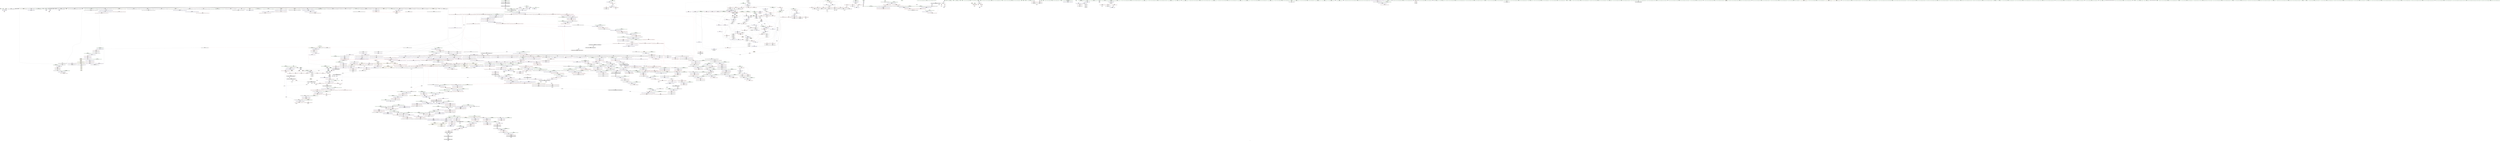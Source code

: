 digraph "SVFG" {
	label="SVFG";

	Node0x559743872650 [shape=record,color=grey,label="{NodeID: 0\nNullPtr|{|<s48>129}}"];
	Node0x559743872650 -> Node0x559743d5b590[style=solid];
	Node0x559743872650 -> Node0x559743d5b690[style=solid];
	Node0x559743872650 -> Node0x559743d5b760[style=solid];
	Node0x559743872650 -> Node0x559743d5b830[style=solid];
	Node0x559743872650 -> Node0x559743d5b900[style=solid];
	Node0x559743872650 -> Node0x559743d5b9d0[style=solid];
	Node0x559743872650 -> Node0x559743d5baa0[style=solid];
	Node0x559743872650 -> Node0x559743d5bb70[style=solid];
	Node0x559743872650 -> Node0x559743d5bc40[style=solid];
	Node0x559743872650 -> Node0x559743d5bd10[style=solid];
	Node0x559743872650 -> Node0x559743d5bde0[style=solid];
	Node0x559743872650 -> Node0x559743d5beb0[style=solid];
	Node0x559743872650 -> Node0x559743d5bf80[style=solid];
	Node0x559743872650 -> Node0x559743d5c050[style=solid];
	Node0x559743872650 -> Node0x559743d5c120[style=solid];
	Node0x559743872650 -> Node0x559743d5c1f0[style=solid];
	Node0x559743872650 -> Node0x559743d5c2c0[style=solid];
	Node0x559743872650 -> Node0x559743d5c390[style=solid];
	Node0x559743872650 -> Node0x559743d5c460[style=solid];
	Node0x559743872650 -> Node0x559743d5c530[style=solid];
	Node0x559743872650 -> Node0x559743d5c600[style=solid];
	Node0x559743872650 -> Node0x559743d5c6d0[style=solid];
	Node0x559743872650 -> Node0x559743d5c7a0[style=solid];
	Node0x559743872650 -> Node0x559743d5c870[style=solid];
	Node0x559743872650 -> Node0x559743d5c940[style=solid];
	Node0x559743872650 -> Node0x559743d5ca10[style=solid];
	Node0x559743872650 -> Node0x559743d5cae0[style=solid];
	Node0x559743872650 -> Node0x559743d5cbb0[style=solid];
	Node0x559743872650 -> Node0x559743d5cc80[style=solid];
	Node0x559743872650 -> Node0x559743d5cd50[style=solid];
	Node0x559743872650 -> Node0x559743d5ce20[style=solid];
	Node0x559743872650 -> Node0x559743d5cef0[style=solid];
	Node0x559743872650 -> Node0x559743d5cfc0[style=solid];
	Node0x559743872650 -> Node0x559743d5d090[style=solid];
	Node0x559743872650 -> Node0x559743d5d160[style=solid];
	Node0x559743872650 -> Node0x559743d5d230[style=solid];
	Node0x559743872650 -> Node0x559743d5d300[style=solid];
	Node0x559743872650 -> Node0x559743d5d3d0[style=solid];
	Node0x559743872650 -> Node0x559743d5d4a0[style=solid];
	Node0x559743872650 -> Node0x559743d5d570[style=solid];
	Node0x559743872650 -> Node0x559743d64410[style=solid];
	Node0x559743872650 -> Node0x559743d67910[style=solid];
	Node0x559743872650 -> Node0x559743d679e0[style=solid];
	Node0x559743872650 -> Node0x559743d67ab0[style=solid];
	Node0x559743872650 -> Node0x559743d893c0[style=solid];
	Node0x559743872650 -> Node0x559743662210[style=solid];
	Node0x559743872650 -> Node0x559743d79cb0[style=solid];
	Node0x559743872650 -> Node0x559743d7b1b0[style=solid];
	Node0x559743872650:s48 -> Node0x559743e945b0[style=solid,color=red];
	Node0x559743d60e10 [shape=record,color=red,label="{NodeID: 775\n1395\<--1373\n\<--__result.addr\n_ZSt34__uninitialized_move_if_noexcept_aIPNSt7__cxx1112basic_stringIcSt11char_traitsIcESaIcEEES6_SaIS5_EET0_T_S9_S8_RT1_\n|{<s0>124}}"];
	Node0x559743d60e10:s0 -> Node0x559743e90520[style=solid,color=red];
	Node0x559743d796b0 [shape=record,color=grey,label="{NodeID: 1550\n177 = cmp(176, 178, )\n}"];
	Node0x559743d57680 [shape=record,color=black,label="{NodeID: 443\n1606\<--1618\n_ZSt32__make_move_if_noexcept_iteratorINSt7__cxx1112basic_stringIcSt11char_traitsIcESaIcEEESt13move_iteratorIPS5_EET0_PT__ret\<--\n_ZSt32__make_move_if_noexcept_iteratorINSt7__cxx1112basic_stringIcSt11char_traitsIcESaIcEEESt13move_iteratorIPS5_EET0_PT_\n|{<s0>122|<s1>123}}"];
	Node0x559743d57680:s0 -> Node0x559743e8e2a0[style=solid,color=blue];
	Node0x559743d57680:s1 -> Node0x559743e8e3e0[style=solid,color=blue];
	Node0x559743e96a40 [shape=record,color=black,label="{NodeID: 2325\n436 = PHI(8, 8, )\n0th arg _ZNSt6vectorINSt7__cxx1112basic_stringIcSt11char_traitsIcESaIcEEESaIS5_EEixEm }"];
	Node0x559743e96a40 -> Node0x559743d66590[style=solid];
	Node0x559743d4b5a0 [shape=record,color=green,label="{NodeID: 111\n708\<--709\nthis.addr\<--this.addr_field_insensitive\n_ZNSt12_Vector_baseINSt7__cxx1112basic_stringIcSt11char_traitsIcESaIcEEESaIS5_EEC2Ev\n}"];
	Node0x559743d4b5a0 -> Node0x559743d73cb0[style=solid];
	Node0x559743d4b5a0 -> Node0x559743d67770[style=solid];
	Node0x559743d668d0 [shape=record,color=blue,label="{NodeID: 886\n461\<--475\nretval\<--\n_ZSt3minIiERKT_S2_S2_\n}"];
	Node0x559743d668d0 -> Node0x559743e0d170[style=dashed];
	Node0x559743e08670 [shape=record,color=black,label="{NodeID: 1661\nMR_13V_3 = PHI(MR_13V_4, MR_13V_2, )\npts\{134 \}\n}"];
	Node0x559743e08670 -> Node0x559743d6f390[style=dashed];
	Node0x559743e08670 -> Node0x559743d6f460[style=dashed];
	Node0x559743e08670 -> Node0x559743d6f530[style=dashed];
	Node0x559743e08670 -> Node0x559743d64b90[style=dashed];
	Node0x559743d6d310 [shape=record,color=purple,label="{NodeID: 554\n1399\<--1379\ncoerce.dive5\<--agg.tmp1\n_ZSt34__uninitialized_move_if_noexcept_aIPNSt7__cxx1112basic_stringIcSt11char_traitsIcESaIcEEES6_SaIS5_EET0_T_S9_S8_RT1_\n}"];
	Node0x559743d6d310 -> Node0x559743d61080[style=solid];
	Node0x559743d4fb00 [shape=record,color=green,label="{NodeID: 222\n1485\<--1486\nthis.addr\<--this.addr_field_insensitive\n_ZNKSt12_Vector_baseINSt7__cxx1112basic_stringIcSt11char_traitsIcESaIcEEESaIS5_EE19_M_get_Tp_allocatorEv\n}"];
	Node0x559743d4fb00 -> Node0x559743d61b10[style=solid];
	Node0x559743d4fb00 -> Node0x559743d8b510[style=solid];
	Node0x559743d8bb90 [shape=record,color=blue,label="{NodeID: 997\n1537\<--1533\n__n.addr\<--__n\n_ZN9__gnu_cxx13new_allocatorINSt7__cxx1112basic_stringIcSt11char_traitsIcESaIcEEEE8allocateEmPKv\n}"];
	Node0x559743d8bb90 -> Node0x559743d62190[style=dashed];
	Node0x559743d8bb90 -> Node0x559743d62260[style=dashed];
	Node0x559743d72d40 [shape=record,color=red,label="{NodeID: 665\n609\<--486\n\<--retval\nmain\n}"];
	Node0x559743d72d40 -> Node0x559743d5fa90[style=solid];
	Node0x559743d5def0 [shape=record,color=black,label="{NodeID: 333\n184\<--183\nidxprom4\<--\n_Z5solveNSt7__cxx1112basic_stringIcSt11char_traitsIcESaIcEEE\n}"];
	Node0x559743e8d4e0 [shape=record,color=black,label="{NodeID: 2215\n1241 = PHI(1244, )\n}"];
	Node0x5597438726e0 [shape=record,color=green,label="{NodeID: 1\n7\<--1\n__dso_handle\<--dummyObj\nGlob }"];
	Node0x559743e20b80 [shape=record,color=yellow,style=double,label="{NodeID: 1883\n47V_1 = ENCHI(MR_47V_0)\npts\{100000 \}\nFun[_ZNKSt6vectorINSt7__cxx1112basic_stringIcSt11char_traitsIcESaIcEEESaIS5_EE4sizeEv]}"];
	Node0x559743e20b80 -> Node0x559743d72450[style=dashed];
	Node0x559743d60ee0 [shape=record,color=red,label="{NodeID: 776\n1396\<--1375\n\<--__alloc.addr\n_ZSt34__uninitialized_move_if_noexcept_aIPNSt7__cxx1112basic_stringIcSt11char_traitsIcESaIcEEES6_SaIS5_EET0_T_S9_S8_RT1_\n|{<s0>124}}"];
	Node0x559743d60ee0:s0 -> Node0x559743e90630[style=solid,color=red];
	Node0x559743d79830 [shape=record,color=grey,label="{NodeID: 1551\n171 = cmp(170, 172, )\n}"];
	Node0x559743d57750 [shape=record,color=black,label="{NodeID: 444\n1643\<--1624\n\<--__first\n_ZSt18uninitialized_copyISt13move_iteratorIPNSt7__cxx1112basic_stringIcSt11char_traitsIcESaIcEEEES7_ET0_T_SA_S9_\n}"];
	Node0x559743d57750 -> Node0x559743d6e1b0[style=solid];
	Node0x559743e96c20 [shape=record,color=black,label="{NodeID: 2326\n437 = PHI(239, 248, )\n1st arg _ZNSt6vectorINSt7__cxx1112basic_stringIcSt11char_traitsIcESaIcEEESaIS5_EEixEm }"];
	Node0x559743e96c20 -> Node0x559743d66660[style=solid];
	Node0x559743d4b670 [shape=record,color=green,label="{NodeID: 112\n714\<--715\n_ZNSt12_Vector_baseINSt7__cxx1112basic_stringIcSt11char_traitsIcESaIcEEESaIS5_EE12_Vector_implC2Ev\<--_ZNSt12_Vector_baseINSt7__cxx1112basic_stringIcSt11char_traitsIcESaIcEEESaIS5_EE12_Vector_implC2Ev_field_insensitive\n}"];
	Node0x559743d669a0 [shape=record,color=blue,label="{NodeID: 887\n461\<--478\nretval\<--\n_ZSt3minIiERKT_S2_S2_\n}"];
	Node0x559743d669a0 -> Node0x559743e0d170[style=dashed];
	Node0x559743e08b70 [shape=record,color=black,label="{NodeID: 1662\nMR_15V_2 = PHI(MR_15V_4, MR_15V_1, )\npts\{136 \}\n}"];
	Node0x559743e08b70 -> Node0x559743d64920[style=dashed];
	Node0x559743d6d3e0 [shape=record,color=purple,label="{NodeID: 555\n1411\<--1410\n_M_current\<--this1\n_ZNK9__gnu_cxx17__normal_iteratorIPNSt7__cxx1112basic_stringIcSt11char_traitsIcESaIcEEESt6vectorIS6_SaIS6_EEE4baseEv\n}"];
	Node0x559743d6d3e0 -> Node0x559743d56710[style=solid];
	Node0x559743d4fbd0 [shape=record,color=green,label="{NodeID: 223\n1494\<--1495\nthis.addr\<--this.addr_field_insensitive\n_ZNK9__gnu_cxx13new_allocatorINSt7__cxx1112basic_stringIcSt11char_traitsIcESaIcEEEE8max_sizeEv\n}"];
	Node0x559743d4fbd0 -> Node0x559743d61be0[style=solid];
	Node0x559743d4fbd0 -> Node0x559743d8b5e0[style=solid];
	Node0x559743d8bc60 [shape=record,color=blue,label="{NodeID: 998\n1539\<--1534\n.addr\<--\n_ZN9__gnu_cxx13new_allocatorINSt7__cxx1112basic_stringIcSt11char_traitsIcESaIcEEEE8allocateEmPKv\n}"];
	Node0x559743d72e10 [shape=record,color=red,label="{NodeID: 666\n516\<--490\n\<--i\nmain\n}"];
	Node0x559743d72e10 -> Node0x559743d793b0[style=solid];
	Node0x559743d5dfc0 [shape=record,color=black,label="{NodeID: 334\n204\<--203\nconv\<--\n_Z5solveNSt7__cxx1112basic_stringIcSt11char_traitsIcESaIcEEE\n}"];
	Node0x559743d5dfc0 -> Node0x559743d79b30[style=solid];
	Node0x559743e8d620 [shape=record,color=black,label="{NodeID: 2216\n1269 = PHI(1431, )\n}"];
	Node0x559743e8d620 -> Node0x559743da8620[style=solid];
	Node0x559743d0a750 [shape=record,color=green,label="{NodeID: 2\n14\<--1\n.str\<--dummyObj\nGlob }"];
	Node0x559743d60fb0 [shape=record,color=red,label="{NodeID: 777\n1398\<--1397\n\<--coerce.dive4\n_ZSt34__uninitialized_move_if_noexcept_aIPNSt7__cxx1112basic_stringIcSt11char_traitsIcESaIcEEES6_SaIS5_EET0_T_S9_S8_RT1_\n|{<s0>124}}"];
	Node0x559743d60fb0:s0 -> Node0x559743e90300[style=solid,color=red];
	Node0x559743d799b0 [shape=record,color=grey,label="{NodeID: 1552\n1351 = cmp(1350, 1352, )\n}"];
	Node0x559743d57820 [shape=record,color=black,label="{NodeID: 445\n1646\<--1626\n\<--__last\n_ZSt18uninitialized_copyISt13move_iteratorIPNSt7__cxx1112basic_stringIcSt11char_traitsIcESaIcEEEES7_ET0_T_SA_S9_\n}"];
	Node0x559743d57820 -> Node0x559743d6e350[style=solid];
	Node0x559743e96da0 [shape=record,color=black,label="{NodeID: 2327\n1365 = PHI(1078, 1094, )\n0th arg _ZSt34__uninitialized_move_if_noexcept_aIPNSt7__cxx1112basic_stringIcSt11char_traitsIcESaIcEEES6_SaIS5_EET0_T_S9_S8_RT1_ }"];
	Node0x559743e96da0 -> Node0x559743d8a8e0[style=solid];
	Node0x559743d50150 [shape=record,color=green,label="{NodeID: 113\n720\<--721\n__cxa_begin_catch\<--__cxa_begin_catch_field_insensitive\n}"];
	Node0x559743d66a70 [shape=record,color=blue,label="{NodeID: 888\n486\<--168\nretval\<--\nmain\n}"];
	Node0x559743d66a70 -> Node0x559743d67360[style=dashed];
	Node0x559743d6d4b0 [shape=record,color=purple,label="{NodeID: 556\n1489\<--1488\n_M_impl\<--this1\n_ZNKSt12_Vector_baseINSt7__cxx1112basic_stringIcSt11char_traitsIcESaIcEEESaIS5_EE19_M_get_Tp_allocatorEv\n}"];
	Node0x559743d6d4b0 -> Node0x559743d56cc0[style=solid];
	Node0x559743d4fca0 [shape=record,color=green,label="{NodeID: 224\n1503\<--1504\nthis.addr\<--this.addr_field_insensitive\n_ZN9__gnu_cxx17__normal_iteratorIPNSt7__cxx1112basic_stringIcSt11char_traitsIcESaIcEEESt6vectorIS6_SaIS6_EEEC2ERKS7_\n}"];
	Node0x559743d4fca0 -> Node0x559743d61cb0[style=solid];
	Node0x559743d4fca0 -> Node0x559743d8b6b0[style=solid];
	Node0x559743d8bd30 [shape=record,color=blue,label="{NodeID: 999\n1581\<--1565\ncoerce.dive\<--__first.coerce\n_ZSt22__uninitialized_copy_aISt13move_iteratorIPNSt7__cxx1112basic_stringIcSt11char_traitsIcESaIcEEEES7_S6_ET0_T_SA_S9_RSaIT1_E\n}"];
	Node0x559743d8bd30 -> Node0x559743d63ed0[style=dashed];
	Node0x559743d72ee0 [shape=record,color=red,label="{NodeID: 667\n527\<--490\n\<--i\nmain\n}"];
	Node0x559743d72ee0 -> Node0x559743da96a0[style=solid];
	Node0x559743d5e090 [shape=record,color=black,label="{NodeID: 335\n216\<--215\nidxprom17\<--\n_Z5solveNSt7__cxx1112basic_stringIcSt11char_traitsIcESaIcEEE\n}"];
	Node0x559743e8d760 [shape=record,color=black,label="{NodeID: 2217\n1272 = PHI(415, )\n}"];
	Node0x559743e8d760 -> Node0x559743da8620[style=solid];
	Node0x559743d105f0 [shape=record,color=green,label="{NodeID: 3\n16\<--1\n.str.2\<--dummyObj\nGlob }"];
	Node0x559743d61080 [shape=record,color=red,label="{NodeID: 778\n1400\<--1399\n\<--coerce.dive5\n_ZSt34__uninitialized_move_if_noexcept_aIPNSt7__cxx1112basic_stringIcSt11char_traitsIcESaIcEEES6_SaIS5_EET0_T_S9_S8_RT1_\n|{<s0>124}}"];
	Node0x559743d61080:s0 -> Node0x559743e90410[style=solid,color=red];
	Node0x559743d79b30 [shape=record,color=grey,label="{NodeID: 1553\n208 = cmp(204, 205, )\n}"];
	Node0x559743d578f0 [shape=record,color=black,label="{NodeID: 446\n1642\<--1632\n\<--agg.tmp\n_ZSt18uninitialized_copyISt13move_iteratorIPNSt7__cxx1112basic_stringIcSt11char_traitsIcESaIcEEEES7_ET0_T_SA_S9_\n}"];
	Node0x559743d578f0 -> Node0x559743d6e0e0[style=solid];
	Node0x559743e96f20 [shape=record,color=black,label="{NodeID: 2328\n1366 = PHI(1082, 1098, )\n1st arg _ZSt34__uninitialized_move_if_noexcept_aIPNSt7__cxx1112basic_stringIcSt11char_traitsIcESaIcEEES6_SaIS5_EET0_T_S9_S8_RT1_ }"];
	Node0x559743e96f20 -> Node0x559743d8a9b0[style=solid];
	Node0x559743d50250 [shape=record,color=green,label="{NodeID: 114\n723\<--724\n_ZSt9terminatev\<--_ZSt9terminatev_field_insensitive\n}"];
	Node0x559743d66b40 [shape=record,color=blue,label="{NodeID: 889\n490\<--168\ni\<--\nmain\n}"];
	Node0x559743d66b40 -> Node0x559743e10370[style=dashed];
	Node0x559743d6d580 [shape=record,color=purple,label="{NodeID: 557\n1510\<--1509\n_M_current\<--this1\n_ZN9__gnu_cxx17__normal_iteratorIPNSt7__cxx1112basic_stringIcSt11char_traitsIcESaIcEEESt6vectorIS6_SaIS6_EEEC2ERKS7_\n}"];
	Node0x559743d6d580 -> Node0x559743d8b850[style=solid];
	Node0x559743d4fd70 [shape=record,color=green,label="{NodeID: 225\n1505\<--1506\n__i.addr\<--__i.addr_field_insensitive\n_ZN9__gnu_cxx17__normal_iteratorIPNSt7__cxx1112basic_stringIcSt11char_traitsIcESaIcEEESt6vectorIS6_SaIS6_EEEC2ERKS7_\n}"];
	Node0x559743d4fd70 -> Node0x559743d61d80[style=solid];
	Node0x559743d4fd70 -> Node0x559743d8b780[style=solid];
	Node0x559743d8be00 [shape=record,color=blue,label="{NodeID: 1000\n1583\<--1566\ncoerce.dive1\<--__last.coerce\n_ZSt22__uninitialized_copy_aISt13move_iteratorIPNSt7__cxx1112basic_stringIcSt11char_traitsIcESaIcEEEES7_S6_ET0_T_SA_S9_RSaIT1_E\n}"];
	Node0x559743d8be00 -> Node0x559743d63fa0[style=dashed];
	Node0x559743d72fb0 [shape=record,color=red,label="{NodeID: 668\n613\<--492\nexn\<--exn.slot\nmain\n}"];
	Node0x559743d5e160 [shape=record,color=black,label="{NodeID: 336\n219\<--218\nidxprom19\<--\n_Z5solveNSt7__cxx1112basic_stringIcSt11char_traitsIcESaIcEEE\n}"];
	Node0x559743e8d8a0 [shape=record,color=black,label="{NodeID: 2218\n1282 = PHI(415, )\n}"];
	Node0x559743e8d8a0 -> Node0x559743da8320[style=solid];
	Node0x559743d28170 [shape=record,color=green,label="{NodeID: 4\n18\<--1\nstdin\<--dummyObj\nGlob }"];
	Node0x559743d61150 [shape=record,color=red,label="{NodeID: 779\n1410\<--1407\nthis1\<--this.addr\n_ZNK9__gnu_cxx17__normal_iteratorIPNSt7__cxx1112basic_stringIcSt11char_traitsIcESaIcEEESt6vectorIS6_SaIS6_EEE4baseEv\n}"];
	Node0x559743d61150 -> Node0x559743d6d3e0[style=solid];
	Node0x559743d79cb0 [shape=record,color=grey,label="{NodeID: 1554\n1114 = cmp(1113, 3, )\n}"];
	Node0x559743d579c0 [shape=record,color=black,label="{NodeID: 447\n1645\<--1634\n\<--agg.tmp2\n_ZSt18uninitialized_copyISt13move_iteratorIPNSt7__cxx1112basic_stringIcSt11char_traitsIcESaIcEEEES7_ET0_T_SA_S9_\n}"];
	Node0x559743d579c0 -> Node0x559743d6e280[style=solid];
	Node0x559743e970a0 [shape=record,color=black,label="{NodeID: 2329\n1367 = PHI(1083, 1099, )\n2nd arg _ZSt34__uninitialized_move_if_noexcept_aIPNSt7__cxx1112basic_stringIcSt11char_traitsIcESaIcEEES6_SaIS5_EET0_T_S9_S8_RT1_ }"];
	Node0x559743e970a0 -> Node0x559743d8aa80[style=solid];
	Node0x559743d50350 [shape=record,color=green,label="{NodeID: 115\n731\<--732\nthis.addr\<--this.addr_field_insensitive\n_ZNSt12_Vector_baseINSt7__cxx1112basic_stringIcSt11char_traitsIcESaIcEEESaIS5_EE12_Vector_implC2Ev\n}"];
	Node0x559743d50350 -> Node0x559743d73d80[style=solid];
	Node0x559743d50350 -> Node0x559743d67840[style=solid];
	Node0x559743d66c10 [shape=record,color=blue,label="{NodeID: 890\n490\<--528\ni\<--inc\nmain\n}"];
	Node0x559743d66c10 -> Node0x559743e10370[style=dashed];
	Node0x559743d6d650 [shape=record,color=purple,label="{NodeID: 558\n1581\<--1569\ncoerce.dive\<--__first\n_ZSt22__uninitialized_copy_aISt13move_iteratorIPNSt7__cxx1112basic_stringIcSt11char_traitsIcESaIcEEEES7_S6_ET0_T_SA_S9_RSaIT1_E\n}"];
	Node0x559743d6d650 -> Node0x559743d8bd30[style=solid];
	Node0x559743d4fe40 [shape=record,color=green,label="{NodeID: 226\n1518\<--1519\n__a.addr\<--__a.addr_field_insensitive\n_ZNSt16allocator_traitsISaINSt7__cxx1112basic_stringIcSt11char_traitsIcESaIcEEEEE8allocateERS6_m\n}"];
	Node0x559743d4fe40 -> Node0x559743d61f20[style=solid];
	Node0x559743d4fe40 -> Node0x559743d8b920[style=solid];
	Node0x559743d8bed0 [shape=record,color=blue,label="{NodeID: 1001\n1573\<--1567\n__result.addr\<--__result\n_ZSt22__uninitialized_copy_aISt13move_iteratorIPNSt7__cxx1112basic_stringIcSt11char_traitsIcESaIcEEEES7_S6_ET0_T_SA_S9_RSaIT1_E\n}"];
	Node0x559743d8bed0 -> Node0x559743d62330[style=dashed];
	Node0x559743ded3d0 [shape=record,color=yellow,style=double,label="{NodeID: 1776\n2V_1 = ENCHI(MR_2V_0)\npts\{100000 100001 100002 \}\nFun[_ZNSt12_Vector_baseINSt7__cxx1112basic_stringIcSt11char_traitsIcESaIcEEESaIS5_EEC2Ev]|{<s0>62|<s1>62|<s2>62}}"];
	Node0x559743ded3d0:s0 -> Node0x559743d67910[style=dashed,color=red];
	Node0x559743ded3d0:s1 -> Node0x559743d679e0[style=dashed,color=red];
	Node0x559743ded3d0:s2 -> Node0x559743d67ab0[style=dashed,color=red];
	Node0x559743d73080 [shape=record,color=red,label="{NodeID: 669\n614\<--494\nsel\<--ehselector.slot\nmain\n}"];
	Node0x559743d5e230 [shape=record,color=black,label="{NodeID: 337\n228\<--227\nconv23\<--\n_Z5solveNSt7__cxx1112basic_stringIcSt11char_traitsIcESaIcEEE\n}"];
	Node0x559743d5e230 -> Node0x559743d7a430[style=solid];
	Node0x559743e8d9e0 [shape=record,color=black,label="{NodeID: 2219\n1283 = PHI(415, )\n}"];
	Node0x559743e8d9e0 -> Node0x559743d8a330[style=solid];
	Node0x559743d28480 [shape=record,color=green,label="{NodeID: 5\n19\<--1\n_ZSt3cin\<--dummyObj\nGlob }"];
	Node0x559743d61220 [shape=record,color=red,label="{NodeID: 780\n1422\<--1416\n\<--__a.addr\n_ZNSt16allocator_traitsISaINSt7__cxx1112basic_stringIcSt11char_traitsIcESaIcEEEEE7destroyIS5_EEvRS6_PT_\n}"];
	Node0x559743d61220 -> Node0x559743d567e0[style=solid];
	Node0x559743d79e30 [shape=record,color=grey,label="{NodeID: 1555\n213 = cmp(212, 178, )\n}"];
	Node0x559743d57a90 [shape=record,color=black,label="{NodeID: 448\n1620\<--1653\n_ZSt18uninitialized_copyISt13move_iteratorIPNSt7__cxx1112basic_stringIcSt11char_traitsIcESaIcEEEES7_ET0_T_SA_S9__ret\<--call\n_ZSt18uninitialized_copyISt13move_iteratorIPNSt7__cxx1112basic_stringIcSt11char_traitsIcESaIcEEEES7_ET0_T_SA_S9_\n|{<s0>135}}"];
	Node0x559743d57a90:s0 -> Node0x559743e8b860[style=solid,color=blue];
	Node0x559743e97220 [shape=record,color=black,label="{NodeID: 2330\n1368 = PHI(1085, 1101, )\n3rd arg _ZSt34__uninitialized_move_if_noexcept_aIPNSt7__cxx1112basic_stringIcSt11char_traitsIcESaIcEEES6_SaIS5_EET0_T_S9_S8_RT1_ }"];
	Node0x559743e97220 -> Node0x559743d8ab50[style=solid];
	Node0x559743d50420 [shape=record,color=green,label="{NodeID: 116\n737\<--738\n_ZNSaINSt7__cxx1112basic_stringIcSt11char_traitsIcESaIcEEEEC2Ev\<--_ZNSaINSt7__cxx1112basic_stringIcSt11char_traitsIcESaIcEEEEC2Ev_field_insensitive\n}"];
	Node0x559743d66ce0 [shape=record,color=blue,label="{NodeID: 891\n492\<--532\nexn.slot\<--\nmain\n}"];
	Node0x559743d66ce0 -> Node0x559743d72fb0[style=dashed];
	Node0x559743d6d720 [shape=record,color=purple,label="{NodeID: 559\n1583\<--1571\ncoerce.dive1\<--__last\n_ZSt22__uninitialized_copy_aISt13move_iteratorIPNSt7__cxx1112basic_stringIcSt11char_traitsIcESaIcEEEES7_S6_ET0_T_SA_S9_RSaIT1_E\n}"];
	Node0x559743d6d720 -> Node0x559743d8be00[style=solid];
	Node0x559743d4ff10 [shape=record,color=green,label="{NodeID: 227\n1520\<--1521\n__n.addr\<--__n.addr_field_insensitive\n_ZNSt16allocator_traitsISaINSt7__cxx1112basic_stringIcSt11char_traitsIcESaIcEEEEE8allocateERS6_m\n}"];
	Node0x559743d4ff10 -> Node0x559743d61ff0[style=solid];
	Node0x559743d4ff10 -> Node0x559743d8b9f0[style=solid];
	Node0x559743d8bfa0 [shape=record,color=blue,label="{NodeID: 1002\n1575\<--1568\n.addr\<--\n_ZSt22__uninitialized_copy_aISt13move_iteratorIPNSt7__cxx1112basic_stringIcSt11char_traitsIcESaIcEEEES7_S6_ET0_T_SA_S9_RSaIT1_E\n}"];
	Node0x559743d73150 [shape=record,color=red,label="{NodeID: 670\n553\<--496\n\<--tests\nmain\n}"];
	Node0x559743d5e300 [shape=record,color=black,label="{NodeID: 338\n236\<--235\nconv28\<--\n_Z5solveNSt7__cxx1112basic_stringIcSt11char_traitsIcESaIcEEE\n}"];
	Node0x559743d5e300 -> Node0x559743da9520[style=solid];
	Node0x559743e8db20 [shape=record,color=black,label="{NodeID: 2220\n1285 = PHI(1447, )\n}"];
	Node0x559743e8db20 -> Node0x559743d77ce0[style=solid];
	Node0x559743d28540 [shape=record,color=green,label="{NodeID: 6\n20\<--1\n_ZSt4cerr\<--dummyObj\nGlob }"];
	Node0x559743d612f0 [shape=record,color=red,label="{NodeID: 781\n1424\<--1418\n\<--__p.addr\n_ZNSt16allocator_traitsISaINSt7__cxx1112basic_stringIcSt11char_traitsIcESaIcEEEEE7destroyIS5_EEvRS6_PT_\n|{<s0>125}}"];
	Node0x559743d612f0:s0 -> Node0x559743e91880[style=solid,color=red];
	Node0x559743d79fb0 [shape=record,color=grey,label="{NodeID: 1556\n562 = cmp(560, 561, )\n}"];
	Node0x559743d57b60 [shape=record,color=black,label="{NodeID: 449\n1662\<--1718\n_ZNSt20__uninitialized_copyILb0EE13__uninit_copyISt13move_iteratorIPNSt7__cxx1112basic_stringIcSt11char_traitsIcESaIcEEEES9_EET0_T_SC_SB__ret\<--\n_ZNSt20__uninitialized_copyILb0EE13__uninit_copyISt13move_iteratorIPNSt7__cxx1112basic_stringIcSt11char_traitsIcESaIcEEEES9_EET0_T_SC_SB_\n|{<s0>139}}"];
	Node0x559743d57b60:s0 -> Node0x559743e8b9a0[style=solid,color=blue];
	Node0x559743e973a0 [shape=record,color=black,label="{NodeID: 2331\n1780 = PHI(1666, )\n0th arg _ZNKSt13move_iteratorIPNSt7__cxx1112basic_stringIcSt11char_traitsIcESaIcEEEEdeEv }"];
	Node0x559743e973a0 -> Node0x559743d8d250[style=solid];
	Node0x559743d50520 [shape=record,color=green,label="{NodeID: 117\n748\<--749\nthis.addr\<--this.addr_field_insensitive\n_ZNSaINSt7__cxx1112basic_stringIcSt11char_traitsIcESaIcEEEEC2Ev\n}"];
	Node0x559743d50520 -> Node0x559743d73e50[style=solid];
	Node0x559743d50520 -> Node0x559743d67b80[style=solid];
	Node0x559743d66db0 [shape=record,color=blue,label="{NodeID: 892\n494\<--534\nehselector.slot\<--\nmain\n}"];
	Node0x559743d66db0 -> Node0x559743d73080[style=dashed];
	Node0x559743d6d7f0 [shape=record,color=purple,label="{NodeID: 560\n1598\<--1577\ncoerce.dive3\<--agg.tmp\n_ZSt22__uninitialized_copy_aISt13move_iteratorIPNSt7__cxx1112basic_stringIcSt11char_traitsIcESaIcEEEES7_S6_ET0_T_SA_S9_RSaIT1_E\n}"];
	Node0x559743d6d7f0 -> Node0x559743d62400[style=solid];
	Node0x559743d4ffe0 [shape=record,color=green,label="{NodeID: 228\n1528\<--1529\n_ZN9__gnu_cxx13new_allocatorINSt7__cxx1112basic_stringIcSt11char_traitsIcESaIcEEEE8allocateEmPKv\<--_ZN9__gnu_cxx13new_allocatorINSt7__cxx1112basic_stringIcSt11char_traitsIcESaIcEEEE8allocateEmPKv_field_insensitive\n}"];
	Node0x559743d8c070 [shape=record,color=blue, style = dotted,label="{NodeID: 1003\n1871\<--1873\noffset_0\<--dummyVal\n_ZSt22__uninitialized_copy_aISt13move_iteratorIPNSt7__cxx1112basic_stringIcSt11char_traitsIcESaIcEEEES7_S6_ET0_T_SA_S9_RSaIT1_E\n}"];
	Node0x559743d8c070 -> Node0x559743d62400[style=dashed];
	Node0x559743ded5c0 [shape=record,color=yellow,style=double,label="{NodeID: 1778\n260V_1 = ENCHI(MR_260V_0)\npts\{10180000 10280000 \}\nFun[_ZN9__gnu_cxxmiIPNSt7__cxx1112basic_stringIcSt11char_traitsIcESaIcEEESt6vectorIS6_SaIS6_EEEENS_17__normal_iteratorIT_T0_E15difference_typeERKSE_SH_]}"];
	Node0x559743ded5c0 -> Node0x559743d77f50[style=dashed];
	Node0x559743ded5c0 -> Node0x559743d78020[style=dashed];
	Node0x559743d73220 [shape=record,color=red,label="{NodeID: 671\n561\<--496\n\<--tests\nmain\n}"];
	Node0x559743d73220 -> Node0x559743d79fb0[style=solid];
	Node0x559743d5e3d0 [shape=record,color=black,label="{NodeID: 339\n239\<--238\nconv29\<--\n_Z5solveNSt7__cxx1112basic_stringIcSt11char_traitsIcESaIcEEE\n|{<s0>15}}"];
	Node0x559743d5e3d0:s0 -> Node0x559743e96c20[style=solid,color=red];
	Node0x559743e8dc60 [shape=record,color=black,label="{NodeID: 2221\n1292 = PHI(415, )\n}"];
	Node0x559743e8dc60 -> Node0x559743d7a730[style=solid];
	Node0x559743d28600 [shape=record,color=green,label="{NodeID: 7\n21\<--1\n.str.3\<--dummyObj\nGlob }"];
	Node0x559743d613c0 [shape=record,color=red,label="{NodeID: 782\n1436\<--1433\nthis1\<--this.addr\n_ZNKSt6vectorINSt7__cxx1112basic_stringIcSt11char_traitsIcESaIcEEESaIS5_EE8max_sizeEv\n}"];
	Node0x559743d613c0 -> Node0x559743d568b0[style=solid];
	Node0x559743d7a130 [shape=record,color=grey,label="{NodeID: 1557\n222 = cmp(221, 187, )\n}"];
	Node0x559743d57c30 [shape=record,color=black,label="{NodeID: 450\n1742\<--1756\n_ZStneIPNSt7__cxx1112basic_stringIcSt11char_traitsIcESaIcEEEEbRKSt13move_iteratorIT_ESB__ret\<--lnot\n_ZStneIPNSt7__cxx1112basic_stringIcSt11char_traitsIcESaIcEEEEbRKSt13move_iteratorIT_ESB_\n|{<s0>140}}"];
	Node0x559743d57c30:s0 -> Node0x559743e8bc20[style=solid,color=blue];
	Node0x559743e974b0 [shape=record,color=black,label="{NodeID: 2332\n1245 = PHI(1005, 1071, 1240, )\n0th arg _ZSt7forwardIRKNSt7__cxx1112basic_stringIcSt11char_traitsIcESaIcEEEEOT_RNSt16remove_referenceIS8_E4typeE }"];
	Node0x559743e974b0 -> Node0x559743d89ff0[style=solid];
	Node0x559743d505f0 [shape=record,color=green,label="{NodeID: 118\n754\<--755\n_ZN9__gnu_cxx13new_allocatorINSt7__cxx1112basic_stringIcSt11char_traitsIcESaIcEEEEC2Ev\<--_ZN9__gnu_cxx13new_allocatorINSt7__cxx1112basic_stringIcSt11char_traitsIcESaIcEEEEC2Ev_field_insensitive\n}"];
	Node0x559743d66e80 [shape=record,color=blue,label="{NodeID: 893\n498\<--191\ntest\<--\nmain\n}"];
	Node0x559743d66e80 -> Node0x559743e11c70[style=dashed];
	Node0x559743d6d8c0 [shape=record,color=purple,label="{NodeID: 561\n1600\<--1579\ncoerce.dive4\<--agg.tmp2\n_ZSt22__uninitialized_copy_aISt13move_iteratorIPNSt7__cxx1112basic_stringIcSt11char_traitsIcESaIcEEEES7_S6_ET0_T_SA_S9_RSaIT1_E\n}"];
	Node0x559743d6d8c0 -> Node0x559743d624d0[style=solid];
	Node0x559743d586b0 [shape=record,color=green,label="{NodeID: 229\n1535\<--1536\nthis.addr\<--this.addr_field_insensitive\n_ZN9__gnu_cxx13new_allocatorINSt7__cxx1112basic_stringIcSt11char_traitsIcESaIcEEEE8allocateEmPKv\n}"];
	Node0x559743d586b0 -> Node0x559743d620c0[style=solid];
	Node0x559743d586b0 -> Node0x559743d8bac0[style=solid];
	Node0x559743d8c140 [shape=record,color=blue, style = dotted,label="{NodeID: 1004\n1874\<--1876\noffset_0\<--dummyVal\n_ZSt22__uninitialized_copy_aISt13move_iteratorIPNSt7__cxx1112basic_stringIcSt11char_traitsIcESaIcEEEES7_S6_ET0_T_SA_S9_RSaIT1_E\n}"];
	Node0x559743d8c140 -> Node0x559743d624d0[style=dashed];
	Node0x559743d732f0 [shape=record,color=red,label="{NodeID: 672\n560\<--498\n\<--test\nmain\n}"];
	Node0x559743d732f0 -> Node0x559743d79fb0[style=solid];
	Node0x559743d5e4a0 [shape=record,color=black,label="{NodeID: 340\n248\<--247\nconv35\<--\n_Z5solveNSt7__cxx1112basic_stringIcSt11char_traitsIcESaIcEEE\n|{<s0>17}}"];
	Node0x559743d5e4a0:s0 -> Node0x559743e96c20[style=solid,color=red];
	Node0x559743e8dda0 [shape=record,color=black,label="{NodeID: 2222\n1296 = PHI(1431, )\n}"];
	Node0x559743e8dda0 -> Node0x559743d7a2b0[style=solid];
	Node0x559743d28a60 [shape=record,color=green,label="{NodeID: 8\n23\<--1\n.str.4\<--dummyObj\nGlob }"];
	Node0x559743d61490 [shape=record,color=red,label="{NodeID: 783\n1470\<--1450\n\<--retval\n_ZSt3maxImERKT_S2_S2_\n}"];
	Node0x559743d61490 -> Node0x559743d56a50[style=solid];
	Node0x559743d7a2b0 [shape=record,color=grey,label="{NodeID: 1558\n1297 = cmp(1295, 1296, )\n}"];
	Node0x559743d57d00 [shape=record,color=black,label="{NodeID: 451\n1769\<--1768\n\<--\n_ZSt10_ConstructINSt7__cxx1112basic_stringIcSt11char_traitsIcESaIcEEEJS5_EEvPT_DpOT0_\n}"];
	Node0x559743d57d00 -> Node0x559743d57dd0[style=solid];
	Node0x559743e97730 [shape=record,color=black,label="{NodeID: 2333\n758 = PHI(752, )\n0th arg _ZN9__gnu_cxx13new_allocatorINSt7__cxx1112basic_stringIcSt11char_traitsIcESaIcEEEEC2Ev }"];
	Node0x559743e97730 -> Node0x559743d67c50[style=solid];
	Node0x559743d506f0 [shape=record,color=green,label="{NodeID: 119\n759\<--760\nthis.addr\<--this.addr_field_insensitive\n_ZN9__gnu_cxx13new_allocatorINSt7__cxx1112basic_stringIcSt11char_traitsIcESaIcEEEEC2Ev\n}"];
	Node0x559743d506f0 -> Node0x559743d73f20[style=solid];
	Node0x559743d506f0 -> Node0x559743d67c50[style=solid];
	Node0x559743d66f50 [shape=record,color=blue,label="{NodeID: 894\n498\<--589\ntest\<--inc42\nmain\n}"];
	Node0x559743d66f50 -> Node0x559743e11c70[style=dashed];
	Node0x559743d6d990 [shape=record,color=purple,label="{NodeID: 562\n1871\<--1587\noffset_0\<--\n}"];
	Node0x559743d6d990 -> Node0x559743d8c070[style=solid];
	Node0x559743d58780 [shape=record,color=green,label="{NodeID: 230\n1537\<--1538\n__n.addr\<--__n.addr_field_insensitive\n_ZN9__gnu_cxx13new_allocatorINSt7__cxx1112basic_stringIcSt11char_traitsIcESaIcEEEE8allocateEmPKv\n}"];
	Node0x559743d58780 -> Node0x559743d62190[style=solid];
	Node0x559743d58780 -> Node0x559743d62260[style=solid];
	Node0x559743d58780 -> Node0x559743d8bb90[style=solid];
	Node0x559743d8c210 [shape=record,color=blue,label="{NodeID: 1005\n1610\<--1607\n__i.addr\<--__i\n_ZSt32__make_move_if_noexcept_iteratorINSt7__cxx1112basic_stringIcSt11char_traitsIcESaIcEEESt13move_iteratorIPS5_EET0_PT_\n}"];
	Node0x559743d8c210 -> Node0x559743d625a0[style=dashed];
	Node0x559743d733c0 [shape=record,color=red,label="{NodeID: 673\n568\<--498\n\<--test\nmain\n}"];
	Node0x559743d5e570 [shape=record,color=black,label="{NodeID: 341\n260\<--259\nconv38\<--\n_Z5solveNSt7__cxx1112basic_stringIcSt11char_traitsIcESaIcEEE\n}"];
	Node0x559743d5e570 -> Node0x559743d79530[style=solid];
	Node0x559743e8dee0 [shape=record,color=black,label="{NodeID: 2223\n1299 = PHI(1431, )\n}"];
	Node0x559743e8dee0 -> Node0x55974366aa80[style=solid];
	Node0x559743d28b60 [shape=record,color=green,label="{NodeID: 9\n25\<--1\nstdout\<--dummyObj\nGlob }"];
	Node0x559743d61560 [shape=record,color=red,label="{NodeID: 784\n1458\<--1452\n\<--__a.addr\n_ZSt3maxImERKT_S2_S2_\n}"];
	Node0x559743d61560 -> Node0x559743d618a0[style=solid];
	Node0x559743d7a430 [shape=record,color=grey,label="{NodeID: 1559\n232 = cmp(228, 229, )\n}"];
	Node0x559743d57dd0 [shape=record,color=black,label="{NodeID: 452\n1770\<--1769\n\<--\n_ZSt10_ConstructINSt7__cxx1112basic_stringIcSt11char_traitsIcESaIcEEEJS5_EEvPT_DpOT0_\n}"];
	Node0x559743e97840 [shape=record,color=black,label="{NodeID: 2334\n885 = PHI(863, 1690, )\n0th arg _ZSt11__addressofINSt7__cxx1112basic_stringIcSt11char_traitsIcESaIcEEEEPT_RS6_ }"];
	Node0x559743e97840 -> Node0x559743d687b0[style=solid];
	Node0x559743d507c0 [shape=record,color=green,label="{NodeID: 120\n768\<--769\n__first.addr\<--__first.addr_field_insensitive\n_ZSt8_DestroyIPNSt7__cxx1112basic_stringIcSt11char_traitsIcESaIcEEES5_EvT_S7_RSaIT0_E\n}"];
	Node0x559743d507c0 -> Node0x559743d73ff0[style=solid];
	Node0x559743d507c0 -> Node0x559743d67d20[style=solid];
	Node0x559743d67020 [shape=record,color=blue,label="{NodeID: 895\n492\<--593\nexn.slot\<--\nmain\n}"];
	Node0x559743d67020 -> Node0x559743d72fb0[style=dashed];
	Node0x559743d6da60 [shape=record,color=purple,label="{NodeID: 563\n1872\<--1588\noffset_0\<--\n}"];
	Node0x559743d6da60 -> Node0x559743d63ed0[style=solid];
	Node0x559743d58850 [shape=record,color=green,label="{NodeID: 231\n1539\<--1540\n.addr\<--.addr_field_insensitive\n_ZN9__gnu_cxx13new_allocatorINSt7__cxx1112basic_stringIcSt11char_traitsIcESaIcEEEE8allocateEmPKv\n}"];
	Node0x559743d58850 -> Node0x559743d8bc60[style=solid];
	Node0x559743d8c2e0 [shape=record,color=blue,label="{NodeID: 1006\n1636\<--1621\ncoerce.dive\<--__first.coerce\n_ZSt18uninitialized_copyISt13move_iteratorIPNSt7__cxx1112basic_stringIcSt11char_traitsIcESaIcEEEES7_ET0_T_SA_S9_\n}"];
	Node0x559743d8c2e0 -> Node0x559743d64070[style=dashed];
	Node0x559743d73490 [shape=record,color=red,label="{NodeID: 674\n583\<--498\n\<--test\nmain\n}"];
	Node0x559743d5e640 [shape=record,color=black,label="{NodeID: 342\n268\<--267\nconv42\<--add\n_Z5solveNSt7__cxx1112basic_stringIcSt11char_traitsIcESaIcEEE\n}"];
	Node0x559743e8e020 [shape=record,color=black,label="{NodeID: 2224\n1315 = PHI(1405, )\n}"];
	Node0x559743e8e020 -> Node0x559743d77f50[style=solid];
	Node0x559743d28c60 [shape=record,color=green,label="{NodeID: 10\n26\<--1\n_ZSt4cout\<--dummyObj\nGlob }"];
	Node0x559743d61630 [shape=record,color=red,label="{NodeID: 785\n1467\<--1452\n\<--__a.addr\n_ZSt3maxImERKT_S2_S2_\n}"];
	Node0x559743d61630 -> Node0x559743d8b370[style=solid];
	Node0x559743d7a5b0 [shape=record,color=grey,label="{NodeID: 1560\n1547 = cmp(1545, 1546, )\n}"];
	Node0x559743d57ea0 [shape=record,color=black,label="{NodeID: 453\n1779\<--1786\n_ZNKSt13move_iteratorIPNSt7__cxx1112basic_stringIcSt11char_traitsIcESaIcEEEEdeEv_ret\<--\n_ZNKSt13move_iteratorIPNSt7__cxx1112basic_stringIcSt11char_traitsIcESaIcEEEEdeEv\n|{<s0>142}}"];
	Node0x559743d57ea0:s0 -> Node0x559743e8bea0[style=solid,color=blue];
	Node0x559743e97990 [shape=record,color=black,label="{NodeID: 2335\n793 = PHI(113, 123, )\n0th arg _ZNSt12_Vector_baseINSt7__cxx1112basic_stringIcSt11char_traitsIcESaIcEEESaIS5_EED2Ev }"];
	Node0x559743e97990 -> Node0x559743d68060[style=solid];
	Node0x559743d50890 [shape=record,color=green,label="{NodeID: 121\n770\<--771\n__last.addr\<--__last.addr_field_insensitive\n_ZSt8_DestroyIPNSt7__cxx1112basic_stringIcSt11char_traitsIcESaIcEEES5_EvT_S7_RSaIT0_E\n}"];
	Node0x559743d50890 -> Node0x559743d740c0[style=solid];
	Node0x559743d50890 -> Node0x559743d67df0[style=solid];
	Node0x559743d670f0 [shape=record,color=blue,label="{NodeID: 896\n494\<--595\nehselector.slot\<--\nmain\n}"];
	Node0x559743d670f0 -> Node0x559743d73080[style=dashed];
	Node0x559743d6db30 [shape=record,color=purple,label="{NodeID: 564\n1874\<--1594\noffset_0\<--\n}"];
	Node0x559743d6db30 -> Node0x559743d8c140[style=solid];
	Node0x559743d58920 [shape=record,color=green,label="{NodeID: 232\n1550\<--1551\n_ZSt17__throw_bad_allocv\<--_ZSt17__throw_bad_allocv_field_insensitive\n}"];
	Node0x559743d8c3b0 [shape=record,color=blue,label="{NodeID: 1007\n1638\<--1622\ncoerce.dive1\<--__last.coerce\n_ZSt18uninitialized_copyISt13move_iteratorIPNSt7__cxx1112basic_stringIcSt11char_traitsIcESaIcEEEES7_ET0_T_SA_S9_\n}"];
	Node0x559743d8c3b0 -> Node0x559743d64140[style=dashed];
	Node0x559743ded9a0 [shape=record,color=yellow,style=double,label="{NodeID: 1782\n174V_1 = ENCHI(MR_174V_0)\npts\{16670000 \}\nFun[_ZSteqIPNSt7__cxx1112basic_stringIcSt11char_traitsIcESaIcEEEEbRKSt13move_iteratorIT_ESB_]|{<s0>154}}"];
	Node0x559743ded9a0:s0 -> Node0x559743e1e2d0[style=dashed,color=red];
	Node0x559743d73560 [shape=record,color=red,label="{NodeID: 675\n588\<--498\n\<--test\nmain\n}"];
	Node0x559743d73560 -> Node0x559743da90a0[style=solid];
	Node0x559743d5e710 [shape=record,color=black,label="{NodeID: 343\n273\<--272\nconv44\<--\n_Z5solveNSt7__cxx1112basic_stringIcSt11char_traitsIcESaIcEEE\n}"];
	Node0x559743d5e710 -> Node0x559743d7abb0[style=solid];
	Node0x559743e8e160 [shape=record,color=black,label="{NodeID: 2225\n1318 = PHI(1405, )\n}"];
	Node0x559743e8e160 -> Node0x559743d78020[style=solid];
	Node0x559743d291f0 [shape=record,color=green,label="{NodeID: 11\n27\<--1\n.str.5\<--dummyObj\nGlob }"];
	Node0x559743d61700 [shape=record,color=red,label="{NodeID: 786\n1460\<--1454\n\<--__b.addr\n_ZSt3maxImERKT_S2_S2_\n}"];
	Node0x559743d61700 -> Node0x559743d61970[style=solid];
	Node0x559743d7a730 [shape=record,color=grey,label="{NodeID: 1561\n1293 = cmp(1291, 1292, )\n}"];
	Node0x559743d57f70 [shape=record,color=black,label="{NodeID: 454\n1788\<--1793\n_ZNSt13move_iteratorIPNSt7__cxx1112basic_stringIcSt11char_traitsIcESaIcEEEEppEv_ret\<--this1\n_ZNSt13move_iteratorIPNSt7__cxx1112basic_stringIcSt11char_traitsIcESaIcEEEEppEv\n|{<s0>144}}"];
	Node0x559743d57f70:s0 -> Node0x559743e8bfe0[style=solid,color=blue];
	Node0x559743e97ae0 [shape=record,color=black,label="{NodeID: 2336\n71 = PHI(8, )\n0th arg _ZNSt6vectorINSt7__cxx1112basic_stringIcSt11char_traitsIcESaIcEEESaIS5_EEC2Ev }"];
	Node0x559743e97ae0 -> Node0x559743d64510[style=solid];
	Node0x559743d50960 [shape=record,color=green,label="{NodeID: 122\n772\<--773\n.addr\<--.addr_field_insensitive\n_ZSt8_DestroyIPNSt7__cxx1112basic_stringIcSt11char_traitsIcESaIcEEES5_EvT_S7_RSaIT0_E\n}"];
	Node0x559743d50960 -> Node0x559743d67ec0[style=solid];
	Node0x559743d671c0 [shape=record,color=blue,label="{NodeID: 897\n492\<--599\nexn.slot\<--\nmain\n}"];
	Node0x559743d671c0 -> Node0x559743d72fb0[style=dashed];
	Node0x559743d6dc00 [shape=record,color=purple,label="{NodeID: 565\n1875\<--1595\noffset_0\<--\n}"];
	Node0x559743d6dc00 -> Node0x559743d63fa0[style=solid];
	Node0x559743d58a20 [shape=record,color=green,label="{NodeID: 233\n1555\<--1556\ncall2\<--call2_field_insensitive\n_ZN9__gnu_cxx13new_allocatorINSt7__cxx1112basic_stringIcSt11char_traitsIcESaIcEEEE8allocateEmPKv\n}"];
	Node0x559743d58a20 -> Node0x559743d570d0[style=solid];
	Node0x559743d8c480 [shape=record,color=blue,label="{NodeID: 1008\n1628\<--1623\n__result.addr\<--__result\n_ZSt18uninitialized_copyISt13move_iteratorIPNSt7__cxx1112basic_stringIcSt11char_traitsIcESaIcEEEES7_ET0_T_SA_S9_\n}"];
	Node0x559743d8c480 -> Node0x559743d62740[style=dashed];
	Node0x559743deda80 [shape=record,color=yellow,style=double,label="{NodeID: 1783\n184V_1 = ENCHI(MR_184V_0)\npts\{16690000 \}\nFun[_ZSteqIPNSt7__cxx1112basic_stringIcSt11char_traitsIcESaIcEEEEbRKSt13move_iteratorIT_ESB_]|{<s0>155}}"];
	Node0x559743deda80:s0 -> Node0x559743e1e2d0[style=dashed,color=red];
	Node0x559743d73630 [shape=record,color=red,label="{NodeID: 676\n642\<--634\nthis1\<--this.addr\n_ZNSt6vectorINSt7__cxx1112basic_stringIcSt11char_traitsIcESaIcEEESaIS5_EE9push_backERKS5_\n|{|<s5>60|<s6>61}}"];
	Node0x559743d73630 -> Node0x559743d5fb60[style=solid];
	Node0x559743d73630 -> Node0x559743d5fc30[style=solid];
	Node0x559743d73630 -> Node0x559743d5fd00[style=solid];
	Node0x559743d73630 -> Node0x559743d5fdd0[style=solid];
	Node0x559743d73630 -> Node0x559743d5fea0[style=solid];
	Node0x559743d73630:s5 -> Node0x559743e8f650[style=solid,color=red];
	Node0x559743d73630:s6 -> Node0x559743e91fa0[style=solid,color=red];
	Node0x559743d5e7e0 [shape=record,color=black,label="{NodeID: 344\n276\<--275\nconv45\<--\n_Z5solveNSt7__cxx1112basic_stringIcSt11char_traitsIcESaIcEEE\n}"];
	Node0x559743e8e2a0 [shape=record,color=black,label="{NodeID: 2226\n1386 = PHI(1606, )\n}"];
	Node0x559743e8e2a0 -> Node0x559743d8ac20[style=solid];
	Node0x559743d292f0 [shape=record,color=green,label="{NodeID: 12\n29\<--1\n.str.6\<--dummyObj\nGlob }"];
	Node0x559743d617d0 [shape=record,color=red,label="{NodeID: 787\n1464\<--1454\n\<--__b.addr\n_ZSt3maxImERKT_S2_S2_\n}"];
	Node0x559743d617d0 -> Node0x559743d8b2a0[style=solid];
	Node0x559743d7a8b0 [shape=record,color=grey,label="{NodeID: 1562\n861 = cmp(859, 860, )\n}"];
	Node0x559743d58040 [shape=record,color=black,label="{NodeID: 455\n1800\<--1815\n_ZSteqIPNSt7__cxx1112basic_stringIcSt11char_traitsIcESaIcEEEEbRKSt13move_iteratorIT_ESB__ret\<--cmp\n_ZSteqIPNSt7__cxx1112basic_stringIcSt11char_traitsIcESaIcEEEEbRKSt13move_iteratorIT_ESB_\n|{<s0>151}}"];
	Node0x559743d58040:s0 -> Node0x559743e8bae0[style=solid,color=blue];
	Node0x559743d50a30 [shape=record,color=green,label="{NodeID: 123\n780\<--781\n_ZSt8_DestroyIPNSt7__cxx1112basic_stringIcSt11char_traitsIcESaIcEEEEvT_S7_\<--_ZSt8_DestroyIPNSt7__cxx1112basic_stringIcSt11char_traitsIcESaIcEEEEvT_S7__field_insensitive\n}"];
	Node0x559743d67290 [shape=record,color=blue,label="{NodeID: 898\n494\<--601\nehselector.slot\<--\nmain\n}"];
	Node0x559743d67290 -> Node0x559743d73080[style=dashed];
	Node0x559743d6dcd0 [shape=record,color=purple,label="{NodeID: 566\n1617\<--1608\ncoerce.dive\<--retval\n_ZSt32__make_move_if_noexcept_iteratorINSt7__cxx1112basic_stringIcSt11char_traitsIcESaIcEEESt13move_iteratorIPS5_EET0_PT_\n}"];
	Node0x559743d6dcd0 -> Node0x559743d62670[style=solid];
	Node0x559743d58af0 [shape=record,color=green,label="{NodeID: 234\n1557\<--1558\n_Znwm\<--_Znwm_field_insensitive\n}"];
	Node0x559743d8c550 [shape=record,color=blue,label="{NodeID: 1009\n1630\<--255\n__assignable\<--\n_ZSt18uninitialized_copyISt13move_iteratorIPNSt7__cxx1112basic_stringIcSt11char_traitsIcESaIcEEEES7_ET0_T_SA_S9_\n}"];
	Node0x559743d73700 [shape=record,color=red,label="{NodeID: 677\n660\<--636\n\<--__x.addr\n_ZNSt6vectorINSt7__cxx1112basic_stringIcSt11char_traitsIcESaIcEEESaIS5_EE9push_backERKS5_\n|{<s0>59}}"];
	Node0x559743d73700:s0 -> Node0x559743e94ca0[style=solid,color=red];
	Node0x559743d5e8b0 [shape=record,color=black,label="{NodeID: 345\n281\<--280\nconv47\<--\n_Z5solveNSt7__cxx1112basic_stringIcSt11char_traitsIcESaIcEEE\n}"];
	Node0x559743d5e8b0 -> Node0x559743d7abb0[style=solid];
	Node0x559743e8e3e0 [shape=record,color=black,label="{NodeID: 2227\n1392 = PHI(1606, )\n}"];
	Node0x559743e8e3e0 -> Node0x559743d8acf0[style=solid];
	Node0x559743d293f0 [shape=record,color=green,label="{NodeID: 13\n31\<--1\n.str.7\<--dummyObj\nGlob }"];
	Node0x559743d618a0 [shape=record,color=red,label="{NodeID: 788\n1459\<--1458\n\<--\n_ZSt3maxImERKT_S2_S2_\n}"];
	Node0x559743d618a0 -> Node0x559743d7ad30[style=solid];
	Node0x559743d7aa30 [shape=record,color=grey,label="{NodeID: 1563\n295 = cmp(294, 296, )\n}"];
	Node0x559743d58110 [shape=record,color=black,label="{NodeID: 456\n1817\<--1824\n_ZNKSt13move_iteratorIPNSt7__cxx1112basic_stringIcSt11char_traitsIcESaIcEEEE4baseEv_ret\<--\n_ZNKSt13move_iteratorIPNSt7__cxx1112basic_stringIcSt11char_traitsIcESaIcEEEE4baseEv\n|{<s0>154|<s1>155}}"];
	Node0x559743d58110:s0 -> Node0x559743e8eee0[style=solid,color=blue];
	Node0x559743d58110:s1 -> Node0x559743e8f020[style=solid,color=blue];
	Node0x559743d50b30 [shape=record,color=green,label="{NodeID: 124\n785\<--786\nthis.addr\<--this.addr_field_insensitive\n_ZNSt12_Vector_baseINSt7__cxx1112basic_stringIcSt11char_traitsIcESaIcEEESaIS5_EE19_M_get_Tp_allocatorEv\n}"];
	Node0x559743d50b30 -> Node0x559743d74190[style=solid];
	Node0x559743d50b30 -> Node0x559743d67f90[style=solid];
	Node0x559743d67360 [shape=record,color=blue,label="{NodeID: 899\n486\<--168\nretval\<--\nmain\n}"];
	Node0x559743d67360 -> Node0x559743d72d40[style=dashed];
	Node0x559743d6dda0 [shape=record,color=purple,label="{NodeID: 567\n1636\<--1624\ncoerce.dive\<--__first\n_ZSt18uninitialized_copyISt13move_iteratorIPNSt7__cxx1112basic_stringIcSt11char_traitsIcESaIcEEEES7_ET0_T_SA_S9_\n}"];
	Node0x559743d6dda0 -> Node0x559743d8c2e0[style=solid];
	Node0x559743d58bf0 [shape=record,color=green,label="{NodeID: 235\n1569\<--1570\n__first\<--__first_field_insensitive\n_ZSt22__uninitialized_copy_aISt13move_iteratorIPNSt7__cxx1112basic_stringIcSt11char_traitsIcESaIcEEEES7_S6_ET0_T_SA_S9_RSaIT1_E\n}"];
	Node0x559743d58bf0 -> Node0x559743d57270[style=solid];
	Node0x559743d58bf0 -> Node0x559743d6d650[style=solid];
	Node0x559743d8c620 [shape=record,color=blue, style = dotted,label="{NodeID: 1010\n1877\<--1879\noffset_0\<--dummyVal\n_ZSt18uninitialized_copyISt13move_iteratorIPNSt7__cxx1112basic_stringIcSt11char_traitsIcESaIcEEEES7_ET0_T_SA_S9_\n}"];
	Node0x559743d8c620 -> Node0x559743d62810[style=dashed];
	Node0x559743d737d0 [shape=record,color=red,label="{NodeID: 678\n676\<--636\n\<--__x.addr\n_ZNSt6vectorINSt7__cxx1112basic_stringIcSt11char_traitsIcESaIcEEESaIS5_EE9push_backERKS5_\n|{<s0>61}}"];
	Node0x559743d737d0:s0 -> Node0x559743e92220[style=solid,color=red];
	Node0x559743d5e980 [shape=record,color=black,label="{NodeID: 346\n318\<--317\ntobool\<--\n_Z5solveNSt7__cxx1112basic_stringIcSt11char_traitsIcESaIcEEE\n}"];
	Node0x559743e8e520 [shape=record,color=black,label="{NodeID: 2228\n1401 = PHI(1564, )\n}"];
	Node0x559743e8e520 -> Node0x559743d56640[style=solid];
	Node0x559743d294f0 [shape=record,color=green,label="{NodeID: 14\n34\<--1\n\<--dummyObj\nCan only get source location for instruction, argument, global var or function.}"];
	Node0x559743d61970 [shape=record,color=red,label="{NodeID: 789\n1461\<--1460\n\<--\n_ZSt3maxImERKT_S2_S2_\n}"];
	Node0x559743d61970 -> Node0x559743d7ad30[style=solid];
	Node0x559743d7abb0 [shape=record,color=grey,label="{NodeID: 1564\n282 = cmp(273, 281, )\n}"];
	Node0x559743d581e0 [shape=record,color=black,label="{NodeID: 457\n1826\<--1831\n_ZSt7forwardINSt7__cxx1112basic_stringIcSt11char_traitsIcESaIcEEEEOT_RNSt16remove_referenceIS6_E4typeE_ret\<--\n_ZSt7forwardINSt7__cxx1112basic_stringIcSt11char_traitsIcESaIcEEEEOT_RNSt16remove_referenceIS6_E4typeE\n|{<s0>152}}"];
	Node0x559743d581e0:s0 -> Node0x559743e8ed70[style=solid,color=blue];
	Node0x559743d50c00 [shape=record,color=green,label="{NodeID: 125\n794\<--795\nthis.addr\<--this.addr_field_insensitive\n_ZNSt12_Vector_baseINSt7__cxx1112basic_stringIcSt11char_traitsIcESaIcEEESaIS5_EED2Ev\n}"];
	Node0x559743d50c00 -> Node0x559743d74260[style=solid];
	Node0x559743d50c00 -> Node0x559743d68060[style=solid];
	Node0x559743d67430 [shape=record,color=blue,label="{NodeID: 900\n634\<--632\nthis.addr\<--this\n_ZNSt6vectorINSt7__cxx1112basic_stringIcSt11char_traitsIcESaIcEEESaIS5_EE9push_backERKS5_\n}"];
	Node0x559743d67430 -> Node0x559743d73630[style=dashed];
	Node0x559743e0cc70 [shape=record,color=black,label="{NodeID: 1675\nMR_51V_9 = PHI(MR_51V_10, MR_51V_7, )\npts\{130000 \}\n|{|<s8>21|<s9>23|<s10>25|<s11>27}}"];
	Node0x559743e0cc70 -> Node0x559743d71dd0[style=dashed];
	Node0x559743e0cc70 -> Node0x559743d71ea0[style=dashed];
	Node0x559743e0cc70 -> Node0x559743d71f70[style=dashed];
	Node0x559743e0cc70 -> Node0x559743d72040[style=dashed];
	Node0x559743e0cc70 -> Node0x559743d72110[style=dashed];
	Node0x559743e0cc70 -> Node0x559743d65e40[style=dashed];
	Node0x559743e0cc70 -> Node0x559743e05e70[style=dashed];
	Node0x559743e0cc70 -> Node0x559743e0cc70[style=dashed];
	Node0x559743e0cc70:s8 -> Node0x559743e14c70[style=dashed,color=red];
	Node0x559743e0cc70:s9 -> Node0x559743e14c70[style=dashed,color=red];
	Node0x559743e0cc70:s10 -> Node0x559743e14c70[style=dashed,color=red];
	Node0x559743e0cc70:s11 -> Node0x559743e14c70[style=dashed,color=red];
	Node0x559743d6de70 [shape=record,color=purple,label="{NodeID: 568\n1638\<--1626\ncoerce.dive1\<--__last\n_ZSt18uninitialized_copyISt13move_iteratorIPNSt7__cxx1112basic_stringIcSt11char_traitsIcESaIcEEEES7_ET0_T_SA_S9_\n}"];
	Node0x559743d6de70 -> Node0x559743d8c3b0[style=solid];
	Node0x559743d58cc0 [shape=record,color=green,label="{NodeID: 236\n1571\<--1572\n__last\<--__last_field_insensitive\n_ZSt22__uninitialized_copy_aISt13move_iteratorIPNSt7__cxx1112basic_stringIcSt11char_traitsIcESaIcEEEES7_S6_ET0_T_SA_S9_RSaIT1_E\n}"];
	Node0x559743d58cc0 -> Node0x559743d57340[style=solid];
	Node0x559743d58cc0 -> Node0x559743d6d720[style=solid];
	Node0x559743d8c6f0 [shape=record,color=blue, style = dotted,label="{NodeID: 1011\n1880\<--1882\noffset_0\<--dummyVal\n_ZSt18uninitialized_copyISt13move_iteratorIPNSt7__cxx1112basic_stringIcSt11char_traitsIcESaIcEEEES7_ET0_T_SA_S9_\n}"];
	Node0x559743d8c6f0 -> Node0x559743d628e0[style=dashed];
	Node0x559743d738a0 [shape=record,color=red,label="{NodeID: 679\n646\<--645\n\<--_M_finish\n_ZNSt6vectorINSt7__cxx1112basic_stringIcSt11char_traitsIcESaIcEEESaIS5_EE9push_backERKS5_\n}"];
	Node0x559743d738a0 -> Node0x559743d7b330[style=solid];
	Node0x559743d5ea50 [shape=record,color=black,label="{NodeID: 347\n326\<--325\nconv69\<--call68\n_Z5solveNSt7__cxx1112basic_stringIcSt11char_traitsIcESaIcEEE\n}"];
	Node0x559743d5ea50 -> Node0x559743d78db0[style=solid];
	Node0x559743e8e660 [shape=record,color=black,label="{NodeID: 2229\n1438 = PHI(1483, )\n|{<s0>127}}"];
	Node0x559743e8e660:s0 -> Node0x559743e96860[style=solid,color=red];
	Node0x559743d295f0 [shape=record,color=green,label="{NodeID: 15\n168\<--1\n\<--dummyObj\nCan only get source location for instruction, argument, global var or function.}"];
	Node0x559743d61a40 [shape=record,color=red,label="{NodeID: 790\n1477\<--1474\n\<--__a.addr\n_ZNSt16allocator_traitsISaINSt7__cxx1112basic_stringIcSt11char_traitsIcESaIcEEEEE8max_sizeERKS6_\n}"];
	Node0x559743d61a40 -> Node0x559743d56b20[style=solid];
	Node0x559743d7ad30 [shape=record,color=grey,label="{NodeID: 1565\n1462 = cmp(1459, 1461, )\n}"];
	Node0x559743d582b0 [shape=record,color=purple,label="{NodeID: 458\n44\<--4\n\<--_ZStL8__ioinit\n__cxx_global_var_init\n}"];
	Node0x559743d50cd0 [shape=record,color=green,label="{NodeID: 126\n796\<--797\nexn.slot\<--exn.slot_field_insensitive\n_ZNSt12_Vector_baseINSt7__cxx1112basic_stringIcSt11char_traitsIcESaIcEEESaIS5_EED2Ev\n}"];
	Node0x559743d50cd0 -> Node0x559743d74330[style=solid];
	Node0x559743d50cd0 -> Node0x559743d68130[style=solid];
	Node0x559743d67500 [shape=record,color=blue,label="{NodeID: 901\n636\<--633\n__x.addr\<--__x\n_ZNSt6vectorINSt7__cxx1112basic_stringIcSt11char_traitsIcESaIcEEESaIS5_EE9push_backERKS5_\n}"];
	Node0x559743d67500 -> Node0x559743d73700[style=dashed];
	Node0x559743d67500 -> Node0x559743d737d0[style=dashed];
	Node0x559743e0d170 [shape=record,color=black,label="{NodeID: 1676\nMR_62V_3 = PHI(MR_62V_4, MR_62V_2, )\npts\{462 \}\n}"];
	Node0x559743e0d170 -> Node0x559743d72790[style=dashed];
	Node0x559743d6df40 [shape=record,color=purple,label="{NodeID: 569\n1649\<--1632\ncoerce.dive3\<--agg.tmp\n_ZSt18uninitialized_copyISt13move_iteratorIPNSt7__cxx1112basic_stringIcSt11char_traitsIcESaIcEEEES7_ET0_T_SA_S9_\n}"];
	Node0x559743d6df40 -> Node0x559743d62810[style=solid];
	Node0x559743d58d90 [shape=record,color=green,label="{NodeID: 237\n1573\<--1574\n__result.addr\<--__result.addr_field_insensitive\n_ZSt22__uninitialized_copy_aISt13move_iteratorIPNSt7__cxx1112basic_stringIcSt11char_traitsIcESaIcEEEES7_S6_ET0_T_SA_S9_RSaIT1_E\n}"];
	Node0x559743d58d90 -> Node0x559743d62330[style=solid];
	Node0x559743d58d90 -> Node0x559743d8bed0[style=solid];
	Node0x559743d8c7c0 [shape=record,color=blue,label="{NodeID: 1012\n1678\<--1663\ncoerce.dive\<--__first.coerce\n_ZNSt20__uninitialized_copyILb0EE13__uninit_copyISt13move_iteratorIPNSt7__cxx1112basic_stringIcSt11char_traitsIcESaIcEEEES9_EET0_T_SC_SB_\n}"];
	Node0x559743d8c7c0 -> Node0x559743e11770[style=dashed];
	Node0x559743d73970 [shape=record,color=red,label="{NodeID: 680\n650\<--649\n\<--_M_end_of_storage\n_ZNSt6vectorINSt7__cxx1112basic_stringIcSt11char_traitsIcESaIcEEESaIS5_EE9push_backERKS5_\n}"];
	Node0x559743d73970 -> Node0x559743d7b330[style=solid];
	Node0x559743d5eb20 [shape=record,color=black,label="{NodeID: 348\n336\<--335\nconv74\<--call73\n_Z5solveNSt7__cxx1112basic_stringIcSt11char_traitsIcESaIcEEE\n}"];
	Node0x559743d5eb20 -> Node0x559743d78ab0[style=solid];
	Node0x559743e8e7a0 [shape=record,color=black,label="{NodeID: 2230\n1441 = PHI(1472, )\n}"];
	Node0x559743e8e7a0 -> Node0x559743d56980[style=solid];
	Node0x559743d296f0 [shape=record,color=green,label="{NodeID: 16\n172\<--1\n\<--dummyObj\nCan only get source location for instruction, argument, global var or function.}"];
	Node0x559743d61b10 [shape=record,color=red,label="{NodeID: 791\n1488\<--1485\nthis1\<--this.addr\n_ZNKSt12_Vector_baseINSt7__cxx1112basic_stringIcSt11char_traitsIcESaIcEEESaIS5_EE19_M_get_Tp_allocatorEv\n}"];
	Node0x559743d61b10 -> Node0x559743d6d4b0[style=solid];
	Node0x559743d7aeb0 [shape=record,color=grey,label="{NodeID: 1566\n396 = cmp(395, 178, )\n}"];
	Node0x559743d58380 [shape=record,color=purple,label="{NodeID: 459\n182\<--11\narrayidx\<--d\n_Z5solveNSt7__cxx1112basic_stringIcSt11char_traitsIcESaIcEEE\n}"];
	Node0x559743d50da0 [shape=record,color=green,label="{NodeID: 127\n798\<--799\nehselector.slot\<--ehselector.slot_field_insensitive\n_ZNSt12_Vector_baseINSt7__cxx1112basic_stringIcSt11char_traitsIcESaIcEEESaIS5_EED2Ev\n}"];
	Node0x559743d50da0 -> Node0x559743d68200[style=solid];
	Node0x559743d675d0 [shape=record,color=blue,label="{NodeID: 902\n666\<--668\n_M_finish7\<--incdec.ptr\n_ZNSt6vectorINSt7__cxx1112basic_stringIcSt11char_traitsIcESaIcEEESaIS5_EE9push_backERKS5_\n}"];
	Node0x559743d675d0 -> Node0x559743e0e570[style=dashed];
	Node0x559743d6e010 [shape=record,color=purple,label="{NodeID: 570\n1651\<--1634\ncoerce.dive4\<--agg.tmp2\n_ZSt18uninitialized_copyISt13move_iteratorIPNSt7__cxx1112basic_stringIcSt11char_traitsIcESaIcEEEES7_ET0_T_SA_S9_\n}"];
	Node0x559743d6e010 -> Node0x559743d628e0[style=solid];
	Node0x559743d58e60 [shape=record,color=green,label="{NodeID: 238\n1575\<--1576\n.addr\<--.addr_field_insensitive\n_ZSt22__uninitialized_copy_aISt13move_iteratorIPNSt7__cxx1112basic_stringIcSt11char_traitsIcESaIcEEEES7_S6_ET0_T_SA_S9_RSaIT1_E\n}"];
	Node0x559743d58e60 -> Node0x559743d8bfa0[style=solid];
	Node0x559743d8c890 [shape=record,color=blue,label="{NodeID: 1013\n1680\<--1664\ncoerce.dive1\<--__last.coerce\n_ZNSt20__uninitialized_copyILb0EE13__uninit_copyISt13move_iteratorIPNSt7__cxx1112basic_stringIcSt11char_traitsIcESaIcEEEES9_EET0_T_SC_SB_\n|{<s0>140}}"];
	Node0x559743d8c890:s0 -> Node0x559743e16cc0[style=dashed,color=red];
	Node0x559743d73a40 [shape=record,color=red,label="{NodeID: 681\n659\<--658\n\<--_M_finish5\n_ZNSt6vectorINSt7__cxx1112basic_stringIcSt11char_traitsIcESaIcEEESaIS5_EE9push_backERKS5_\n|{<s0>59}}"];
	Node0x559743d73a40:s0 -> Node0x559743e94b20[style=solid,color=red];
	Node0x559743d5ebf0 [shape=record,color=black,label="{NodeID: 349\n346\<--345\nconv79\<--\n_Z5solveNSt7__cxx1112basic_stringIcSt11char_traitsIcESaIcEEE\n}"];
	Node0x559743d5ebf0 -> Node0x559743da9ca0[style=solid];
	Node0x559743e8e8e0 [shape=record,color=black,label="{NodeID: 2231\n1479 = PHI(1492, )\n}"];
	Node0x559743e8e8e0 -> Node0x559743d56bf0[style=solid];
	Node0x559743d297f0 [shape=record,color=green,label="{NodeID: 17\n178\<--1\n\<--dummyObj\nCan only get source location for instruction, argument, global var or function.}"];
	Node0x559743d61be0 [shape=record,color=red,label="{NodeID: 792\n1497\<--1494\nthis1\<--this.addr\n_ZNK9__gnu_cxx13new_allocatorINSt7__cxx1112basic_stringIcSt11char_traitsIcESaIcEEEE8max_sizeEv\n}"];
	Node0x559743d7b030 [shape=record,color=grey,label="{NodeID: 1567\n305 = cmp(304, 296, )\n}"];
	Node0x559743d58450 [shape=record,color=purple,label="{NodeID: 460\n185\<--11\narrayidx5\<--d\n_Z5solveNSt7__cxx1112basic_stringIcSt11char_traitsIcESaIcEEE\n}"];
	Node0x559743d58450 -> Node0x559743d649f0[style=solid];
	Node0x559743d50e70 [shape=record,color=green,label="{NodeID: 128\n816\<--817\n_ZNSt12_Vector_baseINSt7__cxx1112basic_stringIcSt11char_traitsIcESaIcEEESaIS5_EE13_M_deallocateEPS5_m\<--_ZNSt12_Vector_baseINSt7__cxx1112basic_stringIcSt11char_traitsIcESaIcEEESaIS5_EE13_M_deallocateEPS5_m_field_insensitive\n}"];
	Node0x559743d676a0 [shape=record,color=blue,label="{NodeID: 903\n674\<--671\ncoerce.dive\<--call\n_ZNSt6vectorINSt7__cxx1112basic_stringIcSt11char_traitsIcESaIcEEESaIS5_EE9push_backERKS5_\n}"];
	Node0x559743d676a0 -> Node0x559743d73be0[style=dashed];
	Node0x559743d676a0 -> Node0x559743e0db70[style=dashed];
	Node0x559743e0db70 [shape=record,color=black,label="{NodeID: 1678\nMR_141V_2 = PHI(MR_141V_3, MR_141V_1, )\npts\{6390000 \}\n}"];
	Node0x559743d6e0e0 [shape=record,color=purple,label="{NodeID: 571\n1877\<--1642\noffset_0\<--\n}"];
	Node0x559743d6e0e0 -> Node0x559743d8c620[style=solid];
	Node0x559743d58f30 [shape=record,color=green,label="{NodeID: 239\n1577\<--1578\nagg.tmp\<--agg.tmp_field_insensitive\n_ZSt22__uninitialized_copy_aISt13move_iteratorIPNSt7__cxx1112basic_stringIcSt11char_traitsIcESaIcEEEES7_S6_ET0_T_SA_S9_RSaIT1_E\n}"];
	Node0x559743d58f30 -> Node0x559743d57410[style=solid];
	Node0x559743d58f30 -> Node0x559743d6d7f0[style=solid];
	Node0x559743d8c960 [shape=record,color=blue,label="{NodeID: 1014\n1670\<--1665\n__result.addr\<--__result\n_ZNSt20__uninitialized_copyILb0EE13__uninit_copyISt13move_iteratorIPNSt7__cxx1112basic_stringIcSt11char_traitsIcESaIcEEEES9_EET0_T_SC_SB_\n}"];
	Node0x559743d8c960 -> Node0x559743d629b0[style=dashed];
	Node0x559743d8c960 -> Node0x559743d62a80[style=dashed];
	Node0x559743d73b10 [shape=record,color=red,label="{NodeID: 682\n667\<--666\n\<--_M_finish7\n_ZNSt6vectorINSt7__cxx1112basic_stringIcSt11char_traitsIcESaIcEEESaIS5_EE9push_backERKS5_\n}"];
	Node0x559743d73b10 -> Node0x559743d6a9a0[style=solid];
	Node0x559743d5ecc0 [shape=record,color=black,label="{NodeID: 350\n352\<--351\nidxprom83\<--\n_Z5solveNSt7__cxx1112basic_stringIcSt11char_traitsIcESaIcEEE\n}"];
	Node0x559743e8ea20 [shape=record,color=black,label="{NodeID: 2232\n1527 = PHI(1531, )\n}"];
	Node0x559743e8ea20 -> Node0x559743d57000[style=solid];
	Node0x559743d298f0 [shape=record,color=green,label="{NodeID: 18\n187\<--1\n\<--dummyObj\nCan only get source location for instruction, argument, global var or function.}"];
	Node0x559743d61cb0 [shape=record,color=red,label="{NodeID: 793\n1509\<--1503\nthis1\<--this.addr\n_ZN9__gnu_cxx17__normal_iteratorIPNSt7__cxx1112basic_stringIcSt11char_traitsIcESaIcEEESt6vectorIS6_SaIS6_EEEC2ERKS7_\n}"];
	Node0x559743d61cb0 -> Node0x559743d6d580[style=solid];
	Node0x559743d7b1b0 [shape=record,color=grey,label="{NodeID: 1568\n906 = cmp(905, 3, )\n}"];
	Node0x559743d58520 [shape=record,color=purple,label="{NodeID: 461\n199\<--11\n\<--d\n_Z5solveNSt7__cxx1112basic_stringIcSt11char_traitsIcESaIcEEE\n}"];
	Node0x559743d58520 -> Node0x559743d64c60[style=solid];
	Node0x559743d50f70 [shape=record,color=green,label="{NodeID: 129\n820\<--821\n_ZNSt12_Vector_baseINSt7__cxx1112basic_stringIcSt11char_traitsIcESaIcEEESaIS5_EE12_Vector_implD2Ev\<--_ZNSt12_Vector_baseINSt7__cxx1112basic_stringIcSt11char_traitsIcESaIcEEESaIS5_EE12_Vector_implD2Ev_field_insensitive\n}"];
	Node0x559743d67770 [shape=record,color=blue,label="{NodeID: 904\n708\<--707\nthis.addr\<--this\n_ZNSt12_Vector_baseINSt7__cxx1112basic_stringIcSt11char_traitsIcESaIcEEESaIS5_EEC2Ev\n}"];
	Node0x559743d67770 -> Node0x559743d73cb0[style=dashed];
	Node0x559743e0e070 [shape=record,color=black,label="{NodeID: 1679\nMR_47V_2 = PHI(MR_47V_3, MR_47V_1, )\npts\{100000 \}\n|{<s0>34}}"];
	Node0x559743e0e070:s0 -> Node0x559743e10d70[style=dashed,color=blue];
	Node0x559743d6e1b0 [shape=record,color=purple,label="{NodeID: 572\n1878\<--1643\noffset_0\<--\n}"];
	Node0x559743d6e1b0 -> Node0x559743d64070[style=solid];
	Node0x559743d59000 [shape=record,color=green,label="{NodeID: 240\n1579\<--1580\nagg.tmp2\<--agg.tmp2_field_insensitive\n_ZSt22__uninitialized_copy_aISt13move_iteratorIPNSt7__cxx1112basic_stringIcSt11char_traitsIcESaIcEEEES7_S6_ET0_T_SA_S9_RSaIT1_E\n}"];
	Node0x559743d59000 -> Node0x559743d574e0[style=solid];
	Node0x559743d59000 -> Node0x559743d6d8c0[style=solid];
	Node0x559743d8ca30 [shape=record,color=blue,label="{NodeID: 1015\n1672\<--1683\n__cur\<--\n_ZNSt20__uninitialized_copyILb0EE13__uninit_copyISt13move_iteratorIPNSt7__cxx1112basic_stringIcSt11char_traitsIcESaIcEEEES9_EET0_T_SC_SB_\n}"];
	Node0x559743d8ca30 -> Node0x559743e11270[style=dashed];
	Node0x559743dee0d0 [shape=record,color=yellow,style=double,label="{NodeID: 1790\n118V_1 = ENCHI(MR_118V_0)\npts\{1034 \}\nFun[_ZNSt6vectorINSt7__cxx1112basic_stringIcSt11char_traitsIcESaIcEEESaIS5_EE17_M_realloc_insertIJRKS5_EEEvN9__gnu_cxx17__normal_iteratorIPS5_S7_EEDpOT_]}"];
	Node0x559743dee0d0 -> Node0x559743d89700[style=dashed];
	Node0x559743d73be0 [shape=record,color=red,label="{NodeID: 683\n678\<--677\n\<--coerce.dive8\n_ZNSt6vectorINSt7__cxx1112basic_stringIcSt11char_traitsIcESaIcEEESaIS5_EE9push_backERKS5_\n|{<s0>61}}"];
	Node0x559743d73be0:s0 -> Node0x559743e920e0[style=solid,color=red];
	Node0x559743d5ed90 [shape=record,color=black,label="{NodeID: 351\n355\<--354\nidxprom86\<--\n_Z5solveNSt7__cxx1112basic_stringIcSt11char_traitsIcESaIcEEE\n}"];
	Node0x559743e8eb60 [shape=record,color=black,label="{NodeID: 2233\n1546 = PHI(1492, )\n}"];
	Node0x559743e8eb60 -> Node0x559743d7a5b0[style=solid];
	Node0x559743d299f0 [shape=record,color=green,label="{NodeID: 19\n191\<--1\n\<--dummyObj\nCan only get source location for instruction, argument, global var or function.}"];
	Node0x559743d61d80 [shape=record,color=red,label="{NodeID: 794\n1511\<--1505\n\<--__i.addr\n_ZN9__gnu_cxx17__normal_iteratorIPNSt7__cxx1112basic_stringIcSt11char_traitsIcESaIcEEESt6vectorIS6_SaIS6_EEEC2ERKS7_\n}"];
	Node0x559743d61d80 -> Node0x559743d61e50[style=solid];
	Node0x559743d7b330 [shape=record,color=grey,label="{NodeID: 1569\n651 = cmp(646, 650, )\n}"];
	Node0x559743d585f0 [shape=record,color=purple,label="{NodeID: 462\n217\<--11\narrayidx18\<--d\n_Z5solveNSt7__cxx1112basic_stringIcSt11char_traitsIcESaIcEEE\n}"];
	Node0x559743d51070 [shape=record,color=green,label="{NodeID: 130\n837\<--838\n__first.addr\<--__first.addr_field_insensitive\n_ZSt8_DestroyIPNSt7__cxx1112basic_stringIcSt11char_traitsIcESaIcEEEEvT_S7_\n}"];
	Node0x559743d51070 -> Node0x559743d74670[style=solid];
	Node0x559743d51070 -> Node0x559743d682d0[style=solid];
	Node0x559743d67840 [shape=record,color=blue,label="{NodeID: 905\n731\<--730\nthis.addr\<--this\n_ZNSt12_Vector_baseINSt7__cxx1112basic_stringIcSt11char_traitsIcESaIcEEESaIS5_EE12_Vector_implC2Ev\n}"];
	Node0x559743d67840 -> Node0x559743d73d80[style=dashed];
	Node0x559743e0e570 [shape=record,color=black,label="{NodeID: 1680\nMR_49V_3 = PHI(MR_49V_4, MR_49V_2, )\npts\{100001 \}\n|{<s0>34}}"];
	Node0x559743e0e570:s0 -> Node0x559743e10d70[style=dashed,color=blue];
	Node0x559743d6e280 [shape=record,color=purple,label="{NodeID: 573\n1880\<--1645\noffset_0\<--\n}"];
	Node0x559743d6e280 -> Node0x559743d8c6f0[style=solid];
	Node0x559743d590d0 [shape=record,color=green,label="{NodeID: 241\n1592\<--1593\nllvm.memcpy.p0i8.p0i8.i64\<--llvm.memcpy.p0i8.p0i8.i64_field_insensitive\n}"];
	Node0x559743d8cb00 [shape=record,color=blue,label="{NodeID: 1016\n1672\<--1703\n__cur\<--incdec.ptr\n_ZNSt20__uninitialized_copyILb0EE13__uninit_copyISt13move_iteratorIPNSt7__cxx1112basic_stringIcSt11char_traitsIcESaIcEEEES9_EET0_T_SC_SB_\n}"];
	Node0x559743d8cb00 -> Node0x559743e11270[style=dashed];
	Node0x559743dee1b0 [shape=record,color=yellow,style=double,label="{NodeID: 1791\n120V_1 = ENCHI(MR_120V_0)\npts\{1036 \}\nFun[_ZNSt6vectorINSt7__cxx1112basic_stringIcSt11char_traitsIcESaIcEEESaIS5_EE17_M_realloc_insertIJRKS5_EEEvN9__gnu_cxx17__normal_iteratorIPS5_S7_EEDpOT_]}"];
	Node0x559743dee1b0 -> Node0x559743d897d0[style=dashed];
	Node0x559743d73cb0 [shape=record,color=red,label="{NodeID: 684\n711\<--708\nthis1\<--this.addr\n_ZNSt12_Vector_baseINSt7__cxx1112basic_stringIcSt11char_traitsIcESaIcEEESaIS5_EEC2Ev\n}"];
	Node0x559743d73cb0 -> Node0x559743d6aa70[style=solid];
	Node0x559743d5ee60 [shape=record,color=black,label="{NodeID: 352\n358\<--357\nidxprom88\<--\n_Z5solveNSt7__cxx1112basic_stringIcSt11char_traitsIcESaIcEEE\n}"];
	Node0x559743e8eca0 [shape=record,color=black,label="{NodeID: 2234\n1713 = PHI()\n}"];
	Node0x559743d29af0 [shape=record,color=green,label="{NodeID: 20\n253\<--1\n\<--dummyObj\nCan only get source location for instruction, argument, global var or function.}"];
	Node0x559743d61e50 [shape=record,color=red,label="{NodeID: 795\n1512\<--1511\n\<--\n_ZN9__gnu_cxx17__normal_iteratorIPNSt7__cxx1112basic_stringIcSt11char_traitsIcESaIcEEESt6vectorIS6_SaIS6_EEEC2ERKS7_\n}"];
	Node0x559743d61e50 -> Node0x559743d8b850[style=solid];
	Node0x559743d7b4b0 [shape=record,color=grey,label="{NodeID: 1570\n1815 = cmp(1810, 1814, )\n}"];
	Node0x559743d7b4b0 -> Node0x559743d58040[style=solid];
	Node0x559743d688c0 [shape=record,color=purple,label="{NodeID: 463\n220\<--11\narrayidx20\<--d\n_Z5solveNSt7__cxx1112basic_stringIcSt11char_traitsIcESaIcEEE\n}"];
	Node0x559743d688c0 -> Node0x559743d71b60[style=solid];
	Node0x559743d51140 [shape=record,color=green,label="{NodeID: 131\n839\<--840\n__last.addr\<--__last.addr_field_insensitive\n_ZSt8_DestroyIPNSt7__cxx1112basic_stringIcSt11char_traitsIcESaIcEEEEvT_S7_\n}"];
	Node0x559743d51140 -> Node0x559743d74740[style=solid];
	Node0x559743d51140 -> Node0x559743d683a0[style=solid];
	Node0x559743d67910 [shape=record,color=blue, style = dotted,label="{NodeID: 906\n739\<--3\n_M_start\<--dummyVal\n_ZNSt12_Vector_baseINSt7__cxx1112basic_stringIcSt11char_traitsIcESaIcEEESaIS5_EE12_Vector_implC2Ev\n|{<s0>62}}"];
	Node0x559743d67910:s0 -> Node0x559743e31d20[style=dashed,color=blue];
	Node0x559743e0ea70 [shape=record,color=black,label="{NodeID: 1681\nMR_87V_2 = PHI(MR_87V_3, MR_87V_1, )\npts\{100002 \}\n|{<s0>34}}"];
	Node0x559743e0ea70:s0 -> Node0x559743e10870[style=dashed,color=blue];
	Node0x559743d6e350 [shape=record,color=purple,label="{NodeID: 574\n1881\<--1646\noffset_0\<--\n}"];
	Node0x559743d6e350 -> Node0x559743d64140[style=solid];
	Node0x559743d591d0 [shape=record,color=green,label="{NodeID: 242\n1603\<--1604\n_ZSt18uninitialized_copyISt13move_iteratorIPNSt7__cxx1112basic_stringIcSt11char_traitsIcESaIcEEEES7_ET0_T_SA_S9_\<--_ZSt18uninitialized_copyISt13move_iteratorIPNSt7__cxx1112basic_stringIcSt11char_traitsIcESaIcEEEES7_ET0_T_SA_S9__field_insensitive\n}"];
	Node0x559743d8cbd0 [shape=record,color=blue,label="{NodeID: 1017\n1674\<--1707\nexn.slot\<--\n_ZNSt20__uninitialized_copyILb0EE13__uninit_copyISt13move_iteratorIPNSt7__cxx1112basic_stringIcSt11char_traitsIcESaIcEEEES9_EET0_T_SC_SB_\n}"];
	Node0x559743d8cbd0 -> Node0x559743d62e90[style=dashed];
	Node0x559743d8cbd0 -> Node0x559743d8cd70[style=dashed];
	Node0x559743dee290 [shape=record,color=yellow,style=double,label="{NodeID: 1792\n47V_1 = ENCHI(MR_47V_0)\npts\{100000 \}\nFun[_ZNSt6vectorINSt7__cxx1112basic_stringIcSt11char_traitsIcESaIcEEESaIS5_EE17_M_realloc_insertIJRKS5_EEEvN9__gnu_cxx17__normal_iteratorIPS5_S7_EEDpOT_]|{|<s5>83|<s6>84}}"];
	Node0x559743dee290 -> Node0x559743d76bd0[style=dashed];
	Node0x559743dee290 -> Node0x559743d76f10[style=dashed];
	Node0x559743dee290 -> Node0x559743d770b0[style=dashed];
	Node0x559743dee290 -> Node0x559743d77250[style=dashed];
	Node0x559743dee290 -> Node0x559743d89a40[style=dashed];
	Node0x559743dee290:s5 -> Node0x559743e14f40[style=dashed,color=red];
	Node0x559743dee290:s6 -> Node0x559743e1c5a0[style=dashed,color=red];
	Node0x559743d73d80 [shape=record,color=red,label="{NodeID: 685\n734\<--731\nthis1\<--this.addr\n_ZNSt12_Vector_baseINSt7__cxx1112basic_stringIcSt11char_traitsIcESaIcEEESaIS5_EE12_Vector_implC2Ev\n}"];
	Node0x559743d73d80 -> Node0x559743d60040[style=solid];
	Node0x559743d73d80 -> Node0x559743d6ab40[style=solid];
	Node0x559743d73d80 -> Node0x559743d6ac10[style=solid];
	Node0x559743d73d80 -> Node0x559743d6ace0[style=solid];
	Node0x559743d5ef30 [shape=record,color=black,label="{NodeID: 353\n367\<--366\nconv92\<--\n_Z5solveNSt7__cxx1112basic_stringIcSt11char_traitsIcESaIcEEE\n}"];
	Node0x559743d5ef30 -> Node0x559743d787b0[style=solid];
	Node0x559743e8ed70 [shape=record,color=black,label="{NodeID: 2235\n1772 = PHI(1826, )\n}"];
	Node0x559743d29bf0 [shape=record,color=green,label="{NodeID: 21\n255\<--1\n\<--dummyObj\nCan only get source location for instruction, argument, global var or function.}"];
	Node0x559743d61f20 [shape=record,color=red,label="{NodeID: 796\n1524\<--1518\n\<--__a.addr\n_ZNSt16allocator_traitsISaINSt7__cxx1112basic_stringIcSt11char_traitsIcESaIcEEEEE8allocateERS6_m\n}"];
	Node0x559743d61f20 -> Node0x559743d56f30[style=solid];
	Node0x559743d7b630 [shape=record,color=grey,label="{NodeID: 1571\n322 = cmp(321, 253, )\n}"];
	Node0x559743d68990 [shape=record,color=purple,label="{NodeID: 464\n350\<--11\narrayidx82\<--d\n_Z5solveNSt7__cxx1112basic_stringIcSt11char_traitsIcESaIcEEE\n}"];
	Node0x559743d51210 [shape=record,color=green,label="{NodeID: 132\n846\<--847\n_ZNSt12_Destroy_auxILb0EE9__destroyIPNSt7__cxx1112basic_stringIcSt11char_traitsIcESaIcEEEEEvT_S9_\<--_ZNSt12_Destroy_auxILb0EE9__destroyIPNSt7__cxx1112basic_stringIcSt11char_traitsIcESaIcEEEEEvT_S9__field_insensitive\n}"];
	Node0x559743d679e0 [shape=record,color=blue, style = dotted,label="{NodeID: 907\n741\<--3\n_M_finish\<--dummyVal\n_ZNSt12_Vector_baseINSt7__cxx1112basic_stringIcSt11char_traitsIcESaIcEEESaIS5_EE12_Vector_implC2Ev\n|{<s0>62}}"];
	Node0x559743d679e0:s0 -> Node0x559743e31d20[style=dashed,color=blue];
	Node0x559743d6e420 [shape=record,color=purple,label="{NodeID: 575\n1678\<--1666\ncoerce.dive\<--__first\n_ZNSt20__uninitialized_copyILb0EE13__uninit_copyISt13move_iteratorIPNSt7__cxx1112basic_stringIcSt11char_traitsIcESaIcEEEES9_EET0_T_SC_SB_\n}"];
	Node0x559743d6e420 -> Node0x559743d8c7c0[style=solid];
	Node0x559743d592d0 [shape=record,color=green,label="{NodeID: 243\n1608\<--1609\nretval\<--retval_field_insensitive\n_ZSt32__make_move_if_noexcept_iteratorINSt7__cxx1112basic_stringIcSt11char_traitsIcESaIcEEESt13move_iteratorIPS5_EET0_PT_\n|{|<s1>136}}"];
	Node0x559743d592d0 -> Node0x559743d6dcd0[style=solid];
	Node0x559743d592d0:s1 -> Node0x559743e927e0[style=solid,color=red];
	Node0x559743d8cca0 [shape=record,color=blue,label="{NodeID: 1018\n1676\<--1709\nehselector.slot\<--\n_ZNSt20__uninitialized_copyILb0EE13__uninit_copyISt13move_iteratorIPNSt7__cxx1112basic_stringIcSt11char_traitsIcESaIcEEEES9_EET0_T_SC_SB_\n}"];
	Node0x559743d8cca0 -> Node0x559743d8ce40[style=dashed];
	Node0x559743dee3a0 [shape=record,color=yellow,style=double,label="{NodeID: 1793\n49V_1 = ENCHI(MR_49V_0)\npts\{100001 \}\nFun[_ZNSt6vectorINSt7__cxx1112basic_stringIcSt11char_traitsIcESaIcEEESaIS5_EE17_M_realloc_insertIJRKS5_EEEvN9__gnu_cxx17__normal_iteratorIPS5_S7_EEDpOT_]|{|<s3>83|<s4>84}}"];
	Node0x559743dee3a0 -> Node0x559743d76e40[style=dashed];
	Node0x559743dee3a0 -> Node0x559743d76fe0[style=dashed];
	Node0x559743dee3a0 -> Node0x559743d89b10[style=dashed];
	Node0x559743dee3a0:s3 -> Node0x559743e14f40[style=dashed,color=red];
	Node0x559743dee3a0:s4 -> Node0x559743e1c5a0[style=dashed,color=red];
	Node0x559743d73e50 [shape=record,color=red,label="{NodeID: 686\n751\<--748\nthis1\<--this.addr\n_ZNSaINSt7__cxx1112basic_stringIcSt11char_traitsIcESaIcEEEEC2Ev\n}"];
	Node0x559743d73e50 -> Node0x559743d60110[style=solid];
	Node0x559743d5f000 [shape=record,color=black,label="{NodeID: 354\n373\<--372\nidxprom96\<--\n_Z5solveNSt7__cxx1112basic_stringIcSt11char_traitsIcESaIcEEE\n}"];
	Node0x559743e8eee0 [shape=record,color=black,label="{NodeID: 2236\n1810 = PHI(1817, )\n}"];
	Node0x559743e8eee0 -> Node0x559743d7b4b0[style=solid];
	Node0x559743d29cf0 [shape=record,color=green,label="{NodeID: 22\n296\<--1\n\<--dummyObj\nCan only get source location for instruction, argument, global var or function.}"];
	Node0x559743d61ff0 [shape=record,color=red,label="{NodeID: 797\n1526\<--1520\n\<--__n.addr\n_ZNSt16allocator_traitsISaINSt7__cxx1112basic_stringIcSt11char_traitsIcESaIcEEEEE8allocateERS6_m\n|{<s0>129}}"];
	Node0x559743d61ff0:s0 -> Node0x559743e944a0[style=solid,color=red];
	Node0x559743d68a60 [shape=record,color=purple,label="{NodeID: 465\n353\<--11\narrayidx84\<--d\n_Z5solveNSt7__cxx1112basic_stringIcSt11char_traitsIcESaIcEEE\n|{<s0>27}}"];
	Node0x559743d68a60:s0 -> Node0x559743e8f760[style=solid,color=red];
	Node0x559743d51310 [shape=record,color=green,label="{NodeID: 133\n852\<--853\n__first.addr\<--__first.addr_field_insensitive\n_ZNSt12_Destroy_auxILb0EE9__destroyIPNSt7__cxx1112basic_stringIcSt11char_traitsIcESaIcEEEEEvT_S9_\n}"];
	Node0x559743d51310 -> Node0x559743d74810[style=solid];
	Node0x559743d51310 -> Node0x559743d748e0[style=solid];
	Node0x559743d51310 -> Node0x559743d749b0[style=solid];
	Node0x559743d51310 -> Node0x559743d68470[style=solid];
	Node0x559743d51310 -> Node0x559743d68610[style=solid];
	Node0x559743d67ab0 [shape=record,color=blue, style = dotted,label="{NodeID: 908\n743\<--3\n_M_end_of_storage\<--dummyVal\n_ZNSt12_Vector_baseINSt7__cxx1112basic_stringIcSt11char_traitsIcESaIcEEESaIS5_EE12_Vector_implC2Ev\n|{<s0>62}}"];
	Node0x559743d67ab0:s0 -> Node0x559743e31d20[style=dashed,color=blue];
	Node0x559743e0f470 [shape=record,color=black,label="{NodeID: 1683\nMR_51V_3 = PHI(MR_51V_4, MR_51V_2, )\npts\{130000 \}\n}"];
	Node0x559743e0f470 -> Node0x559743d649f0[style=dashed];
	Node0x559743e0f470 -> Node0x559743d64c60[style=dashed];
	Node0x559743e0f470 -> Node0x559743e0f470[style=dashed];
	Node0x559743d6e4f0 [shape=record,color=purple,label="{NodeID: 576\n1680\<--1668\ncoerce.dive1\<--__last\n_ZNSt20__uninitialized_copyILb0EE13__uninit_copyISt13move_iteratorIPNSt7__cxx1112basic_stringIcSt11char_traitsIcESaIcEEEES9_EET0_T_SC_SB_\n}"];
	Node0x559743d6e4f0 -> Node0x559743d8c890[style=solid];
	Node0x559743d593a0 [shape=record,color=green,label="{NodeID: 244\n1610\<--1611\n__i.addr\<--__i.addr_field_insensitive\n_ZSt32__make_move_if_noexcept_iteratorINSt7__cxx1112basic_stringIcSt11char_traitsIcESaIcEEESt13move_iteratorIPS5_EET0_PT_\n}"];
	Node0x559743d593a0 -> Node0x559743d625a0[style=solid];
	Node0x559743d593a0 -> Node0x559743d8c210[style=solid];
	Node0x559743d8cd70 [shape=record,color=blue,label="{NodeID: 1019\n1674\<--1721\nexn.slot\<--\n_ZNSt20__uninitialized_copyILb0EE13__uninit_copyISt13move_iteratorIPNSt7__cxx1112basic_stringIcSt11char_traitsIcESaIcEEEES9_EET0_T_SC_SB_\n}"];
	Node0x559743d8cd70 -> Node0x559743d62f60[style=dashed];
	Node0x559743d73f20 [shape=record,color=red,label="{NodeID: 687\n762\<--759\nthis1\<--this.addr\n_ZN9__gnu_cxx13new_allocatorINSt7__cxx1112basic_stringIcSt11char_traitsIcESaIcEEEEC2Ev\n}"];
	Node0x559743d5f0d0 [shape=record,color=black,label="{NodeID: 355\n401\<--400\nidxprom114\<--\n_Z5solveNSt7__cxx1112basic_stringIcSt11char_traitsIcESaIcEEE\n}"];
	Node0x559743e8f020 [shape=record,color=black,label="{NodeID: 2237\n1814 = PHI(1817, )\n}"];
	Node0x559743e8f020 -> Node0x559743d7b4b0[style=solid];
	Node0x559743d29df0 [shape=record,color=green,label="{NodeID: 23\n299\<--1\n\<--dummyObj\nCan only get source location for instruction, argument, global var or function.}"];
	Node0x559743d620c0 [shape=record,color=red,label="{NodeID: 798\n1544\<--1535\nthis1\<--this.addr\n_ZN9__gnu_cxx13new_allocatorINSt7__cxx1112basic_stringIcSt11char_traitsIcESaIcEEEE8allocateEmPKv\n|{<s0>130}}"];
	Node0x559743d620c0:s0 -> Node0x559743e85b60[style=solid,color=red];
	Node0x559743d68b30 [shape=record,color=purple,label="{NodeID: 466\n356\<--11\narrayidx87\<--d\n_Z5solveNSt7__cxx1112basic_stringIcSt11char_traitsIcESaIcEEE\n}"];
	Node0x559743d513e0 [shape=record,color=green,label="{NodeID: 134\n854\<--855\n__last.addr\<--__last.addr_field_insensitive\n_ZNSt12_Destroy_auxILb0EE9__destroyIPNSt7__cxx1112basic_stringIcSt11char_traitsIcESaIcEEEEEvT_S9_\n}"];
	Node0x559743d513e0 -> Node0x559743d74a80[style=solid];
	Node0x559743d513e0 -> Node0x559743d68540[style=solid];
	Node0x559743d67b80 [shape=record,color=blue,label="{NodeID: 909\n748\<--747\nthis.addr\<--this\n_ZNSaINSt7__cxx1112basic_stringIcSt11char_traitsIcESaIcEEEEC2Ev\n}"];
	Node0x559743d67b80 -> Node0x559743d73e50[style=dashed];
	Node0x559743e0f970 [shape=record,color=black,label="{NodeID: 1684\nMR_43V_3 = PHI(MR_43V_4, MR_43V_2, )\npts\{164 \}\n|{|<s3>30}}"];
	Node0x559743e0f970 -> Node0x559743d71820[style=dashed];
	Node0x559743e0f970 -> Node0x559743d721e0[style=dashed];
	Node0x559743e0f970 -> Node0x559743d66320[style=dashed];
	Node0x559743e0f970:s3 -> Node0x559743e147e0[style=dashed,color=red];
	Node0x559743d6e5c0 [shape=record,color=purple,label="{NodeID: 577\n1703\<--1702\nincdec.ptr\<--\n_ZNSt20__uninitialized_copyILb0EE13__uninit_copyISt13move_iteratorIPNSt7__cxx1112basic_stringIcSt11char_traitsIcESaIcEEEES9_EET0_T_SC_SB_\n}"];
	Node0x559743d6e5c0 -> Node0x559743d8cb00[style=solid];
	Node0x559743d59470 [shape=record,color=green,label="{NodeID: 245\n1615\<--1616\n_ZNSt13move_iteratorIPNSt7__cxx1112basic_stringIcSt11char_traitsIcESaIcEEEEC2ES6_\<--_ZNSt13move_iteratorIPNSt7__cxx1112basic_stringIcSt11char_traitsIcESaIcEEEEC2ES6__field_insensitive\n}"];
	Node0x559743d8ce40 [shape=record,color=blue,label="{NodeID: 1020\n1676\<--1723\nehselector.slot\<--\n_ZNSt20__uninitialized_copyILb0EE13__uninit_copyISt13move_iteratorIPNSt7__cxx1112basic_stringIcSt11char_traitsIcESaIcEEEES9_EET0_T_SC_SB_\n}"];
	Node0x559743d8ce40 -> Node0x559743d63030[style=dashed];
	Node0x559743d73ff0 [shape=record,color=red,label="{NodeID: 688\n777\<--768\n\<--__first.addr\n_ZSt8_DestroyIPNSt7__cxx1112basic_stringIcSt11char_traitsIcESaIcEEES5_EvT_S7_RSaIT0_E\n|{<s0>67}}"];
	Node0x559743d73ff0:s0 -> Node0x559743e913e0[style=solid,color=red];
	Node0x559743d5f1a0 [shape=record,color=black,label="{NodeID: 356\n131\<--411\n_Z5solveNSt7__cxx1112basic_stringIcSt11char_traitsIcESaIcEEE_ret\<--\n_Z5solveNSt7__cxx1112basic_stringIcSt11char_traitsIcESaIcEEE\n|{<s0>48}}"];
	Node0x559743d5f1a0:s0 -> Node0x559743e8b0f0[style=solid,color=blue];
	Node0x559743e8f160 [shape=record,color=black,label="{NodeID: 2238\n1406 = PHI(1017, 1017, 1314, 1317, )\n0th arg _ZNK9__gnu_cxx17__normal_iteratorIPNSt7__cxx1112basic_stringIcSt11char_traitsIcESaIcEEESt6vectorIS6_SaIS6_EEE4baseEv }"];
	Node0x559743e8f160 -> Node0x559743d8adc0[style=solid];
	Node0x559743d29ef0 [shape=record,color=green,label="{NodeID: 24\n433\<--1\n\<--dummyObj\nCan only get source location for instruction, argument, global var or function.}"];
	Node0x559743d62190 [shape=record,color=red,label="{NodeID: 799\n1545\<--1537\n\<--__n.addr\n_ZN9__gnu_cxx13new_allocatorINSt7__cxx1112basic_stringIcSt11char_traitsIcESaIcEEEE8allocateEmPKv\n}"];
	Node0x559743d62190 -> Node0x559743d7a5b0[style=solid];
	Node0x559743d68c00 [shape=record,color=purple,label="{NodeID: 467\n359\<--11\narrayidx89\<--d\n_Z5solveNSt7__cxx1112basic_stringIcSt11char_traitsIcESaIcEEE\n}"];
	Node0x559743d68c00 -> Node0x559743d72040[style=solid];
	Node0x559743d514b0 [shape=record,color=green,label="{NodeID: 135\n865\<--866\n_ZSt11__addressofINSt7__cxx1112basic_stringIcSt11char_traitsIcESaIcEEEEPT_RS6_\<--_ZSt11__addressofINSt7__cxx1112basic_stringIcSt11char_traitsIcESaIcEEEEPT_RS6__field_insensitive\n}"];
	Node0x559743d67c50 [shape=record,color=blue,label="{NodeID: 910\n759\<--758\nthis.addr\<--this\n_ZN9__gnu_cxx13new_allocatorINSt7__cxx1112basic_stringIcSt11char_traitsIcESaIcEEEEC2Ev\n}"];
	Node0x559743d67c50 -> Node0x559743d73f20[style=dashed];
	Node0x559743e0fe70 [shape=record,color=black,label="{NodeID: 1685\nMR_45V_3 = PHI(MR_45V_4, MR_45V_2, )\npts\{166 \}\n}"];
	Node0x559743e0fe70 -> Node0x559743d718f0[style=dashed];
	Node0x559743e0fe70 -> Node0x559743d719c0[style=dashed];
	Node0x559743e0fe70 -> Node0x559743d71a90[style=dashed];
	Node0x559743e0fe70 -> Node0x559743d663f0[style=dashed];
	Node0x559743d6e690 [shape=record,color=purple,label="{NodeID: 578\n1785\<--1784\n_M_current\<--this1\n_ZNKSt13move_iteratorIPNSt7__cxx1112basic_stringIcSt11char_traitsIcESaIcEEEEdeEv\n}"];
	Node0x559743d6e690 -> Node0x559743d63510[style=solid];
	Node0x559743d59570 [shape=record,color=green,label="{NodeID: 246\n1624\<--1625\n__first\<--__first_field_insensitive\n_ZSt18uninitialized_copyISt13move_iteratorIPNSt7__cxx1112basic_stringIcSt11char_traitsIcESaIcEEEES7_ET0_T_SA_S9_\n}"];
	Node0x559743d59570 -> Node0x559743d57750[style=solid];
	Node0x559743d59570 -> Node0x559743d6dda0[style=solid];
	Node0x559743d8cf10 [shape=record,color=blue,label="{NodeID: 1021\n1745\<--1743\n__x.addr\<--__x\n_ZStneIPNSt7__cxx1112basic_stringIcSt11char_traitsIcESaIcEEEEbRKSt13move_iteratorIT_ESB_\n}"];
	Node0x559743d8cf10 -> Node0x559743d63100[style=dashed];
	Node0x559743d740c0 [shape=record,color=red,label="{NodeID: 689\n778\<--770\n\<--__last.addr\n_ZSt8_DestroyIPNSt7__cxx1112basic_stringIcSt11char_traitsIcESaIcEEES5_EvT_S7_RSaIT0_E\n|{<s0>67}}"];
	Node0x559743d740c0:s0 -> Node0x559743e915f0[style=solid,color=red];
	Node0x559743d5f270 [shape=record,color=black,label="{NodeID: 357\n421\<--420\n\<--this1\n_ZNKSt6vectorINSt7__cxx1112basic_stringIcSt11char_traitsIcESaIcEEESaIS5_EE4sizeEv\n}"];
	Node0x559743d5f270 -> Node0x559743d69bd0[style=solid];
	Node0x559743d5f270 -> Node0x559743d69ca0[style=solid];
	Node0x559743e8f510 [shape=record,color=black,label="{NodeID: 2239\n132 = PHI(502, )\n0th arg _Z5solveNSt7__cxx1112basic_stringIcSt11char_traitsIcESaIcEEE }"];
	Node0x559743d29ff0 [shape=record,color=green,label="{NodeID: 25\n518\<--1\n\<--dummyObj\nCan only get source location for instruction, argument, global var or function.}"];
	Node0x559743d62260 [shape=record,color=red,label="{NodeID: 800\n1553\<--1537\n\<--__n.addr\n_ZN9__gnu_cxx13new_allocatorINSt7__cxx1112basic_stringIcSt11char_traitsIcESaIcEEEE8allocateEmPKv\n}"];
	Node0x559743d62260 -> Node0x559743da84a0[style=solid];
	Node0x559743d68cd0 [shape=record,color=purple,label="{NodeID: 468\n371\<--11\narrayidx95\<--d\n_Z5solveNSt7__cxx1112basic_stringIcSt11char_traitsIcESaIcEEE\n}"];
	Node0x559743d515b0 [shape=record,color=green,label="{NodeID: 136\n868\<--869\n_ZSt8_DestroyINSt7__cxx1112basic_stringIcSt11char_traitsIcESaIcEEEEvPT_\<--_ZSt8_DestroyINSt7__cxx1112basic_stringIcSt11char_traitsIcESaIcEEEEvPT__field_insensitive\n}"];
	Node0x559743d67d20 [shape=record,color=blue,label="{NodeID: 911\n768\<--765\n__first.addr\<--__first\n_ZSt8_DestroyIPNSt7__cxx1112basic_stringIcSt11char_traitsIcESaIcEEES5_EvT_S7_RSaIT0_E\n}"];
	Node0x559743d67d20 -> Node0x559743d73ff0[style=dashed];
	Node0x559743e10370 [shape=record,color=black,label="{NodeID: 1686\nMR_77V_3 = PHI(MR_77V_4, MR_77V_2, )\npts\{491 \}\n}"];
	Node0x559743e10370 -> Node0x559743d72e10[style=dashed];
	Node0x559743e10370 -> Node0x559743d72ee0[style=dashed];
	Node0x559743e10370 -> Node0x559743d66c10[style=dashed];
	Node0x559743d6e760 [shape=record,color=purple,label="{NodeID: 579\n1794\<--1793\n_M_current\<--this1\n_ZNSt13move_iteratorIPNSt7__cxx1112basic_stringIcSt11char_traitsIcESaIcEEEEppEv\n}"];
	Node0x559743d6e760 -> Node0x559743d636b0[style=solid];
	Node0x559743d6e760 -> Node0x559743d8d3f0[style=solid];
	Node0x559743d59640 [shape=record,color=green,label="{NodeID: 247\n1626\<--1627\n__last\<--__last_field_insensitive\n_ZSt18uninitialized_copyISt13move_iteratorIPNSt7__cxx1112basic_stringIcSt11char_traitsIcESaIcEEEES7_ET0_T_SA_S9_\n}"];
	Node0x559743d59640 -> Node0x559743d57820[style=solid];
	Node0x559743d59640 -> Node0x559743d6de70[style=solid];
	Node0x559743d8cfe0 [shape=record,color=blue,label="{NodeID: 1022\n1747\<--1744\n__y.addr\<--__y\n_ZStneIPNSt7__cxx1112basic_stringIcSt11char_traitsIcESaIcEEEEbRKSt13move_iteratorIT_ESB_\n}"];
	Node0x559743d8cfe0 -> Node0x559743d631d0[style=dashed];
	Node0x559743d74190 [shape=record,color=red,label="{NodeID: 690\n788\<--785\nthis1\<--this.addr\n_ZNSt12_Vector_baseINSt7__cxx1112basic_stringIcSt11char_traitsIcESaIcEEESaIS5_EE19_M_get_Tp_allocatorEv\n}"];
	Node0x559743d74190 -> Node0x559743d6adb0[style=solid];
	Node0x559743d5f340 [shape=record,color=black,label="{NodeID: 358\n425\<--420\n\<--this1\n_ZNKSt6vectorINSt7__cxx1112basic_stringIcSt11char_traitsIcESaIcEEESaIS5_EE4sizeEv\n}"];
	Node0x559743d5f340 -> Node0x559743d69d70[style=solid];
	Node0x559743d5f340 -> Node0x559743d69e40[style=solid];
	Node0x559743e8f650 [shape=record,color=black,label="{NodeID: 2240\n1207 = PHI(642, )\n0th arg _ZNSt6vectorINSt7__cxx1112basic_stringIcSt11char_traitsIcESaIcEEESaIS5_EE3endEv }"];
	Node0x559743e8f650 -> Node0x559743d89cb0[style=solid];
	Node0x559743d2a0f0 [shape=record,color=green,label="{NodeID: 26\n1044\<--1\n\<--dummyObj\nCan only get source location for instruction, argument, global var or function.|{<s0>83}}"];
	Node0x559743d2a0f0:s0 -> Node0x559743e8fdb0[style=solid,color=red];
	Node0x559743d62330 [shape=record,color=red,label="{NodeID: 801\n1597\<--1573\n\<--__result.addr\n_ZSt22__uninitialized_copy_aISt13move_iteratorIPNSt7__cxx1112basic_stringIcSt11char_traitsIcESaIcEEEES7_S6_ET0_T_SA_S9_RSaIT1_E\n|{<s0>135}}"];
	Node0x559743d62330:s0 -> Node0x559743e912d0[style=solid,color=red];
	Node0x559743d68da0 [shape=record,color=purple,label="{NodeID: 469\n374\<--11\narrayidx97\<--d\n_Z5solveNSt7__cxx1112basic_stringIcSt11char_traitsIcESaIcEEE\n}"];
	Node0x559743d68da0 -> Node0x559743d65e40[style=solid];
	Node0x559743d516b0 [shape=record,color=green,label="{NodeID: 137\n878\<--879\n__pointer.addr\<--__pointer.addr_field_insensitive\n_ZSt8_DestroyINSt7__cxx1112basic_stringIcSt11char_traitsIcESaIcEEEEvPT_\n}"];
	Node0x559743d516b0 -> Node0x559743d74b50[style=solid];
	Node0x559743d516b0 -> Node0x559743d686e0[style=solid];
	Node0x559743d67df0 [shape=record,color=blue,label="{NodeID: 912\n770\<--766\n__last.addr\<--__last\n_ZSt8_DestroyIPNSt7__cxx1112basic_stringIcSt11char_traitsIcESaIcEEES5_EvT_S7_RSaIT0_E\n}"];
	Node0x559743d67df0 -> Node0x559743d740c0[style=dashed];
	Node0x559743e10870 [shape=record,color=black,label="{NodeID: 1687\nMR_87V_2 = PHI(MR_87V_3, MR_87V_1, )\npts\{100002 \}\n|{<s0>34}}"];
	Node0x559743e10870:s0 -> Node0x559743e1de10[style=dashed,color=red];
	Node0x559743d6e830 [shape=record,color=purple,label="{NodeID: 580\n1796\<--1795\nincdec.ptr\<--\n_ZNSt13move_iteratorIPNSt7__cxx1112basic_stringIcSt11char_traitsIcESaIcEEEEppEv\n}"];
	Node0x559743d6e830 -> Node0x559743d8d3f0[style=solid];
	Node0x559743d59710 [shape=record,color=green,label="{NodeID: 248\n1628\<--1629\n__result.addr\<--__result.addr_field_insensitive\n_ZSt18uninitialized_copyISt13move_iteratorIPNSt7__cxx1112basic_stringIcSt11char_traitsIcESaIcEEEES7_ET0_T_SA_S9_\n}"];
	Node0x559743d59710 -> Node0x559743d62740[style=solid];
	Node0x559743d59710 -> Node0x559743d8c480[style=solid];
	Node0x559743d8d0b0 [shape=record,color=blue,label="{NodeID: 1023\n1762\<--1760\n__p.addr\<--__p\n_ZSt10_ConstructINSt7__cxx1112basic_stringIcSt11char_traitsIcESaIcEEEJS5_EEvPT_DpOT0_\n}"];
	Node0x559743d8d0b0 -> Node0x559743d632a0[style=dashed];
	Node0x559743d74260 [shape=record,color=red,label="{NodeID: 691\n801\<--794\nthis1\<--this.addr\n_ZNSt12_Vector_baseINSt7__cxx1112basic_stringIcSt11char_traitsIcESaIcEEESaIS5_EED2Ev\n|{|<s8>68}}"];
	Node0x559743d74260 -> Node0x559743d6ae80[style=solid];
	Node0x559743d74260 -> Node0x559743d6af50[style=solid];
	Node0x559743d74260 -> Node0x559743d6b020[style=solid];
	Node0x559743d74260 -> Node0x559743d6b0f0[style=solid];
	Node0x559743d74260 -> Node0x559743d6b1c0[style=solid];
	Node0x559743d74260 -> Node0x559743d6b290[style=solid];
	Node0x559743d74260 -> Node0x559743d6b360[style=solid];
	Node0x559743d74260 -> Node0x559743d6b430[style=solid];
	Node0x559743d74260:s8 -> Node0x559743e95290[style=solid,color=red];
	Node0x559743d5f410 [shape=record,color=black,label="{NodeID: 359\n429\<--424\nsub.ptr.lhs.cast\<--\n_ZNKSt6vectorINSt7__cxx1112basic_stringIcSt11char_traitsIcESaIcEEESaIS5_EE4sizeEv\n}"];
	Node0x559743d5f410 -> Node0x559743da8aa0[style=solid];
	Node0x559743e8f760 [shape=record,color=black,label="{NodeID: 2241\n459 = PHI(145, 155, 155, 353, 163, )\n0th arg _ZSt3minIiERKT_S2_S2_ }"];
	Node0x559743e8f760 -> Node0x559743d66730[style=solid];
	Node0x559743d2a1f0 [shape=record,color=green,label="{NodeID: 27\n1352\<--1\n\<--dummyObj\nCan only get source location for instruction, argument, global var or function.}"];
	Node0x559743d62400 [shape=record,color=red,label="{NodeID: 802\n1599\<--1598\n\<--coerce.dive3\n_ZSt22__uninitialized_copy_aISt13move_iteratorIPNSt7__cxx1112basic_stringIcSt11char_traitsIcESaIcEEEES7_S6_ET0_T_SA_S9_RSaIT1_E\n|{<s0>135}}"];
	Node0x559743d62400:s0 -> Node0x559743e910b0[style=solid,color=red];
	Node0x559743d68e70 [shape=record,color=purple,label="{NodeID: 470\n399\<--11\narrayidx113\<--d\n_Z5solveNSt7__cxx1112basic_stringIcSt11char_traitsIcESaIcEEE\n}"];
	Node0x559743d51780 [shape=record,color=green,label="{NodeID: 138\n886\<--887\n__r.addr\<--__r.addr_field_insensitive\n_ZSt11__addressofINSt7__cxx1112basic_stringIcSt11char_traitsIcESaIcEEEEPT_RS6_\n}"];
	Node0x559743d51780 -> Node0x559743d74c20[style=solid];
	Node0x559743d51780 -> Node0x559743d687b0[style=solid];
	Node0x559743d67ec0 [shape=record,color=blue,label="{NodeID: 913\n772\<--767\n.addr\<--\n_ZSt8_DestroyIPNSt7__cxx1112basic_stringIcSt11char_traitsIcESaIcEEES5_EvT_S7_RSaIT0_E\n}"];
	Node0x559743e10d70 [shape=record,color=black,label="{NodeID: 1688\nMR_90V_2 = PHI(MR_90V_3, MR_90V_1, )\npts\{100000 100001 \}\n|{<s0>34|<s1>34|<s2>35|<s3>35|<s4>48|<s5>48}}"];
	Node0x559743e10d70:s0 -> Node0x559743e1d980[style=dashed,color=red];
	Node0x559743e10d70:s1 -> Node0x559743e1db70[style=dashed,color=red];
	Node0x559743e10d70:s2 -> Node0x559743e20990[style=dashed,color=red];
	Node0x559743e10d70:s3 -> Node0x559743e20b80[style=dashed,color=red];
	Node0x559743e10d70:s4 -> Node0x559743e14270[style=dashed,color=red];
	Node0x559743e10d70:s5 -> Node0x559743e14350[style=dashed,color=red];
	Node0x559743d6e900 [shape=record,color=purple,label="{NodeID: 581\n1823\<--1822\n_M_current\<--this1\n_ZNKSt13move_iteratorIPNSt7__cxx1112basic_stringIcSt11char_traitsIcESaIcEEEE4baseEv\n}"];
	Node0x559743d6e900 -> Node0x559743d639f0[style=solid];
	Node0x559743d597e0 [shape=record,color=green,label="{NodeID: 249\n1630\<--1631\n__assignable\<--__assignable_field_insensitive\n_ZSt18uninitialized_copyISt13move_iteratorIPNSt7__cxx1112basic_stringIcSt11char_traitsIcESaIcEEEES7_ET0_T_SA_S9_\n}"];
	Node0x559743d597e0 -> Node0x559743d8c550[style=solid];
	Node0x559743d8d180 [shape=record,color=blue,label="{NodeID: 1024\n1764\<--1761\n__args.addr\<--__args\n_ZSt10_ConstructINSt7__cxx1112basic_stringIcSt11char_traitsIcESaIcEEEJS5_EEvPT_DpOT0_\n}"];
	Node0x559743d8d180 -> Node0x559743d63370[style=dashed];
	Node0x559743d74330 [shape=record,color=red,label="{NodeID: 692\n831\<--796\nexn\<--exn.slot\n_ZNSt12_Vector_baseINSt7__cxx1112basic_stringIcSt11char_traitsIcESaIcEEESaIS5_EED2Ev\n|{<s0>71}}"];
	Node0x559743d74330:s0 -> Node0x559743e92360[style=solid,color=red];
	Node0x559743d5f4e0 [shape=record,color=black,label="{NodeID: 360\n430\<--428\nsub.ptr.rhs.cast\<--\n_ZNKSt6vectorINSt7__cxx1112basic_stringIcSt11char_traitsIcESaIcEEESaIS5_EE4sizeEv\n}"];
	Node0x559743d5f4e0 -> Node0x559743da8aa0[style=solid];
	Node0x559743e8fa60 [shape=record,color=black,label="{NodeID: 2242\n460 = PHI(153, 157, 159, 161, 402, )\n1st arg _ZSt3minIiERKT_S2_S2_ }"];
	Node0x559743e8fa60 -> Node0x559743d66800[style=solid];
	Node0x559743d2a2f0 [shape=record,color=green,label="{NodeID: 28\n1499\<--1\n\<--dummyObj\nCan only get source location for instruction, argument, global var or function.}"];
	Node0x559743d624d0 [shape=record,color=red,label="{NodeID: 803\n1601\<--1600\n\<--coerce.dive4\n_ZSt22__uninitialized_copy_aISt13move_iteratorIPNSt7__cxx1112basic_stringIcSt11char_traitsIcESaIcEEEES7_S6_ET0_T_SA_S9_RSaIT1_E\n|{<s0>135}}"];
	Node0x559743d624d0:s0 -> Node0x559743e911c0[style=solid,color=red];
	Node0x559743d68f40 [shape=record,color=purple,label="{NodeID: 471\n402\<--11\narrayidx115\<--d\n_Z5solveNSt7__cxx1112basic_stringIcSt11char_traitsIcESaIcEEE\n|{<s0>30}}"];
	Node0x559743d68f40:s0 -> Node0x559743e8fa60[style=solid,color=red];
	Node0x559743d51850 [shape=record,color=green,label="{NodeID: 139\n895\<--896\nthis.addr\<--this.addr_field_insensitive\n_ZNSt12_Vector_baseINSt7__cxx1112basic_stringIcSt11char_traitsIcESaIcEEESaIS5_EE13_M_deallocateEPS5_m\n}"];
	Node0x559743d51850 -> Node0x559743d74cf0[style=solid];
	Node0x559743d51850 -> Node0x559743d88110[style=solid];
	Node0x559743d67f90 [shape=record,color=blue,label="{NodeID: 914\n785\<--784\nthis.addr\<--this\n_ZNSt12_Vector_baseINSt7__cxx1112basic_stringIcSt11char_traitsIcESaIcEEESaIS5_EE19_M_get_Tp_allocatorEv\n}"];
	Node0x559743d67f90 -> Node0x559743d74190[style=dashed];
	Node0x559743e11270 [shape=record,color=black,label="{NodeID: 1689\nMR_351V_3 = PHI(MR_351V_4, MR_351V_2, )\npts\{1673 \}\n}"];
	Node0x559743e11270 -> Node0x559743d62b50[style=dashed];
	Node0x559743e11270 -> Node0x559743d62c20[style=dashed];
	Node0x559743e11270 -> Node0x559743d62cf0[style=dashed];
	Node0x559743e11270 -> Node0x559743d62dc0[style=dashed];
	Node0x559743e11270 -> Node0x559743d8cb00[style=dashed];
	Node0x559743d6e9d0 [shape=record,color=purple,label="{NodeID: 582\n1846\<--1845\n_M_current\<--this1\n_ZNSt13move_iteratorIPNSt7__cxx1112basic_stringIcSt11char_traitsIcESaIcEEEEC2ES6_\n}"];
	Node0x559743d6e9d0 -> Node0x559743d8d9a0[style=solid];
	Node0x559743d598b0 [shape=record,color=green,label="{NodeID: 250\n1632\<--1633\nagg.tmp\<--agg.tmp_field_insensitive\n_ZSt18uninitialized_copyISt13move_iteratorIPNSt7__cxx1112basic_stringIcSt11char_traitsIcESaIcEEEES7_ET0_T_SA_S9_\n}"];
	Node0x559743d598b0 -> Node0x559743d578f0[style=solid];
	Node0x559743d598b0 -> Node0x559743d6df40[style=solid];
	Node0x559743d8d250 [shape=record,color=blue,label="{NodeID: 1025\n1781\<--1780\nthis.addr\<--this\n_ZNKSt13move_iteratorIPNSt7__cxx1112basic_stringIcSt11char_traitsIcESaIcEEEEdeEv\n}"];
	Node0x559743d8d250 -> Node0x559743d63440[style=dashed];
	Node0x559743d74400 [shape=record,color=red,label="{NodeID: 693\n804\<--803\n\<--_M_start\n_ZNSt12_Vector_baseINSt7__cxx1112basic_stringIcSt11char_traitsIcESaIcEEESaIS5_EED2Ev\n|{<s0>68}}"];
	Node0x559743d74400:s0 -> Node0x559743e954b0[style=solid,color=red];
	Node0x559743d5f5b0 [shape=record,color=black,label="{NodeID: 361\n415\<--432\n_ZNKSt6vectorINSt7__cxx1112basic_stringIcSt11char_traitsIcESaIcEEESaIS5_EE4sizeEv_ret\<--sub.ptr.div\n_ZNKSt6vectorINSt7__cxx1112basic_stringIcSt11char_traitsIcESaIcEEESaIS5_EE4sizeEv\n|{<s0>13|<s1>35|<s2>110|<s3>112|<s4>113|<s5>115}}"];
	Node0x559743d5f5b0:s0 -> Node0x559743e89af0[style=solid,color=blue];
	Node0x559743d5f5b0:s1 -> Node0x559743e8a770[style=solid,color=blue];
	Node0x559743d5f5b0:s2 -> Node0x559743e8d760[style=solid,color=blue];
	Node0x559743d5f5b0:s3 -> Node0x559743e8d8a0[style=solid,color=blue];
	Node0x559743d5f5b0:s4 -> Node0x559743e8d9e0[style=solid,color=blue];
	Node0x559743d5f5b0:s5 -> Node0x559743e8dc60[style=solid,color=blue];
	Node0x559743e8fca0 [shape=record,color=black,label="{NodeID: 2243\n1252 = PHI(1041, )\n0th arg _ZNKSt6vectorINSt7__cxx1112basic_stringIcSt11char_traitsIcESaIcEEESaIS5_EE12_M_check_lenEmPKc }"];
	Node0x559743e8fca0 -> Node0x559743d8a0c0[style=solid];
	Node0x559743d2a3f0 [shape=record,color=green,label="{NodeID: 29\n1590\<--1\n\<--dummyObj\nCan only get source location for instruction, argument, global var or function.}"];
	Node0x559743d625a0 [shape=record,color=red,label="{NodeID: 804\n1613\<--1610\n\<--__i.addr\n_ZSt32__make_move_if_noexcept_iteratorINSt7__cxx1112basic_stringIcSt11char_traitsIcESaIcEEESt13move_iteratorIPS5_EET0_PT_\n|{<s0>136}}"];
	Node0x559743d625a0:s0 -> Node0x559743e928f0[style=solid,color=red];
	Node0x559743d69010 [shape=record,color=purple,label="{NodeID: 472\n506\<--14\n\<--.str\nmain\n}"];
	Node0x559743d51920 [shape=record,color=green,label="{NodeID: 140\n897\<--898\n__p.addr\<--__p.addr_field_insensitive\n_ZNSt12_Vector_baseINSt7__cxx1112basic_stringIcSt11char_traitsIcESaIcEEESaIS5_EE13_M_deallocateEPS5_m\n}"];
	Node0x559743d51920 -> Node0x559743d74dc0[style=solid];
	Node0x559743d51920 -> Node0x559743d74e90[style=solid];
	Node0x559743d51920 -> Node0x559743d881e0[style=solid];
	Node0x559743d68060 [shape=record,color=blue,label="{NodeID: 915\n794\<--793\nthis.addr\<--this\n_ZNSt12_Vector_baseINSt7__cxx1112basic_stringIcSt11char_traitsIcESaIcEEESaIS5_EED2Ev\n}"];
	Node0x559743d68060 -> Node0x559743d74260[style=dashed];
	Node0x559743e11770 [shape=record,color=black,label="{NodeID: 1690\nMR_174V_3 = PHI(MR_174V_4, MR_174V_2, )\npts\{16670000 \}\n|{<s0>140|<s1>142|<s2>144|<s3>144}}"];
	Node0x559743e11770:s0 -> Node0x559743e16cc0[style=dashed,color=red];
	Node0x559743e11770:s1 -> Node0x559743e1fa40[style=dashed,color=red];
	Node0x559743e11770:s2 -> Node0x559743d636b0[style=dashed,color=red];
	Node0x559743e11770:s3 -> Node0x559743d8d3f0[style=dashed,color=red];
	Node0x559743d6eaa0 [shape=record,color=purple,label="{NodeID: 583\n450\<--448\nadd.ptr\<--\n_ZNSt6vectorINSt7__cxx1112basic_stringIcSt11char_traitsIcESaIcEEESaIS5_EEixEm\n}"];
	Node0x559743d6eaa0 -> Node0x559743d5f750[style=solid];
	Node0x559743d59980 [shape=record,color=green,label="{NodeID: 251\n1634\<--1635\nagg.tmp2\<--agg.tmp2_field_insensitive\n_ZSt18uninitialized_copyISt13move_iteratorIPNSt7__cxx1112basic_stringIcSt11char_traitsIcESaIcEEEES7_ET0_T_SA_S9_\n}"];
	Node0x559743d59980 -> Node0x559743d579c0[style=solid];
	Node0x559743d59980 -> Node0x559743d6e010[style=solid];
	Node0x559743d8d320 [shape=record,color=blue,label="{NodeID: 1026\n1790\<--1789\nthis.addr\<--this\n_ZNSt13move_iteratorIPNSt7__cxx1112basic_stringIcSt11char_traitsIcESaIcEEEEppEv\n}"];
	Node0x559743d8d320 -> Node0x559743d635e0[style=dashed];
	Node0x559743e1b350 [shape=record,color=yellow,style=double,label="{NodeID: 1801\n161V_1 = ENCHI(MR_161V_0)\npts\{16090000 \}\nFun[_ZSt32__make_move_if_noexcept_iteratorINSt7__cxx1112basic_stringIcSt11char_traitsIcESaIcEEESt13move_iteratorIPS5_EET0_PT_]|{<s0>136}}"];
	Node0x559743e1b350:s0 -> Node0x559743d8d9a0[style=dashed,color=red];
	Node0x559743d744d0 [shape=record,color=red,label="{NodeID: 694\n807\<--806\n\<--_M_end_of_storage\n_ZNSt12_Vector_baseINSt7__cxx1112basic_stringIcSt11char_traitsIcESaIcEEESaIS5_EED2Ev\n}"];
	Node0x559743d744d0 -> Node0x559743d60380[style=solid];
	Node0x559743d5f680 [shape=record,color=black,label="{NodeID: 362\n445\<--444\n\<--this1\n_ZNSt6vectorINSt7__cxx1112basic_stringIcSt11char_traitsIcESaIcEEESaIS5_EEixEm\n}"];
	Node0x559743d5f680 -> Node0x559743d69f10[style=solid];
	Node0x559743d5f680 -> Node0x559743d69fe0[style=solid];
	Node0x559743e8fdb0 [shape=record,color=black,label="{NodeID: 2244\n1253 = PHI(1044, )\n1st arg _ZNKSt6vectorINSt7__cxx1112basic_stringIcSt11char_traitsIcESaIcEEESaIS5_EE12_M_check_lenEmPKc }"];
	Node0x559743e8fdb0 -> Node0x559743d8a190[style=solid];
	Node0x559743d2a4f0 [shape=record,color=green,label="{NodeID: 30\n1591\<--1\n\<--dummyObj\nCan only get source location for instruction, argument, global var or function.}"];
	Node0x559743d62670 [shape=record,color=red,label="{NodeID: 805\n1618\<--1617\n\<--coerce.dive\n_ZSt32__make_move_if_noexcept_iteratorINSt7__cxx1112basic_stringIcSt11char_traitsIcESaIcEEESt13move_iteratorIPS5_EET0_PT_\n}"];
	Node0x559743d62670 -> Node0x559743d57680[style=solid];
	Node0x559743d690e0 [shape=record,color=purple,label="{NodeID: 473\n507\<--16\n\<--.str.2\nmain\n}"];
	Node0x559743d519f0 [shape=record,color=green,label="{NodeID: 141\n899\<--900\n__n.addr\<--__n.addr_field_insensitive\n_ZNSt12_Vector_baseINSt7__cxx1112basic_stringIcSt11char_traitsIcESaIcEEESaIS5_EE13_M_deallocateEPS5_m\n}"];
	Node0x559743d519f0 -> Node0x559743d74f60[style=solid];
	Node0x559743d519f0 -> Node0x559743d882b0[style=solid];
	Node0x559743d68130 [shape=record,color=blue,label="{NodeID: 916\n796\<--824\nexn.slot\<--\n_ZNSt12_Vector_baseINSt7__cxx1112basic_stringIcSt11char_traitsIcESaIcEEESaIS5_EED2Ev\n}"];
	Node0x559743d68130 -> Node0x559743d74330[style=dashed];
	Node0x559743e11c70 [shape=record,color=black,label="{NodeID: 1691\nMR_85V_5 = PHI(MR_85V_6, MR_85V_4, )\npts\{499 \}\n}"];
	Node0x559743e11c70 -> Node0x559743d732f0[style=dashed];
	Node0x559743e11c70 -> Node0x559743d733c0[style=dashed];
	Node0x559743e11c70 -> Node0x559743d73490[style=dashed];
	Node0x559743e11c70 -> Node0x559743d73560[style=dashed];
	Node0x559743e11c70 -> Node0x559743d66f50[style=dashed];
	Node0x559743d6eb70 [shape=record,color=purple,label="{NodeID: 584\n1070\<--1068\nadd.ptr\<--\n_ZNSt6vectorINSt7__cxx1112basic_stringIcSt11char_traitsIcESaIcEEESaIS5_EE17_M_realloc_insertIJRKS5_EEEvN9__gnu_cxx17__normal_iteratorIPS5_S7_EEDpOT_\n|{<s0>88}}"];
	Node0x559743d6eb70:s0 -> Node0x559743e94b20[style=solid,color=red];
	Node0x559743d59a50 [shape=record,color=green,label="{NodeID: 252\n1654\<--1655\n_ZNSt20__uninitialized_copyILb0EE13__uninit_copyISt13move_iteratorIPNSt7__cxx1112basic_stringIcSt11char_traitsIcESaIcEEEES9_EET0_T_SC_SB_\<--_ZNSt20__uninitialized_copyILb0EE13__uninit_copyISt13move_iteratorIPNSt7__cxx1112basic_stringIcSt11char_traitsIcESaIcEEEES9_EET0_T_SC_SB__field_insensitive\n}"];
	Node0x559743e31900 [shape=record,color=yellow,style=double,label="{NodeID: 2134\n2V_2 = CSCHI(MR_2V_1)\npts\{100000 100001 100002 \}\nCS[]|{<s0>158}}"];
	Node0x559743e31900:s0 -> Node0x559743e32960[style=dashed,color=blue];
	Node0x559743d8d3f0 [shape=record,color=blue,label="{NodeID: 1027\n1794\<--1796\n_M_current\<--incdec.ptr\n_ZNSt13move_iteratorIPNSt7__cxx1112basic_stringIcSt11char_traitsIcESaIcEEEEppEv\n|{<s0>144}}"];
	Node0x559743d8d3f0:s0 -> Node0x559743e11770[style=dashed,color=blue];
	Node0x559743d745a0 [shape=record,color=red,label="{NodeID: 695\n810\<--809\n\<--_M_start4\n_ZNSt12_Vector_baseINSt7__cxx1112basic_stringIcSt11char_traitsIcESaIcEEESaIS5_EED2Ev\n}"];
	Node0x559743d745a0 -> Node0x559743d60450[style=solid];
	Node0x559743d5f750 [shape=record,color=black,label="{NodeID: 363\n435\<--450\n_ZNSt6vectorINSt7__cxx1112basic_stringIcSt11char_traitsIcESaIcEEESaIS5_EEixEm_ret\<--add.ptr\n_ZNSt6vectorINSt7__cxx1112basic_stringIcSt11char_traitsIcESaIcEEESaIS5_EEixEm\n|{<s0>15|<s1>17}}"];
	Node0x559743d5f750:s0 -> Node0x559743e88e30[style=solid,color=blue];
	Node0x559743d5f750:s1 -> Node0x559743e89130[style=solid,color=blue];
	Node0x559743e8fec0 [shape=record,color=black,label="{NodeID: 2245\n1254 = PHI(1042, )\n2nd arg _ZNKSt6vectorINSt7__cxx1112basic_stringIcSt11char_traitsIcESaIcEEESaIS5_EE12_M_check_lenEmPKc }"];
	Node0x559743e8fec0 -> Node0x559743d8a260[style=solid];
	Node0x559743d2a5f0 [shape=record,color=green,label="{NodeID: 31\n1757\<--1\n\<--dummyObj\nCan only get source location for instruction, argument, global var or function.}"];
	Node0x559743d62740 [shape=record,color=red,label="{NodeID: 806\n1648\<--1628\n\<--__result.addr\n_ZSt18uninitialized_copyISt13move_iteratorIPNSt7__cxx1112basic_stringIcSt11char_traitsIcESaIcEEEES7_ET0_T_SA_S9_\n|{<s0>139}}"];
	Node0x559743d62740:s0 -> Node0x559743e93ad0[style=solid,color=red];
	Node0x559743d691b0 [shape=record,color=purple,label="{NodeID: 474\n547\<--21\n\<--.str.3\nmain\n}"];
	Node0x559743d51ac0 [shape=record,color=green,label="{NodeID: 142\n913\<--914\n_ZNSt16allocator_traitsISaINSt7__cxx1112basic_stringIcSt11char_traitsIcESaIcEEEEE10deallocateERS6_PS5_m\<--_ZNSt16allocator_traitsISaINSt7__cxx1112basic_stringIcSt11char_traitsIcESaIcEEEEE10deallocateERS6_PS5_m_field_insensitive\n}"];
	Node0x559743d68200 [shape=record,color=blue,label="{NodeID: 917\n798\<--826\nehselector.slot\<--\n_ZNSt12_Vector_baseINSt7__cxx1112basic_stringIcSt11char_traitsIcESaIcEEESaIS5_EED2Ev\n}"];
	Node0x559743e12170 [shape=record,color=black,label="{NodeID: 1692\nMR_51V_4 = PHI(MR_51V_5, MR_51V_1, )\npts\{130000 \}\n|{<s0>48|<s1>48}}"];
	Node0x559743e12170:s0 -> Node0x559743d64c60[style=dashed,color=red];
	Node0x559743e12170:s1 -> Node0x559743e0f470[style=dashed,color=red];
	Node0x559743d6ec40 [shape=record,color=purple,label="{NodeID: 585\n1121\<--1119\nadd.ptr18\<--\n_ZNSt6vectorINSt7__cxx1112basic_stringIcSt11char_traitsIcESaIcEEESaIS5_EE17_M_realloc_insertIJRKS5_EEEvN9__gnu_cxx17__normal_iteratorIPS5_S7_EEDpOT_\n|{<s0>96}}"];
	Node0x559743d6ec40:s0 -> Node0x559743e90850[style=solid,color=red];
	Node0x559743d59b50 [shape=record,color=green,label="{NodeID: 253\n1666\<--1667\n__first\<--__first_field_insensitive\n_ZNSt20__uninitialized_copyILb0EE13__uninit_copyISt13move_iteratorIPNSt7__cxx1112basic_stringIcSt11char_traitsIcESaIcEEEES9_EET0_T_SC_SB_\n|{|<s1>140|<s2>142|<s3>144}}"];
	Node0x559743d59b50 -> Node0x559743d6e420[style=solid];
	Node0x559743d59b50:s1 -> Node0x559743e90aa0[style=solid,color=red];
	Node0x559743d59b50:s2 -> Node0x559743e973a0[style=solid,color=red];
	Node0x559743d59b50:s3 -> Node0x559743e93be0[style=solid,color=red];
	Node0x559743e31a60 [shape=record,color=yellow,style=double,label="{NodeID: 2135\n2V_2 = CSCHI(MR_2V_1)\npts\{100000 100001 100002 \}\nCS[]|{<s0>3}}"];
	Node0x559743e31a60:s0 -> Node0x559743e31900[style=dashed,color=blue];
	Node0x559743d8d4c0 [shape=record,color=blue,label="{NodeID: 1028\n1803\<--1801\n__x.addr\<--__x\n_ZSteqIPNSt7__cxx1112basic_stringIcSt11char_traitsIcESaIcEEEEbRKSt13move_iteratorIT_ESB_\n}"];
	Node0x559743d8d4c0 -> Node0x559743d63780[style=dashed];
	Node0x559743d74670 [shape=record,color=red,label="{NodeID: 696\n843\<--837\n\<--__first.addr\n_ZSt8_DestroyIPNSt7__cxx1112basic_stringIcSt11char_traitsIcESaIcEEEEvT_S7_\n|{<s0>72}}"];
	Node0x559743d74670:s0 -> Node0x559743e8ffd0[style=solid,color=red];
	Node0x559743d5f820 [shape=record,color=black,label="{NodeID: 364\n458\<--481\n_ZSt3minIiERKT_S2_S2__ret\<--\n_ZSt3minIiERKT_S2_S2_\n|{<s0>21|<s1>23|<s2>25|<s3>27|<s4>30}}"];
	Node0x559743d5f820:s0 -> Node0x559743e89ea0[style=solid,color=blue];
	Node0x559743d5f820:s1 -> Node0x559743e8a0b0[style=solid,color=blue];
	Node0x559743d5f820:s2 -> Node0x559743e8a2f0[style=solid,color=blue];
	Node0x559743d5f820:s3 -> Node0x559743e89510[style=solid,color=blue];
	Node0x559743d5f820:s4 -> Node0x559743e8a530[style=solid,color=blue];
	Node0x559743e8ffd0 [shape=record,color=black,label="{NodeID: 2246\n850 = PHI(843, )\n0th arg _ZNSt12_Destroy_auxILb0EE9__destroyIPNSt7__cxx1112basic_stringIcSt11char_traitsIcESaIcEEEEEvT_S9_ }"];
	Node0x559743e8ffd0 -> Node0x559743d68470[style=solid];
	Node0x559743d2a6f0 [shape=record,color=green,label="{NodeID: 32\n4\<--6\n_ZStL8__ioinit\<--_ZStL8__ioinit_field_insensitive\nGlob }"];
	Node0x559743d2a6f0 -> Node0x559743d582b0[style=solid];
	Node0x559743d62810 [shape=record,color=red,label="{NodeID: 807\n1650\<--1649\n\<--coerce.dive3\n_ZSt18uninitialized_copyISt13move_iteratorIPNSt7__cxx1112basic_stringIcSt11char_traitsIcESaIcEEEES7_ET0_T_SA_S9_\n|{<s0>139}}"];
	Node0x559743d62810:s0 -> Node0x559743e92f30[style=solid,color=red];
	Node0x559743d69280 [shape=record,color=purple,label="{NodeID: 475\n548\<--23\n\<--.str.4\nmain\n}"];
	Node0x559743d51bc0 [shape=record,color=green,label="{NodeID: 143\n919\<--920\nthis.addr\<--this.addr_field_insensitive\n_ZNSt12_Vector_baseINSt7__cxx1112basic_stringIcSt11char_traitsIcESaIcEEESaIS5_EE12_Vector_implD2Ev\n}"];
	Node0x559743d51bc0 -> Node0x559743d75030[style=solid];
	Node0x559743d51bc0 -> Node0x559743d88380[style=solid];
	Node0x559743d682d0 [shape=record,color=blue,label="{NodeID: 918\n837\<--835\n__first.addr\<--__first\n_ZSt8_DestroyIPNSt7__cxx1112basic_stringIcSt11char_traitsIcESaIcEEEEvT_S7_\n}"];
	Node0x559743d682d0 -> Node0x559743d74670[style=dashed];
	Node0x559743d6ed10 [shape=record,color=purple,label="{NodeID: 586\n1189\<--1187\nadd.ptr39\<--\n_ZNSt6vectorINSt7__cxx1112basic_stringIcSt11char_traitsIcESaIcEEESaIS5_EE17_M_realloc_insertIJRKS5_EEEvN9__gnu_cxx17__normal_iteratorIPS5_S7_EEDpOT_\n}"];
	Node0x559743d6ed10 -> Node0x559743d89be0[style=solid];
	Node0x559743d59c20 [shape=record,color=green,label="{NodeID: 254\n1668\<--1669\n__last\<--__last_field_insensitive\n_ZNSt20__uninitialized_copyILb0EE13__uninit_copyISt13move_iteratorIPNSt7__cxx1112basic_stringIcSt11char_traitsIcESaIcEEEES9_EET0_T_SC_SB_\n|{|<s1>140}}"];
	Node0x559743d59c20 -> Node0x559743d6e4f0[style=solid];
	Node0x559743d59c20:s1 -> Node0x559743e90be0[style=solid,color=red];
	Node0x559743e31bc0 [shape=record,color=yellow,style=double,label="{NodeID: 2136\n264V_2 = CSCHI(MR_264V_1)\npts\{13280000 \}\nCS[]}"];
	Node0x559743e31bc0 -> Node0x559743d60930[style=dashed];
	Node0x559743d8d590 [shape=record,color=blue,label="{NodeID: 1029\n1805\<--1802\n__y.addr\<--__y\n_ZSteqIPNSt7__cxx1112basic_stringIcSt11char_traitsIcESaIcEEEEbRKSt13move_iteratorIT_ESB_\n}"];
	Node0x559743d8d590 -> Node0x559743d63850[style=dashed];
	Node0x559743d74740 [shape=record,color=red,label="{NodeID: 697\n844\<--839\n\<--__last.addr\n_ZSt8_DestroyIPNSt7__cxx1112basic_stringIcSt11char_traitsIcESaIcEEEEvT_S7_\n|{<s0>72}}"];
	Node0x559743d74740:s0 -> Node0x559743e900e0[style=solid,color=red];
	Node0x559743d5f8f0 [shape=record,color=black,label="{NodeID: 365\n508\<--505\ncall\<--\nmain\n}"];
	Node0x559743e900e0 [shape=record,color=black,label="{NodeID: 2247\n851 = PHI(844, )\n1st arg _ZNSt12_Destroy_auxILb0EE9__destroyIPNSt7__cxx1112basic_stringIcSt11char_traitsIcESaIcEEEEEvT_S9_ }"];
	Node0x559743e900e0 -> Node0x559743d68540[style=solid];
	Node0x559743d2a7f0 [shape=record,color=green,label="{NodeID: 33\n8\<--10\n_Z4dictB5cxx11\<--_Z4dictB5cxx11_field_insensitive\nGlob |{|<s1>3|<s2>13|<s3>15|<s4>17|<s5>34|<s6>35}}"];
	Node0x559743d2a7f0 -> Node0x559743d5d640[style=solid];
	Node0x559743d2a7f0:s1 -> Node0x559743e97ae0[style=solid,color=red];
	Node0x559743d2a7f0:s2 -> Node0x559743e93480[style=solid,color=red];
	Node0x559743d2a7f0:s3 -> Node0x559743e96a40[style=solid,color=red];
	Node0x559743d2a7f0:s4 -> Node0x559743e96a40[style=solid,color=red];
	Node0x559743d2a7f0:s5 -> Node0x559743e960a0[style=solid,color=red];
	Node0x559743d2a7f0:s6 -> Node0x559743e93480[style=solid,color=red];
	Node0x559743d628e0 [shape=record,color=red,label="{NodeID: 808\n1652\<--1651\n\<--coerce.dive4\n_ZSt18uninitialized_copyISt13move_iteratorIPNSt7__cxx1112basic_stringIcSt11char_traitsIcESaIcEEEES7_ET0_T_SA_S9_\n|{<s0>139}}"];
	Node0x559743d628e0:s0 -> Node0x559743e93040[style=solid,color=red];
	Node0x559743d69350 [shape=record,color=purple,label="{NodeID: 476\n564\<--27\n\<--.str.5\nmain\n}"];
	Node0x559743d51c90 [shape=record,color=green,label="{NodeID: 144\n925\<--926\n_ZNSaINSt7__cxx1112basic_stringIcSt11char_traitsIcESaIcEEEED2Ev\<--_ZNSaINSt7__cxx1112basic_stringIcSt11char_traitsIcESaIcEEEED2Ev_field_insensitive\n}"];
	Node0x559743d683a0 [shape=record,color=blue,label="{NodeID: 919\n839\<--836\n__last.addr\<--__last\n_ZSt8_DestroyIPNSt7__cxx1112basic_stringIcSt11char_traitsIcESaIcEEEEvT_S7_\n}"];
	Node0x559743d683a0 -> Node0x559743d74740[style=dashed];
	Node0x559743d6ede0 [shape=record,color=red,label="{NodeID: 587\n505\<--18\n\<--stdin\nmain\n}"];
	Node0x559743d6ede0 -> Node0x559743d5f8f0[style=solid];
	Node0x559743d59cf0 [shape=record,color=green,label="{NodeID: 255\n1670\<--1671\n__result.addr\<--__result.addr_field_insensitive\n_ZNSt20__uninitialized_copyILb0EE13__uninit_copyISt13move_iteratorIPNSt7__cxx1112basic_stringIcSt11char_traitsIcESaIcEEEES9_EET0_T_SC_SB_\n}"];
	Node0x559743d59cf0 -> Node0x559743d629b0[style=solid];
	Node0x559743d59cf0 -> Node0x559743d62a80[style=solid];
	Node0x559743d59cf0 -> Node0x559743d8c960[style=solid];
	Node0x559743e31d20 [shape=record,color=yellow,style=double,label="{NodeID: 2137\n2V_2 = CSCHI(MR_2V_1)\npts\{100000 100001 100002 \}\nCS[]|{<s0>5}}"];
	Node0x559743e31d20:s0 -> Node0x559743e31a60[style=dashed,color=blue];
	Node0x559743d8d660 [shape=record,color=blue,label="{NodeID: 1030\n1819\<--1818\nthis.addr\<--this\n_ZNKSt13move_iteratorIPNSt7__cxx1112basic_stringIcSt11char_traitsIcESaIcEEEE4baseEv\n}"];
	Node0x559743d8d660 -> Node0x559743d63920[style=dashed];
	Node0x559743d74810 [shape=record,color=red,label="{NodeID: 698\n859\<--852\n\<--__first.addr\n_ZNSt12_Destroy_auxILb0EE9__destroyIPNSt7__cxx1112basic_stringIcSt11char_traitsIcESaIcEEEEEvT_S9_\n}"];
	Node0x559743d74810 -> Node0x559743d7a8b0[style=solid];
	Node0x559743d5f9c0 [shape=record,color=black,label="{NodeID: 366\n549\<--546\ncall9\<--\nmain\n}"];
	Node0x559743e901f0 [shape=record,color=black,label="{NodeID: 2248\n730 = PHI(712, )\n0th arg _ZNSt12_Vector_baseINSt7__cxx1112basic_stringIcSt11char_traitsIcESaIcEEESaIS5_EE12_Vector_implC2Ev }"];
	Node0x559743e901f0 -> Node0x559743d67840[style=solid];
	Node0x559743d2a8f0 [shape=record,color=green,label="{NodeID: 34\n11\<--13\nd\<--d_field_insensitive\nGlob }"];
	Node0x559743d2a8f0 -> Node0x559743d58380[style=solid];
	Node0x559743d2a8f0 -> Node0x559743d58450[style=solid];
	Node0x559743d2a8f0 -> Node0x559743d58520[style=solid];
	Node0x559743d2a8f0 -> Node0x559743d585f0[style=solid];
	Node0x559743d2a8f0 -> Node0x559743d688c0[style=solid];
	Node0x559743d2a8f0 -> Node0x559743d68990[style=solid];
	Node0x559743d2a8f0 -> Node0x559743d68a60[style=solid];
	Node0x559743d2a8f0 -> Node0x559743d68b30[style=solid];
	Node0x559743d2a8f0 -> Node0x559743d68c00[style=solid];
	Node0x559743d2a8f0 -> Node0x559743d68cd0[style=solid];
	Node0x559743d2a8f0 -> Node0x559743d68da0[style=solid];
	Node0x559743d2a8f0 -> Node0x559743d68e70[style=solid];
	Node0x559743d2a8f0 -> Node0x559743d68f40[style=solid];
	Node0x559743d629b0 [shape=record,color=red,label="{NodeID: 809\n1683\<--1670\n\<--__result.addr\n_ZNSt20__uninitialized_copyILb0EE13__uninit_copyISt13move_iteratorIPNSt7__cxx1112basic_stringIcSt11char_traitsIcESaIcEEEES9_EET0_T_SC_SB_\n}"];
	Node0x559743d629b0 -> Node0x559743d8ca30[style=solid];
	Node0x559743df0570 [shape=record,color=black,label="{NodeID: 1584\nMR_25V_8 = PHI(MR_25V_10, MR_25V_7, )\npts\{146 \}\n|{|<s7>21}}"];
	Node0x559743df0570 -> Node0x559743d71dd0[style=dashed];
	Node0x559743df0570 -> Node0x559743d71ea0[style=dashed];
	Node0x559743df0570 -> Node0x559743d71f70[style=dashed];
	Node0x559743df0570 -> Node0x559743d72110[style=dashed];
	Node0x559743df0570 -> Node0x559743d65550[style=dashed];
	Node0x559743df0570 -> Node0x559743df0570[style=dashed];
	Node0x559743df0570 -> Node0x559743df1e70[style=dashed];
	Node0x559743df0570:s7 -> Node0x559743e147e0[style=dashed,color=red];
	Node0x559743d69420 [shape=record,color=purple,label="{NodeID: 477\n570\<--29\n\<--.str.6\nmain\n}"];
	Node0x559743d51d90 [shape=record,color=green,label="{NodeID: 145\n932\<--933\n__a.addr\<--__a.addr_field_insensitive\n_ZNSt16allocator_traitsISaINSt7__cxx1112basic_stringIcSt11char_traitsIcESaIcEEEEE10deallocateERS6_PS5_m\n}"];
	Node0x559743d51d90 -> Node0x559743d75100[style=solid];
	Node0x559743d51d90 -> Node0x559743d88450[style=solid];
	Node0x559743d68470 [shape=record,color=blue,label="{NodeID: 920\n852\<--850\n__first.addr\<--__first\n_ZNSt12_Destroy_auxILb0EE9__destroyIPNSt7__cxx1112basic_stringIcSt11char_traitsIcESaIcEEEEEvT_S9_\n}"];
	Node0x559743d68470 -> Node0x559743df6e70[style=dashed];
	Node0x559743d6eeb0 [shape=record,color=red,label="{NodeID: 588\n546\<--25\n\<--stdout\nmain\n}"];
	Node0x559743d6eeb0 -> Node0x559743d5f9c0[style=solid];
	Node0x559743d59dc0 [shape=record,color=green,label="{NodeID: 256\n1672\<--1673\n__cur\<--__cur_field_insensitive\n_ZNSt20__uninitialized_copyILb0EE13__uninit_copyISt13move_iteratorIPNSt7__cxx1112basic_stringIcSt11char_traitsIcESaIcEEEES9_EET0_T_SC_SB_\n}"];
	Node0x559743d59dc0 -> Node0x559743d62b50[style=solid];
	Node0x559743d59dc0 -> Node0x559743d62c20[style=solid];
	Node0x559743d59dc0 -> Node0x559743d62cf0[style=solid];
	Node0x559743d59dc0 -> Node0x559743d62dc0[style=solid];
	Node0x559743d59dc0 -> Node0x559743d8ca30[style=solid];
	Node0x559743d59dc0 -> Node0x559743d8cb00[style=solid];
	Node0x559743d8d730 [shape=record,color=blue,label="{NodeID: 1031\n1828\<--1827\n__t.addr\<--__t\n_ZSt7forwardINSt7__cxx1112basic_stringIcSt11char_traitsIcESaIcEEEEOT_RNSt16remove_referenceIS6_E4typeE\n}"];
	Node0x559743d8d730 -> Node0x559743d63ac0[style=dashed];
	Node0x559743e1b840 [shape=record,color=yellow,style=double,label="{NodeID: 1806\n353V_1 = ENCHI(MR_353V_0)\npts\{1675 \}\nFun[_ZNSt20__uninitialized_copyILb0EE13__uninit_copyISt13move_iteratorIPNSt7__cxx1112basic_stringIcSt11char_traitsIcESaIcEEEES9_EET0_T_SC_SB_]}"];
	Node0x559743e1b840 -> Node0x559743d8cbd0[style=dashed];
	Node0x559743d748e0 [shape=record,color=red,label="{NodeID: 699\n863\<--852\n\<--__first.addr\n_ZNSt12_Destroy_auxILb0EE9__destroyIPNSt7__cxx1112basic_stringIcSt11char_traitsIcESaIcEEEEEvT_S9_\n|{<s0>73}}"];
	Node0x559743d748e0:s0 -> Node0x559743e97840[style=solid,color=red];
	Node0x559743d5fa90 [shape=record,color=black,label="{NodeID: 367\n485\<--609\nmain_ret\<--\nmain\n}"];
	Node0x559743e90300 [shape=record,color=black,label="{NodeID: 2249\n1565 = PHI(1398, )\n0th arg _ZSt22__uninitialized_copy_aISt13move_iteratorIPNSt7__cxx1112basic_stringIcSt11char_traitsIcESaIcEEEES7_S6_ET0_T_SA_S9_RSaIT1_E }"];
	Node0x559743e90300 -> Node0x559743d8bd30[style=solid];
	Node0x559743d2a9f0 [shape=record,color=green,label="{NodeID: 35\n33\<--37\nllvm.global_ctors\<--llvm.global_ctors_field_insensitive\nGlob }"];
	Node0x559743d2a9f0 -> Node0x559743d695c0[style=solid];
	Node0x559743d2a9f0 -> Node0x559743d69690[style=solid];
	Node0x559743d2a9f0 -> Node0x559743d69790[style=solid];
	Node0x559743d62a80 [shape=record,color=red,label="{NodeID: 810\n1714\<--1670\n\<--__result.addr\n_ZNSt20__uninitialized_copyILb0EE13__uninit_copyISt13move_iteratorIPNSt7__cxx1112basic_stringIcSt11char_traitsIcESaIcEEEES9_EET0_T_SC_SB_\n|{<s0>146}}"];
	Node0x559743d62a80:s0 -> Node0x559743e913e0[style=solid,color=red];
	Node0x559743d694f0 [shape=record,color=purple,label="{NodeID: 478\n1042\<--31\n\<--.str.7\n_ZNSt6vectorINSt7__cxx1112basic_stringIcSt11char_traitsIcESaIcEEESaIS5_EE17_M_realloc_insertIJRKS5_EEEvN9__gnu_cxx17__normal_iteratorIPS5_S7_EEDpOT_\n|{<s0>83}}"];
	Node0x559743d694f0:s0 -> Node0x559743e8fec0[style=solid,color=red];
	Node0x559743d51e60 [shape=record,color=green,label="{NodeID: 146\n934\<--935\n__p.addr\<--__p.addr_field_insensitive\n_ZNSt16allocator_traitsISaINSt7__cxx1112basic_stringIcSt11char_traitsIcESaIcEEEEE10deallocateERS6_PS5_m\n}"];
	Node0x559743d51e60 -> Node0x559743d751d0[style=solid];
	Node0x559743d51e60 -> Node0x559743d88520[style=solid];
	Node0x559743d68540 [shape=record,color=blue,label="{NodeID: 921\n854\<--851\n__last.addr\<--__last\n_ZNSt12_Destroy_auxILb0EE9__destroyIPNSt7__cxx1112basic_stringIcSt11char_traitsIcESaIcEEEEEvT_S9_\n}"];
	Node0x559743d68540 -> Node0x559743d74a80[style=dashed];
	Node0x559743d6ef80 [shape=record,color=red,label="{NodeID: 589\n75\<--72\nthis1\<--this.addr\n_ZNSt6vectorINSt7__cxx1112basic_stringIcSt11char_traitsIcESaIcEEESaIS5_EEC2Ev\n}"];
	Node0x559743d6ef80 -> Node0x559743d5d940[style=solid];
	Node0x559743d59e90 [shape=record,color=green,label="{NodeID: 257\n1674\<--1675\nexn.slot\<--exn.slot_field_insensitive\n_ZNSt20__uninitialized_copyILb0EE13__uninit_copyISt13move_iteratorIPNSt7__cxx1112basic_stringIcSt11char_traitsIcESaIcEEEES9_EET0_T_SC_SB_\n}"];
	Node0x559743d59e90 -> Node0x559743d62e90[style=solid];
	Node0x559743d59e90 -> Node0x559743d62f60[style=solid];
	Node0x559743d59e90 -> Node0x559743d8cbd0[style=solid];
	Node0x559743d59e90 -> Node0x559743d8cd70[style=solid];
	Node0x559743d8d800 [shape=record,color=blue,label="{NodeID: 1032\n1839\<--1837\nthis.addr\<--this\n_ZNSt13move_iteratorIPNSt7__cxx1112basic_stringIcSt11char_traitsIcESaIcEEEEC2ES6_\n}"];
	Node0x559743d8d800 -> Node0x559743d63b90[style=dashed];
	Node0x559743e1b920 [shape=record,color=yellow,style=double,label="{NodeID: 1807\n355V_1 = ENCHI(MR_355V_0)\npts\{1677 \}\nFun[_ZNSt20__uninitialized_copyILb0EE13__uninit_copyISt13move_iteratorIPNSt7__cxx1112basic_stringIcSt11char_traitsIcESaIcEEEES9_EET0_T_SC_SB_]}"];
	Node0x559743e1b920 -> Node0x559743d8cca0[style=dashed];
	Node0x559743d749b0 [shape=record,color=red,label="{NodeID: 700\n871\<--852\n\<--__first.addr\n_ZNSt12_Destroy_auxILb0EE9__destroyIPNSt7__cxx1112basic_stringIcSt11char_traitsIcESaIcEEEEEvT_S9_\n}"];
	Node0x559743d749b0 -> Node0x559743d6b500[style=solid];
	Node0x559743d5fb60 [shape=record,color=black,label="{NodeID: 368\n643\<--642\n\<--this1\n_ZNSt6vectorINSt7__cxx1112basic_stringIcSt11char_traitsIcESaIcEEESaIS5_EE9push_backERKS5_\n}"];
	Node0x559743d5fb60 -> Node0x559743d6a250[style=solid];
	Node0x559743d5fb60 -> Node0x559743d6a320[style=solid];
	Node0x559743e90410 [shape=record,color=black,label="{NodeID: 2250\n1566 = PHI(1400, )\n1st arg _ZSt22__uninitialized_copy_aISt13move_iteratorIPNSt7__cxx1112basic_stringIcSt11char_traitsIcESaIcEEEES7_S6_ET0_T_SA_S9_RSaIT1_E }"];
	Node0x559743e90410 -> Node0x559743d8be00[style=solid];
	Node0x559743d2aaf0 [shape=record,color=green,label="{NodeID: 36\n38\<--39\n__cxx_global_var_init\<--__cxx_global_var_init_field_insensitive\n}"];
	Node0x559743d62b50 [shape=record,color=red,label="{NodeID: 811\n1690\<--1672\n\<--__cur\n_ZNSt20__uninitialized_copyILb0EE13__uninit_copyISt13move_iteratorIPNSt7__cxx1112basic_stringIcSt11char_traitsIcESaIcEEEES9_EET0_T_SC_SB_\n|{<s0>141}}"];
	Node0x559743d62b50:s0 -> Node0x559743e97840[style=solid,color=red];
	Node0x559743d695c0 [shape=record,color=purple,label="{NodeID: 479\n1868\<--33\nllvm.global_ctors_0\<--llvm.global_ctors\nGlob }"];
	Node0x559743d695c0 -> Node0x559743d64210[style=solid];
	Node0x559743d51f30 [shape=record,color=green,label="{NodeID: 147\n936\<--937\n__n.addr\<--__n.addr_field_insensitive\n_ZNSt16allocator_traitsISaINSt7__cxx1112basic_stringIcSt11char_traitsIcESaIcEEEEE10deallocateERS6_PS5_m\n}"];
	Node0x559743d51f30 -> Node0x559743d752a0[style=solid];
	Node0x559743d51f30 -> Node0x559743d885f0[style=solid];
	Node0x559743d68610 [shape=record,color=blue,label="{NodeID: 922\n852\<--872\n__first.addr\<--incdec.ptr\n_ZNSt12_Destroy_auxILb0EE9__destroyIPNSt7__cxx1112basic_stringIcSt11char_traitsIcESaIcEEEEEvT_S9_\n}"];
	Node0x559743d68610 -> Node0x559743df6e70[style=dashed];
	Node0x559743d6f050 [shape=record,color=red,label="{NodeID: 590\n97\<--90\nthis1\<--this.addr\n_ZNSt6vectorINSt7__cxx1112basic_stringIcSt11char_traitsIcESaIcEEESaIS5_EED2Ev\n}"];
	Node0x559743d6f050 -> Node0x559743d5da10[style=solid];
	Node0x559743d6f050 -> Node0x559743d5dae0[style=solid];
	Node0x559743d6f050 -> Node0x559743d5dbb0[style=solid];
	Node0x559743d6f050 -> Node0x559743d5dc80[style=solid];
	Node0x559743d6f050 -> Node0x559743d5dd50[style=solid];
	Node0x559743d59f60 [shape=record,color=green,label="{NodeID: 258\n1676\<--1677\nehselector.slot\<--ehselector.slot_field_insensitive\n_ZNSt20__uninitialized_copyILb0EE13__uninit_copyISt13move_iteratorIPNSt7__cxx1112basic_stringIcSt11char_traitsIcESaIcEEEES9_EET0_T_SC_SB_\n}"];
	Node0x559743d59f60 -> Node0x559743d63030[style=solid];
	Node0x559743d59f60 -> Node0x559743d8cca0[style=solid];
	Node0x559743d59f60 -> Node0x559743d8ce40[style=solid];
	Node0x559743d8d8d0 [shape=record,color=blue,label="{NodeID: 1033\n1841\<--1838\n__i.addr\<--__i\n_ZNSt13move_iteratorIPNSt7__cxx1112basic_stringIcSt11char_traitsIcESaIcEEEEC2ES6_\n}"];
	Node0x559743d8d8d0 -> Node0x559743d63c60[style=dashed];
	Node0x559743d74a80 [shape=record,color=red,label="{NodeID: 701\n860\<--854\n\<--__last.addr\n_ZNSt12_Destroy_auxILb0EE9__destroyIPNSt7__cxx1112basic_stringIcSt11char_traitsIcESaIcEEEEEvT_S9_\n}"];
	Node0x559743d74a80 -> Node0x559743d7a8b0[style=solid];
	Node0x559743d5fc30 [shape=record,color=black,label="{NodeID: 369\n647\<--642\n\<--this1\n_ZNSt6vectorINSt7__cxx1112basic_stringIcSt11char_traitsIcESaIcEEESaIS5_EE9push_backERKS5_\n}"];
	Node0x559743d5fc30 -> Node0x559743d6a3f0[style=solid];
	Node0x559743d5fc30 -> Node0x559743d6a4c0[style=solid];
	Node0x559743e90520 [shape=record,color=black,label="{NodeID: 2251\n1567 = PHI(1395, )\n2nd arg _ZSt22__uninitialized_copy_aISt13move_iteratorIPNSt7__cxx1112basic_stringIcSt11char_traitsIcESaIcEEEES7_S6_ET0_T_SA_S9_RSaIT1_E }"];
	Node0x559743e90520 -> Node0x559743d8bed0[style=solid];
	Node0x559743d2abf0 [shape=record,color=green,label="{NodeID: 37\n42\<--43\n_ZNSt8ios_base4InitC1Ev\<--_ZNSt8ios_base4InitC1Ev_field_insensitive\n}"];
	Node0x559743d62c20 [shape=record,color=red,label="{NodeID: 812\n1702\<--1672\n\<--__cur\n_ZNSt20__uninitialized_copyILb0EE13__uninit_copyISt13move_iteratorIPNSt7__cxx1112basic_stringIcSt11char_traitsIcESaIcEEEES9_EET0_T_SC_SB_\n}"];
	Node0x559743d62c20 -> Node0x559743d6e5c0[style=solid];
	Node0x559743df1470 [shape=record,color=black,label="{NodeID: 1587\nMR_33V_8 = PHI(MR_33V_9, MR_33V_7, )\npts\{154 \}\n|{|<s12>21}}"];
	Node0x559743df1470 -> Node0x559743d711a0[style=dashed];
	Node0x559743df1470 -> Node0x559743d71270[style=dashed];
	Node0x559743df1470 -> Node0x559743d71340[style=dashed];
	Node0x559743df1470 -> Node0x559743d71410[style=dashed];
	Node0x559743df1470 -> Node0x559743d714e0[style=dashed];
	Node0x559743df1470 -> Node0x559743d715b0[style=dashed];
	Node0x559743df1470 -> Node0x559743d71dd0[style=dashed];
	Node0x559743df1470 -> Node0x559743d71ea0[style=dashed];
	Node0x559743df1470 -> Node0x559743d71f70[style=dashed];
	Node0x559743df1470 -> Node0x559743d72110[style=dashed];
	Node0x559743df1470 -> Node0x559743d65890[style=dashed];
	Node0x559743df1470 -> Node0x559743df3270[style=dashed];
	Node0x559743df1470:s12 -> Node0x559743e148f0[style=dashed,color=red];
	Node0x559743d69690 [shape=record,color=purple,label="{NodeID: 480\n1869\<--33\nllvm.global_ctors_1\<--llvm.global_ctors\nGlob }"];
	Node0x559743d69690 -> Node0x559743d64310[style=solid];
	Node0x559743d52000 [shape=record,color=green,label="{NodeID: 148\n946\<--947\n_ZN9__gnu_cxx13new_allocatorINSt7__cxx1112basic_stringIcSt11char_traitsIcESaIcEEEE10deallocateEPS6_m\<--_ZN9__gnu_cxx13new_allocatorINSt7__cxx1112basic_stringIcSt11char_traitsIcESaIcEEEE10deallocateEPS6_m_field_insensitive\n}"];
	Node0x559743d686e0 [shape=record,color=blue,label="{NodeID: 923\n878\<--877\n__pointer.addr\<--__pointer\n_ZSt8_DestroyINSt7__cxx1112basic_stringIcSt11char_traitsIcESaIcEEEEvPT_\n}"];
	Node0x559743d686e0 -> Node0x559743d74b50[style=dashed];
	Node0x559743d6f120 [shape=record,color=red,label="{NodeID: 591\n126\<--92\nexn\<--exn.slot\n_ZNSt6vectorINSt7__cxx1112basic_stringIcSt11char_traitsIcESaIcEEESaIS5_EED2Ev\n|{<s0>11}}"];
	Node0x559743d6f120:s0 -> Node0x559743e92360[style=solid,color=red];
	Node0x559743d5a030 [shape=record,color=green,label="{NodeID: 259\n1687\<--1688\n_ZStneIPNSt7__cxx1112basic_stringIcSt11char_traitsIcESaIcEEEEbRKSt13move_iteratorIT_ESB_\<--_ZStneIPNSt7__cxx1112basic_stringIcSt11char_traitsIcESaIcEEEEbRKSt13move_iteratorIT_ESB__field_insensitive\n}"];
	Node0x559743d8d9a0 [shape=record,color=blue,label="{NodeID: 1034\n1846\<--1847\n_M_current\<--\n_ZNSt13move_iteratorIPNSt7__cxx1112basic_stringIcSt11char_traitsIcESaIcEEEEC2ES6_\n|{<s0>136}}"];
	Node0x559743d8d9a0:s0 -> Node0x559743e32540[style=dashed,color=blue];
	Node0x559743d74b50 [shape=record,color=red,label="{NodeID: 702\n881\<--878\n\<--__pointer.addr\n_ZSt8_DestroyINSt7__cxx1112basic_stringIcSt11char_traitsIcESaIcEEEEvPT_\n}"];
	Node0x559743d5fd00 [shape=record,color=black,label="{NodeID: 370\n653\<--642\n\<--this1\n_ZNSt6vectorINSt7__cxx1112basic_stringIcSt11char_traitsIcESaIcEEESaIS5_EE9push_backERKS5_\n}"];
	Node0x559743d5fd00 -> Node0x559743d6a590[style=solid];
	Node0x559743e90630 [shape=record,color=black,label="{NodeID: 2252\n1568 = PHI(1396, )\n3rd arg _ZSt22__uninitialized_copy_aISt13move_iteratorIPNSt7__cxx1112basic_stringIcSt11char_traitsIcESaIcEEEES7_S6_ET0_T_SA_S9_RSaIT1_E }"];
	Node0x559743e90630 -> Node0x559743d8bfa0[style=solid];
	Node0x559743d49e30 [shape=record,color=green,label="{NodeID: 38\n48\<--49\n__cxa_atexit\<--__cxa_atexit_field_insensitive\n}"];
	Node0x559743d62cf0 [shape=record,color=red,label="{NodeID: 813\n1715\<--1672\n\<--__cur\n_ZNSt20__uninitialized_copyILb0EE13__uninit_copyISt13move_iteratorIPNSt7__cxx1112basic_stringIcSt11char_traitsIcESaIcEEEES9_EET0_T_SC_SB_\n|{<s0>146}}"];
	Node0x559743d62cf0:s0 -> Node0x559743e915f0[style=solid,color=red];
	Node0x559743df1970 [shape=record,color=black,label="{NodeID: 1588\nMR_23V_6 = PHI(MR_23V_7, MR_23V_5, )\npts\{144 \}\n}"];
	Node0x559743df1970 -> Node0x559743d64fa0[style=dashed];
	Node0x559743df1970 -> Node0x559743df1970[style=dashed];
	Node0x559743df1970 -> Node0x559743e02c70[style=dashed];
	Node0x559743d69790 [shape=record,color=purple,label="{NodeID: 481\n1870\<--33\nllvm.global_ctors_2\<--llvm.global_ctors\nGlob }"];
	Node0x559743d69790 -> Node0x559743d64410[style=solid];
	Node0x559743d52100 [shape=record,color=green,label="{NodeID: 149\n953\<--954\nthis.addr\<--this.addr_field_insensitive\n_ZN9__gnu_cxx13new_allocatorINSt7__cxx1112basic_stringIcSt11char_traitsIcESaIcEEEE10deallocateEPS6_m\n}"];
	Node0x559743d52100 -> Node0x559743d75370[style=solid];
	Node0x559743d52100 -> Node0x559743d886c0[style=solid];
	Node0x559743d687b0 [shape=record,color=blue,label="{NodeID: 924\n886\<--885\n__r.addr\<--__r\n_ZSt11__addressofINSt7__cxx1112basic_stringIcSt11char_traitsIcESaIcEEEEPT_RS6_\n}"];
	Node0x559743d687b0 -> Node0x559743d74c20[style=dashed];
	Node0x559743d6f1f0 [shape=record,color=red,label="{NodeID: 592\n101\<--100\n\<--_M_start\n_ZNSt6vectorINSt7__cxx1112basic_stringIcSt11char_traitsIcESaIcEEESaIS5_EED2Ev\n|{<s0>8}}"];
	Node0x559743d6f1f0:s0 -> Node0x559743e95830[style=solid,color=red];
	Node0x559743d5a130 [shape=record,color=green,label="{NodeID: 260\n1693\<--1694\n_ZNKSt13move_iteratorIPNSt7__cxx1112basic_stringIcSt11char_traitsIcESaIcEEEEdeEv\<--_ZNKSt13move_iteratorIPNSt7__cxx1112basic_stringIcSt11char_traitsIcESaIcEEEEdeEv_field_insensitive\n}"];
	Node0x559743d8da70 [shape=record,color=blue,label="{NodeID: 1035\n1853\<--1851\nthis.addr\<--this\n_ZN9__gnu_cxx13new_allocatorINSt7__cxx1112basic_stringIcSt11char_traitsIcESaIcEEEE7destroyIS6_EEvPT_\n}"];
	Node0x559743d8da70 -> Node0x559743d63d30[style=dashed];
	Node0x559743e1bbc0 [shape=record,color=yellow,style=double,label="{NodeID: 1810\n2V_1 = ENCHI(MR_2V_0)\npts\{100000 100001 100002 \}\nFun[__cxx_global_var_init.1]|{<s0>3}}"];
	Node0x559743e1bbc0:s0 -> Node0x559743e20310[style=dashed,color=red];
	Node0x559743d74c20 [shape=record,color=red,label="{NodeID: 703\n889\<--886\n\<--__r.addr\n_ZSt11__addressofINSt7__cxx1112basic_stringIcSt11char_traitsIcESaIcEEEEPT_RS6_\n}"];
	Node0x559743d74c20 -> Node0x559743d60520[style=solid];
	Node0x559743d5fdd0 [shape=record,color=black,label="{NodeID: 371\n656\<--642\n\<--this1\n_ZNSt6vectorINSt7__cxx1112basic_stringIcSt11char_traitsIcESaIcEEESaIS5_EE9push_backERKS5_\n}"];
	Node0x559743d5fdd0 -> Node0x559743d6a660[style=solid];
	Node0x559743d5fdd0 -> Node0x559743d6a730[style=solid];
	Node0x559743e90740 [shape=record,color=black,label="{NodeID: 2253\n1414 = PHI(1118, )\n0th arg _ZNSt16allocator_traitsISaINSt7__cxx1112basic_stringIcSt11char_traitsIcESaIcEEEEE7destroyIS5_EEvRS6_PT_ }"];
	Node0x559743e90740 -> Node0x559743d8ae90[style=solid];
	Node0x559743d49ec0 [shape=record,color=green,label="{NodeID: 39\n47\<--53\n_ZNSt8ios_base4InitD1Ev\<--_ZNSt8ios_base4InitD1Ev_field_insensitive\n}"];
	Node0x559743d49ec0 -> Node0x559743d5d740[style=solid];
	Node0x559743d62dc0 [shape=record,color=red,label="{NodeID: 814\n1718\<--1672\n\<--__cur\n_ZNSt20__uninitialized_copyILb0EE13__uninit_copyISt13move_iteratorIPNSt7__cxx1112basic_stringIcSt11char_traitsIcESaIcEEEES9_EET0_T_SC_SB_\n}"];
	Node0x559743d62dc0 -> Node0x559743d57b60[style=solid];
	Node0x559743df1e70 [shape=record,color=black,label="{NodeID: 1589\nMR_25V_6 = PHI(MR_25V_11, MR_25V_5, )\npts\{146 \}\n}"];
	Node0x559743df1e70 -> Node0x559743d65070[style=dashed];
	Node0x559743df1e70 -> Node0x559743df1e70[style=dashed];
	Node0x559743df1e70 -> Node0x559743e03170[style=dashed];
	Node0x559743d69890 [shape=record,color=purple,label="{NodeID: 482\n99\<--98\n_M_impl\<--\n_ZNSt6vectorINSt7__cxx1112basic_stringIcSt11char_traitsIcESaIcEEESaIS5_EED2Ev\n}"];
	Node0x559743d521d0 [shape=record,color=green,label="{NodeID: 150\n955\<--956\n__p.addr\<--__p.addr_field_insensitive\n_ZN9__gnu_cxx13new_allocatorINSt7__cxx1112basic_stringIcSt11char_traitsIcESaIcEEEE10deallocateEPS6_m\n}"];
	Node0x559743d521d0 -> Node0x559743d75440[style=solid];
	Node0x559743d521d0 -> Node0x559743d88790[style=solid];
	Node0x559743d88110 [shape=record,color=blue,label="{NodeID: 925\n895\<--892\nthis.addr\<--this\n_ZNSt12_Vector_baseINSt7__cxx1112basic_stringIcSt11char_traitsIcESaIcEEESaIS5_EE13_M_deallocateEPS5_m\n}"];
	Node0x559743d88110 -> Node0x559743d74cf0[style=dashed];
	Node0x559743d6f2c0 [shape=record,color=red,label="{NodeID: 593\n105\<--104\n\<--_M_finish\n_ZNSt6vectorINSt7__cxx1112basic_stringIcSt11char_traitsIcESaIcEEESaIS5_EED2Ev\n|{<s0>8}}"];
	Node0x559743d6f2c0:s0 -> Node0x559743e959f0[style=solid,color=red];
	Node0x559743d5a230 [shape=record,color=green,label="{NodeID: 261\n1696\<--1697\n_ZSt10_ConstructINSt7__cxx1112basic_stringIcSt11char_traitsIcESaIcEEEJS5_EEvPT_DpOT0_\<--_ZSt10_ConstructINSt7__cxx1112basic_stringIcSt11char_traitsIcESaIcEEEJS5_EEvPT_DpOT0__field_insensitive\n}"];
	Node0x559743d8db40 [shape=record,color=blue,label="{NodeID: 1036\n1855\<--1852\n__p.addr\<--__p\n_ZN9__gnu_cxx13new_allocatorINSt7__cxx1112basic_stringIcSt11char_traitsIcESaIcEEEE7destroyIS6_EEvPT_\n}"];
	Node0x559743d8db40 -> Node0x559743d63e00[style=dashed];
	Node0x559743d74cf0 [shape=record,color=red,label="{NodeID: 704\n904\<--895\nthis1\<--this.addr\n_ZNSt12_Vector_baseINSt7__cxx1112basic_stringIcSt11char_traitsIcESaIcEEESaIS5_EE13_M_deallocateEPS5_m\n}"];
	Node0x559743d74cf0 -> Node0x559743d6b5d0[style=solid];
	Node0x559743d5fea0 [shape=record,color=black,label="{NodeID: 372\n664\<--642\n\<--this1\n_ZNSt6vectorINSt7__cxx1112basic_stringIcSt11char_traitsIcESaIcEEESaIS5_EE9push_backERKS5_\n}"];
	Node0x559743d5fea0 -> Node0x559743d6a800[style=solid];
	Node0x559743d5fea0 -> Node0x559743d6a8d0[style=solid];
	Node0x559743e90850 [shape=record,color=black,label="{NodeID: 2254\n1415 = PHI(1121, )\n1st arg _ZNSt16allocator_traitsISaINSt7__cxx1112basic_stringIcSt11char_traitsIcESaIcEEEEE7destroyIS5_EEvRS6_PT_ }"];
	Node0x559743e90850 -> Node0x559743d8af60[style=solid];
	Node0x559743d49f90 [shape=record,color=green,label="{NodeID: 40\n60\<--61\n__cxx_global_var_init.1\<--__cxx_global_var_init.1_field_insensitive\n}"];
	Node0x559743d62e90 [shape=record,color=red,label="{NodeID: 815\n1712\<--1674\nexn\<--exn.slot\n_ZNSt20__uninitialized_copyILb0EE13__uninit_copyISt13move_iteratorIPNSt7__cxx1112basic_stringIcSt11char_traitsIcESaIcEEEES9_EET0_T_SC_SB_\n}"];
	Node0x559743df2370 [shape=record,color=black,label="{NodeID: 1590\nMR_27V_6 = PHI(MR_27V_8, MR_27V_5, )\npts\{148 \}\n}"];
	Node0x559743df2370 -> Node0x559743d65140[style=dashed];
	Node0x559743df2370 -> Node0x559743df2370[style=dashed];
	Node0x559743df2370 -> Node0x559743e03670[style=dashed];
	Node0x559743d69960 [shape=record,color=purple,label="{NodeID: 483\n100\<--98\n_M_start\<--\n_ZNSt6vectorINSt7__cxx1112basic_stringIcSt11char_traitsIcESaIcEEESaIS5_EED2Ev\n}"];
	Node0x559743d69960 -> Node0x559743d6f1f0[style=solid];
	Node0x559743d522a0 [shape=record,color=green,label="{NodeID: 151\n957\<--958\n.addr\<--.addr_field_insensitive\n_ZN9__gnu_cxx13new_allocatorINSt7__cxx1112basic_stringIcSt11char_traitsIcESaIcEEEE10deallocateEPS6_m\n}"];
	Node0x559743d522a0 -> Node0x559743d88860[style=solid];
	Node0x559743d881e0 [shape=record,color=blue,label="{NodeID: 926\n897\<--893\n__p.addr\<--__p\n_ZNSt12_Vector_baseINSt7__cxx1112basic_stringIcSt11char_traitsIcESaIcEEESaIS5_EE13_M_deallocateEPS5_m\n}"];
	Node0x559743d881e0 -> Node0x559743d74dc0[style=dashed];
	Node0x559743d881e0 -> Node0x559743d74e90[style=dashed];
	Node0x559743d6f390 [shape=record,color=red,label="{NodeID: 594\n170\<--133\n\<--i\n_Z5solveNSt7__cxx1112basic_stringIcSt11char_traitsIcESaIcEEE\n}"];
	Node0x559743d6f390 -> Node0x559743d79830[style=solid];
	Node0x559743d5a330 [shape=record,color=green,label="{NodeID: 262\n1700\<--1701\n_ZNSt13move_iteratorIPNSt7__cxx1112basic_stringIcSt11char_traitsIcESaIcEEEEppEv\<--_ZNSt13move_iteratorIPNSt7__cxx1112basic_stringIcSt11char_traitsIcESaIcEEEEppEv_field_insensitive\n}"];
	Node0x559743e32540 [shape=record,color=yellow,style=double,label="{NodeID: 2144\n161V_2 = CSCHI(MR_161V_1)\npts\{16090000 \}\nCS[]}"];
	Node0x559743e32540 -> Node0x559743d62670[style=dashed];
	Node0x559743d74dc0 [shape=record,color=red,label="{NodeID: 705\n905\<--897\n\<--__p.addr\n_ZNSt12_Vector_baseINSt7__cxx1112basic_stringIcSt11char_traitsIcESaIcEEESaIS5_EE13_M_deallocateEPS5_m\n}"];
	Node0x559743d74dc0 -> Node0x559743d7b1b0[style=solid];
	Node0x559743d5ff70 [shape=record,color=black,label="{NodeID: 373\n655\<--654\n\<--_M_impl3\n_ZNSt6vectorINSt7__cxx1112basic_stringIcSt11char_traitsIcESaIcEEESaIS5_EE9push_backERKS5_\n|{<s0>59}}"];
	Node0x559743d5ff70:s0 -> Node0x559743e94910[style=solid,color=red];
	Node0x559743e90960 [shape=record,color=black,label="{NodeID: 2255\n1484 = PHI(1437, )\n0th arg _ZNKSt12_Vector_baseINSt7__cxx1112basic_stringIcSt11char_traitsIcESaIcEEESaIS5_EE19_M_get_Tp_allocatorEv }"];
	Node0x559743e90960 -> Node0x559743d8b510[style=solid];
	Node0x559743d4a090 [shape=record,color=green,label="{NodeID: 41\n64\<--65\n_ZNSt6vectorINSt7__cxx1112basic_stringIcSt11char_traitsIcESaIcEEESaIS5_EEC2Ev\<--_ZNSt6vectorINSt7__cxx1112basic_stringIcSt11char_traitsIcESaIcEEESaIS5_EEC2Ev_field_insensitive\n}"];
	Node0x559743d62f60 [shape=record,color=red,label="{NodeID: 816\n1731\<--1674\nexn11\<--exn.slot\n_ZNSt20__uninitialized_copyILb0EE13__uninit_copyISt13move_iteratorIPNSt7__cxx1112basic_stringIcSt11char_traitsIcESaIcEEEES9_EET0_T_SC_SB_\n}"];
	Node0x559743df2870 [shape=record,color=black,label="{NodeID: 1591\nMR_29V_6 = PHI(MR_29V_10, MR_29V_5, )\npts\{150 \}\n}"];
	Node0x559743df2870 -> Node0x559743d65210[style=dashed];
	Node0x559743df2870 -> Node0x559743df2870[style=dashed];
	Node0x559743df2870 -> Node0x559743e03b70[style=dashed];
	Node0x559743d69a30 [shape=record,color=purple,label="{NodeID: 484\n103\<--102\n_M_impl2\<--\n_ZNSt6vectorINSt7__cxx1112basic_stringIcSt11char_traitsIcESaIcEEESaIS5_EED2Ev\n}"];
	Node0x559743d52370 [shape=record,color=green,label="{NodeID: 152\n966\<--967\n_ZdlPv\<--_ZdlPv_field_insensitive\n}"];
	Node0x559743d882b0 [shape=record,color=blue,label="{NodeID: 927\n899\<--894\n__n.addr\<--__n\n_ZNSt12_Vector_baseINSt7__cxx1112basic_stringIcSt11char_traitsIcESaIcEEESaIS5_EE13_M_deallocateEPS5_m\n}"];
	Node0x559743d882b0 -> Node0x559743d74f60[style=dashed];
	Node0x559743d6f460 [shape=record,color=red,label="{NodeID: 595\n180\<--133\n\<--i\n_Z5solveNSt7__cxx1112basic_stringIcSt11char_traitsIcESaIcEEE\n}"];
	Node0x559743d6f460 -> Node0x559743d5de20[style=solid];
	Node0x559743d5a430 [shape=record,color=green,label="{NodeID: 263\n1728\<--1729\nllvm.trap\<--llvm.trap_field_insensitive\n}"];
	Node0x559743d74e90 [shape=record,color=red,label="{NodeID: 706\n910\<--897\n\<--__p.addr\n_ZNSt12_Vector_baseINSt7__cxx1112basic_stringIcSt11char_traitsIcESaIcEEESaIS5_EE13_M_deallocateEPS5_m\n|{<s0>76}}"];
	Node0x559743d74e90:s0 -> Node0x559743e93f50[style=solid,color=red];
	Node0x559743d60040 [shape=record,color=black,label="{NodeID: 374\n735\<--734\n\<--this1\n_ZNSt12_Vector_baseINSt7__cxx1112basic_stringIcSt11char_traitsIcESaIcEEESaIS5_EE12_Vector_implC2Ev\n|{<s0>65}}"];
	Node0x559743d60040:s0 -> Node0x559743e93370[style=solid,color=red];
	Node0x559743e90aa0 [shape=record,color=black,label="{NodeID: 2256\n1743 = PHI(1666, )\n0th arg _ZStneIPNSt7__cxx1112basic_stringIcSt11char_traitsIcESaIcEEEEbRKSt13move_iteratorIT_ESB_ }"];
	Node0x559743e90aa0 -> Node0x559743d8cf10[style=solid];
	Node0x559743d4a190 [shape=record,color=green,label="{NodeID: 42\n72\<--73\nthis.addr\<--this.addr_field_insensitive\n_ZNSt6vectorINSt7__cxx1112basic_stringIcSt11char_traitsIcESaIcEEESaIS5_EEC2Ev\n}"];
	Node0x559743d4a190 -> Node0x559743d6ef80[style=solid];
	Node0x559743d4a190 -> Node0x559743d64510[style=solid];
	Node0x559743d63030 [shape=record,color=red,label="{NodeID: 817\n1732\<--1676\nsel\<--ehselector.slot\n_ZNSt20__uninitialized_copyILb0EE13__uninit_copyISt13move_iteratorIPNSt7__cxx1112basic_stringIcSt11char_traitsIcESaIcEEEES9_EET0_T_SC_SB_\n}"];
	Node0x559743df2d70 [shape=record,color=black,label="{NodeID: 1592\nMR_31V_6 = PHI(MR_31V_11, MR_31V_5, )\npts\{152 \}\n}"];
	Node0x559743df2d70 -> Node0x559743d652e0[style=dashed];
	Node0x559743df2d70 -> Node0x559743df2d70[style=dashed];
	Node0x559743df2d70 -> Node0x559743e04070[style=dashed];
	Node0x559743d69b00 [shape=record,color=purple,label="{NodeID: 485\n104\<--102\n_M_finish\<--\n_ZNSt6vectorINSt7__cxx1112basic_stringIcSt11char_traitsIcESaIcEEESaIS5_EED2Ev\n}"];
	Node0x559743d69b00 -> Node0x559743d6f2c0[style=solid];
	Node0x559743d52470 [shape=record,color=green,label="{NodeID: 153\n973\<--974\nthis.addr\<--this.addr_field_insensitive\n_ZNSaINSt7__cxx1112basic_stringIcSt11char_traitsIcESaIcEEEED2Ev\n}"];
	Node0x559743d52470 -> Node0x559743d75510[style=solid];
	Node0x559743d52470 -> Node0x559743d88930[style=solid];
	Node0x559743d88380 [shape=record,color=blue,label="{NodeID: 928\n919\<--918\nthis.addr\<--this\n_ZNSt12_Vector_baseINSt7__cxx1112basic_stringIcSt11char_traitsIcESaIcEEESaIS5_EE12_Vector_implD2Ev\n}"];
	Node0x559743d88380 -> Node0x559743d75030[style=dashed];
	Node0x559743d6f530 [shape=record,color=red,label="{NodeID: 596\n195\<--133\n\<--i\n_Z5solveNSt7__cxx1112basic_stringIcSt11char_traitsIcESaIcEEE\n}"];
	Node0x559743d6f530 -> Node0x559743da93a0[style=solid];
	Node0x559743d5a530 [shape=record,color=green,label="{NodeID: 264\n1745\<--1746\n__x.addr\<--__x.addr_field_insensitive\n_ZStneIPNSt7__cxx1112basic_stringIcSt11char_traitsIcESaIcEEEEbRKSt13move_iteratorIT_ESB_\n}"];
	Node0x559743d5a530 -> Node0x559743d63100[style=solid];
	Node0x559743d5a530 -> Node0x559743d8cf10[style=solid];
	Node0x559743e32800 [shape=record,color=yellow,style=double,label="{NodeID: 2146\n131V_2 = CSCHI(MR_131V_1)\npts\{12090000 \}\nCS[]}"];
	Node0x559743e32800 -> Node0x559743d773f0[style=dashed];
	Node0x559743d74f60 [shape=record,color=red,label="{NodeID: 707\n911\<--899\n\<--__n.addr\n_ZNSt12_Vector_baseINSt7__cxx1112basic_stringIcSt11char_traitsIcESaIcEEESaIS5_EE13_M_deallocateEPS5_m\n|{<s0>76}}"];
	Node0x559743d74f60:s0 -> Node0x559743e94060[style=solid,color=red];
	Node0x559743d60110 [shape=record,color=black,label="{NodeID: 375\n752\<--751\n\<--this1\n_ZNSaINSt7__cxx1112basic_stringIcSt11char_traitsIcESaIcEEEEC2Ev\n|{<s0>66}}"];
	Node0x559743d60110:s0 -> Node0x559743e97730[style=solid,color=red];
	Node0x559743e90be0 [shape=record,color=black,label="{NodeID: 2257\n1744 = PHI(1668, )\n1st arg _ZStneIPNSt7__cxx1112basic_stringIcSt11char_traitsIcESaIcEEEEbRKSt13move_iteratorIT_ESB_ }"];
	Node0x559743e90be0 -> Node0x559743d8cfe0[style=solid];
	Node0x559743d4a260 [shape=record,color=green,label="{NodeID: 43\n78\<--79\n_ZNSt12_Vector_baseINSt7__cxx1112basic_stringIcSt11char_traitsIcESaIcEEESaIS5_EEC2Ev\<--_ZNSt12_Vector_baseINSt7__cxx1112basic_stringIcSt11char_traitsIcESaIcEEESaIS5_EEC2Ev_field_insensitive\n}"];
	Node0x559743d63100 [shape=record,color=red,label="{NodeID: 818\n1751\<--1745\n\<--__x.addr\n_ZStneIPNSt7__cxx1112basic_stringIcSt11char_traitsIcESaIcEEEEbRKSt13move_iteratorIT_ESB_\n|{<s0>151}}"];
	Node0x559743d63100:s0 -> Node0x559743e91d20[style=solid,color=red];
	Node0x559743df3270 [shape=record,color=black,label="{NodeID: 1593\nMR_33V_6 = PHI(MR_33V_8, MR_33V_5, )\npts\{154 \}\n}"];
	Node0x559743df3270 -> Node0x559743d653b0[style=dashed];
	Node0x559743df3270 -> Node0x559743df3270[style=dashed];
	Node0x559743df3270 -> Node0x559743e04570[style=dashed];
	Node0x559743d69bd0 [shape=record,color=purple,label="{NodeID: 486\n422\<--421\n_M_impl\<--\n_ZNKSt6vectorINSt7__cxx1112basic_stringIcSt11char_traitsIcESaIcEEESaIS5_EE4sizeEv\n}"];
	Node0x559743d52540 [shape=record,color=green,label="{NodeID: 154\n979\<--980\n_ZN9__gnu_cxx13new_allocatorINSt7__cxx1112basic_stringIcSt11char_traitsIcESaIcEEEED2Ev\<--_ZN9__gnu_cxx13new_allocatorINSt7__cxx1112basic_stringIcSt11char_traitsIcESaIcEEEED2Ev_field_insensitive\n}"];
	Node0x559743d88450 [shape=record,color=blue,label="{NodeID: 929\n932\<--929\n__a.addr\<--__a\n_ZNSt16allocator_traitsISaINSt7__cxx1112basic_stringIcSt11char_traitsIcESaIcEEEEE10deallocateERS6_PS5_m\n}"];
	Node0x559743d88450 -> Node0x559743d75100[style=dashed];
	Node0x559743d6f600 [shape=record,color=red,label="{NodeID: 597\n176\<--135\n\<--j\n_Z5solveNSt7__cxx1112basic_stringIcSt11char_traitsIcESaIcEEE\n}"];
	Node0x559743d6f600 -> Node0x559743d796b0[style=solid];
	Node0x559743d5a600 [shape=record,color=green,label="{NodeID: 265\n1747\<--1748\n__y.addr\<--__y.addr_field_insensitive\n_ZStneIPNSt7__cxx1112basic_stringIcSt11char_traitsIcESaIcEEEEbRKSt13move_iteratorIT_ESB_\n}"];
	Node0x559743d5a600 -> Node0x559743d631d0[style=solid];
	Node0x559743d5a600 -> Node0x559743d8cfe0[style=solid];
	Node0x559743e32960 [shape=record,color=yellow,style=double,label="{NodeID: 2147\n2V_2 = CSCHI(MR_2V_1)\npts\{100000 100001 100002 \}\nCS[]}"];
	Node0x559743d75030 [shape=record,color=red,label="{NodeID: 708\n922\<--919\nthis1\<--this.addr\n_ZNSt12_Vector_baseINSt7__cxx1112basic_stringIcSt11char_traitsIcESaIcEEESaIS5_EE12_Vector_implD2Ev\n}"];
	Node0x559743d75030 -> Node0x559743d606c0[style=solid];
	Node0x559743d601e0 [shape=record,color=black,label="{NodeID: 376\n790\<--789\n\<--_M_impl\n_ZNSt12_Vector_baseINSt7__cxx1112basic_stringIcSt11char_traitsIcESaIcEEESaIS5_EE19_M_get_Tp_allocatorEv\n}"];
	Node0x559743d601e0 -> Node0x559743d602b0[style=solid];
	Node0x559743e90d20 [shape=record,color=black,label="{NodeID: 2258\n1501 = PHI(1208, 1327, )\n0th arg _ZN9__gnu_cxx17__normal_iteratorIPNSt7__cxx1112basic_stringIcSt11char_traitsIcESaIcEEESt6vectorIS6_SaIS6_EEEC2ERKS7_ }"];
	Node0x559743e90d20 -> Node0x559743d8b6b0[style=solid];
	Node0x559743d4a360 [shape=record,color=green,label="{NodeID: 44\n84\<--85\n__clang_call_terminate\<--__clang_call_terminate_field_insensitive\n}"];
	Node0x559743d631d0 [shape=record,color=red,label="{NodeID: 819\n1752\<--1747\n\<--__y.addr\n_ZStneIPNSt7__cxx1112basic_stringIcSt11char_traitsIcESaIcEEEEbRKSt13move_iteratorIT_ESB_\n|{<s0>151}}"];
	Node0x559743d631d0:s0 -> Node0x559743e91e60[style=solid,color=red];
	Node0x559743df3770 [shape=record,color=black,label="{NodeID: 1594\nMR_35V_6 = PHI(MR_35V_11, MR_35V_5, )\npts\{156 \}\n}"];
	Node0x559743df3770 -> Node0x559743d71dd0[style=dashed];
	Node0x559743df3770 -> Node0x559743d65960[style=dashed];
	Node0x559743df3770 -> Node0x559743df3770[style=dashed];
	Node0x559743df3770 -> Node0x559743e04a70[style=dashed];
	Node0x559743d69ca0 [shape=record,color=purple,label="{NodeID: 487\n423\<--421\n_M_finish\<--\n_ZNKSt6vectorINSt7__cxx1112basic_stringIcSt11char_traitsIcESaIcEEESaIS5_EE4sizeEv\n}"];
	Node0x559743d69ca0 -> Node0x559743d72380[style=solid];
	Node0x559743d52640 [shape=record,color=green,label="{NodeID: 155\n984\<--985\nthis.addr\<--this.addr_field_insensitive\n_ZN9__gnu_cxx13new_allocatorINSt7__cxx1112basic_stringIcSt11char_traitsIcESaIcEEEED2Ev\n}"];
	Node0x559743d52640 -> Node0x559743d755e0[style=solid];
	Node0x559743d52640 -> Node0x559743d88a00[style=solid];
	Node0x559743d88520 [shape=record,color=blue,label="{NodeID: 930\n934\<--930\n__p.addr\<--__p\n_ZNSt16allocator_traitsISaINSt7__cxx1112basic_stringIcSt11char_traitsIcESaIcEEEEE10deallocateERS6_PS5_m\n}"];
	Node0x559743d88520 -> Node0x559743d751d0[style=dashed];
	Node0x559743d6f6d0 [shape=record,color=red,label="{NodeID: 598\n183\<--135\n\<--j\n_Z5solveNSt7__cxx1112basic_stringIcSt11char_traitsIcESaIcEEE\n}"];
	Node0x559743d6f6d0 -> Node0x559743d5def0[style=solid];
	Node0x559743d5a6d0 [shape=record,color=green,label="{NodeID: 266\n1754\<--1755\n_ZSteqIPNSt7__cxx1112basic_stringIcSt11char_traitsIcESaIcEEEEbRKSt13move_iteratorIT_ESB_\<--_ZSteqIPNSt7__cxx1112basic_stringIcSt11char_traitsIcESaIcEEEEbRKSt13move_iteratorIT_ESB__field_insensitive\n}"];
	Node0x559743e7a4d0 [shape=record,color=black,label="{NodeID: 2148\n972 = PHI(923, )\n0th arg _ZNSaINSt7__cxx1112basic_stringIcSt11char_traitsIcESaIcEEEED2Ev }"];
	Node0x559743e7a4d0 -> Node0x559743d88930[style=solid];
	Node0x559743d75100 [shape=record,color=red,label="{NodeID: 709\n941\<--932\n\<--__a.addr\n_ZNSt16allocator_traitsISaINSt7__cxx1112basic_stringIcSt11char_traitsIcESaIcEEEEE10deallocateERS6_PS5_m\n}"];
	Node0x559743d75100 -> Node0x559743d60790[style=solid];
	Node0x559743d602b0 [shape=record,color=black,label="{NodeID: 377\n783\<--790\n_ZNSt12_Vector_baseINSt7__cxx1112basic_stringIcSt11char_traitsIcESaIcEEESaIS5_EE19_M_get_Tp_allocatorEv_ret\<--\n_ZNSt12_Vector_baseINSt7__cxx1112basic_stringIcSt11char_traitsIcESaIcEEESaIS5_EE19_M_get_Tp_allocatorEv\n|{<s0>7|<s1>90|<s2>93|<s3>98|<s4>102}}"];
	Node0x559743d602b0:s0 -> Node0x559743e89880[style=solid,color=blue];
	Node0x559743d602b0:s1 -> Node0x559743e8cb20[style=solid,color=blue];
	Node0x559743d602b0:s2 -> Node0x559743e8cee0[style=solid,color=blue];
	Node0x559743d602b0:s3 -> Node0x559743e8d230[style=solid,color=blue];
	Node0x559743d602b0:s4 -> Node0x559743e8d3a0[style=solid,color=blue];
	Node0x559743e90f30 [shape=record,color=black,label="{NodeID: 2259\n1502 = PHI(1216, 1335, )\n1st arg _ZN9__gnu_cxx17__normal_iteratorIPNSt7__cxx1112basic_stringIcSt11char_traitsIcESaIcEEESt6vectorIS6_SaIS6_EEEC2ERKS7_ }"];
	Node0x559743e90f30 -> Node0x559743d8b780[style=solid];
	Node0x559743d4a460 [shape=record,color=green,label="{NodeID: 45\n68\<--87\n_ZNSt6vectorINSt7__cxx1112basic_stringIcSt11char_traitsIcESaIcEEESaIS5_EED2Ev\<--_ZNSt6vectorINSt7__cxx1112basic_stringIcSt11char_traitsIcESaIcEEESaIS5_EED2Ev_field_insensitive\n}"];
	Node0x559743d4a460 -> Node0x559743d5d840[style=solid];
	Node0x559743d632a0 [shape=record,color=red,label="{NodeID: 820\n1768\<--1762\n\<--__p.addr\n_ZSt10_ConstructINSt7__cxx1112basic_stringIcSt11char_traitsIcESaIcEEEJS5_EEvPT_DpOT0_\n}"];
	Node0x559743d632a0 -> Node0x559743d57d00[style=solid];
	Node0x559743df3c70 [shape=record,color=black,label="{NodeID: 1595\nMR_37V_6 = PHI(MR_37V_9, MR_37V_5, )\npts\{158 \}\n}"];
	Node0x559743df3c70 -> Node0x559743d71dd0[style=dashed];
	Node0x559743df3c70 -> Node0x559743d71f70[style=dashed];
	Node0x559743df3c70 -> Node0x559743d72110[style=dashed];
	Node0x559743df3c70 -> Node0x559743d65a30[style=dashed];
	Node0x559743df3c70 -> Node0x559743df3c70[style=dashed];
	Node0x559743df3c70 -> Node0x559743e04f70[style=dashed];
	Node0x559743d69d70 [shape=record,color=purple,label="{NodeID: 488\n426\<--425\n_M_impl2\<--\n_ZNKSt6vectorINSt7__cxx1112basic_stringIcSt11char_traitsIcESaIcEEESaIS5_EE4sizeEv\n}"];
	Node0x559743d52710 [shape=record,color=green,label="{NodeID: 156\n993\<--994\n__a.addr\<--__a.addr_field_insensitive\n_ZNSt16allocator_traitsISaINSt7__cxx1112basic_stringIcSt11char_traitsIcESaIcEEEEE9constructIS5_JRKS5_EEEvRS6_PT_DpOT0_\n}"];
	Node0x559743d52710 -> Node0x559743d756b0[style=solid];
	Node0x559743d52710 -> Node0x559743d88ad0[style=solid];
	Node0x559743d885f0 [shape=record,color=blue,label="{NodeID: 931\n936\<--931\n__n.addr\<--__n\n_ZNSt16allocator_traitsISaINSt7__cxx1112basic_stringIcSt11char_traitsIcESaIcEEEEE10deallocateERS6_PS5_m\n}"];
	Node0x559743d885f0 -> Node0x559743d752a0[style=dashed];
	Node0x559743d6f7a0 [shape=record,color=red,label="{NodeID: 599\n189\<--135\n\<--j\n_Z5solveNSt7__cxx1112basic_stringIcSt11char_traitsIcESaIcEEE\n}"];
	Node0x559743d6f7a0 -> Node0x559743da9220[style=solid];
	Node0x559743d5a7d0 [shape=record,color=green,label="{NodeID: 267\n1762\<--1763\n__p.addr\<--__p.addr_field_insensitive\n_ZSt10_ConstructINSt7__cxx1112basic_stringIcSt11char_traitsIcESaIcEEEJS5_EEvPT_DpOT0_\n}"];
	Node0x559743d5a7d0 -> Node0x559743d632a0[style=solid];
	Node0x559743d5a7d0 -> Node0x559743d8d0b0[style=solid];
	Node0x559743e7aed0 [shape=record,color=black,label="{NodeID: 2149\n877 = PHI(864, )\n0th arg _ZSt8_DestroyINSt7__cxx1112basic_stringIcSt11char_traitsIcESaIcEEEEvPT_ }"];
	Node0x559743e7aed0 -> Node0x559743d686e0[style=solid];
	Node0x559743d751d0 [shape=record,color=red,label="{NodeID: 710\n943\<--934\n\<--__p.addr\n_ZNSt16allocator_traitsISaINSt7__cxx1112basic_stringIcSt11char_traitsIcESaIcEEEEE10deallocateERS6_PS5_m\n|{<s0>78}}"];
	Node0x559743d751d0:s0 -> Node0x559743e963d0[style=solid,color=red];
	Node0x559743d60380 [shape=record,color=black,label="{NodeID: 378\n811\<--807\nsub.ptr.lhs.cast\<--\n_ZNSt12_Vector_baseINSt7__cxx1112basic_stringIcSt11char_traitsIcESaIcEEESaIS5_EED2Ev\n}"];
	Node0x559743d60380 -> Node0x559743daa2a0[style=solid];
	Node0x559743e910b0 [shape=record,color=black,label="{NodeID: 2260\n1621 = PHI(1599, )\n0th arg _ZSt18uninitialized_copyISt13move_iteratorIPNSt7__cxx1112basic_stringIcSt11char_traitsIcESaIcEEEES7_ET0_T_SA_S9_ }"];
	Node0x559743e910b0 -> Node0x559743d8c2e0[style=solid];
	Node0x559743d4a560 [shape=record,color=green,label="{NodeID: 46\n90\<--91\nthis.addr\<--this.addr_field_insensitive\n_ZNSt6vectorINSt7__cxx1112basic_stringIcSt11char_traitsIcESaIcEEESaIS5_EED2Ev\n}"];
	Node0x559743d4a560 -> Node0x559743d6f050[style=solid];
	Node0x559743d4a560 -> Node0x559743d645e0[style=solid];
	Node0x559743d63370 [shape=record,color=red,label="{NodeID: 821\n1771\<--1764\n\<--__args.addr\n_ZSt10_ConstructINSt7__cxx1112basic_stringIcSt11char_traitsIcESaIcEEEJS5_EEvPT_DpOT0_\n|{<s0>152}}"];
	Node0x559743d63370:s0 -> Node0x559743e94170[style=solid,color=red];
	Node0x559743df4170 [shape=record,color=black,label="{NodeID: 1596\nMR_39V_6 = PHI(MR_39V_9, MR_39V_5, )\npts\{160 \}\n}"];
	Node0x559743df4170 -> Node0x559743d71dd0[style=dashed];
	Node0x559743df4170 -> Node0x559743d71ea0[style=dashed];
	Node0x559743df4170 -> Node0x559743d72110[style=dashed];
	Node0x559743df4170 -> Node0x559743d65bd0[style=dashed];
	Node0x559743df4170 -> Node0x559743df4170[style=dashed];
	Node0x559743df4170 -> Node0x559743e05470[style=dashed];
	Node0x559743d69e40 [shape=record,color=purple,label="{NodeID: 489\n427\<--425\n_M_start\<--\n_ZNKSt6vectorINSt7__cxx1112basic_stringIcSt11char_traitsIcESaIcEEESaIS5_EE4sizeEv\n}"];
	Node0x559743d69e40 -> Node0x559743d72450[style=solid];
	Node0x559743d527e0 [shape=record,color=green,label="{NodeID: 157\n995\<--996\n__p.addr\<--__p.addr_field_insensitive\n_ZNSt16allocator_traitsISaINSt7__cxx1112basic_stringIcSt11char_traitsIcESaIcEEEEE9constructIS5_JRKS5_EEEvRS6_PT_DpOT0_\n}"];
	Node0x559743d527e0 -> Node0x559743d75780[style=solid];
	Node0x559743d527e0 -> Node0x559743d88ba0[style=solid];
	Node0x559743d886c0 [shape=record,color=blue,label="{NodeID: 932\n953\<--950\nthis.addr\<--this\n_ZN9__gnu_cxx13new_allocatorINSt7__cxx1112basic_stringIcSt11char_traitsIcESaIcEEEE10deallocateEPS6_m\n}"];
	Node0x559743d886c0 -> Node0x559743d75370[style=dashed];
	Node0x559743d6f870 [shape=record,color=red,label="{NodeID: 600\n203\<--137\n\<--i9\n_Z5solveNSt7__cxx1112basic_stringIcSt11char_traitsIcESaIcEEE\n}"];
	Node0x559743d6f870 -> Node0x559743d5dfc0[style=solid];
	Node0x559743d5a8a0 [shape=record,color=green,label="{NodeID: 268\n1764\<--1765\n__args.addr\<--__args.addr_field_insensitive\n_ZSt10_ConstructINSt7__cxx1112basic_stringIcSt11char_traitsIcESaIcEEEJS5_EEvPT_DpOT0_\n}"];
	Node0x559743d5a8a0 -> Node0x559743d63370[style=solid];
	Node0x559743d5a8a0 -> Node0x559743d8d180[style=solid];
	Node0x559743e85b60 [shape=record,color=black,label="{NodeID: 2150\n1493 = PHI(1478, 1544, )\n0th arg _ZNK9__gnu_cxx13new_allocatorINSt7__cxx1112basic_stringIcSt11char_traitsIcESaIcEEEE8max_sizeEv }"];
	Node0x559743e85b60 -> Node0x559743d8b5e0[style=solid];
	Node0x559743d752a0 [shape=record,color=red,label="{NodeID: 711\n944\<--936\n\<--__n.addr\n_ZNSt16allocator_traitsISaINSt7__cxx1112basic_stringIcSt11char_traitsIcESaIcEEEEE10deallocateERS6_PS5_m\n|{<s0>78}}"];
	Node0x559743d752a0:s0 -> Node0x559743e96510[style=solid,color=red];
	Node0x559743d60450 [shape=record,color=black,label="{NodeID: 379\n812\<--810\nsub.ptr.rhs.cast\<--\n_ZNSt12_Vector_baseINSt7__cxx1112basic_stringIcSt11char_traitsIcESaIcEEESaIS5_EED2Ev\n}"];
	Node0x559743d60450 -> Node0x559743daa2a0[style=solid];
	Node0x559743e911c0 [shape=record,color=black,label="{NodeID: 2261\n1622 = PHI(1601, )\n1st arg _ZSt18uninitialized_copyISt13move_iteratorIPNSt7__cxx1112basic_stringIcSt11char_traitsIcESaIcEEEES7_ET0_T_SA_S9_ }"];
	Node0x559743e911c0 -> Node0x559743d8c3b0[style=solid];
	Node0x559743d4a630 [shape=record,color=green,label="{NodeID: 47\n92\<--93\nexn.slot\<--exn.slot_field_insensitive\n_ZNSt6vectorINSt7__cxx1112basic_stringIcSt11char_traitsIcESaIcEEESaIS5_EED2Ev\n}"];
	Node0x559743d4a630 -> Node0x559743d6f120[style=solid];
	Node0x559743d4a630 -> Node0x559743d646b0[style=solid];
	Node0x559743d63440 [shape=record,color=red,label="{NodeID: 822\n1784\<--1781\nthis1\<--this.addr\n_ZNKSt13move_iteratorIPNSt7__cxx1112basic_stringIcSt11char_traitsIcESaIcEEEEdeEv\n}"];
	Node0x559743d63440 -> Node0x559743d6e690[style=solid];
	Node0x559743df4670 [shape=record,color=black,label="{NodeID: 1597\nMR_41V_6 = PHI(MR_41V_8, MR_41V_5, )\npts\{162 \}\n}"];
	Node0x559743df4670 -> Node0x559743d71dd0[style=dashed];
	Node0x559743df4670 -> Node0x559743d71ea0[style=dashed];
	Node0x559743df4670 -> Node0x559743d71f70[style=dashed];
	Node0x559743df4670 -> Node0x559743d65d70[style=dashed];
	Node0x559743df4670 -> Node0x559743df4670[style=dashed];
	Node0x559743df4670 -> Node0x559743e05970[style=dashed];
	Node0x559743d69f10 [shape=record,color=purple,label="{NodeID: 490\n446\<--445\n_M_impl\<--\n_ZNSt6vectorINSt7__cxx1112basic_stringIcSt11char_traitsIcESaIcEEESaIS5_EEixEm\n}"];
	Node0x559743d528b0 [shape=record,color=green,label="{NodeID: 158\n997\<--998\n__args.addr\<--__args.addr_field_insensitive\n_ZNSt16allocator_traitsISaINSt7__cxx1112basic_stringIcSt11char_traitsIcESaIcEEEEE9constructIS5_JRKS5_EEEvRS6_PT_DpOT0_\n}"];
	Node0x559743d528b0 -> Node0x559743d75850[style=solid];
	Node0x559743d528b0 -> Node0x559743d88c70[style=solid];
	Node0x559743d88790 [shape=record,color=blue,label="{NodeID: 933\n955\<--951\n__p.addr\<--__p\n_ZN9__gnu_cxx13new_allocatorINSt7__cxx1112basic_stringIcSt11char_traitsIcESaIcEEEE10deallocateEPS6_m\n}"];
	Node0x559743d88790 -> Node0x559743d75440[style=dashed];
	Node0x559743d6f940 [shape=record,color=red,label="{NodeID: 601\n215\<--137\n\<--i9\n_Z5solveNSt7__cxx1112basic_stringIcSt11char_traitsIcESaIcEEE\n}"];
	Node0x559743d6f940 -> Node0x559743d5e090[style=solid];
	Node0x559743d5a970 [shape=record,color=green,label="{NodeID: 269\n1773\<--1774\n_ZSt7forwardINSt7__cxx1112basic_stringIcSt11char_traitsIcESaIcEEEEOT_RNSt16remove_referenceIS6_E4typeE\<--_ZSt7forwardINSt7__cxx1112basic_stringIcSt11char_traitsIcESaIcEEEEOT_RNSt16remove_referenceIS6_E4typeE_field_insensitive\n}"];
	Node0x559743e88b30 [shape=record,color=black,label="{NodeID: 2151\n520 = PHI()\n}"];
	Node0x559743e1c4c0 [shape=record,color=yellow,style=double,label="{NodeID: 1819\n264V_1 = ENCHI(MR_264V_0)\npts\{13280000 \}\nFun[_ZNSt6vectorINSt7__cxx1112basic_stringIcSt11char_traitsIcESaIcEEESaIS5_EE5beginEv]|{<s0>120}}"];
	Node0x559743e1c4c0:s0 -> Node0x559743d8b850[style=dashed,color=red];
	Node0x559743d75370 [shape=record,color=red,label="{NodeID: 712\n962\<--953\nthis1\<--this.addr\n_ZN9__gnu_cxx13new_allocatorINSt7__cxx1112basic_stringIcSt11char_traitsIcESaIcEEEE10deallocateEPS6_m\n}"];
	Node0x559743d60520 [shape=record,color=black,label="{NodeID: 380\n884\<--889\n_ZSt11__addressofINSt7__cxx1112basic_stringIcSt11char_traitsIcESaIcEEEEPT_RS6__ret\<--\n_ZSt11__addressofINSt7__cxx1112basic_stringIcSt11char_traitsIcESaIcEEEEPT_RS6_\n|{<s0>73|<s1>141}}"];
	Node0x559743d60520:s0 -> Node0x559743e8c0f0[style=solid,color=blue];
	Node0x559743d60520:s1 -> Node0x559743e8bd30[style=solid,color=blue];
	Node0x559743e912d0 [shape=record,color=black,label="{NodeID: 2262\n1623 = PHI(1597, )\n2nd arg _ZSt18uninitialized_copyISt13move_iteratorIPNSt7__cxx1112basic_stringIcSt11char_traitsIcESaIcEEEES7_ET0_T_SA_S9_ }"];
	Node0x559743e912d0 -> Node0x559743d8c480[style=solid];
	Node0x559743d4b720 [shape=record,color=green,label="{NodeID: 48\n94\<--95\nehselector.slot\<--ehselector.slot_field_insensitive\n_ZNSt6vectorINSt7__cxx1112basic_stringIcSt11char_traitsIcESaIcEEESaIS5_EED2Ev\n}"];
	Node0x559743d4b720 -> Node0x559743d64780[style=solid];
	Node0x559743d63510 [shape=record,color=red,label="{NodeID: 823\n1786\<--1785\n\<--_M_current\n_ZNKSt13move_iteratorIPNSt7__cxx1112basic_stringIcSt11char_traitsIcESaIcEEEEdeEv\n}"];
	Node0x559743d63510 -> Node0x559743d57ea0[style=solid];
	Node0x559743d69fe0 [shape=record,color=purple,label="{NodeID: 491\n447\<--445\n_M_start\<--\n_ZNSt6vectorINSt7__cxx1112basic_stringIcSt11char_traitsIcESaIcEEESaIS5_EEixEm\n}"];
	Node0x559743d69fe0 -> Node0x559743d726c0[style=solid];
	Node0x559743d52980 [shape=record,color=green,label="{NodeID: 159\n1007\<--1008\n_ZSt7forwardIRKNSt7__cxx1112basic_stringIcSt11char_traitsIcESaIcEEEEOT_RNSt16remove_referenceIS8_E4typeE\<--_ZSt7forwardIRKNSt7__cxx1112basic_stringIcSt11char_traitsIcESaIcEEEEOT_RNSt16remove_referenceIS8_E4typeE_field_insensitive\n}"];
	Node0x559743d88860 [shape=record,color=blue,label="{NodeID: 934\n957\<--952\n.addr\<--\n_ZN9__gnu_cxx13new_allocatorINSt7__cxx1112basic_stringIcSt11char_traitsIcESaIcEEEE10deallocateEPS6_m\n}"];
	Node0x559743d6fa10 [shape=record,color=red,label="{NodeID: 602\n235\<--137\n\<--i9\n_Z5solveNSt7__cxx1112basic_stringIcSt11char_traitsIcESaIcEEE\n}"];
	Node0x559743d6fa10 -> Node0x559743d5e300[style=solid];
	Node0x559743d5aa70 [shape=record,color=green,label="{NodeID: 270\n1776\<--1777\n_ZNSt7__cxx1112basic_stringIcSt11char_traitsIcESaIcEEC1EOS4_\<--_ZNSt7__cxx1112basic_stringIcSt11char_traitsIcESaIcEEC1EOS4__field_insensitive\n}"];
	Node0x559743e88c30 [shape=record,color=black,label="{NodeID: 2152\n45 = PHI()\n}"];
	Node0x559743e1c5a0 [shape=record,color=yellow,style=double,label="{NodeID: 1820\n90V_1 = ENCHI(MR_90V_0)\npts\{100000 100001 \}\nFun[_ZNSt6vectorINSt7__cxx1112basic_stringIcSt11char_traitsIcESaIcEEESaIS5_EE5beginEv]|{<s0>120}}"];
	Node0x559743e1c5a0:s0 -> Node0x559743dec780[style=dashed,color=red];
	Node0x559743d75440 [shape=record,color=red,label="{NodeID: 713\n963\<--955\n\<--__p.addr\n_ZN9__gnu_cxx13new_allocatorINSt7__cxx1112basic_stringIcSt11char_traitsIcESaIcEEEE10deallocateEPS6_m\n}"];
	Node0x559743d75440 -> Node0x559743d54690[style=solid];
	Node0x559743d605f0 [shape=record,color=black,label="{NodeID: 381\n909\<--908\n\<--_M_impl\n_ZNSt12_Vector_baseINSt7__cxx1112basic_stringIcSt11char_traitsIcESaIcEEESaIS5_EE13_M_deallocateEPS5_m\n|{<s0>76}}"];
	Node0x559743d605f0:s0 -> Node0x559743e93e40[style=solid,color=red];
	Node0x559743e913e0 [shape=record,color=black,label="{NodeID: 2263\n835 = PHI(777, 1714, )\n0th arg _ZSt8_DestroyIPNSt7__cxx1112basic_stringIcSt11char_traitsIcESaIcEEEEvT_S7_ }"];
	Node0x559743e913e0 -> Node0x559743d682d0[style=solid];
	Node0x559743d4b7f0 [shape=record,color=green,label="{NodeID: 49\n108\<--109\n_ZNSt12_Vector_baseINSt7__cxx1112basic_stringIcSt11char_traitsIcESaIcEEESaIS5_EE19_M_get_Tp_allocatorEv\<--_ZNSt12_Vector_baseINSt7__cxx1112basic_stringIcSt11char_traitsIcESaIcEEESaIS5_EE19_M_get_Tp_allocatorEv_field_insensitive\n}"];
	Node0x559743e241d0 [shape=record,color=yellow,style=double,label="{NodeID: 1931\nRETMU(2V_2)\npts\{100000 100001 100002 \}\nFun[_GLOBAL__sub_I_Seyaua_2_0.cpp]}"];
	Node0x559743d635e0 [shape=record,color=red,label="{NodeID: 824\n1793\<--1790\nthis1\<--this.addr\n_ZNSt13move_iteratorIPNSt7__cxx1112basic_stringIcSt11char_traitsIcESaIcEEEEppEv\n}"];
	Node0x559743d635e0 -> Node0x559743d57f70[style=solid];
	Node0x559743d635e0 -> Node0x559743d6e760[style=solid];
	Node0x559743d6a0b0 [shape=record,color=purple,label="{NodeID: 492\n674\<--638\ncoerce.dive\<--agg.tmp\n_ZNSt6vectorINSt7__cxx1112basic_stringIcSt11char_traitsIcESaIcEEESaIS5_EE9push_backERKS5_\n}"];
	Node0x559743d6a0b0 -> Node0x559743d676a0[style=solid];
	Node0x559743d52a80 [shape=record,color=green,label="{NodeID: 160\n1010\<--1011\n_ZN9__gnu_cxx13new_allocatorINSt7__cxx1112basic_stringIcSt11char_traitsIcESaIcEEEE9constructIS6_JRKS6_EEEvPT_DpOT0_\<--_ZN9__gnu_cxx13new_allocatorINSt7__cxx1112basic_stringIcSt11char_traitsIcESaIcEEEE9constructIS6_JRKS6_EEEvPT_DpOT0__field_insensitive\n}"];
	Node0x559743d88930 [shape=record,color=blue,label="{NodeID: 935\n973\<--972\nthis.addr\<--this\n_ZNSaINSt7__cxx1112basic_stringIcSt11char_traitsIcESaIcEEEED2Ev\n}"];
	Node0x559743d88930 -> Node0x559743d75510[style=dashed];
	Node0x559743d6fae0 [shape=record,color=red,label="{NodeID: 603\n265\<--137\n\<--i9\n_Z5solveNSt7__cxx1112basic_stringIcSt11char_traitsIcESaIcEEE\n}"];
	Node0x559743d6fae0 -> Node0x559743da87a0[style=solid];
	Node0x559743d5ab70 [shape=record,color=green,label="{NodeID: 271\n1781\<--1782\nthis.addr\<--this.addr_field_insensitive\n_ZNKSt13move_iteratorIPNSt7__cxx1112basic_stringIcSt11char_traitsIcESaIcEEEEdeEv\n}"];
	Node0x559743d5ab70 -> Node0x559743d63440[style=solid];
	Node0x559743d5ab70 -> Node0x559743d8d250[style=solid];
	Node0x559743e88d30 [shape=record,color=black,label="{NodeID: 2153\n66 = PHI()\n}"];
	Node0x559743d75510 [shape=record,color=red,label="{NodeID: 714\n976\<--973\nthis1\<--this.addr\n_ZNSaINSt7__cxx1112basic_stringIcSt11char_traitsIcESaIcEEEED2Ev\n}"];
	Node0x559743d75510 -> Node0x559743d54760[style=solid];
	Node0x559743d606c0 [shape=record,color=black,label="{NodeID: 382\n923\<--922\n\<--this1\n_ZNSt12_Vector_baseINSt7__cxx1112basic_stringIcSt11char_traitsIcESaIcEEESaIS5_EE12_Vector_implD2Ev\n|{<s0>77}}"];
	Node0x559743d606c0:s0 -> Node0x559743e7a4d0[style=solid,color=red];
	Node0x559743e915f0 [shape=record,color=black,label="{NodeID: 2264\n836 = PHI(778, 1715, )\n1st arg _ZSt8_DestroyIPNSt7__cxx1112basic_stringIcSt11char_traitsIcESaIcEEEEvT_S7_ }"];
	Node0x559743e915f0 -> Node0x559743d683a0[style=solid];
	Node0x559743d4b8f0 [shape=record,color=green,label="{NodeID: 50\n111\<--112\n_ZSt8_DestroyIPNSt7__cxx1112basic_stringIcSt11char_traitsIcESaIcEEES5_EvT_S7_RSaIT0_E\<--_ZSt8_DestroyIPNSt7__cxx1112basic_stringIcSt11char_traitsIcESaIcEEES5_EvT_S7_RSaIT0_E_field_insensitive\n}"];
	Node0x559743d636b0 [shape=record,color=red,label="{NodeID: 825\n1795\<--1794\n\<--_M_current\n_ZNSt13move_iteratorIPNSt7__cxx1112basic_stringIcSt11char_traitsIcESaIcEEEEppEv\n}"];
	Node0x559743d636b0 -> Node0x559743d6e830[style=solid];
	Node0x559743d6a180 [shape=record,color=purple,label="{NodeID: 493\n677\<--638\ncoerce.dive8\<--agg.tmp\n_ZNSt6vectorINSt7__cxx1112basic_stringIcSt11char_traitsIcESaIcEEESaIS5_EE9push_backERKS5_\n}"];
	Node0x559743d6a180 -> Node0x559743d73be0[style=solid];
	Node0x559743d52b80 [shape=record,color=green,label="{NodeID: 161\n1017\<--1018\n__position\<--__position_field_insensitive\n_ZNSt6vectorINSt7__cxx1112basic_stringIcSt11char_traitsIcESaIcEEESaIS5_EE17_M_realloc_insertIJRKS5_EEEvN9__gnu_cxx17__normal_iteratorIPS5_S7_EEDpOT_\n|{|<s1>85|<s2>89|<s3>92}}"];
	Node0x559743d52b80 -> Node0x559743d6b6a0[style=solid];
	Node0x559743d52b80:s1 -> Node0x559743e91aa0[style=solid,color=red];
	Node0x559743d52b80:s2 -> Node0x559743e8f160[style=solid,color=red];
	Node0x559743d52b80:s3 -> Node0x559743e8f160[style=solid,color=red];
	Node0x559743d88a00 [shape=record,color=blue,label="{NodeID: 936\n984\<--983\nthis.addr\<--this\n_ZN9__gnu_cxx13new_allocatorINSt7__cxx1112basic_stringIcSt11char_traitsIcESaIcEEEED2Ev\n}"];
	Node0x559743d88a00 -> Node0x559743d755e0[style=dashed];
	Node0x559743d6fbb0 [shape=record,color=red,label="{NodeID: 604\n345\<--137\n\<--i9\n_Z5solveNSt7__cxx1112basic_stringIcSt11char_traitsIcESaIcEEE\n}"];
	Node0x559743d6fbb0 -> Node0x559743d5ebf0[style=solid];
	Node0x559743d5ac40 [shape=record,color=green,label="{NodeID: 272\n1790\<--1791\nthis.addr\<--this.addr_field_insensitive\n_ZNSt13move_iteratorIPNSt7__cxx1112basic_stringIcSt11char_traitsIcESaIcEEEEppEv\n}"];
	Node0x559743d5ac40 -> Node0x559743d635e0[style=solid];
	Node0x559743d5ac40 -> Node0x559743d8d320[style=solid];
	Node0x559743e88e30 [shape=record,color=black,label="{NodeID: 2154\n240 = PHI(435, )\n}"];
	Node0x559743d755e0 [shape=record,color=red,label="{NodeID: 715\n987\<--984\nthis1\<--this.addr\n_ZN9__gnu_cxx13new_allocatorINSt7__cxx1112basic_stringIcSt11char_traitsIcESaIcEEEED2Ev\n}"];
	Node0x559743d60790 [shape=record,color=black,label="{NodeID: 383\n942\<--941\n\<--\n_ZNSt16allocator_traitsISaINSt7__cxx1112basic_stringIcSt11char_traitsIcESaIcEEEEE10deallocateERS6_PS5_m\n|{<s0>78}}"];
	Node0x559743d60790:s0 -> Node0x559743e962c0[style=solid,color=red];
	Node0x559743e91770 [shape=record,color=black,label="{NodeID: 2265\n1851 = PHI(1423, )\n0th arg _ZN9__gnu_cxx13new_allocatorINSt7__cxx1112basic_stringIcSt11char_traitsIcESaIcEEEE7destroyIS6_EEvPT_ }"];
	Node0x559743e91770 -> Node0x559743d8da70[style=solid];
	Node0x559743d4b9f0 [shape=record,color=green,label="{NodeID: 51\n115\<--116\n_ZNSt12_Vector_baseINSt7__cxx1112basic_stringIcSt11char_traitsIcESaIcEEESaIS5_EED2Ev\<--_ZNSt12_Vector_baseINSt7__cxx1112basic_stringIcSt11char_traitsIcESaIcEEESaIS5_EED2Ev_field_insensitive\n}"];
	Node0x559743d63780 [shape=record,color=red,label="{NodeID: 826\n1809\<--1803\n\<--__x.addr\n_ZSteqIPNSt7__cxx1112basic_stringIcSt11char_traitsIcESaIcEEEEbRKSt13move_iteratorIT_ESB_\n|{<s0>154}}"];
	Node0x559743d63780:s0 -> Node0x559743e96650[style=solid,color=red];
	Node0x559743d6a250 [shape=record,color=purple,label="{NodeID: 494\n644\<--643\n_M_impl\<--\n_ZNSt6vectorINSt7__cxx1112basic_stringIcSt11char_traitsIcESaIcEEESaIS5_EE9push_backERKS5_\n}"];
	Node0x559743d52c50 [shape=record,color=green,label="{NodeID: 162\n1019\<--1020\nthis.addr\<--this.addr_field_insensitive\n_ZNSt6vectorINSt7__cxx1112basic_stringIcSt11char_traitsIcESaIcEEESaIS5_EE17_M_realloc_insertIJRKS5_EEEvN9__gnu_cxx17__normal_iteratorIPS5_S7_EEDpOT_\n}"];
	Node0x559743d52c50 -> Node0x559743d75920[style=solid];
	Node0x559743d52c50 -> Node0x559743d88e10[style=solid];
	Node0x559743d88ad0 [shape=record,color=blue,label="{NodeID: 937\n993\<--990\n__a.addr\<--__a\n_ZNSt16allocator_traitsISaINSt7__cxx1112basic_stringIcSt11char_traitsIcESaIcEEEEE9constructIS5_JRKS5_EEEvRS6_PT_DpOT0_\n}"];
	Node0x559743d88ad0 -> Node0x559743d756b0[style=dashed];
	Node0x559743d6fc80 [shape=record,color=red,label="{NodeID: 605\n354\<--137\n\<--i9\n_Z5solveNSt7__cxx1112basic_stringIcSt11char_traitsIcESaIcEEE\n}"];
	Node0x559743d6fc80 -> Node0x559743d5ed90[style=solid];
	Node0x559743d5ad10 [shape=record,color=green,label="{NodeID: 273\n1803\<--1804\n__x.addr\<--__x.addr_field_insensitive\n_ZSteqIPNSt7__cxx1112basic_stringIcSt11char_traitsIcESaIcEEEEbRKSt13move_iteratorIT_ESB_\n}"];
	Node0x559743d5ad10 -> Node0x559743d63780[style=solid];
	Node0x559743d5ad10 -> Node0x559743d8d4c0[style=solid];
	Node0x559743e89060 [shape=record,color=black,label="{NodeID: 2155\n243 = PHI()\n}"];
	Node0x559743e89060 -> Node0x559743d79230[style=solid];
	Node0x559743d756b0 [shape=record,color=red,label="{NodeID: 716\n1002\<--993\n\<--__a.addr\n_ZNSt16allocator_traitsISaINSt7__cxx1112basic_stringIcSt11char_traitsIcESaIcEEEEE9constructIS5_JRKS5_EEEvRS6_PT_DpOT0_\n}"];
	Node0x559743d756b0 -> Node0x559743d54830[style=solid];
	Node0x559743d54690 [shape=record,color=black,label="{NodeID: 384\n964\<--963\n\<--\n_ZN9__gnu_cxx13new_allocatorINSt7__cxx1112basic_stringIcSt11char_traitsIcESaIcEEEE10deallocateEPS6_m\n}"];
	Node0x559743e91880 [shape=record,color=black,label="{NodeID: 2266\n1852 = PHI(1424, )\n1st arg _ZN9__gnu_cxx13new_allocatorINSt7__cxx1112basic_stringIcSt11char_traitsIcESaIcEEEE7destroyIS6_EEvPT_ }"];
	Node0x559743e91880 -> Node0x559743d8db40[style=solid];
	Node0x559743d4baf0 [shape=record,color=green,label="{NodeID: 52\n129\<--130\n_Z5solveNSt7__cxx1112basic_stringIcSt11char_traitsIcESaIcEEE\<--_Z5solveNSt7__cxx1112basic_stringIcSt11char_traitsIcESaIcEEE_field_insensitive\n}"];
	Node0x559743d63850 [shape=record,color=red,label="{NodeID: 827\n1813\<--1805\n\<--__y.addr\n_ZSteqIPNSt7__cxx1112basic_stringIcSt11char_traitsIcESaIcEEEEbRKSt13move_iteratorIT_ESB_\n|{<s0>155}}"];
	Node0x559743d63850:s0 -> Node0x559743e96650[style=solid,color=red];
	Node0x559743d6a320 [shape=record,color=purple,label="{NodeID: 495\n645\<--643\n_M_finish\<--\n_ZNSt6vectorINSt7__cxx1112basic_stringIcSt11char_traitsIcESaIcEEESaIS5_EE9push_backERKS5_\n}"];
	Node0x559743d6a320 -> Node0x559743d738a0[style=solid];
	Node0x559743d52d20 [shape=record,color=green,label="{NodeID: 163\n1021\<--1022\n__args.addr\<--__args.addr_field_insensitive\n_ZNSt6vectorINSt7__cxx1112basic_stringIcSt11char_traitsIcESaIcEEESaIS5_EE17_M_realloc_insertIJRKS5_EEEvN9__gnu_cxx17__normal_iteratorIPS5_S7_EEDpOT_\n}"];
	Node0x559743d52d20 -> Node0x559743d759f0[style=solid];
	Node0x559743d52d20 -> Node0x559743d88ee0[style=solid];
	Node0x559743d88ba0 [shape=record,color=blue,label="{NodeID: 938\n995\<--991\n__p.addr\<--__p\n_ZNSt16allocator_traitsISaINSt7__cxx1112basic_stringIcSt11char_traitsIcESaIcEEEEE9constructIS5_JRKS5_EEEvRS6_PT_DpOT0_\n}"];
	Node0x559743d88ba0 -> Node0x559743d75780[style=dashed];
	Node0x559743d6fd50 [shape=record,color=red,label="{NodeID: 606\n366\<--137\n\<--i9\n_Z5solveNSt7__cxx1112basic_stringIcSt11char_traitsIcESaIcEEE\n}"];
	Node0x559743d6fd50 -> Node0x559743d5ef30[style=solid];
	Node0x559743d5ade0 [shape=record,color=green,label="{NodeID: 274\n1805\<--1806\n__y.addr\<--__y.addr_field_insensitive\n_ZSteqIPNSt7__cxx1112basic_stringIcSt11char_traitsIcESaIcEEEEbRKSt13move_iteratorIT_ESB_\n}"];
	Node0x559743d5ade0 -> Node0x559743d63850[style=solid];
	Node0x559743d5ade0 -> Node0x559743d8d590[style=solid];
	Node0x559743e89130 [shape=record,color=black,label="{NodeID: 2156\n249 = PHI(435, )\n}"];
	Node0x559743e89130 -> Node0x559743d64fa0[style=solid];
	Node0x559743d75780 [shape=record,color=red,label="{NodeID: 717\n1004\<--995\n\<--__p.addr\n_ZNSt16allocator_traitsISaINSt7__cxx1112basic_stringIcSt11char_traitsIcESaIcEEEEE9constructIS5_JRKS5_EEEvRS6_PT_DpOT0_\n|{<s0>82}}"];
	Node0x559743d75780:s0 -> Node0x559743e95e80[style=solid,color=red];
	Node0x559743d54760 [shape=record,color=black,label="{NodeID: 385\n977\<--976\n\<--this1\n_ZNSaINSt7__cxx1112basic_stringIcSt11char_traitsIcESaIcEEEED2Ev\n|{<s0>80}}"];
	Node0x559743d54760:s0 -> Node0x559743e92e20[style=solid,color=red];
	Node0x559743e91990 [shape=record,color=black,label="{NodeID: 2267\n707 = PHI(76, )\n0th arg _ZNSt12_Vector_baseINSt7__cxx1112basic_stringIcSt11char_traitsIcESaIcEEESaIS5_EEC2Ev }"];
	Node0x559743e91990 -> Node0x559743d67770[style=solid];
	Node0x559743d4bbf0 [shape=record,color=green,label="{NodeID: 53\n133\<--134\ni\<--i_field_insensitive\n_Z5solveNSt7__cxx1112basic_stringIcSt11char_traitsIcESaIcEEE\n}"];
	Node0x559743d4bbf0 -> Node0x559743d6f390[style=solid];
	Node0x559743d4bbf0 -> Node0x559743d6f460[style=solid];
	Node0x559743d4bbf0 -> Node0x559743d6f530[style=solid];
	Node0x559743d4bbf0 -> Node0x559743d64850[style=solid];
	Node0x559743d4bbf0 -> Node0x559743d64b90[style=solid];
	Node0x559743d63920 [shape=record,color=red,label="{NodeID: 828\n1822\<--1819\nthis1\<--this.addr\n_ZNKSt13move_iteratorIPNSt7__cxx1112basic_stringIcSt11char_traitsIcESaIcEEEE4baseEv\n}"];
	Node0x559743d63920 -> Node0x559743d6e900[style=solid];
	Node0x559743d6a3f0 [shape=record,color=purple,label="{NodeID: 496\n648\<--647\n_M_impl2\<--\n_ZNSt6vectorINSt7__cxx1112basic_stringIcSt11char_traitsIcESaIcEEESaIS5_EE9push_backERKS5_\n}"];
	Node0x559743d52df0 [shape=record,color=green,label="{NodeID: 164\n1023\<--1024\n__len\<--__len_field_insensitive\n_ZNSt6vectorINSt7__cxx1112basic_stringIcSt11char_traitsIcESaIcEEESaIS5_EE17_M_realloc_insertIJRKS5_EEEvN9__gnu_cxx17__normal_iteratorIPS5_S7_EEDpOT_\n}"];
	Node0x559743d52df0 -> Node0x559743d75ac0[style=solid];
	Node0x559743d52df0 -> Node0x559743d75b90[style=solid];
	Node0x559743d52df0 -> Node0x559743d75c60[style=solid];
	Node0x559743d52df0 -> Node0x559743d88fb0[style=solid];
	Node0x559743e2ae20 [shape=record,color=yellow,style=double,label="{NodeID: 2046\nRETMU(7V_2)\npts\{91 \}\nFun[_ZNSt6vectorINSt7__cxx1112basic_stringIcSt11char_traitsIcESaIcEEESaIS5_EED2Ev]}"];
	Node0x559743d88c70 [shape=record,color=blue,label="{NodeID: 939\n997\<--992\n__args.addr\<--__args\n_ZNSt16allocator_traitsISaINSt7__cxx1112basic_stringIcSt11char_traitsIcESaIcEEEEE9constructIS5_JRKS5_EEEvRS6_PT_DpOT0_\n}"];
	Node0x559743d88c70 -> Node0x559743d75850[style=dashed];
	Node0x559743e14270 [shape=record,color=yellow,style=double,label="{NodeID: 1714\n47V_1 = ENCHI(MR_47V_0)\npts\{100000 \}\nFun[_Z5solveNSt7__cxx1112basic_stringIcSt11char_traitsIcESaIcEEE]|{<s0>13|<s1>15|<s2>17}}"];
	Node0x559743e14270:s0 -> Node0x559743e20b80[style=dashed,color=red];
	Node0x559743e14270:s1 -> Node0x559743e12830[style=dashed,color=red];
	Node0x559743e14270:s2 -> Node0x559743e12830[style=dashed,color=red];
	Node0x559743d6fe20 [shape=record,color=red,label="{NodeID: 607\n388\<--137\n\<--i9\n_Z5solveNSt7__cxx1112basic_stringIcSt11char_traitsIcESaIcEEE\n}"];
	Node0x559743d6fe20 -> Node0x559743d78330[style=solid];
	Node0x559743d5aeb0 [shape=record,color=green,label="{NodeID: 275\n1811\<--1812\n_ZNKSt13move_iteratorIPNSt7__cxx1112basic_stringIcSt11char_traitsIcESaIcEEEE4baseEv\<--_ZNKSt13move_iteratorIPNSt7__cxx1112basic_stringIcSt11char_traitsIcESaIcEEEE4baseEv_field_insensitive\n}"];
	Node0x559743e892a0 [shape=record,color=black,label="{NodeID: 2157\n262 = PHI()\n}"];
	Node0x559743e892a0 -> Node0x559743d79530[style=solid];
	Node0x559743d75850 [shape=record,color=red,label="{NodeID: 718\n1005\<--997\n\<--__args.addr\n_ZNSt16allocator_traitsISaINSt7__cxx1112basic_stringIcSt11char_traitsIcESaIcEEEEE9constructIS5_JRKS5_EEEvRS6_PT_DpOT0_\n|{<s0>81}}"];
	Node0x559743d75850:s0 -> Node0x559743e974b0[style=solid,color=red];
	Node0x559743d54830 [shape=record,color=black,label="{NodeID: 386\n1003\<--1002\n\<--\n_ZNSt16allocator_traitsISaINSt7__cxx1112basic_stringIcSt11char_traitsIcESaIcEEEEE9constructIS5_JRKS5_EEEvRS6_PT_DpOT0_\n|{<s0>82}}"];
	Node0x559743d54830:s0 -> Node0x559743e95d70[style=solid,color=red];
	Node0x559743e91aa0 [shape=record,color=black,label="{NodeID: 2268\n1306 = PHI(1017, )\n0th arg _ZN9__gnu_cxxmiIPNSt7__cxx1112basic_stringIcSt11char_traitsIcESaIcEEESt6vectorIS6_SaIS6_EEEENS_17__normal_iteratorIT_T0_E15difference_typeERKSE_SH_ }"];
	Node0x559743e91aa0 -> Node0x559743d8a4d0[style=solid];
	Node0x559743d4bcc0 [shape=record,color=green,label="{NodeID: 54\n135\<--136\nj\<--j_field_insensitive\n_Z5solveNSt7__cxx1112basic_stringIcSt11char_traitsIcESaIcEEE\n}"];
	Node0x559743d4bcc0 -> Node0x559743d6f600[style=solid];
	Node0x559743d4bcc0 -> Node0x559743d6f6d0[style=solid];
	Node0x559743d4bcc0 -> Node0x559743d6f7a0[style=solid];
	Node0x559743d4bcc0 -> Node0x559743d64920[style=solid];
	Node0x559743d4bcc0 -> Node0x559743d64ac0[style=solid];
	Node0x559743d639f0 [shape=record,color=red,label="{NodeID: 829\n1824\<--1823\n\<--_M_current\n_ZNKSt13move_iteratorIPNSt7__cxx1112basic_stringIcSt11char_traitsIcESaIcEEEE4baseEv\n}"];
	Node0x559743d639f0 -> Node0x559743d58110[style=solid];
	Node0x559743d6a4c0 [shape=record,color=purple,label="{NodeID: 497\n649\<--647\n_M_end_of_storage\<--\n_ZNSt6vectorINSt7__cxx1112basic_stringIcSt11char_traitsIcESaIcEEESaIS5_EE9push_backERKS5_\n}"];
	Node0x559743d6a4c0 -> Node0x559743d73970[style=solid];
	Node0x559743d52ec0 [shape=record,color=green,label="{NodeID: 165\n1025\<--1026\n__elems_before\<--__elems_before_field_insensitive\n_ZNSt6vectorINSt7__cxx1112basic_stringIcSt11char_traitsIcESaIcEEESaIS5_EE17_M_realloc_insertIJRKS5_EEEvN9__gnu_cxx17__normal_iteratorIPS5_S7_EEDpOT_\n}"];
	Node0x559743d52ec0 -> Node0x559743d75d30[style=solid];
	Node0x559743d52ec0 -> Node0x559743d75e00[style=solid];
	Node0x559743d52ec0 -> Node0x559743d89150[style=solid];
	Node0x559743e20f30 [shape=record,color=yellow,style=double,label="{NodeID: 2047\nRETMU(9V_1)\npts\{93 \}\nFun[_ZNSt6vectorINSt7__cxx1112basic_stringIcSt11char_traitsIcESaIcEEESaIS5_EED2Ev]}"];
	Node0x559743d88d40 [shape=record,color=blue,label="{NodeID: 940\n1037\<--1015\ncoerce.dive\<--__position.coerce\n_ZNSt6vectorINSt7__cxx1112basic_stringIcSt11char_traitsIcESaIcEEESaIS5_EE17_M_realloc_insertIJRKS5_EEEvN9__gnu_cxx17__normal_iteratorIPS5_S7_EEDpOT_\n|{|<s2>85}}"];
	Node0x559743d88d40 -> Node0x559743d76ca0[style=dashed];
	Node0x559743d88d40 -> Node0x559743d76d70[style=dashed];
	Node0x559743d88d40:s2 -> Node0x559743ded5c0[style=dashed,color=red];
	Node0x559743e14350 [shape=record,color=yellow,style=double,label="{NodeID: 1715\n49V_1 = ENCHI(MR_49V_0)\npts\{100001 \}\nFun[_Z5solveNSt7__cxx1112basic_stringIcSt11char_traitsIcESaIcEEE]|{<s0>13}}"];
	Node0x559743e14350:s0 -> Node0x559743e20990[style=dashed,color=red];
	Node0x559743d6fef0 [shape=record,color=red,label="{NodeID: 608\n212\<--139\n\<--j13\n_Z5solveNSt7__cxx1112basic_stringIcSt11char_traitsIcESaIcEEE\n}"];
	Node0x559743d6fef0 -> Node0x559743d79e30[style=solid];
	Node0x559743d5afb0 [shape=record,color=green,label="{NodeID: 276\n1819\<--1820\nthis.addr\<--this.addr_field_insensitive\n_ZNKSt13move_iteratorIPNSt7__cxx1112basic_stringIcSt11char_traitsIcESaIcEEEE4baseEv\n}"];
	Node0x559743d5afb0 -> Node0x559743d63920[style=solid];
	Node0x559743d5afb0 -> Node0x559743d8d660[style=solid];
	Node0x559743e89370 [shape=record,color=black,label="{NodeID: 2158\n269 = PHI()\n}"];
	Node0x559743e89370 -> Node0x559743d71c30[style=solid];
	Node0x559743d75920 [shape=record,color=red,label="{NodeID: 719\n1041\<--1019\nthis1\<--this.addr\n_ZNSt6vectorINSt7__cxx1112basic_stringIcSt11char_traitsIcESaIcEEESaIS5_EE17_M_realloc_insertIJRKS5_EEEvN9__gnu_cxx17__normal_iteratorIPS5_S7_EEDpOT_\n|{|<s19>83|<s20>84}}"];
	Node0x559743d75920 -> Node0x559743d54900[style=solid];
	Node0x559743d75920 -> Node0x559743d549d0[style=solid];
	Node0x559743d75920 -> Node0x559743d54aa0[style=solid];
	Node0x559743d75920 -> Node0x559743d54b70[style=solid];
	Node0x559743d75920 -> Node0x559743d54c40[style=solid];
	Node0x559743d75920 -> Node0x559743d54d10[style=solid];
	Node0x559743d75920 -> Node0x559743d54de0[style=solid];
	Node0x559743d75920 -> Node0x559743d54eb0[style=solid];
	Node0x559743d75920 -> Node0x559743d54f80[style=solid];
	Node0x559743d75920 -> Node0x559743d55050[style=solid];
	Node0x559743d75920 -> Node0x559743d55120[style=solid];
	Node0x559743d75920 -> Node0x559743d551f0[style=solid];
	Node0x559743d75920 -> Node0x559743d552c0[style=solid];
	Node0x559743d75920 -> Node0x559743d55390[style=solid];
	Node0x559743d75920 -> Node0x559743d55460[style=solid];
	Node0x559743d75920 -> Node0x559743d55530[style=solid];
	Node0x559743d75920 -> Node0x559743d55600[style=solid];
	Node0x559743d75920 -> Node0x559743d556d0[style=solid];
	Node0x559743d75920 -> Node0x559743d557a0[style=solid];
	Node0x559743d75920:s19 -> Node0x559743e8fca0[style=solid,color=red];
	Node0x559743d75920:s20 -> Node0x559743e94280[style=solid,color=red];
	Node0x559743d54900 [shape=record,color=black,label="{NodeID: 387\n1057\<--1041\n\<--this1\n_ZNSt6vectorINSt7__cxx1112basic_stringIcSt11char_traitsIcESaIcEEESaIS5_EE17_M_realloc_insertIJRKS5_EEEvN9__gnu_cxx17__normal_iteratorIPS5_S7_EEDpOT_\n|{<s0>86}}"];
	Node0x559743d54900:s0 -> Node0x559743e95070[style=solid,color=red];
	Node0x559743e91be0 [shape=record,color=black,label="{NodeID: 2269\n1307 = PHI(1027, )\n1st arg _ZN9__gnu_cxxmiIPNSt7__cxx1112basic_stringIcSt11char_traitsIcESaIcEEESt6vectorIS6_SaIS6_EEEENS_17__normal_iteratorIT_T0_E15difference_typeERKSE_SH_ }"];
	Node0x559743e91be0 -> Node0x559743d8a5a0[style=solid];
	Node0x559743d4bd90 [shape=record,color=green,label="{NodeID: 55\n137\<--138\ni9\<--i9_field_insensitive\n_Z5solveNSt7__cxx1112basic_stringIcSt11char_traitsIcESaIcEEE\n}"];
	Node0x559743d4bd90 -> Node0x559743d6f870[style=solid];
	Node0x559743d4bd90 -> Node0x559743d6f940[style=solid];
	Node0x559743d4bd90 -> Node0x559743d6fa10[style=solid];
	Node0x559743d4bd90 -> Node0x559743d6fae0[style=solid];
	Node0x559743d4bd90 -> Node0x559743d6fbb0[style=solid];
	Node0x559743d4bd90 -> Node0x559743d6fc80[style=solid];
	Node0x559743d4bd90 -> Node0x559743d6fd50[style=solid];
	Node0x559743d4bd90 -> Node0x559743d6fe20[style=solid];
	Node0x559743d4bd90 -> Node0x559743d64d30[style=solid];
	Node0x559743d4bd90 -> Node0x559743d660b0[style=solid];
	Node0x559743d63ac0 [shape=record,color=red,label="{NodeID: 830\n1831\<--1828\n\<--__t.addr\n_ZSt7forwardINSt7__cxx1112basic_stringIcSt11char_traitsIcESaIcEEEEOT_RNSt16remove_referenceIS6_E4typeE\n}"];
	Node0x559743d63ac0 -> Node0x559743d581e0[style=solid];
	Node0x559743df6e70 [shape=record,color=black,label="{NodeID: 1605\nMR_207V_3 = PHI(MR_207V_4, MR_207V_2, )\npts\{853 \}\n}"];
	Node0x559743df6e70 -> Node0x559743d74810[style=dashed];
	Node0x559743df6e70 -> Node0x559743d748e0[style=dashed];
	Node0x559743df6e70 -> Node0x559743d749b0[style=dashed];
	Node0x559743df6e70 -> Node0x559743d68610[style=dashed];
	Node0x559743d6a590 [shape=record,color=purple,label="{NodeID: 498\n654\<--653\n_M_impl3\<--\n_ZNSt6vectorINSt7__cxx1112basic_stringIcSt11char_traitsIcESaIcEEESaIS5_EE9push_backERKS5_\n}"];
	Node0x559743d6a590 -> Node0x559743d5ff70[style=solid];
	Node0x559743d52f90 [shape=record,color=green,label="{NodeID: 166\n1027\<--1028\nref.tmp\<--ref.tmp_field_insensitive\n_ZNSt6vectorINSt7__cxx1112basic_stringIcSt11char_traitsIcESaIcEEESaIS5_EE17_M_realloc_insertIJRKS5_EEEvN9__gnu_cxx17__normal_iteratorIPS5_S7_EEDpOT_\n|{|<s1>85}}"];
	Node0x559743d52f90 -> Node0x559743d6b770[style=solid];
	Node0x559743d52f90:s1 -> Node0x559743e91be0[style=solid,color=red];
	Node0x559743e20fe0 [shape=record,color=yellow,style=double,label="{NodeID: 2048\nRETMU(11V_1)\npts\{95 \}\nFun[_ZNSt6vectorINSt7__cxx1112basic_stringIcSt11char_traitsIcESaIcEEESaIS5_EED2Ev]}"];
	Node0x559743d88e10 [shape=record,color=blue,label="{NodeID: 941\n1019\<--1014\nthis.addr\<--this\n_ZNSt6vectorINSt7__cxx1112basic_stringIcSt11char_traitsIcESaIcEEESaIS5_EE17_M_realloc_insertIJRKS5_EEEvN9__gnu_cxx17__normal_iteratorIPS5_S7_EEDpOT_\n}"];
	Node0x559743d88e10 -> Node0x559743d75920[style=dashed];
	Node0x559743d6ffc0 [shape=record,color=red,label="{NodeID: 609\n218\<--139\n\<--j13\n_Z5solveNSt7__cxx1112basic_stringIcSt11char_traitsIcESaIcEEE\n}"];
	Node0x559743d6ffc0 -> Node0x559743d5e160[style=solid];
	Node0x559743d5b080 [shape=record,color=green,label="{NodeID: 277\n1828\<--1829\n__t.addr\<--__t.addr_field_insensitive\n_ZSt7forwardINSt7__cxx1112basic_stringIcSt11char_traitsIcESaIcEEEEOT_RNSt16remove_referenceIS6_E4typeE\n}"];
	Node0x559743d5b080 -> Node0x559743d63ac0[style=solid];
	Node0x559743d5b080 -> Node0x559743d8d730[style=solid];
	Node0x559743e89440 [shape=record,color=black,label="{NodeID: 2159\n277 = PHI()\n}"];
	Node0x559743e89440 -> Node0x559743d71d00[style=solid];
	Node0x559743d759f0 [shape=record,color=red,label="{NodeID: 720\n1071\<--1021\n\<--__args.addr\n_ZNSt6vectorINSt7__cxx1112basic_stringIcSt11char_traitsIcESaIcEEESaIS5_EE17_M_realloc_insertIJRKS5_EEEvN9__gnu_cxx17__normal_iteratorIPS5_S7_EEDpOT_\n|{<s0>87}}"];
	Node0x559743d759f0:s0 -> Node0x559743e974b0[style=solid,color=red];
	Node0x559743d549d0 [shape=record,color=black,label="{NodeID: 388\n1065\<--1041\n\<--this1\n_ZNSt6vectorINSt7__cxx1112basic_stringIcSt11char_traitsIcESaIcEEESaIS5_EE17_M_realloc_insertIJRKS5_EEEvN9__gnu_cxx17__normal_iteratorIPS5_S7_EEDpOT_\n}"];
	Node0x559743d549d0 -> Node0x559743d6b840[style=solid];
	Node0x559743e91d20 [shape=record,color=black,label="{NodeID: 2270\n1801 = PHI(1751, )\n0th arg _ZSteqIPNSt7__cxx1112basic_stringIcSt11char_traitsIcESaIcEEEEbRKSt13move_iteratorIT_ESB_ }"];
	Node0x559743e91d20 -> Node0x559743d8d4c0[style=solid];
	Node0x559743d4be60 [shape=record,color=green,label="{NodeID: 56\n139\<--140\nj13\<--j13_field_insensitive\n_Z5solveNSt7__cxx1112basic_stringIcSt11char_traitsIcESaIcEEE\n}"];
	Node0x559743d4be60 -> Node0x559743d6fef0[style=solid];
	Node0x559743d4be60 -> Node0x559743d6ffc0[style=solid];
	Node0x559743d4be60 -> Node0x559743d70090[style=solid];
	Node0x559743d4be60 -> Node0x559743d70160[style=solid];
	Node0x559743d4be60 -> Node0x559743d70230[style=solid];
	Node0x559743d4be60 -> Node0x559743d70300[style=solid];
	Node0x559743d4be60 -> Node0x559743d64e00[style=solid];
	Node0x559743d4be60 -> Node0x559743d65fe0[style=solid];
	Node0x559743d63b90 [shape=record,color=red,label="{NodeID: 831\n1845\<--1839\nthis1\<--this.addr\n_ZNSt13move_iteratorIPNSt7__cxx1112basic_stringIcSt11char_traitsIcESaIcEEEEC2ES6_\n}"];
	Node0x559743d63b90 -> Node0x559743d6e9d0[style=solid];
	Node0x559743d6a660 [shape=record,color=purple,label="{NodeID: 499\n657\<--656\n_M_impl4\<--\n_ZNSt6vectorINSt7__cxx1112basic_stringIcSt11char_traitsIcESaIcEEESaIS5_EE9push_backERKS5_\n}"];
	Node0x559743d53060 [shape=record,color=green,label="{NodeID: 167\n1029\<--1030\n__new_start\<--__new_start_field_insensitive\n_ZNSt6vectorINSt7__cxx1112basic_stringIcSt11char_traitsIcESaIcEEESaIS5_EE17_M_realloc_insertIJRKS5_EEEvN9__gnu_cxx17__normal_iteratorIPS5_S7_EEDpOT_\n}"];
	Node0x559743d53060 -> Node0x559743d75ed0[style=solid];
	Node0x559743d53060 -> Node0x559743d75fa0[style=solid];
	Node0x559743d53060 -> Node0x559743d76070[style=solid];
	Node0x559743d53060 -> Node0x559743d76140[style=solid];
	Node0x559743d53060 -> Node0x559743d76210[style=solid];
	Node0x559743d53060 -> Node0x559743d762e0[style=solid];
	Node0x559743d53060 -> Node0x559743d763b0[style=solid];
	Node0x559743d53060 -> Node0x559743d76480[style=solid];
	Node0x559743d53060 -> Node0x559743d89220[style=solid];
	Node0x559743d88ee0 [shape=record,color=blue,label="{NodeID: 942\n1021\<--1016\n__args.addr\<--__args\n_ZNSt6vectorINSt7__cxx1112basic_stringIcSt11char_traitsIcESaIcEEESaIS5_EE17_M_realloc_insertIJRKS5_EEEvN9__gnu_cxx17__normal_iteratorIPS5_S7_EEDpOT_\n}"];
	Node0x559743d88ee0 -> Node0x559743d759f0[style=dashed];
	Node0x559743e14510 [shape=record,color=yellow,style=double,label="{NodeID: 1717\n90V_1 = ENCHI(MR_90V_0)\npts\{100000 100001 \}\nFun[_ZNSt6vectorINSt7__cxx1112basic_stringIcSt11char_traitsIcESaIcEEESaIS5_EE3endEv]|{<s0>106}}"];
	Node0x559743e14510:s0 -> Node0x559743dec780[style=dashed,color=red];
	Node0x559743d70090 [shape=record,color=red,label="{NodeID: 610\n302\<--139\n\<--j13\n_Z5solveNSt7__cxx1112basic_stringIcSt11char_traitsIcESaIcEEE\n}"];
	Node0x559743d70090 -> Node0x559743d784b0[style=solid];
	Node0x559743d5b150 [shape=record,color=green,label="{NodeID: 278\n1839\<--1840\nthis.addr\<--this.addr_field_insensitive\n_ZNSt13move_iteratorIPNSt7__cxx1112basic_stringIcSt11char_traitsIcESaIcEEEEC2ES6_\n}"];
	Node0x559743d5b150 -> Node0x559743d63b90[style=solid];
	Node0x559743d5b150 -> Node0x559743d8d800[style=solid];
	Node0x559743e89510 [shape=record,color=black,label="{NodeID: 2160\n364 = PHI(458, )\n}"];
	Node0x559743e89510 -> Node0x559743d72110[style=solid];
	Node0x559743d75ac0 [shape=record,color=red,label="{NodeID: 721\n1058\<--1023\n\<--__len\n_ZNSt6vectorINSt7__cxx1112basic_stringIcSt11char_traitsIcESaIcEEESaIS5_EE17_M_realloc_insertIJRKS5_EEEvN9__gnu_cxx17__normal_iteratorIPS5_S7_EEDpOT_\n|{<s0>86}}"];
	Node0x559743d75ac0:s0 -> Node0x559743e95180[style=solid,color=red];
	Node0x559743d54aa0 [shape=record,color=black,label="{NodeID: 389\n1075\<--1041\n\<--this1\n_ZNSt6vectorINSt7__cxx1112basic_stringIcSt11char_traitsIcESaIcEEESaIS5_EE17_M_realloc_insertIJRKS5_EEEvN9__gnu_cxx17__normal_iteratorIPS5_S7_EEDpOT_\n}"];
	Node0x559743d54aa0 -> Node0x559743d6b910[style=solid];
	Node0x559743d54aa0 -> Node0x559743d6b9e0[style=solid];
	Node0x559743e91e60 [shape=record,color=black,label="{NodeID: 2271\n1802 = PHI(1752, )\n1st arg _ZSteqIPNSt7__cxx1112basic_stringIcSt11char_traitsIcESaIcEEEEbRKSt13move_iteratorIT_ESB_ }"];
	Node0x559743e91e60 -> Node0x559743d8d590[style=solid];
	Node0x559743d4bf30 [shape=record,color=green,label="{NodeID: 57\n141\<--142\nk\<--k_field_insensitive\n_Z5solveNSt7__cxx1112basic_stringIcSt11char_traitsIcESaIcEEE\n}"];
	Node0x559743d4bf30 -> Node0x559743d703d0[style=solid];
	Node0x559743d4bf30 -> Node0x559743d704a0[style=solid];
	Node0x559743d4bf30 -> Node0x559743d70570[style=solid];
	Node0x559743d4bf30 -> Node0x559743d70640[style=solid];
	Node0x559743d4bf30 -> Node0x559743d64ed0[style=solid];
	Node0x559743d4bf30 -> Node0x559743d65f10[style=solid];
	Node0x559743d63c60 [shape=record,color=red,label="{NodeID: 832\n1847\<--1841\n\<--__i.addr\n_ZNSt13move_iteratorIPNSt7__cxx1112basic_stringIcSt11char_traitsIcESaIcEEEEC2ES6_\n}"];
	Node0x559743d63c60 -> Node0x559743d8d9a0[style=solid];
	Node0x559743d6a730 [shape=record,color=purple,label="{NodeID: 500\n658\<--656\n_M_finish5\<--\n_ZNSt6vectorINSt7__cxx1112basic_stringIcSt11char_traitsIcESaIcEEESaIS5_EE9push_backERKS5_\n}"];
	Node0x559743d6a730 -> Node0x559743d73a40[style=solid];
	Node0x559743d53130 [shape=record,color=green,label="{NodeID: 168\n1031\<--1032\n__new_finish\<--__new_finish_field_insensitive\n_ZNSt6vectorINSt7__cxx1112basic_stringIcSt11char_traitsIcESaIcEEESaIS5_EE17_M_realloc_insertIJRKS5_EEEvN9__gnu_cxx17__normal_iteratorIPS5_S7_EEDpOT_\n}"];
	Node0x559743d53130 -> Node0x559743d76550[style=solid];
	Node0x559743d53130 -> Node0x559743d76620[style=solid];
	Node0x559743d53130 -> Node0x559743d766f0[style=solid];
	Node0x559743d53130 -> Node0x559743d767c0[style=solid];
	Node0x559743d53130 -> Node0x559743d76890[style=solid];
	Node0x559743d53130 -> Node0x559743d892f0[style=solid];
	Node0x559743d53130 -> Node0x559743d893c0[style=solid];
	Node0x559743d53130 -> Node0x559743d89490[style=solid];
	Node0x559743d53130 -> Node0x559743d89560[style=solid];
	Node0x559743d53130 -> Node0x559743d89630[style=solid];
	Node0x559743d88fb0 [shape=record,color=blue,label="{NodeID: 943\n1023\<--1043\n__len\<--call\n_ZNSt6vectorINSt7__cxx1112basic_stringIcSt11char_traitsIcESaIcEEESaIS5_EE17_M_realloc_insertIJRKS5_EEEvN9__gnu_cxx17__normal_iteratorIPS5_S7_EEDpOT_\n}"];
	Node0x559743d88fb0 -> Node0x559743d75ac0[style=dashed];
	Node0x559743d88fb0 -> Node0x559743d75b90[style=dashed];
	Node0x559743d88fb0 -> Node0x559743d75c60[style=dashed];
	Node0x559743e14620 [shape=record,color=yellow,style=double,label="{NodeID: 1718\n131V_1 = ENCHI(MR_131V_0)\npts\{12090000 \}\nFun[_ZNSt6vectorINSt7__cxx1112basic_stringIcSt11char_traitsIcESaIcEEESaIS5_EE3endEv]|{<s0>106}}"];
	Node0x559743e14620:s0 -> Node0x559743d8b850[style=dashed,color=red];
	Node0x559743d70160 [shape=record,color=red,label="{NodeID: 611\n327\<--139\n\<--j13\n_Z5solveNSt7__cxx1112basic_stringIcSt11char_traitsIcESaIcEEE\n}"];
	Node0x559743d70160 -> Node0x559743d78db0[style=solid];
	Node0x559743d5b220 [shape=record,color=green,label="{NodeID: 279\n1841\<--1842\n__i.addr\<--__i.addr_field_insensitive\n_ZNSt13move_iteratorIPNSt7__cxx1112basic_stringIcSt11char_traitsIcESaIcEEEEC2ES6_\n}"];
	Node0x559743d5b220 -> Node0x559743d63c60[style=solid];
	Node0x559743d5b220 -> Node0x559743d8d8d0[style=solid];
	Node0x559743e896e0 [shape=record,color=black,label="{NodeID: 2161\n369 = PHI()\n}"];
	Node0x559743e896e0 -> Node0x559743d787b0[style=solid];
	Node0x559743d75b90 [shape=record,color=red,label="{NodeID: 722\n1142\<--1023\n\<--__len\n_ZNSt6vectorINSt7__cxx1112basic_stringIcSt11char_traitsIcESaIcEEESaIS5_EE17_M_realloc_insertIJRKS5_EEEvN9__gnu_cxx17__normal_iteratorIPS5_S7_EEDpOT_\n|{<s0>100}}"];
	Node0x559743d75b90:s0 -> Node0x559743e95670[style=solid,color=red];
	Node0x559743d54b70 [shape=record,color=black,label="{NodeID: 390\n1084\<--1041\n\<--this1\n_ZNSt6vectorINSt7__cxx1112basic_stringIcSt11char_traitsIcESaIcEEESaIS5_EE17_M_realloc_insertIJRKS5_EEEvN9__gnu_cxx17__normal_iteratorIPS5_S7_EEDpOT_\n|{<s0>90}}"];
	Node0x559743d54b70:s0 -> Node0x559743e92b50[style=solid,color=red];
	Node0x559743e91fa0 [shape=record,color=black,label="{NodeID: 2272\n1014 = PHI(642, )\n0th arg _ZNSt6vectorINSt7__cxx1112basic_stringIcSt11char_traitsIcESaIcEEESaIS5_EE17_M_realloc_insertIJRKS5_EEEvN9__gnu_cxx17__normal_iteratorIPS5_S7_EEDpOT_ }"];
	Node0x559743e91fa0 -> Node0x559743d88e10[style=solid];
	Node0x559743d4c000 [shape=record,color=green,label="{NodeID: 58\n143\<--144\ncurrent\<--current_field_insensitive\n_Z5solveNSt7__cxx1112basic_stringIcSt11char_traitsIcESaIcEEE\n}"];
	Node0x559743d4c000 -> Node0x559743d70710[style=solid];
	Node0x559743d4c000 -> Node0x559743d707e0[style=solid];
	Node0x559743d4c000 -> Node0x559743d708b0[style=solid];
	Node0x559743d4c000 -> Node0x559743d70980[style=solid];
	Node0x559743d4c000 -> Node0x559743d70a50[style=solid];
	Node0x559743d4c000 -> Node0x559743d70b20[style=solid];
	Node0x559743d4c000 -> Node0x559743d64fa0[style=solid];
	Node0x559743d63d30 [shape=record,color=red,label="{NodeID: 833\n1859\<--1853\nthis1\<--this.addr\n_ZN9__gnu_cxx13new_allocatorINSt7__cxx1112basic_stringIcSt11char_traitsIcESaIcEEEE7destroyIS6_EEvPT_\n}"];
	Node0x559743d6a800 [shape=record,color=purple,label="{NodeID: 501\n665\<--664\n_M_impl6\<--\n_ZNSt6vectorINSt7__cxx1112basic_stringIcSt11char_traitsIcESaIcEEESaIS5_EE9push_backERKS5_\n}"];
	Node0x559743d53200 [shape=record,color=green,label="{NodeID: 169\n1033\<--1034\nexn.slot\<--exn.slot_field_insensitive\n_ZNSt6vectorINSt7__cxx1112basic_stringIcSt11char_traitsIcESaIcEEESaIS5_EE17_M_realloc_insertIJRKS5_EEEvN9__gnu_cxx17__normal_iteratorIPS5_S7_EEDpOT_\n}"];
	Node0x559743d53200 -> Node0x559743d76960[style=solid];
	Node0x559743d53200 -> Node0x559743d76a30[style=solid];
	Node0x559743d53200 -> Node0x559743d89700[style=solid];
	Node0x559743d53200 -> Node0x559743d898a0[style=solid];
	Node0x559743d89080 [shape=record,color=blue,label="{NodeID: 944\n1051\<--1048\ncoerce.dive3\<--call2\n_ZNSt6vectorINSt7__cxx1112basic_stringIcSt11char_traitsIcESaIcEEESaIS5_EE17_M_realloc_insertIJRKS5_EEEvN9__gnu_cxx17__normal_iteratorIPS5_S7_EEDpOT_\n|{|<s2>85}}"];
	Node0x559743d89080 -> Node0x559743d76ca0[style=dashed];
	Node0x559743d89080 -> Node0x559743d76d70[style=dashed];
	Node0x559743d89080:s2 -> Node0x559743ded5c0[style=dashed,color=red];
	Node0x559743d70230 [shape=record,color=red,label="{NodeID: 612\n357\<--139\n\<--j13\n_Z5solveNSt7__cxx1112basic_stringIcSt11char_traitsIcESaIcEEE\n}"];
	Node0x559743d70230 -> Node0x559743d5ee60[style=solid];
	Node0x559743d5b2f0 [shape=record,color=green,label="{NodeID: 280\n1853\<--1854\nthis.addr\<--this.addr_field_insensitive\n_ZN9__gnu_cxx13new_allocatorINSt7__cxx1112basic_stringIcSt11char_traitsIcESaIcEEEE7destroyIS6_EEvPT_\n}"];
	Node0x559743d5b2f0 -> Node0x559743d63d30[style=solid];
	Node0x559743d5b2f0 -> Node0x559743d8da70[style=solid];
	Node0x559743e897b0 [shape=record,color=black,label="{NodeID: 2162\n398 = PHI()\n}"];
	Node0x559743d75c60 [shape=record,color=red,label="{NodeID: 723\n1188\<--1023\n\<--__len\n_ZNSt6vectorINSt7__cxx1112basic_stringIcSt11char_traitsIcESaIcEEESaIS5_EE17_M_realloc_insertIJRKS5_EEEvN9__gnu_cxx17__normal_iteratorIPS5_S7_EEDpOT_\n}"];
	Node0x559743d54c40 [shape=record,color=black,label="{NodeID: 391\n1095\<--1041\n\<--this1\n_ZNSt6vectorINSt7__cxx1112basic_stringIcSt11char_traitsIcESaIcEEESaIS5_EE17_M_realloc_insertIJRKS5_EEEvN9__gnu_cxx17__normal_iteratorIPS5_S7_EEDpOT_\n}"];
	Node0x559743d54c40 -> Node0x559743d6bb80[style=solid];
	Node0x559743d54c40 -> Node0x559743d6bc50[style=solid];
	Node0x559743e920e0 [shape=record,color=black,label="{NodeID: 2273\n1015 = PHI(678, )\n1st arg _ZNSt6vectorINSt7__cxx1112basic_stringIcSt11char_traitsIcESaIcEEESaIS5_EE17_M_realloc_insertIJRKS5_EEEvN9__gnu_cxx17__normal_iteratorIPS5_S7_EEDpOT_ }"];
	Node0x559743e920e0 -> Node0x559743d88d40[style=solid];
	Node0x559743d4c0d0 [shape=record,color=green,label="{NodeID: 59\n145\<--146\nfirst\<--first_field_insensitive\n_Z5solveNSt7__cxx1112basic_stringIcSt11char_traitsIcESaIcEEE\n|{|<s3>21}}"];
	Node0x559743d4c0d0 -> Node0x559743d70bf0[style=solid];
	Node0x559743d4c0d0 -> Node0x559743d65070[style=solid];
	Node0x559743d4c0d0 -> Node0x559743d65550[style=solid];
	Node0x559743d4c0d0:s3 -> Node0x559743e8f760[style=solid,color=red];
	Node0x559743d63e00 [shape=record,color=red,label="{NodeID: 834\n1860\<--1855\n\<--__p.addr\n_ZN9__gnu_cxx13new_allocatorINSt7__cxx1112basic_stringIcSt11char_traitsIcESaIcEEEE7destroyIS6_EEvPT_\n}"];
	Node0x559743d6a8d0 [shape=record,color=purple,label="{NodeID: 502\n666\<--664\n_M_finish7\<--\n_ZNSt6vectorINSt7__cxx1112basic_stringIcSt11char_traitsIcESaIcEEESaIS5_EE9push_backERKS5_\n}"];
	Node0x559743d6a8d0 -> Node0x559743d73b10[style=solid];
	Node0x559743d6a8d0 -> Node0x559743d675d0[style=solid];
	Node0x559743d532d0 [shape=record,color=green,label="{NodeID: 170\n1035\<--1036\nehselector.slot\<--ehselector.slot_field_insensitive\n_ZNSt6vectorINSt7__cxx1112basic_stringIcSt11char_traitsIcESaIcEEESaIS5_EE17_M_realloc_insertIJRKS5_EEEvN9__gnu_cxx17__normal_iteratorIPS5_S7_EEDpOT_\n}"];
	Node0x559743d532d0 -> Node0x559743d76b00[style=solid];
	Node0x559743d532d0 -> Node0x559743d897d0[style=solid];
	Node0x559743d532d0 -> Node0x559743d89970[style=solid];
	Node0x559743d89150 [shape=record,color=blue,label="{NodeID: 945\n1025\<--1053\n__elems_before\<--call4\n_ZNSt6vectorINSt7__cxx1112basic_stringIcSt11char_traitsIcESaIcEEESaIS5_EE17_M_realloc_insertIJRKS5_EEEvN9__gnu_cxx17__normal_iteratorIPS5_S7_EEDpOT_\n}"];
	Node0x559743d89150 -> Node0x559743d75d30[style=dashed];
	Node0x559743d89150 -> Node0x559743d75e00[style=dashed];
	Node0x559743e147e0 [shape=record,color=yellow,style=double,label="{NodeID: 1720\n69V_1 = ENCHI(MR_69V_0)\npts\{146 156 164 \}\nFun[_ZSt3minIiERKT_S2_S2_]}"];
	Node0x559743e147e0 -> Node0x559743d72c70[style=dashed];
	Node0x559743d70300 [shape=record,color=red,label="{NodeID: 613\n383\<--139\n\<--j13\n_Z5solveNSt7__cxx1112basic_stringIcSt11char_traitsIcESaIcEEE\n}"];
	Node0x559743d70300 -> Node0x559743daa5a0[style=solid];
	Node0x559743d5b3c0 [shape=record,color=green,label="{NodeID: 281\n1855\<--1856\n__p.addr\<--__p.addr_field_insensitive\n_ZN9__gnu_cxx13new_allocatorINSt7__cxx1112basic_stringIcSt11char_traitsIcESaIcEEEE7destroyIS6_EEvPT_\n}"];
	Node0x559743d5b3c0 -> Node0x559743d63e00[style=solid];
	Node0x559743d5b3c0 -> Node0x559743d8db40[style=solid];
	Node0x559743e89880 [shape=record,color=black,label="{NodeID: 2163\n107 = PHI(783, )\n|{<s0>8}}"];
	Node0x559743e89880:s0 -> Node0x559743e95bb0[style=solid,color=red];
	Node0x559743d75d30 [shape=record,color=red,label="{NodeID: 724\n1069\<--1025\n\<--__elems_before\n_ZNSt6vectorINSt7__cxx1112basic_stringIcSt11char_traitsIcESaIcEEESaIS5_EE17_M_realloc_insertIJRKS5_EEEvN9__gnu_cxx17__normal_iteratorIPS5_S7_EEDpOT_\n}"];
	Node0x559743d54d10 [shape=record,color=black,label="{NodeID: 392\n1100\<--1041\n\<--this1\n_ZNSt6vectorINSt7__cxx1112basic_stringIcSt11char_traitsIcESaIcEEESaIS5_EE17_M_realloc_insertIJRKS5_EEEvN9__gnu_cxx17__normal_iteratorIPS5_S7_EEDpOT_\n|{<s0>93}}"];
	Node0x559743d54d10:s0 -> Node0x559743e92b50[style=solid,color=red];
	Node0x559743e92220 [shape=record,color=black,label="{NodeID: 2274\n1016 = PHI(676, )\n2nd arg _ZNSt6vectorINSt7__cxx1112basic_stringIcSt11char_traitsIcESaIcEEESaIS5_EE17_M_realloc_insertIJRKS5_EEEvN9__gnu_cxx17__normal_iteratorIPS5_S7_EEDpOT_ }"];
	Node0x559743e92220 -> Node0x559743d88ee0[style=solid];
	Node0x559743d4c1a0 [shape=record,color=green,label="{NodeID: 60\n147\<--148\nlast\<--last_field_insensitive\n_Z5solveNSt7__cxx1112basic_stringIcSt11char_traitsIcESaIcEEE\n}"];
	Node0x559743d4c1a0 -> Node0x559743d70cc0[style=solid];
	Node0x559743d4c1a0 -> Node0x559743d70d90[style=solid];
	Node0x559743d4c1a0 -> Node0x559743d70e60[style=solid];
	Node0x559743d4c1a0 -> Node0x559743d65140[style=solid];
	Node0x559743d4c1a0 -> Node0x559743d657c0[style=solid];
	Node0x559743d63ed0 [shape=record,color=red,label="{NodeID: 835\n1873\<--1872\ndummyVal\<--offset_0\n_ZSt22__uninitialized_copy_aISt13move_iteratorIPNSt7__cxx1112basic_stringIcSt11char_traitsIcESaIcEEEES7_S6_ET0_T_SA_S9_RSaIT1_E\n}"];
	Node0x559743d63ed0 -> Node0x559743d8c070[style=solid];
	Node0x559743d6a9a0 [shape=record,color=purple,label="{NodeID: 503\n668\<--667\nincdec.ptr\<--\n_ZNSt6vectorINSt7__cxx1112basic_stringIcSt11char_traitsIcESaIcEEESaIS5_EE9push_backERKS5_\n}"];
	Node0x559743d6a9a0 -> Node0x559743d675d0[style=solid];
	Node0x559743d533a0 [shape=record,color=green,label="{NodeID: 171\n1045\<--1046\n_ZNKSt6vectorINSt7__cxx1112basic_stringIcSt11char_traitsIcESaIcEEESaIS5_EE12_M_check_lenEmPKc\<--_ZNKSt6vectorINSt7__cxx1112basic_stringIcSt11char_traitsIcESaIcEEESaIS5_EE12_M_check_lenEmPKc_field_insensitive\n}"];
	Node0x559743d89220 [shape=record,color=blue,label="{NodeID: 946\n1029\<--1059\n__new_start\<--call5\n_ZNSt6vectorINSt7__cxx1112basic_stringIcSt11char_traitsIcESaIcEEESaIS5_EE17_M_realloc_insertIJRKS5_EEEvN9__gnu_cxx17__normal_iteratorIPS5_S7_EEDpOT_\n}"];
	Node0x559743d89220 -> Node0x559743d75ed0[style=dashed];
	Node0x559743d89220 -> Node0x559743d75fa0[style=dashed];
	Node0x559743d89220 -> Node0x559743d76070[style=dashed];
	Node0x559743d89220 -> Node0x559743d76140[style=dashed];
	Node0x559743d89220 -> Node0x559743d76210[style=dashed];
	Node0x559743d89220 -> Node0x559743d762e0[style=dashed];
	Node0x559743d89220 -> Node0x559743d763b0[style=dashed];
	Node0x559743d89220 -> Node0x559743d76480[style=dashed];
	Node0x559743e148f0 [shape=record,color=yellow,style=double,label="{NodeID: 1721\n71V_1 = ENCHI(MR_71V_0)\npts\{154 158 160 162 \}\nFun[_ZSt3minIiERKT_S2_S2_]}"];
	Node0x559743e148f0 -> Node0x559743d72ba0[style=dashed];
	Node0x559743d703d0 [shape=record,color=red,label="{NodeID: 614\n227\<--141\n\<--k\n_Z5solveNSt7__cxx1112basic_stringIcSt11char_traitsIcESaIcEEE\n}"];
	Node0x559743d703d0 -> Node0x559743d5e230[style=solid];
	Node0x559743d5b490 [shape=record,color=green,label="{NodeID: 282\n35\<--1863\n_GLOBAL__sub_I_Seyaua_2_0.cpp\<--_GLOBAL__sub_I_Seyaua_2_0.cpp_field_insensitive\n}"];
	Node0x559743d5b490 -> Node0x559743d64310[style=solid];
	Node0x559743e89a20 [shape=record,color=black,label="{NodeID: 2164\n205 = PHI()\n}"];
	Node0x559743e89a20 -> Node0x559743d79b30[style=solid];
	Node0x559743d75e00 [shape=record,color=red,label="{NodeID: 725\n1120\<--1025\n\<--__elems_before\n_ZNSt6vectorINSt7__cxx1112basic_stringIcSt11char_traitsIcESaIcEEESaIS5_EE17_M_realloc_insertIJRKS5_EEEvN9__gnu_cxx17__normal_iteratorIPS5_S7_EEDpOT_\n}"];
	Node0x559743d54de0 [shape=record,color=black,label="{NodeID: 393\n1116\<--1041\n\<--this1\n_ZNSt6vectorINSt7__cxx1112basic_stringIcSt11char_traitsIcESaIcEEESaIS5_EE17_M_realloc_insertIJRKS5_EEEvN9__gnu_cxx17__normal_iteratorIPS5_S7_EEDpOT_\n}"];
	Node0x559743d54de0 -> Node0x559743d6bd20[style=solid];
	Node0x559743e92360 [shape=record,color=black,label="{NodeID: 2275\n718 = PHI(82, 126, 831, 1201, 1737, )\n0th arg __clang_call_terminate }"];
	Node0x559743d4c270 [shape=record,color=green,label="{NodeID: 61\n149\<--150\nnice\<--nice_field_insensitive\n_Z5solveNSt7__cxx1112basic_stringIcSt11char_traitsIcESaIcEEE\n}"];
	Node0x559743d4c270 -> Node0x559743d70f30[style=solid];
	Node0x559743d4c270 -> Node0x559743d65210[style=solid];
	Node0x559743d4c270 -> Node0x559743d65620[style=solid];
	Node0x559743d4c270 -> Node0x559743d656f0[style=solid];
	Node0x559743d63fa0 [shape=record,color=red,label="{NodeID: 836\n1876\<--1875\ndummyVal\<--offset_0\n_ZSt22__uninitialized_copy_aISt13move_iteratorIPNSt7__cxx1112basic_stringIcSt11char_traitsIcESaIcEEEES7_S6_ET0_T_SA_S9_RSaIT1_E\n}"];
	Node0x559743d63fa0 -> Node0x559743d8c140[style=solid];
	Node0x559743d6aa70 [shape=record,color=purple,label="{NodeID: 504\n712\<--711\n_M_impl\<--this1\n_ZNSt12_Vector_baseINSt7__cxx1112basic_stringIcSt11char_traitsIcESaIcEEESaIS5_EEC2Ev\n|{<s0>62}}"];
	Node0x559743d6aa70:s0 -> Node0x559743e901f0[style=solid,color=red];
	Node0x559743d534a0 [shape=record,color=green,label="{NodeID: 172\n1049\<--1050\n_ZNSt6vectorINSt7__cxx1112basic_stringIcSt11char_traitsIcESaIcEEESaIS5_EE5beginEv\<--_ZNSt6vectorINSt7__cxx1112basic_stringIcSt11char_traitsIcESaIcEEESaIS5_EE5beginEv_field_insensitive\n}"];
	Node0x559743d892f0 [shape=record,color=blue,label="{NodeID: 947\n1031\<--1063\n__new_finish\<--\n_ZNSt6vectorINSt7__cxx1112basic_stringIcSt11char_traitsIcESaIcEEESaIS5_EE17_M_realloc_insertIJRKS5_EEEvN9__gnu_cxx17__normal_iteratorIPS5_S7_EEDpOT_\n}"];
	Node0x559743d892f0 -> Node0x559743d766f0[style=dashed];
	Node0x559743d892f0 -> Node0x559743d767c0[style=dashed];
	Node0x559743d892f0 -> Node0x559743d893c0[style=dashed];
	Node0x559743d704a0 [shape=record,color=red,label="{NodeID: 615\n238\<--141\n\<--k\n_Z5solveNSt7__cxx1112basic_stringIcSt11char_traitsIcESaIcEEE\n}"];
	Node0x559743d704a0 -> Node0x559743d5e3d0[style=solid];
	Node0x559743d5b590 [shape=record,color=black,label="{NodeID: 283\n2\<--3\ndummyVal\<--dummyVal\n}"];
	Node0x559743e89af0 [shape=record,color=black,label="{NodeID: 2165\n229 = PHI(415, )\n}"];
	Node0x559743e89af0 -> Node0x559743d7a430[style=solid];
	Node0x559743d75ed0 [shape=record,color=red,label="{NodeID: 726\n1063\<--1029\n\<--__new_start\n_ZNSt6vectorINSt7__cxx1112basic_stringIcSt11char_traitsIcESaIcEEESaIS5_EE17_M_realloc_insertIJRKS5_EEEvN9__gnu_cxx17__normal_iteratorIPS5_S7_EEDpOT_\n}"];
	Node0x559743d75ed0 -> Node0x559743d892f0[style=solid];
	Node0x559743d54eb0 [shape=record,color=black,label="{NodeID: 394\n1136\<--1041\n\<--this1\n_ZNSt6vectorINSt7__cxx1112basic_stringIcSt11char_traitsIcESaIcEEESaIS5_EE17_M_realloc_insertIJRKS5_EEEvN9__gnu_cxx17__normal_iteratorIPS5_S7_EEDpOT_\n|{<s0>98}}"];
	Node0x559743d54eb0:s0 -> Node0x559743e92b50[style=solid,color=red];
	Node0x559743e927e0 [shape=record,color=black,label="{NodeID: 2276\n1837 = PHI(1608, )\n0th arg _ZNSt13move_iteratorIPNSt7__cxx1112basic_stringIcSt11char_traitsIcESaIcEEEEC2ES6_ }"];
	Node0x559743e927e0 -> Node0x559743d8d800[style=solid];
	Node0x559743d4c340 [shape=record,color=green,label="{NodeID: 62\n151\<--152\nchanges\<--changes_field_insensitive\n_Z5solveNSt7__cxx1112basic_stringIcSt11char_traitsIcESaIcEEE\n}"];
	Node0x559743d4c340 -> Node0x559743d71000[style=solid];
	Node0x559743d4c340 -> Node0x559743d710d0[style=solid];
	Node0x559743d4c340 -> Node0x559743d652e0[style=solid];
	Node0x559743d4c340 -> Node0x559743d65480[style=solid];
	Node0x559743d64070 [shape=record,color=red,label="{NodeID: 837\n1879\<--1878\ndummyVal\<--offset_0\n_ZSt18uninitialized_copyISt13move_iteratorIPNSt7__cxx1112basic_stringIcSt11char_traitsIcESaIcEEEES7_ET0_T_SA_S9_\n}"];
	Node0x559743d64070 -> Node0x559743d8c620[style=solid];
	Node0x559743d6ab40 [shape=record,color=purple,label="{NodeID: 505\n739\<--734\n_M_start\<--this1\n_ZNSt12_Vector_baseINSt7__cxx1112basic_stringIcSt11char_traitsIcESaIcEEESaIS5_EE12_Vector_implC2Ev\n}"];
	Node0x559743d6ab40 -> Node0x559743d67910[style=solid];
	Node0x559743d535a0 [shape=record,color=green,label="{NodeID: 173\n1054\<--1055\n_ZN9__gnu_cxxmiIPNSt7__cxx1112basic_stringIcSt11char_traitsIcESaIcEEESt6vectorIS6_SaIS6_EEEENS_17__normal_iteratorIT_T0_E15difference_typeERKSE_SH_\<--_ZN9__gnu_cxxmiIPNSt7__cxx1112basic_stringIcSt11char_traitsIcESaIcEEESt6vectorIS6_SaIS6_EEEENS_17__normal_iteratorIT_T0_E15difference_typeERKSE_SH__field_insensitive\n}"];
	Node0x559743d893c0 [shape=record,color=blue, style = dotted,label="{NodeID: 948\n1031\<--3\n__new_finish\<--dummyVal\n_ZNSt6vectorINSt7__cxx1112basic_stringIcSt11char_traitsIcESaIcEEESaIS5_EE17_M_realloc_insertIJRKS5_EEEvN9__gnu_cxx17__normal_iteratorIPS5_S7_EEDpOT_\n}"];
	Node0x559743d893c0 -> Node0x559743d766f0[style=dashed];
	Node0x559743d893c0 -> Node0x559743d767c0[style=dashed];
	Node0x559743d893c0 -> Node0x559743d89490[style=dashed];
	Node0x559743d70570 [shape=record,color=red,label="{NodeID: 616\n247\<--141\n\<--k\n_Z5solveNSt7__cxx1112basic_stringIcSt11char_traitsIcESaIcEEE\n}"];
	Node0x559743d70570 -> Node0x559743d5e4a0[style=solid];
	Node0x559743d5b690 [shape=record,color=black,label="{NodeID: 284\n81\<--3\n\<--dummyVal\n_ZNSt6vectorINSt7__cxx1112basic_stringIcSt11char_traitsIcESaIcEEESaIS5_EEC2Ev\n}"];
	Node0x559743e89c60 [shape=record,color=black,label="{NodeID: 2166\n234 = PHI()\n}"];
	Node0x559743e89c60 -> Node0x559743da9520[style=solid];
	Node0x559743d75fa0 [shape=record,color=red,label="{NodeID: 727\n1068\<--1029\n\<--__new_start\n_ZNSt6vectorINSt7__cxx1112basic_stringIcSt11char_traitsIcESaIcEEESaIS5_EE17_M_realloc_insertIJRKS5_EEEvN9__gnu_cxx17__normal_iteratorIPS5_S7_EEDpOT_\n}"];
	Node0x559743d75fa0 -> Node0x559743d6eb70[style=solid];
	Node0x559743d54f80 [shape=record,color=black,label="{NodeID: 395\n1140\<--1041\n\<--this1\n_ZNSt6vectorINSt7__cxx1112basic_stringIcSt11char_traitsIcESaIcEEESaIS5_EE17_M_realloc_insertIJRKS5_EEEvN9__gnu_cxx17__normal_iteratorIPS5_S7_EEDpOT_\n|{<s0>100}}"];
	Node0x559743d54f80:s0 -> Node0x559743e95290[style=solid,color=red];
	Node0x559743e928f0 [shape=record,color=black,label="{NodeID: 2277\n1838 = PHI(1613, )\n1st arg _ZNSt13move_iteratorIPNSt7__cxx1112basic_stringIcSt11char_traitsIcESaIcEEEEC2ES6_ }"];
	Node0x559743e928f0 -> Node0x559743d8d8d0[style=solid];
	Node0x559743d4c410 [shape=record,color=green,label="{NodeID: 63\n153\<--154\nl\<--l_field_insensitive\n_Z5solveNSt7__cxx1112basic_stringIcSt11char_traitsIcESaIcEEE\n|{|<s8>21}}"];
	Node0x559743d4c410 -> Node0x559743d711a0[style=solid];
	Node0x559743d4c410 -> Node0x559743d71270[style=solid];
	Node0x559743d4c410 -> Node0x559743d71340[style=solid];
	Node0x559743d4c410 -> Node0x559743d71410[style=solid];
	Node0x559743d4c410 -> Node0x559743d714e0[style=solid];
	Node0x559743d4c410 -> Node0x559743d715b0[style=solid];
	Node0x559743d4c410 -> Node0x559743d653b0[style=solid];
	Node0x559743d4c410 -> Node0x559743d65890[style=solid];
	Node0x559743d4c410:s8 -> Node0x559743e8fa60[style=solid,color=red];
	Node0x559743d64140 [shape=record,color=red,label="{NodeID: 838\n1882\<--1881\ndummyVal\<--offset_0\n_ZSt18uninitialized_copyISt13move_iteratorIPNSt7__cxx1112basic_stringIcSt11char_traitsIcESaIcEEEES7_ET0_T_SA_S9_\n}"];
	Node0x559743d64140 -> Node0x559743d8c6f0[style=solid];
	Node0x559743d6ac10 [shape=record,color=purple,label="{NodeID: 506\n741\<--734\n_M_finish\<--this1\n_ZNSt12_Vector_baseINSt7__cxx1112basic_stringIcSt11char_traitsIcESaIcEEESaIS5_EE12_Vector_implC2Ev\n}"];
	Node0x559743d6ac10 -> Node0x559743d679e0[style=solid];
	Node0x559743d536a0 [shape=record,color=green,label="{NodeID: 174\n1060\<--1061\n_ZNSt12_Vector_baseINSt7__cxx1112basic_stringIcSt11char_traitsIcESaIcEEESaIS5_EE11_M_allocateEm\<--_ZNSt12_Vector_baseINSt7__cxx1112basic_stringIcSt11char_traitsIcESaIcEEESaIS5_EE11_M_allocateEm_field_insensitive\n}"];
	Node0x559743d89490 [shape=record,color=blue,label="{NodeID: 949\n1031\<--1086\n__new_finish\<--call11\n_ZNSt6vectorINSt7__cxx1112basic_stringIcSt11char_traitsIcESaIcEEESaIS5_EE17_M_realloc_insertIJRKS5_EEEvN9__gnu_cxx17__normal_iteratorIPS5_S7_EEDpOT_\n}"];
	Node0x559743d89490 -> Node0x559743d76550[style=dashed];
	Node0x559743d89490 -> Node0x559743d89560[style=dashed];
	Node0x559743d70640 [shape=record,color=red,label="{NodeID: 617\n378\<--141\n\<--k\n_Z5solveNSt7__cxx1112basic_stringIcSt11char_traitsIcESaIcEEE\n}"];
	Node0x559743d70640 -> Node0x559743d78930[style=solid];
	Node0x559743d5b760 [shape=record,color=black,label="{NodeID: 285\n82\<--3\n\<--dummyVal\n_ZNSt6vectorINSt7__cxx1112basic_stringIcSt11char_traitsIcESaIcEEESaIS5_EEC2Ev\n|{<s0>6}}"];
	Node0x559743d5b760:s0 -> Node0x559743e92360[style=solid,color=red];
	Node0x559743e89d30 [shape=record,color=black,label="{NodeID: 2167\n1357 = PHI(1515, )\n}"];
	Node0x559743e89d30 -> Node0x559743662210[style=solid];
	Node0x559743d76070 [shape=record,color=red,label="{NodeID: 728\n1083\<--1029\n\<--__new_start\n_ZNSt6vectorINSt7__cxx1112basic_stringIcSt11char_traitsIcESaIcEEESaIS5_EE17_M_realloc_insertIJRKS5_EEEvN9__gnu_cxx17__normal_iteratorIPS5_S7_EEDpOT_\n|{<s0>91}}"];
	Node0x559743d76070:s0 -> Node0x559743e970a0[style=solid,color=red];
	Node0x559743d55050 [shape=record,color=black,label="{NodeID: 396\n1148\<--1041\n\<--this1\n_ZNSt6vectorINSt7__cxx1112basic_stringIcSt11char_traitsIcESaIcEEESaIS5_EE17_M_realloc_insertIJRKS5_EEEvN9__gnu_cxx17__normal_iteratorIPS5_S7_EEDpOT_\n}"];
	Node0x559743d55050 -> Node0x559743d6bdf0[style=solid];
	Node0x559743d55050 -> Node0x559743d6bec0[style=solid];
	Node0x559743e92a00 [shape=record,color=black,label="{NodeID: 2278\n1607 = PHI(1385, 1391, )\n0th arg _ZSt32__make_move_if_noexcept_iteratorINSt7__cxx1112basic_stringIcSt11char_traitsIcESaIcEEESt13move_iteratorIPS5_EET0_PT_ }"];
	Node0x559743e92a00 -> Node0x559743d8c210[style=solid];
	Node0x559743d4c4e0 [shape=record,color=green,label="{NodeID: 64\n155\<--156\nid\<--id_field_insensitive\n_Z5solveNSt7__cxx1112basic_stringIcSt11char_traitsIcESaIcEEE\n|{|<s5>23|<s6>25}}"];
	Node0x559743d4c4e0 -> Node0x559743d71680[style=solid];
	Node0x559743d4c4e0 -> Node0x559743d71750[style=solid];
	Node0x559743d4c4e0 -> Node0x559743d65960[style=solid];
	Node0x559743d4c4e0 -> Node0x559743d65b00[style=solid];
	Node0x559743d4c4e0 -> Node0x559743d65ca0[style=solid];
	Node0x559743d4c4e0:s5 -> Node0x559743e8f760[style=solid,color=red];
	Node0x559743d4c4e0:s6 -> Node0x559743e8f760[style=solid,color=red];
	Node0x559743d64210 [shape=record,color=blue,label="{NodeID: 839\n1868\<--34\nllvm.global_ctors_0\<--\nGlob }"];
	Node0x559743d6ace0 [shape=record,color=purple,label="{NodeID: 507\n743\<--734\n_M_end_of_storage\<--this1\n_ZNSt12_Vector_baseINSt7__cxx1112basic_stringIcSt11char_traitsIcESaIcEEESaIS5_EE12_Vector_implC2Ev\n}"];
	Node0x559743d6ace0 -> Node0x559743d67ab0[style=solid];
	Node0x559743d537a0 [shape=record,color=green,label="{NodeID: 175\n1080\<--1081\n_ZNK9__gnu_cxx17__normal_iteratorIPNSt7__cxx1112basic_stringIcSt11char_traitsIcESaIcEEESt6vectorIS6_SaIS6_EEE4baseEv\<--_ZNK9__gnu_cxx17__normal_iteratorIPNSt7__cxx1112basic_stringIcSt11char_traitsIcESaIcEEESt6vectorIS6_SaIS6_EEE4baseEv_field_insensitive\n}"];
	Node0x559743d89560 [shape=record,color=blue,label="{NodeID: 950\n1031\<--1091\n__new_finish\<--incdec.ptr\n_ZNSt6vectorINSt7__cxx1112basic_stringIcSt11char_traitsIcESaIcEEESaIS5_EE17_M_realloc_insertIJRKS5_EEEvN9__gnu_cxx17__normal_iteratorIPS5_S7_EEDpOT_\n}"];
	Node0x559743d89560 -> Node0x559743d76620[style=dashed];
	Node0x559743d89560 -> Node0x559743d766f0[style=dashed];
	Node0x559743d89560 -> Node0x559743d767c0[style=dashed];
	Node0x559743d89560 -> Node0x559743d89630[style=dashed];
	Node0x559743e14c70 [shape=record,color=yellow,style=double,label="{NodeID: 1725\n51V_1 = ENCHI(MR_51V_0)\npts\{130000 \}\nFun[_ZSt3minIiERKT_S2_S2_]}"];
	Node0x559743e14c70 -> Node0x559743d72ba0[style=dashed];
	Node0x559743e14c70 -> Node0x559743d72c70[style=dashed];
	Node0x559743d70710 [shape=record,color=red,label="{NodeID: 618\n261\<--143\n\<--current\n_Z5solveNSt7__cxx1112basic_stringIcSt11char_traitsIcESaIcEEE\n}"];
	Node0x559743d5b830 [shape=record,color=black,label="{NodeID: 286\n118\<--3\n\<--dummyVal\n_ZNSt6vectorINSt7__cxx1112basic_stringIcSt11char_traitsIcESaIcEEESaIS5_EED2Ev\n}"];
	Node0x559743e89ea0 [shape=record,color=black,label="{NodeID: 2168\n287 = PHI(458, )\n}"];
	Node0x559743e89ea0 -> Node0x559743d71dd0[style=solid];
	Node0x559743d76140 [shape=record,color=red,label="{NodeID: 729\n1119\<--1029\n\<--__new_start\n_ZNSt6vectorINSt7__cxx1112basic_stringIcSt11char_traitsIcESaIcEEESaIS5_EE17_M_realloc_insertIJRKS5_EEEvN9__gnu_cxx17__normal_iteratorIPS5_S7_EEDpOT_\n}"];
	Node0x559743d76140 -> Node0x559743d6ec40[style=solid];
	Node0x559743d55120 [shape=record,color=black,label="{NodeID: 397\n1152\<--1041\n\<--this1\n_ZNSt6vectorINSt7__cxx1112basic_stringIcSt11char_traitsIcESaIcEEESaIS5_EE17_M_realloc_insertIJRKS5_EEEvN9__gnu_cxx17__normal_iteratorIPS5_S7_EEDpOT_\n}"];
	Node0x559743d55120 -> Node0x559743d6bf90[style=solid];
	Node0x559743d55120 -> Node0x559743d6c060[style=solid];
	Node0x559743e92b50 [shape=record,color=black,label="{NodeID: 2279\n784 = PHI(106, 1084, 1100, 1136, 1156, )\n0th arg _ZNSt12_Vector_baseINSt7__cxx1112basic_stringIcSt11char_traitsIcESaIcEEESaIS5_EE19_M_get_Tp_allocatorEv }"];
	Node0x559743e92b50 -> Node0x559743d67f90[style=solid];
	Node0x559743d4c5b0 [shape=record,color=green,label="{NodeID: 65\n157\<--158\nref.tmp\<--ref.tmp_field_insensitive\n_Z5solveNSt7__cxx1112basic_stringIcSt11char_traitsIcESaIcEEE\n|{|<s1>23}}"];
	Node0x559743d4c5b0 -> Node0x559743d65a30[style=solid];
	Node0x559743d4c5b0:s1 -> Node0x559743e8fa60[style=solid,color=red];
	Node0x559743d64310 [shape=record,color=blue,label="{NodeID: 840\n1869\<--35\nllvm.global_ctors_1\<--_GLOBAL__sub_I_Seyaua_2_0.cpp\nGlob }"];
	Node0x559743d6adb0 [shape=record,color=purple,label="{NodeID: 508\n789\<--788\n_M_impl\<--this1\n_ZNSt12_Vector_baseINSt7__cxx1112basic_stringIcSt11char_traitsIcESaIcEEESaIS5_EE19_M_get_Tp_allocatorEv\n}"];
	Node0x559743d6adb0 -> Node0x559743d601e0[style=solid];
	Node0x559743d538a0 [shape=record,color=green,label="{NodeID: 176\n1087\<--1088\n_ZSt34__uninitialized_move_if_noexcept_aIPNSt7__cxx1112basic_stringIcSt11char_traitsIcESaIcEEES6_SaIS5_EET0_T_S9_S8_RT1_\<--_ZSt34__uninitialized_move_if_noexcept_aIPNSt7__cxx1112basic_stringIcSt11char_traitsIcESaIcEEES6_SaIS5_EET0_T_S9_S8_RT1__field_insensitive\n}"];
	Node0x559743d89630 [shape=record,color=blue,label="{NodeID: 951\n1031\<--1102\n__new_finish\<--call16\n_ZNSt6vectorINSt7__cxx1112basic_stringIcSt11char_traitsIcESaIcEEESaIS5_EE17_M_realloc_insertIJRKS5_EEEvN9__gnu_cxx17__normal_iteratorIPS5_S7_EEDpOT_\n}"];
	Node0x559743d89630 -> Node0x559743d76890[style=dashed];
	Node0x559743d707e0 [shape=record,color=red,label="{NodeID: 619\n274\<--143\n\<--current\n_Z5solveNSt7__cxx1112basic_stringIcSt11char_traitsIcESaIcEEE\n}"];
	Node0x559743d5b900 [shape=record,color=black,label="{NodeID: 287\n119\<--3\n\<--dummyVal\n_ZNSt6vectorINSt7__cxx1112basic_stringIcSt11char_traitsIcESaIcEEESaIS5_EED2Ev\n}"];
	Node0x559743d5b900 -> Node0x559743d646b0[style=solid];
	Node0x559743e89fe0 [shape=record,color=black,label="{NodeID: 2169\n325 = PHI()\n}"];
	Node0x559743e89fe0 -> Node0x559743d5ea50[style=solid];
	Node0x559743d76210 [shape=record,color=red,label="{NodeID: 730\n1134\<--1029\n\<--__new_start\n_ZNSt6vectorINSt7__cxx1112basic_stringIcSt11char_traitsIcESaIcEEESaIS5_EE17_M_realloc_insertIJRKS5_EEEvN9__gnu_cxx17__normal_iteratorIPS5_S7_EEDpOT_\n|{<s0>99}}"];
	Node0x559743d76210:s0 -> Node0x559743e95830[style=solid,color=red];
	Node0x559743d551f0 [shape=record,color=black,label="{NodeID: 398\n1156\<--1041\n\<--this1\n_ZNSt6vectorINSt7__cxx1112basic_stringIcSt11char_traitsIcESaIcEEESaIS5_EE17_M_realloc_insertIJRKS5_EEEvN9__gnu_cxx17__normal_iteratorIPS5_S7_EEDpOT_\n|{<s0>102}}"];
	Node0x559743d551f0:s0 -> Node0x559743e92b50[style=solid,color=red];
	Node0x559743e92e20 [shape=record,color=black,label="{NodeID: 2280\n983 = PHI(977, )\n0th arg _ZN9__gnu_cxx13new_allocatorINSt7__cxx1112basic_stringIcSt11char_traitsIcESaIcEEEED2Ev }"];
	Node0x559743e92e20 -> Node0x559743d88a00[style=solid];
	Node0x559743d4c680 [shape=record,color=green,label="{NodeID: 66\n159\<--160\nref.tmp72\<--ref.tmp72_field_insensitive\n_Z5solveNSt7__cxx1112basic_stringIcSt11char_traitsIcESaIcEEE\n|{|<s1>25}}"];
	Node0x559743d4c680 -> Node0x559743d65bd0[style=solid];
	Node0x559743d4c680:s1 -> Node0x559743e8fa60[style=solid,color=red];
	Node0x559743d64410 [shape=record,color=blue, style = dotted,label="{NodeID: 841\n1870\<--3\nllvm.global_ctors_2\<--dummyVal\nGlob }"];
	Node0x559743d6ae80 [shape=record,color=purple,label="{NodeID: 509\n802\<--801\n_M_impl\<--this1\n_ZNSt12_Vector_baseINSt7__cxx1112basic_stringIcSt11char_traitsIcESaIcEEESaIS5_EED2Ev\n}"];
	Node0x559743d539a0 [shape=record,color=green,label="{NodeID: 177\n1123\<--1124\n_ZNSt16allocator_traitsISaINSt7__cxx1112basic_stringIcSt11char_traitsIcESaIcEEEEE7destroyIS5_EEvRS6_PT_\<--_ZNSt16allocator_traitsISaINSt7__cxx1112basic_stringIcSt11char_traitsIcESaIcEEEEE7destroyIS5_EEvRS6_PT__field_insensitive\n}"];
	Node0x559743d89700 [shape=record,color=blue,label="{NodeID: 952\n1033\<--1106\nexn.slot\<--\n_ZNSt6vectorINSt7__cxx1112basic_stringIcSt11char_traitsIcESaIcEEESaIS5_EE17_M_realloc_insertIJRKS5_EEEvN9__gnu_cxx17__normal_iteratorIPS5_S7_EEDpOT_\n}"];
	Node0x559743d89700 -> Node0x559743d76960[style=dashed];
	Node0x559743d89700 -> Node0x559743d898a0[style=dashed];
	Node0x559743d708b0 [shape=record,color=red,label="{NodeID: 620\n324\<--143\n\<--current\n_Z5solveNSt7__cxx1112basic_stringIcSt11char_traitsIcESaIcEEE\n}"];
	Node0x559743d5b9d0 [shape=record,color=black,label="{NodeID: 288\n121\<--3\n\<--dummyVal\n_ZNSt6vectorINSt7__cxx1112basic_stringIcSt11char_traitsIcESaIcEEESaIS5_EED2Ev\n}"];
	Node0x559743d5b9d0 -> Node0x559743d64780[style=solid];
	Node0x559743e8a0b0 [shape=record,color=black,label="{NodeID: 2170\n330 = PHI(458, )\n}"];
	Node0x559743e8a0b0 -> Node0x559743d71ea0[style=solid];
	Node0x559743d762e0 [shape=record,color=red,label="{NodeID: 731\n1141\<--1029\n\<--__new_start\n_ZNSt6vectorINSt7__cxx1112basic_stringIcSt11char_traitsIcESaIcEEESaIS5_EE17_M_realloc_insertIJRKS5_EEEvN9__gnu_cxx17__normal_iteratorIPS5_S7_EEDpOT_\n|{<s0>100}}"];
	Node0x559743d762e0:s0 -> Node0x559743e954b0[style=solid,color=red];
	Node0x559743d552c0 [shape=record,color=black,label="{NodeID: 399\n1159\<--1041\n\<--this1\n_ZNSt6vectorINSt7__cxx1112basic_stringIcSt11char_traitsIcESaIcEEESaIS5_EE17_M_realloc_insertIJRKS5_EEEvN9__gnu_cxx17__normal_iteratorIPS5_S7_EEDpOT_\n|{<s0>104}}"];
	Node0x559743d552c0:s0 -> Node0x559743e95290[style=solid,color=red];
	Node0x559743e92f30 [shape=record,color=black,label="{NodeID: 2281\n1663 = PHI(1650, )\n0th arg _ZNSt20__uninitialized_copyILb0EE13__uninit_copyISt13move_iteratorIPNSt7__cxx1112basic_stringIcSt11char_traitsIcESaIcEEEES9_EET0_T_SC_SB_ }"];
	Node0x559743e92f30 -> Node0x559743d8c7c0[style=solid];
	Node0x559743d4c750 [shape=record,color=green,label="{NodeID: 67\n161\<--162\nref.tmp85\<--ref.tmp85_field_insensitive\n_Z5solveNSt7__cxx1112basic_stringIcSt11char_traitsIcESaIcEEE\n|{|<s1>27}}"];
	Node0x559743d4c750 -> Node0x559743d65d70[style=solid];
	Node0x559743d4c750:s1 -> Node0x559743e8fa60[style=solid,color=red];
	Node0x559743d64510 [shape=record,color=blue,label="{NodeID: 842\n72\<--71\nthis.addr\<--this\n_ZNSt6vectorINSt7__cxx1112basic_stringIcSt11char_traitsIcESaIcEEESaIS5_EEC2Ev\n}"];
	Node0x559743d64510 -> Node0x559743d6ef80[style=dashed];
	Node0x559743d6af50 [shape=record,color=purple,label="{NodeID: 510\n803\<--801\n_M_start\<--this1\n_ZNSt12_Vector_baseINSt7__cxx1112basic_stringIcSt11char_traitsIcESaIcEEESaIS5_EED2Ev\n}"];
	Node0x559743d6af50 -> Node0x559743d74400[style=solid];
	Node0x559743d53aa0 [shape=record,color=green,label="{NodeID: 178\n1132\<--1133\n__cxa_end_catch\<--__cxa_end_catch_field_insensitive\n}"];
	Node0x559743d897d0 [shape=record,color=blue,label="{NodeID: 953\n1035\<--1108\nehselector.slot\<--\n_ZNSt6vectorINSt7__cxx1112basic_stringIcSt11char_traitsIcESaIcEEESaIS5_EE17_M_realloc_insertIJRKS5_EEEvN9__gnu_cxx17__normal_iteratorIPS5_S7_EEDpOT_\n}"];
	Node0x559743d897d0 -> Node0x559743d89970[style=dashed];
	Node0x559743e14f40 [shape=record,color=yellow,style=double,label="{NodeID: 1728\n90V_1 = ENCHI(MR_90V_0)\npts\{100000 100001 \}\nFun[_ZNKSt6vectorINSt7__cxx1112basic_stringIcSt11char_traitsIcESaIcEEESaIS5_EE12_M_check_lenEmPKc]|{<s0>110|<s1>110|<s2>112|<s3>112|<s4>113|<s5>113|<s6>115|<s7>115}}"];
	Node0x559743e14f40:s0 -> Node0x559743e20990[style=dashed,color=red];
	Node0x559743e14f40:s1 -> Node0x559743e20b80[style=dashed,color=red];
	Node0x559743e14f40:s2 -> Node0x559743e20990[style=dashed,color=red];
	Node0x559743e14f40:s3 -> Node0x559743e20b80[style=dashed,color=red];
	Node0x559743e14f40:s4 -> Node0x559743e20990[style=dashed,color=red];
	Node0x559743e14f40:s5 -> Node0x559743e20b80[style=dashed,color=red];
	Node0x559743e14f40:s6 -> Node0x559743e20990[style=dashed,color=red];
	Node0x559743e14f40:s7 -> Node0x559743e20b80[style=dashed,color=red];
	Node0x559743d70980 [shape=record,color=red,label="{NodeID: 621\n334\<--143\n\<--current\n_Z5solveNSt7__cxx1112basic_stringIcSt11char_traitsIcESaIcEEE\n}"];
	Node0x559743d5baa0 [shape=record,color=black,label="{NodeID: 289\n531\<--3\n\<--dummyVal\nmain\n}"];
	Node0x559743e8a220 [shape=record,color=black,label="{NodeID: 2171\n335 = PHI()\n}"];
	Node0x559743e8a220 -> Node0x559743d5eb20[style=solid];
	Node0x559743d763b0 [shape=record,color=red,label="{NodeID: 732\n1177\<--1029\n\<--__new_start\n_ZNSt6vectorINSt7__cxx1112basic_stringIcSt11char_traitsIcESaIcEEESaIS5_EE17_M_realloc_insertIJRKS5_EEEvN9__gnu_cxx17__normal_iteratorIPS5_S7_EEDpOT_\n}"];
	Node0x559743d763b0 -> Node0x559743d89a40[style=solid];
	Node0x559743d55390 [shape=record,color=black,label="{NodeID: 400\n1160\<--1041\n\<--this1\n_ZNSt6vectorINSt7__cxx1112basic_stringIcSt11char_traitsIcESaIcEEESaIS5_EE17_M_realloc_insertIJRKS5_EEEvN9__gnu_cxx17__normal_iteratorIPS5_S7_EEDpOT_\n}"];
	Node0x559743d55390 -> Node0x559743d6c130[style=solid];
	Node0x559743d55390 -> Node0x559743d6c200[style=solid];
	Node0x559743e93040 [shape=record,color=black,label="{NodeID: 2282\n1664 = PHI(1652, )\n1st arg _ZNSt20__uninitialized_copyILb0EE13__uninit_copyISt13move_iteratorIPNSt7__cxx1112basic_stringIcSt11char_traitsIcESaIcEEEES9_EET0_T_SC_SB_ }"];
	Node0x559743e93040 -> Node0x559743d8c890[style=solid];
	Node0x559743d4c820 [shape=record,color=green,label="{NodeID: 68\n163\<--164\nres\<--res_field_insensitive\n_Z5solveNSt7__cxx1112basic_stringIcSt11char_traitsIcESaIcEEE\n|{|<s3>30}}"];
	Node0x559743d4c820 -> Node0x559743d71820[style=solid];
	Node0x559743d4c820 -> Node0x559743d66180[style=solid];
	Node0x559743d4c820 -> Node0x559743d66320[style=solid];
	Node0x559743d4c820:s3 -> Node0x559743e8f760[style=solid,color=red];
	Node0x559743d645e0 [shape=record,color=blue,label="{NodeID: 843\n90\<--89\nthis.addr\<--this\n_ZNSt6vectorINSt7__cxx1112basic_stringIcSt11char_traitsIcESaIcEEESaIS5_EED2Ev\n}"];
	Node0x559743d645e0 -> Node0x559743d6f050[style=dashed];
	Node0x559743d6b020 [shape=record,color=purple,label="{NodeID: 511\n805\<--801\n_M_impl2\<--this1\n_ZNSt12_Vector_baseINSt7__cxx1112basic_stringIcSt11char_traitsIcESaIcEEESaIS5_EED2Ev\n}"];
	Node0x559743d53ba0 [shape=record,color=green,label="{NodeID: 179\n1145\<--1146\n__cxa_rethrow\<--__cxa_rethrow_field_insensitive\n}"];
	Node0x559743d898a0 [shape=record,color=blue,label="{NodeID: 954\n1033\<--1127\nexn.slot\<--\n_ZNSt6vectorINSt7__cxx1112basic_stringIcSt11char_traitsIcESaIcEEESaIS5_EE17_M_realloc_insertIJRKS5_EEEvN9__gnu_cxx17__normal_iteratorIPS5_S7_EEDpOT_\n}"];
	Node0x559743d898a0 -> Node0x559743d76a30[style=dashed];
	Node0x559743d70a50 [shape=record,color=red,label="{NodeID: 622\n347\<--143\n\<--current\n_Z5solveNSt7__cxx1112basic_stringIcSt11char_traitsIcESaIcEEE\n}"];
	Node0x559743d5bb70 [shape=record,color=black,label="{NodeID: 290\n532\<--3\n\<--dummyVal\nmain\n}"];
	Node0x559743d5bb70 -> Node0x559743d66ce0[style=solid];
	Node0x559743e8a2f0 [shape=record,color=black,label="{NodeID: 2172\n341 = PHI(458, )\n}"];
	Node0x559743e8a2f0 -> Node0x559743d71f70[style=solid];
	Node0x559743d76480 [shape=record,color=red,label="{NodeID: 733\n1187\<--1029\n\<--__new_start\n_ZNSt6vectorINSt7__cxx1112basic_stringIcSt11char_traitsIcESaIcEEESaIS5_EE17_M_realloc_insertIJRKS5_EEEvN9__gnu_cxx17__normal_iteratorIPS5_S7_EEDpOT_\n}"];
	Node0x559743d76480 -> Node0x559743d6ed10[style=solid];
	Node0x559743d55460 [shape=record,color=black,label="{NodeID: 401\n1164\<--1041\n\<--this1\n_ZNSt6vectorINSt7__cxx1112basic_stringIcSt11char_traitsIcESaIcEEESaIS5_EE17_M_realloc_insertIJRKS5_EEEvN9__gnu_cxx17__normal_iteratorIPS5_S7_EEDpOT_\n}"];
	Node0x559743d55460 -> Node0x559743d6c2d0[style=solid];
	Node0x559743d55460 -> Node0x559743d6c3a0[style=solid];
	Node0x559743e93150 [shape=record,color=black,label="{NodeID: 2283\n1448 = PHI(1263, )\n0th arg _ZSt3maxImERKT_S2_S2_ }"];
	Node0x559743e93150 -> Node0x559743d8b100[style=solid];
	Node0x559743d4c8f0 [shape=record,color=green,label="{NodeID: 69\n165\<--166\ni108\<--i108_field_insensitive\n_Z5solveNSt7__cxx1112basic_stringIcSt11char_traitsIcESaIcEEE\n}"];
	Node0x559743d4c8f0 -> Node0x559743d718f0[style=solid];
	Node0x559743d4c8f0 -> Node0x559743d719c0[style=solid];
	Node0x559743d4c8f0 -> Node0x559743d71a90[style=solid];
	Node0x559743d4c8f0 -> Node0x559743d66250[style=solid];
	Node0x559743d4c8f0 -> Node0x559743d663f0[style=solid];
	Node0x559743d646b0 [shape=record,color=blue,label="{NodeID: 844\n92\<--119\nexn.slot\<--\n_ZNSt6vectorINSt7__cxx1112basic_stringIcSt11char_traitsIcESaIcEEESaIS5_EED2Ev\n}"];
	Node0x559743d646b0 -> Node0x559743d6f120[style=dashed];
	Node0x559743d6b0f0 [shape=record,color=purple,label="{NodeID: 512\n806\<--801\n_M_end_of_storage\<--this1\n_ZNSt12_Vector_baseINSt7__cxx1112basic_stringIcSt11char_traitsIcESaIcEEESaIS5_EED2Ev\n}"];
	Node0x559743d6b0f0 -> Node0x559743d744d0[style=solid];
	Node0x559743d53ca0 [shape=record,color=green,label="{NodeID: 180\n1208\<--1209\nretval\<--retval_field_insensitive\n_ZNSt6vectorINSt7__cxx1112basic_stringIcSt11char_traitsIcESaIcEEESaIS5_EE3endEv\n|{|<s1>106}}"];
	Node0x559743d53ca0 -> Node0x559743d6caf0[style=solid];
	Node0x559743d53ca0:s1 -> Node0x559743e90d20[style=solid,color=red];
	Node0x559743d89970 [shape=record,color=blue,label="{NodeID: 955\n1035\<--1129\nehselector.slot\<--\n_ZNSt6vectorINSt7__cxx1112basic_stringIcSt11char_traitsIcESaIcEEESaIS5_EE17_M_realloc_insertIJRKS5_EEEvN9__gnu_cxx17__normal_iteratorIPS5_S7_EEDpOT_\n}"];
	Node0x559743d89970 -> Node0x559743d76b00[style=dashed];
	Node0x559743d70b20 [shape=record,color=red,label="{NodeID: 623\n368\<--143\n\<--current\n_Z5solveNSt7__cxx1112basic_stringIcSt11char_traitsIcESaIcEEE\n}"];
	Node0x559743d5bc40 [shape=record,color=black,label="{NodeID: 291\n534\<--3\n\<--dummyVal\nmain\n}"];
	Node0x559743d5bc40 -> Node0x559743d66db0[style=solid];
	Node0x559743e8a460 [shape=record,color=black,label="{NodeID: 2173\n348 = PHI()\n}"];
	Node0x559743e8a460 -> Node0x559743da9ca0[style=solid];
	Node0x559743e1d980 [shape=record,color=yellow,style=double,label="{NodeID: 1841\n49V_1 = ENCHI(MR_49V_0)\npts\{100001 \}\nFun[_ZNSt6vectorINSt7__cxx1112basic_stringIcSt11char_traitsIcESaIcEEESaIS5_EE9push_backERKS5_]|{|<s4>60|<s5>61}}"];
	Node0x559743e1d980 -> Node0x559743d738a0[style=dashed];
	Node0x559743e1d980 -> Node0x559743d73a40[style=dashed];
	Node0x559743e1d980 -> Node0x559743d73b10[style=dashed];
	Node0x559743e1d980 -> Node0x559743d675d0[style=dashed];
	Node0x559743e1d980:s4 -> Node0x559743e14510[style=dashed,color=red];
	Node0x559743e1d980:s5 -> Node0x559743dee3a0[style=dashed,color=red];
	Node0x559743d76550 [shape=record,color=red,label="{NodeID: 734\n1090\<--1031\n\<--__new_finish\n_ZNSt6vectorINSt7__cxx1112basic_stringIcSt11char_traitsIcESaIcEEESaIS5_EE17_M_realloc_insertIJRKS5_EEEvN9__gnu_cxx17__normal_iteratorIPS5_S7_EEDpOT_\n}"];
	Node0x559743d76550 -> Node0x559743d6bab0[style=solid];
	Node0x559743d55530 [shape=record,color=black,label="{NodeID: 402\n1168\<--1041\n\<--this1\n_ZNSt6vectorINSt7__cxx1112basic_stringIcSt11char_traitsIcESaIcEEESaIS5_EE17_M_realloc_insertIJRKS5_EEEvN9__gnu_cxx17__normal_iteratorIPS5_S7_EEDpOT_\n}"];
	Node0x559743d55530 -> Node0x559743d6c470[style=solid];
	Node0x559743d55530 -> Node0x559743d6c540[style=solid];
	Node0x559743e93260 [shape=record,color=black,label="{NodeID: 2284\n1449 = PHI(1257, )\n1st arg _ZSt3maxImERKT_S2_S2_ }"];
	Node0x559743e93260 -> Node0x559743d8b1d0[style=solid];
	Node0x559743d4c9c0 [shape=record,color=green,label="{NodeID: 70\n206\<--207\n_ZNKSt7__cxx1112basic_stringIcSt11char_traitsIcESaIcEE4sizeEv\<--_ZNKSt7__cxx1112basic_stringIcSt11char_traitsIcESaIcEE4sizeEv_field_insensitive\n}"];
	Node0x559743d64780 [shape=record,color=blue,label="{NodeID: 845\n94\<--121\nehselector.slot\<--\n_ZNSt6vectorINSt7__cxx1112basic_stringIcSt11char_traitsIcESaIcEEESaIS5_EED2Ev\n}"];
	Node0x559743d6b1c0 [shape=record,color=purple,label="{NodeID: 513\n808\<--801\n_M_impl3\<--this1\n_ZNSt12_Vector_baseINSt7__cxx1112basic_stringIcSt11char_traitsIcESaIcEEESaIS5_EED2Ev\n}"];
	Node0x559743d53d70 [shape=record,color=green,label="{NodeID: 181\n1210\<--1211\nthis.addr\<--this.addr_field_insensitive\n_ZNSt6vectorINSt7__cxx1112basic_stringIcSt11char_traitsIcESaIcEEESaIS5_EE3endEv\n}"];
	Node0x559743d53d70 -> Node0x559743d77320[style=solid];
	Node0x559743d53d70 -> Node0x559743d89cb0[style=solid];
	Node0x559743d89a40 [shape=record,color=blue,label="{NodeID: 956\n1180\<--1177\n_M_start36\<--\n_ZNSt6vectorINSt7__cxx1112basic_stringIcSt11char_traitsIcESaIcEEESaIS5_EE17_M_realloc_insertIJRKS5_EEEvN9__gnu_cxx17__normal_iteratorIPS5_S7_EEDpOT_\n|{<s0>61}}"];
	Node0x559743d89a40:s0 -> Node0x559743e0e070[style=dashed,color=blue];
	Node0x559743d70bf0 [shape=record,color=red,label="{NodeID: 624\n301\<--145\n\<--first\n_Z5solveNSt7__cxx1112basic_stringIcSt11char_traitsIcESaIcEEE\n}"];
	Node0x559743d70bf0 -> Node0x559743d784b0[style=solid];
	Node0x559743d5bd10 [shape=record,color=black,label="{NodeID: 292\n592\<--3\n\<--dummyVal\nmain\n}"];
	Node0x559743e8a530 [shape=record,color=black,label="{NodeID: 2174\n403 = PHI(458, )\n}"];
	Node0x559743e8a530 -> Node0x559743d721e0[style=solid];
	Node0x559743d76620 [shape=record,color=red,label="{NodeID: 735\n1099\<--1031\n\<--__new_finish\n_ZNSt6vectorINSt7__cxx1112basic_stringIcSt11char_traitsIcESaIcEEESaIS5_EE17_M_realloc_insertIJRKS5_EEEvN9__gnu_cxx17__normal_iteratorIPS5_S7_EEDpOT_\n|{<s0>94}}"];
	Node0x559743d76620:s0 -> Node0x559743e970a0[style=solid,color=red];
	Node0x559743662210 [shape=record,color=black,label="{NodeID: 1510\n1362 = PHI(1357, 3, )\n}"];
	Node0x559743662210 -> Node0x559743d56570[style=solid];
	Node0x559743d55600 [shape=record,color=black,label="{NodeID: 403\n1178\<--1041\n\<--this1\n_ZNSt6vectorINSt7__cxx1112basic_stringIcSt11char_traitsIcESaIcEEESaIS5_EE17_M_realloc_insertIJRKS5_EEEvN9__gnu_cxx17__normal_iteratorIPS5_S7_EEDpOT_\n}"];
	Node0x559743d55600 -> Node0x559743d6c610[style=solid];
	Node0x559743d55600 -> Node0x559743d6c6e0[style=solid];
	Node0x559743e93370 [shape=record,color=black,label="{NodeID: 2285\n747 = PHI(735, )\n0th arg _ZNSaINSt7__cxx1112basic_stringIcSt11char_traitsIcESaIcEEEEC2Ev }"];
	Node0x559743e93370 -> Node0x559743d67b80[style=solid];
	Node0x559743d4cac0 [shape=record,color=green,label="{NodeID: 71\n230\<--231\n_ZNKSt6vectorINSt7__cxx1112basic_stringIcSt11char_traitsIcESaIcEEESaIS5_EE4sizeEv\<--_ZNKSt6vectorINSt7__cxx1112basic_stringIcSt11char_traitsIcESaIcEEESaIS5_EE4sizeEv_field_insensitive\n}"];
	Node0x559743d64850 [shape=record,color=blue,label="{NodeID: 846\n133\<--168\ni\<--\n_Z5solveNSt7__cxx1112basic_stringIcSt11char_traitsIcESaIcEEE\n}"];
	Node0x559743d64850 -> Node0x559743e08670[style=dashed];
	Node0x559743d6b290 [shape=record,color=purple,label="{NodeID: 514\n809\<--801\n_M_start4\<--this1\n_ZNSt12_Vector_baseINSt7__cxx1112basic_stringIcSt11char_traitsIcESaIcEEESaIS5_EED2Ev\n}"];
	Node0x559743d6b290 -> Node0x559743d745a0[style=solid];
	Node0x559743d53e40 [shape=record,color=green,label="{NodeID: 182\n1218\<--1219\n_ZN9__gnu_cxx17__normal_iteratorIPNSt7__cxx1112basic_stringIcSt11char_traitsIcESaIcEEESt6vectorIS6_SaIS6_EEEC2ERKS7_\<--_ZN9__gnu_cxx17__normal_iteratorIPNSt7__cxx1112basic_stringIcSt11char_traitsIcESaIcEEESt6vectorIS6_SaIS6_EEEC2ERKS7__field_insensitive\n}"];
	Node0x559743d89b10 [shape=record,color=blue,label="{NodeID: 957\n1185\<--1182\n_M_finish38\<--\n_ZNSt6vectorINSt7__cxx1112basic_stringIcSt11char_traitsIcESaIcEEESaIS5_EE17_M_realloc_insertIJRKS5_EEEvN9__gnu_cxx17__normal_iteratorIPS5_S7_EEDpOT_\n|{<s0>61}}"];
	Node0x559743d89b10:s0 -> Node0x559743e0e570[style=dashed,color=blue];
	Node0x559743d70cc0 [shape=record,color=red,label="{NodeID: 625\n293\<--147\n\<--last\n_Z5solveNSt7__cxx1112basic_stringIcSt11char_traitsIcESaIcEEE\n}"];
	Node0x559743d70cc0 -> Node0x559743da9e20[style=solid];
	Node0x559743d5bde0 [shape=record,color=black,label="{NodeID: 293\n593\<--3\n\<--dummyVal\nmain\n}"];
	Node0x559743d5bde0 -> Node0x559743d67020[style=solid];
	Node0x559743e8a6a0 [shape=record,color=black,label="{NodeID: 2175\n719 = PHI()\n}"];
	Node0x559743e1db70 [shape=record,color=yellow,style=double,label="{NodeID: 1843\n47V_1 = ENCHI(MR_47V_0)\npts\{100000 \}\nFun[_ZNSt6vectorINSt7__cxx1112basic_stringIcSt11char_traitsIcESaIcEEESaIS5_EE9push_backERKS5_]|{|<s1>60|<s2>61}}"];
	Node0x559743e1db70 -> Node0x559743e0e070[style=dashed];
	Node0x559743e1db70:s1 -> Node0x559743e14510[style=dashed,color=red];
	Node0x559743e1db70:s2 -> Node0x559743dee290[style=dashed,color=red];
	Node0x559743d766f0 [shape=record,color=red,label="{NodeID: 736\n1113\<--1031\n\<--__new_finish\n_ZNSt6vectorINSt7__cxx1112basic_stringIcSt11char_traitsIcESaIcEEESaIS5_EE17_M_realloc_insertIJRKS5_EEEvN9__gnu_cxx17__normal_iteratorIPS5_S7_EEDpOT_\n}"];
	Node0x559743d766f0 -> Node0x559743d79cb0[style=solid];
	Node0x55974366aa80 [shape=record,color=black,label="{NodeID: 1511\n1303 = PHI(1299, 1301, )\n}"];
	Node0x55974366aa80 -> Node0x559743d55fc0[style=solid];
	Node0x559743d556d0 [shape=record,color=black,label="{NodeID: 404\n1183\<--1041\n\<--this1\n_ZNSt6vectorINSt7__cxx1112basic_stringIcSt11char_traitsIcESaIcEEESaIS5_EE17_M_realloc_insertIJRKS5_EEEvN9__gnu_cxx17__normal_iteratorIPS5_S7_EEDpOT_\n}"];
	Node0x559743d556d0 -> Node0x559743d6c7b0[style=solid];
	Node0x559743d556d0 -> Node0x559743d6c880[style=solid];
	Node0x559743e93480 [shape=record,color=black,label="{NodeID: 2286\n416 = PHI(8, 8, 1268, 1268, 1268, 1268, )\n0th arg _ZNKSt6vectorINSt7__cxx1112basic_stringIcSt11char_traitsIcESaIcEEESaIS5_EE4sizeEv }"];
	Node0x559743e93480 -> Node0x559743d664c0[style=solid];
	Node0x559743d4cbc0 [shape=record,color=green,label="{NodeID: 72\n241\<--242\n_ZNSt6vectorINSt7__cxx1112basic_stringIcSt11char_traitsIcESaIcEEESaIS5_EEixEm\<--_ZNSt6vectorINSt7__cxx1112basic_stringIcSt11char_traitsIcESaIcEEESaIS5_EEixEm_field_insensitive\n}"];
	Node0x559743d64920 [shape=record,color=blue,label="{NodeID: 847\n135\<--168\nj\<--\n_Z5solveNSt7__cxx1112basic_stringIcSt11char_traitsIcESaIcEEE\n}"];
	Node0x559743d64920 -> Node0x559743d6f600[style=dashed];
	Node0x559743d64920 -> Node0x559743d6f6d0[style=dashed];
	Node0x559743d64920 -> Node0x559743d6f7a0[style=dashed];
	Node0x559743d64920 -> Node0x559743d64ac0[style=dashed];
	Node0x559743d64920 -> Node0x559743e08b70[style=dashed];
	Node0x559743d6b360 [shape=record,color=purple,label="{NodeID: 515\n818\<--801\n_M_impl5\<--this1\n_ZNSt12_Vector_baseINSt7__cxx1112basic_stringIcSt11char_traitsIcESaIcEEESaIS5_EED2Ev\n|{<s0>69}}"];
	Node0x559743d6b360:s0 -> Node0x559743e93cf0[style=solid,color=red];
	Node0x559743d53f40 [shape=record,color=green,label="{NodeID: 183\n1227\<--1228\nthis.addr\<--this.addr_field_insensitive\n_ZN9__gnu_cxx13new_allocatorINSt7__cxx1112basic_stringIcSt11char_traitsIcESaIcEEEE9constructIS6_JRKS6_EEEvPT_DpOT0_\n}"];
	Node0x559743d53f40 -> Node0x559743d774c0[style=solid];
	Node0x559743d53f40 -> Node0x559743d89d80[style=solid];
	Node0x559743d89be0 [shape=record,color=blue,label="{NodeID: 958\n1192\<--1189\n_M_end_of_storage41\<--add.ptr39\n_ZNSt6vectorINSt7__cxx1112basic_stringIcSt11char_traitsIcESaIcEEESaIS5_EE17_M_realloc_insertIJRKS5_EEEvN9__gnu_cxx17__normal_iteratorIPS5_S7_EEDpOT_\n|{<s0>61}}"];
	Node0x559743d89be0:s0 -> Node0x559743e0ea70[style=dashed,color=blue];
	Node0x559743d70d90 [shape=record,color=red,label="{NodeID: 626\n321\<--147\n\<--last\n_Z5solveNSt7__cxx1112basic_stringIcSt11char_traitsIcESaIcEEE\n}"];
	Node0x559743d70d90 -> Node0x559743d7b630[style=solid];
	Node0x559743d5beb0 [shape=record,color=black,label="{NodeID: 294\n595\<--3\n\<--dummyVal\nmain\n}"];
	Node0x559743d5beb0 -> Node0x559743d670f0[style=solid];
	Node0x559743e8a770 [shape=record,color=black,label="{NodeID: 2176\n537 = PHI(415, )\n}"];
	Node0x559743d767c0 [shape=record,color=red,label="{NodeID: 737\n1135\<--1031\n\<--__new_finish\n_ZNSt6vectorINSt7__cxx1112basic_stringIcSt11char_traitsIcESaIcEEESaIS5_EE17_M_realloc_insertIJRKS5_EEEvN9__gnu_cxx17__normal_iteratorIPS5_S7_EEDpOT_\n|{<s0>99}}"];
	Node0x559743d767c0:s0 -> Node0x559743e959f0[style=solid,color=red];
	Node0x559743da8320 [shape=record,color=grey,label="{NodeID: 1512\n1289 = Binary(1282, 1288, )\n}"];
	Node0x559743da8320 -> Node0x559743d8a400[style=solid];
	Node0x559743d557a0 [shape=record,color=black,label="{NodeID: 405\n1190\<--1041\n\<--this1\n_ZNSt6vectorINSt7__cxx1112basic_stringIcSt11char_traitsIcESaIcEEESaIS5_EE17_M_realloc_insertIJRKS5_EEEvN9__gnu_cxx17__normal_iteratorIPS5_S7_EEDpOT_\n}"];
	Node0x559743d557a0 -> Node0x559743d6c950[style=solid];
	Node0x559743d557a0 -> Node0x559743d6ca20[style=solid];
	Node0x559743e938b0 [shape=record,color=black,label="{NodeID: 2287\n1760 = PHI(1691, )\n0th arg _ZSt10_ConstructINSt7__cxx1112basic_stringIcSt11char_traitsIcESaIcEEEJS5_EEvPT_DpOT0_ }"];
	Node0x559743e938b0 -> Node0x559743d8d0b0[style=solid];
	Node0x559743d4ccc0 [shape=record,color=green,label="{NodeID: 73\n270\<--271\n_ZNSt7__cxx1112basic_stringIcSt11char_traitsIcESaIcEEixEm\<--_ZNSt7__cxx1112basic_stringIcSt11char_traitsIcESaIcEEixEm_field_insensitive\n}"];
	Node0x559743d649f0 [shape=record,color=blue,label="{NodeID: 848\n185\<--187\narrayidx5\<--\n_Z5solveNSt7__cxx1112basic_stringIcSt11char_traitsIcESaIcEEE\n}"];
	Node0x559743d649f0 -> Node0x559743e0f470[style=dashed];
	Node0x559743d6b430 [shape=record,color=purple,label="{NodeID: 516\n828\<--801\n_M_impl6\<--this1\n_ZNSt12_Vector_baseINSt7__cxx1112basic_stringIcSt11char_traitsIcESaIcEEESaIS5_EED2Ev\n|{<s0>70}}"];
	Node0x559743d6b430:s0 -> Node0x559743e93cf0[style=solid,color=red];
	Node0x559743d54010 [shape=record,color=green,label="{NodeID: 184\n1229\<--1230\n__p.addr\<--__p.addr_field_insensitive\n_ZN9__gnu_cxx13new_allocatorINSt7__cxx1112basic_stringIcSt11char_traitsIcESaIcEEEE9constructIS6_JRKS6_EEEvPT_DpOT0_\n}"];
	Node0x559743d54010 -> Node0x559743d77590[style=solid];
	Node0x559743d54010 -> Node0x559743d89e50[style=solid];
	Node0x559743d89cb0 [shape=record,color=blue,label="{NodeID: 959\n1210\<--1207\nthis.addr\<--this\n_ZNSt6vectorINSt7__cxx1112basic_stringIcSt11char_traitsIcESaIcEEESaIS5_EE3endEv\n}"];
	Node0x559743d89cb0 -> Node0x559743d77320[style=dashed];
	Node0x559743d70e60 [shape=record,color=red,label="{NodeID: 627\n337\<--147\n\<--last\n_Z5solveNSt7__cxx1112basic_stringIcSt11char_traitsIcESaIcEEE\n}"];
	Node0x559743d70e60 -> Node0x559743d78ab0[style=solid];
	Node0x559743d5bf80 [shape=record,color=black,label="{NodeID: 295\n598\<--3\n\<--dummyVal\nmain\n}"];
	Node0x559743e8a8e0 [shape=record,color=black,label="{NodeID: 2177\n538 = PHI()\n}"];
	Node0x559743d76890 [shape=record,color=red,label="{NodeID: 738\n1182\<--1031\n\<--__new_finish\n_ZNSt6vectorINSt7__cxx1112basic_stringIcSt11char_traitsIcESaIcEEESaIS5_EE17_M_realloc_insertIJRKS5_EEEvN9__gnu_cxx17__normal_iteratorIPS5_S7_EEDpOT_\n}"];
	Node0x559743d76890 -> Node0x559743d89b10[style=solid];
	Node0x559743da84a0 [shape=record,color=grey,label="{NodeID: 1513\n1554 = Binary(1553, 433, )\n}"];
	Node0x559743d55870 [shape=record,color=black,label="{NodeID: 406\n1067\<--1066\n\<--_M_impl\n_ZNSt6vectorINSt7__cxx1112basic_stringIcSt11char_traitsIcESaIcEEESaIS5_EE17_M_realloc_insertIJRKS5_EEEvN9__gnu_cxx17__normal_iteratorIPS5_S7_EEDpOT_\n|{<s0>88}}"];
	Node0x559743d55870:s0 -> Node0x559743e94910[style=solid,color=red];
	Node0x559743e939c0 [shape=record,color=black,label="{NodeID: 2288\n1761 = PHI(1692, )\n1st arg _ZSt10_ConstructINSt7__cxx1112basic_stringIcSt11char_traitsIcESaIcEEEJS5_EEvPT_DpOT0_ }"];
	Node0x559743e939c0 -> Node0x559743d8d180[style=solid];
	Node0x559743d4cdc0 [shape=record,color=green,label="{NodeID: 74\n278\<--279\n_ZNKSt7__cxx1112basic_stringIcSt11char_traitsIcESaIcEEixEm\<--_ZNKSt7__cxx1112basic_stringIcSt11char_traitsIcESaIcEEixEm_field_insensitive\n}"];
	Node0x559743d64ac0 [shape=record,color=blue,label="{NodeID: 849\n135\<--190\nj\<--inc\n_Z5solveNSt7__cxx1112basic_stringIcSt11char_traitsIcESaIcEEE\n}"];
	Node0x559743d64ac0 -> Node0x559743d6f600[style=dashed];
	Node0x559743d64ac0 -> Node0x559743d6f6d0[style=dashed];
	Node0x559743d64ac0 -> Node0x559743d6f7a0[style=dashed];
	Node0x559743d64ac0 -> Node0x559743d64ac0[style=dashed];
	Node0x559743d64ac0 -> Node0x559743e08b70[style=dashed];
	Node0x559743dfcd70 [shape=record,color=black,label="{NodeID: 1624\nMR_17V_3 = PHI(MR_17V_4, MR_17V_2, )\npts\{138 \}\n}"];
	Node0x559743dfcd70 -> Node0x559743d6f870[style=dashed];
	Node0x559743dfcd70 -> Node0x559743d6f940[style=dashed];
	Node0x559743dfcd70 -> Node0x559743d6fa10[style=dashed];
	Node0x559743dfcd70 -> Node0x559743d6fae0[style=dashed];
	Node0x559743dfcd70 -> Node0x559743d6fbb0[style=dashed];
	Node0x559743dfcd70 -> Node0x559743d6fc80[style=dashed];
	Node0x559743dfcd70 -> Node0x559743d6fd50[style=dashed];
	Node0x559743dfcd70 -> Node0x559743d6fe20[style=dashed];
	Node0x559743dfcd70 -> Node0x559743d660b0[style=dashed];
	Node0x559743d6b500 [shape=record,color=purple,label="{NodeID: 517\n872\<--871\nincdec.ptr\<--\n_ZNSt12_Destroy_auxILb0EE9__destroyIPNSt7__cxx1112basic_stringIcSt11char_traitsIcESaIcEEEEEvT_S9_\n}"];
	Node0x559743d6b500 -> Node0x559743d68610[style=solid];
	Node0x559743d540e0 [shape=record,color=green,label="{NodeID: 185\n1231\<--1232\n__args.addr\<--__args.addr_field_insensitive\n_ZN9__gnu_cxx13new_allocatorINSt7__cxx1112basic_stringIcSt11char_traitsIcESaIcEEEE9constructIS6_JRKS6_EEEvPT_DpOT0_\n}"];
	Node0x559743d540e0 -> Node0x559743d77660[style=solid];
	Node0x559743d540e0 -> Node0x559743d89f20[style=solid];
	Node0x559743d89d80 [shape=record,color=blue,label="{NodeID: 960\n1227\<--1224\nthis.addr\<--this\n_ZN9__gnu_cxx13new_allocatorINSt7__cxx1112basic_stringIcSt11char_traitsIcESaIcEEEE9constructIS6_JRKS6_EEEvPT_DpOT0_\n}"];
	Node0x559743d89d80 -> Node0x559743d774c0[style=dashed];
	Node0x559743d70f30 [shape=record,color=red,label="{NodeID: 628\n317\<--149\n\<--nice\n_Z5solveNSt7__cxx1112basic_stringIcSt11char_traitsIcESaIcEEE\n}"];
	Node0x559743d70f30 -> Node0x559743d5e980[style=solid];
	Node0x559743d5c050 [shape=record,color=black,label="{NodeID: 296\n599\<--3\n\<--dummyVal\nmain\n}"];
	Node0x559743d5c050 -> Node0x559743d671c0[style=solid];
	Node0x559743e8a9b0 [shape=record,color=black,label="{NodeID: 2178\n541 = PHI()\n}"];
	Node0x559743e1de10 [shape=record,color=yellow,style=double,label="{NodeID: 1846\n87V_1 = ENCHI(MR_87V_0)\npts\{100002 \}\nFun[_ZNSt6vectorINSt7__cxx1112basic_stringIcSt11char_traitsIcESaIcEEESaIS5_EE9push_backERKS5_]|{|<s2>61|<s3>61}}"];
	Node0x559743e1de10 -> Node0x559743d73970[style=dashed];
	Node0x559743e1de10 -> Node0x559743e0ea70[style=dashed];
	Node0x559743e1de10:s2 -> Node0x559743d77180[style=dashed,color=red];
	Node0x559743e1de10:s3 -> Node0x559743d89be0[style=dashed,color=red];
	Node0x559743d76960 [shape=record,color=red,label="{NodeID: 739\n1111\<--1033\nexn\<--exn.slot\n_ZNSt6vectorINSt7__cxx1112basic_stringIcSt11char_traitsIcESaIcEEESaIS5_EE17_M_realloc_insertIJRKS5_EEEvN9__gnu_cxx17__normal_iteratorIPS5_S7_EEDpOT_\n}"];
	Node0x559743da8620 [shape=record,color=grey,label="{NodeID: 1514\n1273 = Binary(1269, 1272, )\n}"];
	Node0x559743da8620 -> Node0x559743d78f30[style=solid];
	Node0x559743d55940 [shape=record,color=black,label="{NodeID: 407\n1118\<--1117\n\<--_M_impl17\n_ZNSt6vectorINSt7__cxx1112basic_stringIcSt11char_traitsIcESaIcEEESaIS5_EE17_M_realloc_insertIJRKS5_EEEvN9__gnu_cxx17__normal_iteratorIPS5_S7_EEDpOT_\n|{<s0>96}}"];
	Node0x559743d55940:s0 -> Node0x559743e90740[style=solid,color=red];
	Node0x559743e93ad0 [shape=record,color=black,label="{NodeID: 2289\n1665 = PHI(1648, )\n2nd arg _ZNSt20__uninitialized_copyILb0EE13__uninit_copyISt13move_iteratorIPNSt7__cxx1112basic_stringIcSt11char_traitsIcESaIcEEEES9_EET0_T_SC_SB_ }"];
	Node0x559743e93ad0 -> Node0x559743d8c960[style=solid];
	Node0x559743d4cec0 [shape=record,color=green,label="{NodeID: 75\n288\<--289\n_ZSt3minIiERKT_S2_S2_\<--_ZSt3minIiERKT_S2_S2__field_insensitive\n}"];
	Node0x559743d64b90 [shape=record,color=blue,label="{NodeID: 850\n133\<--196\ni\<--inc7\n_Z5solveNSt7__cxx1112basic_stringIcSt11char_traitsIcESaIcEEE\n}"];
	Node0x559743d64b90 -> Node0x559743e08670[style=dashed];
	Node0x559743dfd270 [shape=record,color=black,label="{NodeID: 1625\nMR_19V_2 = PHI(MR_19V_4, MR_19V_1, )\npts\{140 \}\n}"];
	Node0x559743dfd270 -> Node0x559743d64e00[style=dashed];
	Node0x559743d6b5d0 [shape=record,color=purple,label="{NodeID: 518\n908\<--904\n_M_impl\<--this1\n_ZNSt12_Vector_baseINSt7__cxx1112basic_stringIcSt11char_traitsIcESaIcEEESaIS5_EE13_M_deallocateEPS5_m\n}"];
	Node0x559743d6b5d0 -> Node0x559743d605f0[style=solid];
	Node0x559743d541b0 [shape=record,color=green,label="{NodeID: 186\n1246\<--1247\n__t.addr\<--__t.addr_field_insensitive\n_ZSt7forwardIRKNSt7__cxx1112basic_stringIcSt11char_traitsIcESaIcEEEEOT_RNSt16remove_referenceIS8_E4typeE\n}"];
	Node0x559743d541b0 -> Node0x559743d77730[style=solid];
	Node0x559743d541b0 -> Node0x559743d89ff0[style=solid];
	Node0x559743d89e50 [shape=record,color=blue,label="{NodeID: 961\n1229\<--1225\n__p.addr\<--__p\n_ZN9__gnu_cxx13new_allocatorINSt7__cxx1112basic_stringIcSt11char_traitsIcESaIcEEEE9constructIS6_JRKS6_EEEvPT_DpOT0_\n}"];
	Node0x559743d89e50 -> Node0x559743d77590[style=dashed];
	Node0x559743d71000 [shape=record,color=red,label="{NodeID: 629\n284\<--151\n\<--changes\n_Z5solveNSt7__cxx1112basic_stringIcSt11char_traitsIcESaIcEEE\n}"];
	Node0x559743d71000 -> Node0x559743daa120[style=solid];
	Node0x559743d5c120 [shape=record,color=black,label="{NodeID: 297\n601\<--3\n\<--dummyVal\nmain\n}"];
	Node0x559743d5c120 -> Node0x559743d67290[style=solid];
	Node0x559743e8aa80 [shape=record,color=black,label="{NodeID: 2179\n550 = PHI()\n}"];
	Node0x559743d76a30 [shape=record,color=red,label="{NodeID: 740\n1195\<--1033\nexn42\<--exn.slot\n_ZNSt6vectorINSt7__cxx1112basic_stringIcSt11char_traitsIcESaIcEEESaIS5_EE17_M_realloc_insertIJRKS5_EEEvN9__gnu_cxx17__normal_iteratorIPS5_S7_EEDpOT_\n}"];
	Node0x559743da87a0 [shape=record,color=grey,label="{NodeID: 1515\n267 = Binary(265, 266, )\n}"];
	Node0x559743da87a0 -> Node0x559743d5e640[style=solid];
	Node0x559743d55a10 [shape=record,color=black,label="{NodeID: 408\n1172\<--1167\nsub.ptr.lhs.cast\<--\n_ZNSt6vectorINSt7__cxx1112basic_stringIcSt11char_traitsIcESaIcEEESaIS5_EE17_M_realloc_insertIJRKS5_EEEvN9__gnu_cxx17__normal_iteratorIPS5_S7_EEDpOT_\n}"];
	Node0x559743d55a10 -> Node0x559743da8f20[style=solid];
	Node0x559743e93be0 [shape=record,color=black,label="{NodeID: 2290\n1789 = PHI(1666, )\n0th arg _ZNSt13move_iteratorIPNSt7__cxx1112basic_stringIcSt11char_traitsIcESaIcEEEEppEv }"];
	Node0x559743e93be0 -> Node0x559743d8d320[style=solid];
	Node0x559743d4cfc0 [shape=record,color=green,label="{NodeID: 76\n417\<--418\nthis.addr\<--this.addr_field_insensitive\n_ZNKSt6vectorINSt7__cxx1112basic_stringIcSt11char_traitsIcESaIcEEESaIS5_EE4sizeEv\n}"];
	Node0x559743d4cfc0 -> Node0x559743d722b0[style=solid];
	Node0x559743d4cfc0 -> Node0x559743d664c0[style=solid];
	Node0x559743d64c60 [shape=record,color=blue,label="{NodeID: 851\n199\<--168\n\<--\n_Z5solveNSt7__cxx1112basic_stringIcSt11char_traitsIcESaIcEEE\n}"];
	Node0x559743d64c60 -> Node0x559743e00e70[style=dashed];
	Node0x559743dfd770 [shape=record,color=black,label="{NodeID: 1626\nMR_21V_2 = PHI(MR_21V_3, MR_21V_1, )\npts\{142 \}\n}"];
	Node0x559743dfd770 -> Node0x559743e02770[style=dashed];
	Node0x559743d6b6a0 [shape=record,color=purple,label="{NodeID: 519\n1037\<--1017\ncoerce.dive\<--__position\n_ZNSt6vectorINSt7__cxx1112basic_stringIcSt11char_traitsIcESaIcEEESaIS5_EE17_M_realloc_insertIJRKS5_EEEvN9__gnu_cxx17__normal_iteratorIPS5_S7_EEDpOT_\n}"];
	Node0x559743d6b6a0 -> Node0x559743d88d40[style=solid];
	Node0x559743d54280 [shape=record,color=green,label="{NodeID: 187\n1255\<--1256\nthis.addr\<--this.addr_field_insensitive\n_ZNKSt6vectorINSt7__cxx1112basic_stringIcSt11char_traitsIcESaIcEEESaIS5_EE12_M_check_lenEmPKc\n}"];
	Node0x559743d54280 -> Node0x559743d77800[style=solid];
	Node0x559743d54280 -> Node0x559743d8a0c0[style=solid];
	Node0x559743d89f20 [shape=record,color=blue,label="{NodeID: 962\n1231\<--1226\n__args.addr\<--__args\n_ZN9__gnu_cxx13new_allocatorINSt7__cxx1112basic_stringIcSt11char_traitsIcESaIcEEEE9constructIS6_JRKS6_EEEvPT_DpOT0_\n}"];
	Node0x559743d89f20 -> Node0x559743d77660[style=dashed];
	Node0x559743d710d0 [shape=record,color=red,label="{NodeID: 630\n361\<--151\n\<--changes\n_Z5solveNSt7__cxx1112basic_stringIcSt11char_traitsIcESaIcEEE\n}"];
	Node0x559743d710d0 -> Node0x559743da9fa0[style=solid];
	Node0x559743d5c1f0 [shape=record,color=black,label="{NodeID: 298\n615\<--3\nlpad.val\<--dummyVal\nmain\n}"];
	Node0x559743e8ab50 [shape=record,color=black,label="{NodeID: 2180\n554 = PHI()\n}"];
	Node0x559743d76b00 [shape=record,color=red,label="{NodeID: 741\n1196\<--1035\nsel\<--ehselector.slot\n_ZNSt6vectorINSt7__cxx1112basic_stringIcSt11char_traitsIcESaIcEEESaIS5_EE17_M_realloc_insertIJRKS5_EEEvN9__gnu_cxx17__normal_iteratorIPS5_S7_EEDpOT_\n}"];
	Node0x559743da8920 [shape=record,color=grey,label="{NodeID: 1516\n432 = Binary(431, 433, )\n}"];
	Node0x559743da8920 -> Node0x559743d5f5b0[style=solid];
	Node0x559743d55ae0 [shape=record,color=black,label="{NodeID: 409\n1173\<--1171\nsub.ptr.rhs.cast\<--\n_ZNSt6vectorINSt7__cxx1112basic_stringIcSt11char_traitsIcESaIcEEESaIS5_EE17_M_realloc_insertIJRKS5_EEEvN9__gnu_cxx17__normal_iteratorIPS5_S7_EEDpOT_\n}"];
	Node0x559743d55ae0 -> Node0x559743da8f20[style=solid];
	Node0x559743e93cf0 [shape=record,color=black,label="{NodeID: 2291\n918 = PHI(818, 828, )\n0th arg _ZNSt12_Vector_baseINSt7__cxx1112basic_stringIcSt11char_traitsIcESaIcEEESaIS5_EE12_Vector_implD2Ev }"];
	Node0x559743e93cf0 -> Node0x559743d88380[style=solid];
	Node0x559743d4d090 [shape=record,color=green,label="{NodeID: 77\n438\<--439\nthis.addr\<--this.addr_field_insensitive\n_ZNSt6vectorINSt7__cxx1112basic_stringIcSt11char_traitsIcESaIcEEESaIS5_EEixEm\n}"];
	Node0x559743d4d090 -> Node0x559743d72520[style=solid];
	Node0x559743d4d090 -> Node0x559743d66590[style=solid];
	Node0x559743d64d30 [shape=record,color=blue,label="{NodeID: 852\n137\<--168\ni9\<--\n_Z5solveNSt7__cxx1112basic_stringIcSt11char_traitsIcESaIcEEE\n}"];
	Node0x559743d64d30 -> Node0x559743dfcd70[style=dashed];
	Node0x559743dfdc70 [shape=record,color=black,label="{NodeID: 1627\nMR_23V_2 = PHI(MR_23V_3, MR_23V_1, )\npts\{144 \}\n}"];
	Node0x559743dfdc70 -> Node0x559743e02c70[style=dashed];
	Node0x559743d6b770 [shape=record,color=purple,label="{NodeID: 520\n1051\<--1027\ncoerce.dive3\<--ref.tmp\n_ZNSt6vectorINSt7__cxx1112basic_stringIcSt11char_traitsIcESaIcEEESaIS5_EE17_M_realloc_insertIJRKS5_EEEvN9__gnu_cxx17__normal_iteratorIPS5_S7_EEDpOT_\n}"];
	Node0x559743d6b770 -> Node0x559743d89080[style=solid];
	Node0x559743d54350 [shape=record,color=green,label="{NodeID: 188\n1257\<--1258\n__n.addr\<--__n.addr_field_insensitive\n_ZNKSt6vectorINSt7__cxx1112basic_stringIcSt11char_traitsIcESaIcEEESaIS5_EE12_M_check_lenEmPKc\n|{|<s2>114}}"];
	Node0x559743d54350 -> Node0x559743d778d0[style=solid];
	Node0x559743d54350 -> Node0x559743d8a190[style=solid];
	Node0x559743d54350:s2 -> Node0x559743e93260[style=solid,color=red];
	Node0x559743d89ff0 [shape=record,color=blue,label="{NodeID: 963\n1246\<--1245\n__t.addr\<--__t\n_ZSt7forwardIRKNSt7__cxx1112basic_stringIcSt11char_traitsIcESaIcEEEEOT_RNSt16remove_referenceIS8_E4typeE\n}"];
	Node0x559743d89ff0 -> Node0x559743d77730[style=dashed];
	Node0x559743e15860 [shape=record,color=yellow,style=double,label="{NodeID: 1738\n2V_1 = ENCHI(MR_2V_0)\npts\{100000 100001 100002 \}\nFun[_GLOBAL__sub_I_Seyaua_2_0.cpp]|{<s0>158}}"];
	Node0x559743e15860:s0 -> Node0x559743e1bbc0[style=dashed,color=red];
	Node0x559743d711a0 [shape=record,color=red,label="{NodeID: 631\n259\<--153\n\<--l\n_Z5solveNSt7__cxx1112basic_stringIcSt11char_traitsIcESaIcEEE\n}"];
	Node0x559743d711a0 -> Node0x559743d5e570[style=solid];
	Node0x559743d5c2c0 [shape=record,color=black,label="{NodeID: 299\n616\<--3\nlpad.val45\<--dummyVal\nmain\n}"];
	Node0x559743e8ac50 [shape=record,color=black,label="{NodeID: 2181\n557 = PHI()\n}"];
	Node0x559743d76bd0 [shape=record,color=red,label="{NodeID: 742\n1078\<--1077\n\<--_M_start\n_ZNSt6vectorINSt7__cxx1112basic_stringIcSt11char_traitsIcESaIcEEESaIS5_EE17_M_realloc_insertIJRKS5_EEEvN9__gnu_cxx17__normal_iteratorIPS5_S7_EEDpOT_\n|{<s0>91}}"];
	Node0x559743d76bd0:s0 -> Node0x559743e96da0[style=solid,color=red];
	Node0x559743da8aa0 [shape=record,color=grey,label="{NodeID: 1517\n431 = Binary(429, 430, )\n}"];
	Node0x559743da8aa0 -> Node0x559743da8920[style=solid];
	Node0x559743d55bb0 [shape=record,color=black,label="{NodeID: 410\n1214\<--1213\n\<--this1\n_ZNSt6vectorINSt7__cxx1112basic_stringIcSt11char_traitsIcESaIcEEESaIS5_EE3endEv\n}"];
	Node0x559743d55bb0 -> Node0x559743d6cbc0[style=solid];
	Node0x559743d55bb0 -> Node0x559743d6cc90[style=solid];
	Node0x559743e93e40 [shape=record,color=black,label="{NodeID: 2292\n929 = PHI(909, )\n0th arg _ZNSt16allocator_traitsISaINSt7__cxx1112basic_stringIcSt11char_traitsIcESaIcEEEEE10deallocateERS6_PS5_m }"];
	Node0x559743e93e40 -> Node0x559743d88450[style=solid];
	Node0x559743d4d160 [shape=record,color=green,label="{NodeID: 78\n440\<--441\n__n.addr\<--__n.addr_field_insensitive\n_ZNSt6vectorINSt7__cxx1112basic_stringIcSt11char_traitsIcESaIcEEESaIS5_EEixEm\n}"];
	Node0x559743d4d160 -> Node0x559743d725f0[style=solid];
	Node0x559743d4d160 -> Node0x559743d66660[style=solid];
	Node0x559743d64e00 [shape=record,color=blue,label="{NodeID: 853\n139\<--168\nj13\<--\n_Z5solveNSt7__cxx1112basic_stringIcSt11char_traitsIcESaIcEEE\n}"];
	Node0x559743d64e00 -> Node0x559743d6fef0[style=dashed];
	Node0x559743d64e00 -> Node0x559743d6ffc0[style=dashed];
	Node0x559743d64e00 -> Node0x559743d70090[style=dashed];
	Node0x559743d64e00 -> Node0x559743d70160[style=dashed];
	Node0x559743d64e00 -> Node0x559743d70230[style=dashed];
	Node0x559743d64e00 -> Node0x559743d70300[style=dashed];
	Node0x559743d64e00 -> Node0x559743d65fe0[style=dashed];
	Node0x559743d64e00 -> Node0x559743dfd270[style=dashed];
	Node0x559743dfe170 [shape=record,color=black,label="{NodeID: 1628\nMR_25V_2 = PHI(MR_25V_3, MR_25V_1, )\npts\{146 \}\n}"];
	Node0x559743dfe170 -> Node0x559743d721e0[style=dashed];
	Node0x559743dfe170 -> Node0x559743e03170[style=dashed];
	Node0x559743d6b840 [shape=record,color=purple,label="{NodeID: 521\n1066\<--1065\n_M_impl\<--\n_ZNSt6vectorINSt7__cxx1112basic_stringIcSt11char_traitsIcESaIcEEESaIS5_EE17_M_realloc_insertIJRKS5_EEEvN9__gnu_cxx17__normal_iteratorIPS5_S7_EEDpOT_\n}"];
	Node0x559743d6b840 -> Node0x559743d55870[style=solid];
	Node0x559743d54420 [shape=record,color=green,label="{NodeID: 189\n1259\<--1260\n__s.addr\<--__s.addr_field_insensitive\n_ZNKSt6vectorINSt7__cxx1112basic_stringIcSt11char_traitsIcESaIcEEESaIS5_EE12_M_check_lenEmPKc\n}"];
	Node0x559743d54420 -> Node0x559743d779a0[style=solid];
	Node0x559743d54420 -> Node0x559743d8a260[style=solid];
	Node0x559743d8a0c0 [shape=record,color=blue,label="{NodeID: 964\n1255\<--1252\nthis.addr\<--this\n_ZNKSt6vectorINSt7__cxx1112basic_stringIcSt11char_traitsIcESaIcEEESaIS5_EE12_M_check_lenEmPKc\n}"];
	Node0x559743d8a0c0 -> Node0x559743d77800[style=dashed];
	Node0x559743d71270 [shape=record,color=red,label="{NodeID: 632\n266\<--153\n\<--l\n_Z5solveNSt7__cxx1112basic_stringIcSt11char_traitsIcESaIcEEE\n}"];
	Node0x559743d71270 -> Node0x559743da87a0[style=solid];
	Node0x559743d5c390 [shape=record,color=black,label="{NodeID: 300\n823\<--3\n\<--dummyVal\n_ZNSt12_Vector_baseINSt7__cxx1112basic_stringIcSt11char_traitsIcESaIcEEESaIS5_EED2Ev\n}"];
	Node0x559743e8ad20 [shape=record,color=black,label="{NodeID: 2182\n565 = PHI()\n}"];
	Node0x559743d76ca0 [shape=record,color=red,label="{NodeID: 743\n1082\<--1079\n\<--call8\n_ZNSt6vectorINSt7__cxx1112basic_stringIcSt11char_traitsIcESaIcEEESaIS5_EE17_M_realloc_insertIJRKS5_EEEvN9__gnu_cxx17__normal_iteratorIPS5_S7_EEDpOT_\n|{<s0>91}}"];
	Node0x559743d76ca0:s0 -> Node0x559743e96f20[style=solid,color=red];
	Node0x559743da8c20 [shape=record,color=grey,label="{NodeID: 1518\n1756 = Binary(1753, 1757, )\n}"];
	Node0x559743da8c20 -> Node0x559743d57c30[style=solid];
	Node0x559743d55c80 [shape=record,color=black,label="{NodeID: 411\n1206\<--1221\n_ZNSt6vectorINSt7__cxx1112basic_stringIcSt11char_traitsIcESaIcEEESaIS5_EE3endEv_ret\<--\n_ZNSt6vectorINSt7__cxx1112basic_stringIcSt11char_traitsIcESaIcEEESaIS5_EE3endEv\n|{<s0>60}}"];
	Node0x559743d55c80:s0 -> Node0x559743e8b660[style=solid,color=blue];
	Node0x559743e93f50 [shape=record,color=black,label="{NodeID: 2293\n930 = PHI(910, )\n1st arg _ZNSt16allocator_traitsISaINSt7__cxx1112basic_stringIcSt11char_traitsIcESaIcEEEEE10deallocateERS6_PS5_m }"];
	Node0x559743e93f50 -> Node0x559743d88520[style=solid];
	Node0x559743d4d230 [shape=record,color=green,label="{NodeID: 79\n461\<--462\nretval\<--retval_field_insensitive\n_ZSt3minIiERKT_S2_S2_\n}"];
	Node0x559743d4d230 -> Node0x559743d72790[style=solid];
	Node0x559743d4d230 -> Node0x559743d668d0[style=solid];
	Node0x559743d4d230 -> Node0x559743d669a0[style=solid];
	Node0x559743d64ed0 [shape=record,color=blue,label="{NodeID: 854\n141\<--168\nk\<--\n_Z5solveNSt7__cxx1112basic_stringIcSt11char_traitsIcESaIcEEE\n}"];
	Node0x559743d64ed0 -> Node0x559743d703d0[style=dashed];
	Node0x559743d64ed0 -> Node0x559743d704a0[style=dashed];
	Node0x559743d64ed0 -> Node0x559743d70570[style=dashed];
	Node0x559743d64ed0 -> Node0x559743d70640[style=dashed];
	Node0x559743d64ed0 -> Node0x559743d65f10[style=dashed];
	Node0x559743d64ed0 -> Node0x559743e02770[style=dashed];
	Node0x559743dfe670 [shape=record,color=black,label="{NodeID: 1629\nMR_27V_2 = PHI(MR_27V_3, MR_27V_1, )\npts\{148 \}\n}"];
	Node0x559743dfe670 -> Node0x559743e03670[style=dashed];
	Node0x559743d6b910 [shape=record,color=purple,label="{NodeID: 522\n1076\<--1075\n_M_impl7\<--\n_ZNSt6vectorINSt7__cxx1112basic_stringIcSt11char_traitsIcESaIcEEESaIS5_EE17_M_realloc_insertIJRKS5_EEEvN9__gnu_cxx17__normal_iteratorIPS5_S7_EEDpOT_\n}"];
	Node0x559743d544f0 [shape=record,color=green,label="{NodeID: 190\n1261\<--1262\n__len\<--__len_field_insensitive\n_ZNKSt6vectorINSt7__cxx1112basic_stringIcSt11char_traitsIcESaIcEEESaIS5_EE12_M_check_lenEmPKc\n}"];
	Node0x559743d544f0 -> Node0x559743d77a70[style=solid];
	Node0x559743d544f0 -> Node0x559743d77b40[style=solid];
	Node0x559743d544f0 -> Node0x559743d77c10[style=solid];
	Node0x559743d544f0 -> Node0x559743d8a400[style=solid];
	Node0x559743d8a190 [shape=record,color=blue,label="{NodeID: 965\n1257\<--1253\n__n.addr\<--__n\n_ZNKSt6vectorINSt7__cxx1112basic_stringIcSt11char_traitsIcESaIcEEESaIS5_EE12_M_check_lenEmPKc\n|{|<s2>114}}"];
	Node0x559743d8a190 -> Node0x559743d778d0[style=dashed];
	Node0x559743d8a190 -> Node0x559743d77ce0[style=dashed];
	Node0x559743d8a190:s2 -> Node0x559743e203f0[style=dashed,color=red];
	Node0x559743d71340 [shape=record,color=red,label="{NodeID: 633\n275\<--153\n\<--l\n_Z5solveNSt7__cxx1112basic_stringIcSt11char_traitsIcESaIcEEE\n}"];
	Node0x559743d71340 -> Node0x559743d5e7e0[style=solid];
	Node0x559743d5c460 [shape=record,color=black,label="{NodeID: 301\n824\<--3\n\<--dummyVal\n_ZNSt12_Vector_baseINSt7__cxx1112basic_stringIcSt11char_traitsIcESaIcEEESaIS5_EED2Ev\n}"];
	Node0x559743d5c460 -> Node0x559743d68130[style=solid];
	Node0x559743e8ae50 [shape=record,color=black,label="{NodeID: 2183\n569 = PHI()\n}"];
	Node0x559743e1e2d0 [shape=record,color=yellow,style=double,label="{NodeID: 1851\n150V_1 = ENCHI(MR_150V_0)\npts\{16670000 16690000 \}\nFun[_ZNKSt13move_iteratorIPNSt7__cxx1112basic_stringIcSt11char_traitsIcESaIcEEEE4baseEv]}"];
	Node0x559743e1e2d0 -> Node0x559743d639f0[style=dashed];
	Node0x559743d76d70 [shape=record,color=red,label="{NodeID: 744\n1094\<--1093\n\<--call12\n_ZNSt6vectorINSt7__cxx1112basic_stringIcSt11char_traitsIcESaIcEEESaIS5_EE17_M_realloc_insertIJRKS5_EEEvN9__gnu_cxx17__normal_iteratorIPS5_S7_EEDpOT_\n|{<s0>94}}"];
	Node0x559743d76d70:s0 -> Node0x559743e96da0[style=solid,color=red];
	Node0x559743da8da0 [shape=record,color=grey,label="{NodeID: 1519\n1175 = Binary(1174, 433, )\n|{<s0>104}}"];
	Node0x559743da8da0:s0 -> Node0x559743e95670[style=solid,color=red];
	Node0x559743d55d50 [shape=record,color=black,label="{NodeID: 412\n1238\<--1237\n\<--\n_ZN9__gnu_cxx13new_allocatorINSt7__cxx1112basic_stringIcSt11char_traitsIcESaIcEEEE9constructIS6_JRKS6_EEEvPT_DpOT0_\n}"];
	Node0x559743d55d50 -> Node0x559743d55e20[style=solid];
	Node0x559743e94060 [shape=record,color=black,label="{NodeID: 2294\n931 = PHI(911, )\n2nd arg _ZNSt16allocator_traitsISaINSt7__cxx1112basic_stringIcSt11char_traitsIcESaIcEEEEE10deallocateERS6_PS5_m }"];
	Node0x559743e94060 -> Node0x559743d885f0[style=solid];
	Node0x559743d4d300 [shape=record,color=green,label="{NodeID: 80\n463\<--464\n__a.addr\<--__a.addr_field_insensitive\n_ZSt3minIiERKT_S2_S2_\n}"];
	Node0x559743d4d300 -> Node0x559743d72860[style=solid];
	Node0x559743d4d300 -> Node0x559743d72930[style=solid];
	Node0x559743d4d300 -> Node0x559743d66730[style=solid];
	Node0x559743d64fa0 [shape=record,color=blue,label="{NodeID: 855\n143\<--249\ncurrent\<--call36\n_Z5solveNSt7__cxx1112basic_stringIcSt11char_traitsIcESaIcEEE\n}"];
	Node0x559743d64fa0 -> Node0x559743d70710[style=dashed];
	Node0x559743d64fa0 -> Node0x559743d707e0[style=dashed];
	Node0x559743d64fa0 -> Node0x559743d708b0[style=dashed];
	Node0x559743d64fa0 -> Node0x559743d70980[style=dashed];
	Node0x559743d64fa0 -> Node0x559743d70a50[style=dashed];
	Node0x559743d64fa0 -> Node0x559743d70b20[style=dashed];
	Node0x559743d64fa0 -> Node0x559743df1970[style=dashed];
	Node0x559743dfeb70 [shape=record,color=black,label="{NodeID: 1630\nMR_29V_2 = PHI(MR_29V_3, MR_29V_1, )\npts\{150 \}\n}"];
	Node0x559743dfeb70 -> Node0x559743e03b70[style=dashed];
	Node0x559743d6b9e0 [shape=record,color=purple,label="{NodeID: 523\n1077\<--1075\n_M_start\<--\n_ZNSt6vectorINSt7__cxx1112basic_stringIcSt11char_traitsIcESaIcEEESaIS5_EE17_M_realloc_insertIJRKS5_EEEvN9__gnu_cxx17__normal_iteratorIPS5_S7_EEDpOT_\n}"];
	Node0x559743d6b9e0 -> Node0x559743d76bd0[style=solid];
	Node0x559743d545c0 [shape=record,color=green,label="{NodeID: 191\n1263\<--1264\nref.tmp\<--ref.tmp_field_insensitive\n_ZNKSt6vectorINSt7__cxx1112basic_stringIcSt11char_traitsIcESaIcEEESaIS5_EE12_M_check_lenEmPKc\n|{|<s1>114}}"];
	Node0x559743d545c0 -> Node0x559743d8a330[style=solid];
	Node0x559743d545c0:s1 -> Node0x559743e93150[style=solid,color=red];
	Node0x559743d8a260 [shape=record,color=blue,label="{NodeID: 966\n1259\<--1254\n__s.addr\<--__s\n_ZNKSt6vectorINSt7__cxx1112basic_stringIcSt11char_traitsIcESaIcEEESaIS5_EE12_M_check_lenEmPKc\n}"];
	Node0x559743d8a260 -> Node0x559743d779a0[style=dashed];
	Node0x559743d71410 [shape=record,color=red,label="{NodeID: 634\n292\<--153\n\<--l\n_Z5solveNSt7__cxx1112basic_stringIcSt11char_traitsIcESaIcEEE\n}"];
	Node0x559743d71410 -> Node0x559743da9e20[style=solid];
	Node0x559743d5c530 [shape=record,color=black,label="{NodeID: 302\n826\<--3\n\<--dummyVal\n_ZNSt12_Vector_baseINSt7__cxx1112basic_stringIcSt11char_traitsIcESaIcEEESaIS5_EED2Ev\n}"];
	Node0x559743d5c530 -> Node0x559743d68200[style=solid];
	Node0x559743e8af50 [shape=record,color=black,label="{NodeID: 2184\n571 = PHI()\n}"];
	Node0x559743d76e40 [shape=record,color=red,label="{NodeID: 745\n1098\<--1097\n\<--_M_finish\n_ZNSt6vectorINSt7__cxx1112basic_stringIcSt11char_traitsIcESaIcEEESaIS5_EE17_M_realloc_insertIJRKS5_EEEvN9__gnu_cxx17__normal_iteratorIPS5_S7_EEDpOT_\n|{<s0>94}}"];
	Node0x559743d76e40:s0 -> Node0x559743e96f20[style=solid,color=red];
	Node0x559743da8f20 [shape=record,color=grey,label="{NodeID: 1520\n1174 = Binary(1172, 1173, )\n}"];
	Node0x559743da8f20 -> Node0x559743da8da0[style=solid];
	Node0x559743d55e20 [shape=record,color=black,label="{NodeID: 413\n1239\<--1238\n\<--\n_ZN9__gnu_cxx13new_allocatorINSt7__cxx1112basic_stringIcSt11char_traitsIcESaIcEEEE9constructIS6_JRKS6_EEEvPT_DpOT0_\n}"];
	Node0x559743e94170 [shape=record,color=black,label="{NodeID: 2295\n1827 = PHI(1771, )\n0th arg _ZSt7forwardINSt7__cxx1112basic_stringIcSt11char_traitsIcESaIcEEEEOT_RNSt16remove_referenceIS6_E4typeE }"];
	Node0x559743e94170 -> Node0x559743d8d730[style=solid];
	Node0x559743d4d3d0 [shape=record,color=green,label="{NodeID: 81\n465\<--466\n__b.addr\<--__b.addr_field_insensitive\n_ZSt3minIiERKT_S2_S2_\n}"];
	Node0x559743d4d3d0 -> Node0x559743d72a00[style=solid];
	Node0x559743d4d3d0 -> Node0x559743d72ad0[style=solid];
	Node0x559743d4d3d0 -> Node0x559743d66800[style=solid];
	Node0x559743d65070 [shape=record,color=blue,label="{NodeID: 856\n145\<--187\nfirst\<--\n_Z5solveNSt7__cxx1112basic_stringIcSt11char_traitsIcESaIcEEE\n}"];
	Node0x559743d65070 -> Node0x559743df0570[style=dashed];
	Node0x559743dff070 [shape=record,color=black,label="{NodeID: 1631\nMR_31V_2 = PHI(MR_31V_3, MR_31V_1, )\npts\{152 \}\n}"];
	Node0x559743dff070 -> Node0x559743e04070[style=dashed];
	Node0x559743d6bab0 [shape=record,color=purple,label="{NodeID: 524\n1091\<--1090\nincdec.ptr\<--\n_ZNSt6vectorINSt7__cxx1112basic_stringIcSt11char_traitsIcESaIcEEESaIS5_EE17_M_realloc_insertIJRKS5_EEEvN9__gnu_cxx17__normal_iteratorIPS5_S7_EEDpOT_\n}"];
	Node0x559743d6bab0 -> Node0x559743d89560[style=solid];
	Node0x559743d4e0c0 [shape=record,color=green,label="{NodeID: 192\n1270\<--1271\n_ZNKSt6vectorINSt7__cxx1112basic_stringIcSt11char_traitsIcESaIcEEESaIS5_EE8max_sizeEv\<--_ZNKSt6vectorINSt7__cxx1112basic_stringIcSt11char_traitsIcESaIcEEESaIS5_EE8max_sizeEv_field_insensitive\n}"];
	Node0x559743d8a330 [shape=record,color=blue,label="{NodeID: 967\n1263\<--1283\nref.tmp\<--call4\n_ZNKSt6vectorINSt7__cxx1112basic_stringIcSt11char_traitsIcESaIcEEESaIS5_EE12_M_check_lenEmPKc\n|{|<s1>114}}"];
	Node0x559743d8a330 -> Node0x559743d77ce0[style=dashed];
	Node0x559743d8a330:s1 -> Node0x559743e20500[style=dashed,color=red];
	Node0x559743d714e0 [shape=record,color=red,label="{NodeID: 635\n309\<--153\n\<--l\n_Z5solveNSt7__cxx1112basic_stringIcSt11char_traitsIcESaIcEEE\n}"];
	Node0x559743d714e0 -> Node0x559743d657c0[style=solid];
	Node0x559743d5c600 [shape=record,color=black,label="{NodeID: 303\n1105\<--3\n\<--dummyVal\n_ZNSt6vectorINSt7__cxx1112basic_stringIcSt11char_traitsIcESaIcEEESaIS5_EE17_M_realloc_insertIJRKS5_EEEvN9__gnu_cxx17__normal_iteratorIPS5_S7_EEDpOT_\n}"];
	Node0x559743e8b020 [shape=record,color=black,label="{NodeID: 2185\n573 = PHI()\n}"];
	Node0x559743e1e4f0 [shape=record,color=yellow,style=double,label="{NodeID: 1853\n7V_1 = ENCHI(MR_7V_0)\npts\{91 \}\nFun[_ZNSt6vectorINSt7__cxx1112basic_stringIcSt11char_traitsIcESaIcEEESaIS5_EED2Ev]}"];
	Node0x559743e1e4f0 -> Node0x559743d645e0[style=dashed];
	Node0x559743d76f10 [shape=record,color=red,label="{NodeID: 746\n1151\<--1150\n\<--_M_start26\n_ZNSt6vectorINSt7__cxx1112basic_stringIcSt11char_traitsIcESaIcEEESaIS5_EE17_M_realloc_insertIJRKS5_EEEvN9__gnu_cxx17__normal_iteratorIPS5_S7_EEDpOT_\n|{<s0>103}}"];
	Node0x559743d76f10:s0 -> Node0x559743e95830[style=solid,color=red];
	Node0x559743da90a0 [shape=record,color=grey,label="{NodeID: 1521\n589 = Binary(588, 191, )\n}"];
	Node0x559743da90a0 -> Node0x559743d66f50[style=solid];
	Node0x559743d55ef0 [shape=record,color=black,label="{NodeID: 414\n1244\<--1249\n_ZSt7forwardIRKNSt7__cxx1112basic_stringIcSt11char_traitsIcESaIcEEEEOT_RNSt16remove_referenceIS8_E4typeE_ret\<--\n_ZSt7forwardIRKNSt7__cxx1112basic_stringIcSt11char_traitsIcESaIcEEEEOT_RNSt16remove_referenceIS8_E4typeE\n|{<s0>81|<s1>87|<s2>107}}"];
	Node0x559743d55ef0:s0 -> Node0x559743e8c2f0[style=solid,color=blue];
	Node0x559743d55ef0:s1 -> Node0x559743e8c8a0[style=solid,color=blue];
	Node0x559743d55ef0:s2 -> Node0x559743e8d4e0[style=solid,color=blue];
	Node0x559743e94280 [shape=record,color=black,label="{NodeID: 2296\n1326 = PHI(1041, )\n0th arg _ZNSt6vectorINSt7__cxx1112basic_stringIcSt11char_traitsIcESaIcEEESaIS5_EE5beginEv }"];
	Node0x559743e94280 -> Node0x559743d8a670[style=solid];
	Node0x559743d4d4a0 [shape=record,color=green,label="{NodeID: 82\n483\<--484\nmain\<--main_field_insensitive\n}"];
	Node0x559743d65140 [shape=record,color=blue,label="{NodeID: 857\n147\<--253\nlast\<--\n_Z5solveNSt7__cxx1112basic_stringIcSt11char_traitsIcESaIcEEE\n}"];
	Node0x559743d65140 -> Node0x559743d70cc0[style=dashed];
	Node0x559743d65140 -> Node0x559743d70d90[style=dashed];
	Node0x559743d65140 -> Node0x559743d70e60[style=dashed];
	Node0x559743d65140 -> Node0x559743d657c0[style=dashed];
	Node0x559743d65140 -> Node0x559743df2370[style=dashed];
	Node0x559743d65140 -> Node0x559743e06d70[style=dashed];
	Node0x559743dff570 [shape=record,color=black,label="{NodeID: 1632\nMR_33V_2 = PHI(MR_33V_3, MR_33V_1, )\npts\{154 \}\n}"];
	Node0x559743dff570 -> Node0x559743d721e0[style=dashed];
	Node0x559743dff570 -> Node0x559743e04570[style=dashed];
	Node0x559743d6bb80 [shape=record,color=purple,label="{NodeID: 525\n1096\<--1095\n_M_impl13\<--\n_ZNSt6vectorINSt7__cxx1112basic_stringIcSt11char_traitsIcESaIcEEESaIS5_EE17_M_realloc_insertIJRKS5_EEEvN9__gnu_cxx17__normal_iteratorIPS5_S7_EEDpOT_\n}"];
	Node0x559743d4e1c0 [shape=record,color=green,label="{NodeID: 193\n1279\<--1280\n_ZSt20__throw_length_errorPKc\<--_ZSt20__throw_length_errorPKc_field_insensitive\n}"];
	Node0x559743d8a400 [shape=record,color=blue,label="{NodeID: 968\n1261\<--1289\n__len\<--add\n_ZNKSt6vectorINSt7__cxx1112basic_stringIcSt11char_traitsIcESaIcEEESaIS5_EE12_M_check_lenEmPKc\n}"];
	Node0x559743d8a400 -> Node0x559743d77a70[style=dashed];
	Node0x559743d8a400 -> Node0x559743d77b40[style=dashed];
	Node0x559743d8a400 -> Node0x559743d77c10[style=dashed];
	Node0x559743d715b0 [shape=record,color=red,label="{NodeID: 636\n313\<--153\n\<--l\n_Z5solveNSt7__cxx1112basic_stringIcSt11char_traitsIcESaIcEEE\n}"];
	Node0x559743d715b0 -> Node0x559743d781b0[style=solid];
	Node0x559743d5c6d0 [shape=record,color=black,label="{NodeID: 304\n1106\<--3\n\<--dummyVal\n_ZNSt6vectorINSt7__cxx1112basic_stringIcSt11char_traitsIcESaIcEEESaIS5_EE17_M_realloc_insertIJRKS5_EEEvN9__gnu_cxx17__normal_iteratorIPS5_S7_EEDpOT_\n}"];
	Node0x559743d5c6d0 -> Node0x559743d89700[style=solid];
	Node0x559743e8b0f0 [shape=record,color=black,label="{NodeID: 2186\n577 = PHI(131, )\n}"];
	Node0x559743e126a0 [shape=record,color=yellow,style=double,label="{NodeID: 1854\n9V_1 = ENCHI(MR_9V_0)\npts\{93 \}\nFun[_ZNSt6vectorINSt7__cxx1112basic_stringIcSt11char_traitsIcESaIcEEESaIS5_EED2Ev]}"];
	Node0x559743e126a0 -> Node0x559743d646b0[style=dashed];
	Node0x559743d76fe0 [shape=record,color=red,label="{NodeID: 747\n1155\<--1154\n\<--_M_finish28\n_ZNSt6vectorINSt7__cxx1112basic_stringIcSt11char_traitsIcESaIcEEESaIS5_EE17_M_realloc_insertIJRKS5_EEEvN9__gnu_cxx17__normal_iteratorIPS5_S7_EEDpOT_\n|{<s0>103}}"];
	Node0x559743d76fe0:s0 -> Node0x559743e959f0[style=solid,color=red];
	Node0x559743da9220 [shape=record,color=grey,label="{NodeID: 1522\n190 = Binary(189, 191, )\n}"];
	Node0x559743da9220 -> Node0x559743d64ac0[style=solid];
	Node0x559743d55fc0 [shape=record,color=black,label="{NodeID: 415\n1251\<--1303\n_ZNKSt6vectorINSt7__cxx1112basic_stringIcSt11char_traitsIcESaIcEEESaIS5_EE12_M_check_lenEmPKc_ret\<--cond\n_ZNKSt6vectorINSt7__cxx1112basic_stringIcSt11char_traitsIcESaIcEEESaIS5_EE12_M_check_lenEmPKc\n|{<s0>83}}"];
	Node0x559743d55fc0:s0 -> Node0x559743e8c400[style=solid,color=blue];
	Node0x559743e94390 [shape=record,color=black,label="{NodeID: 2297\n1532 = PHI(1525, )\n0th arg _ZN9__gnu_cxx13new_allocatorINSt7__cxx1112basic_stringIcSt11char_traitsIcESaIcEEEE8allocateEmPKv }"];
	Node0x559743e94390 -> Node0x559743d8bac0[style=solid];
	Node0x559743d4d5a0 [shape=record,color=green,label="{NodeID: 83\n486\<--487\nretval\<--retval_field_insensitive\nmain\n}"];
	Node0x559743d4d5a0 -> Node0x559743d72d40[style=solid];
	Node0x559743d4d5a0 -> Node0x559743d66a70[style=solid];
	Node0x559743d4d5a0 -> Node0x559743d67360[style=solid];
	Node0x559743d65210 [shape=record,color=blue,label="{NodeID: 858\n149\<--255\nnice\<--\n_Z5solveNSt7__cxx1112basic_stringIcSt11char_traitsIcESaIcEEE\n}"];
	Node0x559743d65210 -> Node0x559743d70f30[style=dashed];
	Node0x559743d65210 -> Node0x559743d65620[style=dashed];
	Node0x559743d65210 -> Node0x559743d656f0[style=dashed];
	Node0x559743d65210 -> Node0x559743df2870[style=dashed];
	Node0x559743dffa70 [shape=record,color=black,label="{NodeID: 1633\nMR_35V_2 = PHI(MR_35V_3, MR_35V_1, )\npts\{156 \}\n}"];
	Node0x559743dffa70 -> Node0x559743d721e0[style=dashed];
	Node0x559743dffa70 -> Node0x559743e04a70[style=dashed];
	Node0x559743d6bc50 [shape=record,color=purple,label="{NodeID: 526\n1097\<--1095\n_M_finish\<--\n_ZNSt6vectorINSt7__cxx1112basic_stringIcSt11char_traitsIcESaIcEEESaIS5_EE17_M_realloc_insertIJRKS5_EEEvN9__gnu_cxx17__normal_iteratorIPS5_S7_EEDpOT_\n}"];
	Node0x559743d6bc50 -> Node0x559743d76e40[style=solid];
	Node0x559743d4e2c0 [shape=record,color=green,label="{NodeID: 194\n1286\<--1287\n_ZSt3maxImERKT_S2_S2_\<--_ZSt3maxImERKT_S2_S2__field_insensitive\n}"];
	Node0x559743d8a4d0 [shape=record,color=blue,label="{NodeID: 969\n1308\<--1306\n__lhs.addr\<--__lhs\n_ZN9__gnu_cxxmiIPNSt7__cxx1112basic_stringIcSt11char_traitsIcESaIcEEESt6vectorIS6_SaIS6_EEEENS_17__normal_iteratorIT_T0_E15difference_typeERKSE_SH_\n}"];
	Node0x559743d8a4d0 -> Node0x559743d77db0[style=dashed];
	Node0x559743d71680 [shape=record,color=red,label="{NodeID: 637\n351\<--155\n\<--id\n_Z5solveNSt7__cxx1112basic_stringIcSt11char_traitsIcESaIcEEE\n}"];
	Node0x559743d71680 -> Node0x559743d5ecc0[style=solid];
	Node0x559743d5c7a0 [shape=record,color=black,label="{NodeID: 305\n1108\<--3\n\<--dummyVal\n_ZNSt6vectorINSt7__cxx1112basic_stringIcSt11char_traitsIcESaIcEEESaIS5_EE17_M_realloc_insertIJRKS5_EEEvN9__gnu_cxx17__normal_iteratorIPS5_S7_EEDpOT_\n}"];
	Node0x559743d5c7a0 -> Node0x559743d897d0[style=solid];
	Node0x559743e8b320 [shape=record,color=black,label="{NodeID: 2187\n578 = PHI()\n}"];
	Node0x559743e12750 [shape=record,color=yellow,style=double,label="{NodeID: 1855\n11V_1 = ENCHI(MR_11V_0)\npts\{95 \}\nFun[_ZNSt6vectorINSt7__cxx1112basic_stringIcSt11char_traitsIcESaIcEEESaIS5_EED2Ev]}"];
	Node0x559743e12750 -> Node0x559743d64780[style=dashed];
	Node0x559743d770b0 [shape=record,color=red,label="{NodeID: 748\n1163\<--1162\n\<--_M_start31\n_ZNSt6vectorINSt7__cxx1112basic_stringIcSt11char_traitsIcESaIcEEESaIS5_EE17_M_realloc_insertIJRKS5_EEEvN9__gnu_cxx17__normal_iteratorIPS5_S7_EEDpOT_\n|{<s0>104}}"];
	Node0x559743d770b0:s0 -> Node0x559743e954b0[style=solid,color=red];
	Node0x559743da93a0 [shape=record,color=grey,label="{NodeID: 1523\n196 = Binary(195, 191, )\n}"];
	Node0x559743da93a0 -> Node0x559743d64b90[style=solid];
	Node0x559743d56090 [shape=record,color=black,label="{NodeID: 416\n1320\<--1316\nsub.ptr.lhs.cast\<--\n_ZN9__gnu_cxxmiIPNSt7__cxx1112basic_stringIcSt11char_traitsIcESaIcEEESt6vectorIS6_SaIS6_EEEENS_17__normal_iteratorIT_T0_E15difference_typeERKSE_SH_\n}"];
	Node0x559743d56090 -> Node0x559743da99a0[style=solid];
	Node0x559743e944a0 [shape=record,color=black,label="{NodeID: 2298\n1533 = PHI(1526, )\n1st arg _ZN9__gnu_cxx13new_allocatorINSt7__cxx1112basic_stringIcSt11char_traitsIcESaIcEEEE8allocateEmPKv }"];
	Node0x559743e944a0 -> Node0x559743d8bb90[style=solid];
	Node0x559743d4d670 [shape=record,color=green,label="{NodeID: 84\n488\<--489\ns\<--s_field_insensitive\nmain\n|{<s0>34}}"];
	Node0x559743d4d670:s0 -> Node0x559743e961b0[style=solid,color=red];
	Node0x559743d652e0 [shape=record,color=blue,label="{NodeID: 859\n151\<--168\nchanges\<--\n_Z5solveNSt7__cxx1112basic_stringIcSt11char_traitsIcESaIcEEE\n}"];
	Node0x559743d652e0 -> Node0x559743d71000[style=dashed];
	Node0x559743d652e0 -> Node0x559743d710d0[style=dashed];
	Node0x559743d652e0 -> Node0x559743d65480[style=dashed];
	Node0x559743d652e0 -> Node0x559743df2d70[style=dashed];
	Node0x559743d652e0 -> Node0x559743e07270[style=dashed];
	Node0x559743dfff70 [shape=record,color=black,label="{NodeID: 1634\nMR_37V_2 = PHI(MR_37V_3, MR_37V_1, )\npts\{158 \}\n}"];
	Node0x559743dfff70 -> Node0x559743d721e0[style=dashed];
	Node0x559743dfff70 -> Node0x559743e04f70[style=dashed];
	Node0x559743d6bd20 [shape=record,color=purple,label="{NodeID: 527\n1117\<--1116\n_M_impl17\<--\n_ZNSt6vectorINSt7__cxx1112basic_stringIcSt11char_traitsIcESaIcEEESaIS5_EE17_M_realloc_insertIJRKS5_EEEvN9__gnu_cxx17__normal_iteratorIPS5_S7_EEDpOT_\n}"];
	Node0x559743d6bd20 -> Node0x559743d55940[style=solid];
	Node0x559743d4e3c0 [shape=record,color=green,label="{NodeID: 195\n1308\<--1309\n__lhs.addr\<--__lhs.addr_field_insensitive\n_ZN9__gnu_cxxmiIPNSt7__cxx1112basic_stringIcSt11char_traitsIcESaIcEEESt6vectorIS6_SaIS6_EEEENS_17__normal_iteratorIT_T0_E15difference_typeERKSE_SH_\n}"];
	Node0x559743d4e3c0 -> Node0x559743d77db0[style=solid];
	Node0x559743d4e3c0 -> Node0x559743d8a4d0[style=solid];
	Node0x559743d8a5a0 [shape=record,color=blue,label="{NodeID: 970\n1310\<--1307\n__rhs.addr\<--__rhs\n_ZN9__gnu_cxxmiIPNSt7__cxx1112basic_stringIcSt11char_traitsIcESaIcEEESt6vectorIS6_SaIS6_EEEENS_17__normal_iteratorIT_T0_E15difference_typeERKSE_SH_\n}"];
	Node0x559743d8a5a0 -> Node0x559743d77e80[style=dashed];
	Node0x559743d71750 [shape=record,color=red,label="{NodeID: 638\n372\<--155\n\<--id\n_Z5solveNSt7__cxx1112basic_stringIcSt11char_traitsIcESaIcEEE\n}"];
	Node0x559743d71750 -> Node0x559743d5f000[style=solid];
	Node0x559743d5c870 [shape=record,color=black,label="{NodeID: 306\n1126\<--3\n\<--dummyVal\n_ZNSt6vectorINSt7__cxx1112basic_stringIcSt11char_traitsIcESaIcEEESaIS5_EE17_M_realloc_insertIJRKS5_EEEvN9__gnu_cxx17__normal_iteratorIPS5_S7_EEDpOT_\n}"];
	Node0x559743e8b3f0 [shape=record,color=black,label="{NodeID: 2188\n579 = PHI()\n}"];
	Node0x559743e12830 [shape=record,color=yellow,style=double,label="{NodeID: 1856\n47V_1 = ENCHI(MR_47V_0)\npts\{100000 \}\nFun[_ZNSt6vectorINSt7__cxx1112basic_stringIcSt11char_traitsIcESaIcEEESaIS5_EEixEm]}"];
	Node0x559743e12830 -> Node0x559743d726c0[style=dashed];
	Node0x559743d77180 [shape=record,color=red,label="{NodeID: 749\n1167\<--1166\n\<--_M_end_of_storage\n_ZNSt6vectorINSt7__cxx1112basic_stringIcSt11char_traitsIcESaIcEEESaIS5_EE17_M_realloc_insertIJRKS5_EEEvN9__gnu_cxx17__normal_iteratorIPS5_S7_EEDpOT_\n}"];
	Node0x559743d77180 -> Node0x559743d55a10[style=solid];
	Node0x559743da9520 [shape=record,color=grey,label="{NodeID: 1524\n237 = Binary(234, 236, )\n}"];
	Node0x559743da9520 -> Node0x559743d79230[style=solid];
	Node0x559743d56160 [shape=record,color=black,label="{NodeID: 417\n1321\<--1319\nsub.ptr.rhs.cast\<--\n_ZN9__gnu_cxxmiIPNSt7__cxx1112basic_stringIcSt11char_traitsIcESaIcEEESt6vectorIS6_SaIS6_EEEENS_17__normal_iteratorIT_T0_E15difference_typeERKSE_SH_\n}"];
	Node0x559743d56160 -> Node0x559743da99a0[style=solid];
	Node0x559743e945b0 [shape=record,color=black,label="{NodeID: 2299\n1534 = PHI(3, )\n2nd arg _ZN9__gnu_cxx13new_allocatorINSt7__cxx1112basic_stringIcSt11char_traitsIcESaIcEEEE8allocateEmPKv }"];
	Node0x559743e945b0 -> Node0x559743d8bc60[style=solid];
	Node0x559743d4d740 [shape=record,color=green,label="{NodeID: 85\n490\<--491\ni\<--i_field_insensitive\nmain\n}"];
	Node0x559743d4d740 -> Node0x559743d72e10[style=solid];
	Node0x559743d4d740 -> Node0x559743d72ee0[style=solid];
	Node0x559743d4d740 -> Node0x559743d66b40[style=solid];
	Node0x559743d4d740 -> Node0x559743d66c10[style=solid];
	Node0x559743d653b0 [shape=record,color=blue,label="{NodeID: 860\n153\<--168\nl\<--\n_Z5solveNSt7__cxx1112basic_stringIcSt11char_traitsIcESaIcEEE\n}"];
	Node0x559743d653b0 -> Node0x559743df1470[style=dashed];
	Node0x559743e00470 [shape=record,color=black,label="{NodeID: 1635\nMR_39V_2 = PHI(MR_39V_3, MR_39V_1, )\npts\{160 \}\n}"];
	Node0x559743e00470 -> Node0x559743d721e0[style=dashed];
	Node0x559743e00470 -> Node0x559743e05470[style=dashed];
	Node0x559743d6bdf0 [shape=record,color=purple,label="{NodeID: 528\n1149\<--1148\n_M_impl25\<--\n_ZNSt6vectorINSt7__cxx1112basic_stringIcSt11char_traitsIcESaIcEEESaIS5_EE17_M_realloc_insertIJRKS5_EEEvN9__gnu_cxx17__normal_iteratorIPS5_S7_EEDpOT_\n}"];
	Node0x559743d4e490 [shape=record,color=green,label="{NodeID: 196\n1310\<--1311\n__rhs.addr\<--__rhs.addr_field_insensitive\n_ZN9__gnu_cxxmiIPNSt7__cxx1112basic_stringIcSt11char_traitsIcESaIcEEESt6vectorIS6_SaIS6_EEEENS_17__normal_iteratorIT_T0_E15difference_typeERKSE_SH_\n}"];
	Node0x559743d4e490 -> Node0x559743d77e80[style=solid];
	Node0x559743d4e490 -> Node0x559743d8a5a0[style=solid];
	Node0x559743d8a670 [shape=record,color=blue,label="{NodeID: 971\n1329\<--1326\nthis.addr\<--this\n_ZNSt6vectorINSt7__cxx1112basic_stringIcSt11char_traitsIcESaIcEEESaIS5_EE5beginEv\n}"];
	Node0x559743d8a670 -> Node0x559743d60860[style=dashed];
	Node0x559743d71820 [shape=record,color=red,label="{NodeID: 639\n411\<--163\n\<--res\n_Z5solveNSt7__cxx1112basic_stringIcSt11char_traitsIcESaIcEEE\n}"];
	Node0x559743d71820 -> Node0x559743d5f1a0[style=solid];
	Node0x559743d5c940 [shape=record,color=black,label="{NodeID: 307\n1127\<--3\n\<--dummyVal\n_ZNSt6vectorINSt7__cxx1112basic_stringIcSt11char_traitsIcESaIcEEESaIS5_EE17_M_realloc_insertIJRKS5_EEEvN9__gnu_cxx17__normal_iteratorIPS5_S7_EEDpOT_\n}"];
	Node0x559743d5c940 -> Node0x559743d898a0[style=solid];
	Node0x559743e8b4c0 [shape=record,color=black,label="{NodeID: 2189\n584 = PHI()\n}"];
	Node0x559743d77250 [shape=record,color=red,label="{NodeID: 750\n1171\<--1170\n\<--_M_start34\n_ZNSt6vectorINSt7__cxx1112basic_stringIcSt11char_traitsIcESaIcEEESaIS5_EE17_M_realloc_insertIJRKS5_EEEvN9__gnu_cxx17__normal_iteratorIPS5_S7_EEDpOT_\n}"];
	Node0x559743d77250 -> Node0x559743d55ae0[style=solid];
	Node0x559743da96a0 [shape=record,color=grey,label="{NodeID: 1525\n528 = Binary(527, 191, )\n}"];
	Node0x559743da96a0 -> Node0x559743d66c10[style=solid];
	Node0x559743d56230 [shape=record,color=black,label="{NodeID: 418\n1305\<--1323\n_ZN9__gnu_cxxmiIPNSt7__cxx1112basic_stringIcSt11char_traitsIcESaIcEEESt6vectorIS6_SaIS6_EEEENS_17__normal_iteratorIT_T0_E15difference_typeERKSE_SH__ret\<--sub.ptr.div\n_ZN9__gnu_cxxmiIPNSt7__cxx1112basic_stringIcSt11char_traitsIcESaIcEEESt6vectorIS6_SaIS6_EEEENS_17__normal_iteratorIT_T0_E15difference_typeERKSE_SH_\n|{<s0>85}}"];
	Node0x559743d56230:s0 -> Node0x559743e8c620[style=solid,color=blue];
	Node0x559743e946c0 [shape=record,color=black,label="{NodeID: 2300\n1516 = PHI(1355, )\n0th arg _ZNSt16allocator_traitsISaINSt7__cxx1112basic_stringIcSt11char_traitsIcESaIcEEEEE8allocateERS6_m }"];
	Node0x559743e946c0 -> Node0x559743d8b920[style=solid];
	Node0x559743d4d810 [shape=record,color=green,label="{NodeID: 86\n492\<--493\nexn.slot\<--exn.slot_field_insensitive\nmain\n}"];
	Node0x559743d4d810 -> Node0x559743d72fb0[style=solid];
	Node0x559743d4d810 -> Node0x559743d66ce0[style=solid];
	Node0x559743d4d810 -> Node0x559743d67020[style=solid];
	Node0x559743d4d810 -> Node0x559743d671c0[style=solid];
	Node0x559743d65480 [shape=record,color=blue,label="{NodeID: 861\n151\<--285\nchanges\<--inc50\n_Z5solveNSt7__cxx1112basic_stringIcSt11char_traitsIcESaIcEEE\n}"];
	Node0x559743d65480 -> Node0x559743d710d0[style=dashed];
	Node0x559743d65480 -> Node0x559743df2d70[style=dashed];
	Node0x559743d65480 -> Node0x559743e07270[style=dashed];
	Node0x559743e00970 [shape=record,color=black,label="{NodeID: 1636\nMR_41V_2 = PHI(MR_41V_3, MR_41V_1, )\npts\{162 \}\n}"];
	Node0x559743e00970 -> Node0x559743d721e0[style=dashed];
	Node0x559743e00970 -> Node0x559743e05970[style=dashed];
	Node0x559743d6bec0 [shape=record,color=purple,label="{NodeID: 529\n1150\<--1148\n_M_start26\<--\n_ZNSt6vectorINSt7__cxx1112basic_stringIcSt11char_traitsIcESaIcEEESaIS5_EE17_M_realloc_insertIJRKS5_EEEvN9__gnu_cxx17__normal_iteratorIPS5_S7_EEDpOT_\n}"];
	Node0x559743d6bec0 -> Node0x559743d76f10[style=solid];
	Node0x559743d4e560 [shape=record,color=green,label="{NodeID: 197\n1327\<--1328\nretval\<--retval_field_insensitive\n_ZNSt6vectorINSt7__cxx1112basic_stringIcSt11char_traitsIcESaIcEEESaIS5_EE5beginEv\n|{|<s1>120}}"];
	Node0x559743d4e560 -> Node0x559743d6cd60[style=solid];
	Node0x559743d4e560:s1 -> Node0x559743e90d20[style=solid,color=red];
	Node0x559743d8a740 [shape=record,color=blue,label="{NodeID: 972\n1343\<--1341\nthis.addr\<--this\n_ZNSt12_Vector_baseINSt7__cxx1112basic_stringIcSt11char_traitsIcESaIcEEESaIS5_EE11_M_allocateEm\n}"];
	Node0x559743d8a740 -> Node0x559743d60a00[style=dashed];
	Node0x559743d718f0 [shape=record,color=red,label="{NodeID: 640\n395\<--165\n\<--i108\n_Z5solveNSt7__cxx1112basic_stringIcSt11char_traitsIcESaIcEEE\n}"];
	Node0x559743d718f0 -> Node0x559743d7aeb0[style=solid];
	Node0x559743d5ca10 [shape=record,color=black,label="{NodeID: 308\n1129\<--3\n\<--dummyVal\n_ZNSt6vectorINSt7__cxx1112basic_stringIcSt11char_traitsIcESaIcEEESaIS5_EE17_M_realloc_insertIJRKS5_EEEvN9__gnu_cxx17__normal_iteratorIPS5_S7_EEDpOT_\n}"];
	Node0x559743d5ca10 -> Node0x559743d89970[style=solid];
	Node0x559743e8b590 [shape=record,color=black,label="{NodeID: 2190\n585 = PHI()\n}"];
	Node0x559743d77320 [shape=record,color=red,label="{NodeID: 751\n1213\<--1210\nthis1\<--this.addr\n_ZNSt6vectorINSt7__cxx1112basic_stringIcSt11char_traitsIcESaIcEEESaIS5_EE3endEv\n}"];
	Node0x559743d77320 -> Node0x559743d55bb0[style=solid];
	Node0x559743da9820 [shape=record,color=grey,label="{NodeID: 1526\n1323 = Binary(1322, 433, )\n}"];
	Node0x559743da9820 -> Node0x559743d56230[style=solid];
	Node0x559743d56300 [shape=record,color=black,label="{NodeID: 419\n1333\<--1332\n\<--this1\n_ZNSt6vectorINSt7__cxx1112basic_stringIcSt11char_traitsIcESaIcEEESaIS5_EE5beginEv\n}"];
	Node0x559743d56300 -> Node0x559743d6ce30[style=solid];
	Node0x559743d56300 -> Node0x559743d6cf00[style=solid];
	Node0x559743e947d0 [shape=record,color=black,label="{NodeID: 2301\n1517 = PHI(1356, )\n1st arg _ZNSt16allocator_traitsISaINSt7__cxx1112basic_stringIcSt11char_traitsIcESaIcEEEEE8allocateERS6_m }"];
	Node0x559743e947d0 -> Node0x559743d8b9f0[style=solid];
	Node0x559743d4d8e0 [shape=record,color=green,label="{NodeID: 87\n494\<--495\nehselector.slot\<--ehselector.slot_field_insensitive\nmain\n}"];
	Node0x559743d4d8e0 -> Node0x559743d73080[style=solid];
	Node0x559743d4d8e0 -> Node0x559743d66db0[style=solid];
	Node0x559743d4d8e0 -> Node0x559743d670f0[style=solid];
	Node0x559743d4d8e0 -> Node0x559743d67290[style=solid];
	Node0x559743d65550 [shape=record,color=blue,label="{NodeID: 862\n145\<--290\nfirst\<--\n_Z5solveNSt7__cxx1112basic_stringIcSt11char_traitsIcESaIcEEE\n}"];
	Node0x559743d65550 -> Node0x559743d70bf0[style=dashed];
	Node0x559743d65550 -> Node0x559743d71ea0[style=dashed];
	Node0x559743d65550 -> Node0x559743d71f70[style=dashed];
	Node0x559743d65550 -> Node0x559743d72110[style=dashed];
	Node0x559743d65550 -> Node0x559743df0570[style=dashed];
	Node0x559743d65550 -> Node0x559743df1e70[style=dashed];
	Node0x559743e00e70 [shape=record,color=black,label="{NodeID: 1637\nMR_51V_6 = PHI(MR_51V_7, MR_51V_5, )\npts\{130000 \}\n|{|<s2>30|<s3>48}}"];
	Node0x559743e00e70 -> Node0x559743d721e0[style=dashed];
	Node0x559743e00e70 -> Node0x559743e05e70[style=dashed];
	Node0x559743e00e70:s2 -> Node0x559743e14c70[style=dashed,color=red];
	Node0x559743e00e70:s3 -> Node0x559743e12170[style=dashed,color=blue];
	Node0x559743d6bf90 [shape=record,color=purple,label="{NodeID: 530\n1153\<--1152\n_M_impl27\<--\n_ZNSt6vectorINSt7__cxx1112basic_stringIcSt11char_traitsIcESaIcEEESaIS5_EE17_M_realloc_insertIJRKS5_EEEvN9__gnu_cxx17__normal_iteratorIPS5_S7_EEDpOT_\n}"];
	Node0x559743d4e630 [shape=record,color=green,label="{NodeID: 198\n1329\<--1330\nthis.addr\<--this.addr_field_insensitive\n_ZNSt6vectorINSt7__cxx1112basic_stringIcSt11char_traitsIcESaIcEEESaIS5_EE5beginEv\n}"];
	Node0x559743d4e630 -> Node0x559743d60860[style=solid];
	Node0x559743d4e630 -> Node0x559743d8a670[style=solid];
	Node0x559743d8a810 [shape=record,color=blue,label="{NodeID: 973\n1345\<--1342\n__n.addr\<--__n\n_ZNSt12_Vector_baseINSt7__cxx1112basic_stringIcSt11char_traitsIcESaIcEEESaIS5_EE11_M_allocateEm\n}"];
	Node0x559743d8a810 -> Node0x559743d60ad0[style=dashed];
	Node0x559743d8a810 -> Node0x559743d60ba0[style=dashed];
	Node0x559743e161e0 [shape=record,color=yellow,style=double,label="{NodeID: 1748\n73V_1 = ENCHI(MR_73V_0)\npts\{1 \}\nFun[main]}"];
	Node0x559743e161e0 -> Node0x559743d6ede0[style=dashed];
	Node0x559743e161e0 -> Node0x559743d6eeb0[style=dashed];
	Node0x559743d719c0 [shape=record,color=red,label="{NodeID: 641\n400\<--165\n\<--i108\n_Z5solveNSt7__cxx1112basic_stringIcSt11char_traitsIcESaIcEEE\n}"];
	Node0x559743d719c0 -> Node0x559743d5f0d0[style=solid];
	Node0x559743d5cae0 [shape=record,color=black,label="{NodeID: 309\n1197\<--3\nlpad.val\<--dummyVal\n_ZNSt6vectorINSt7__cxx1112basic_stringIcSt11char_traitsIcESaIcEEESaIS5_EE17_M_realloc_insertIJRKS5_EEEvN9__gnu_cxx17__normal_iteratorIPS5_S7_EEDpOT_\n}"];
	Node0x559743e8b660 [shape=record,color=black,label="{NodeID: 2191\n671 = PHI(1206, )\n}"];
	Node0x559743e8b660 -> Node0x559743d676a0[style=solid];
	Node0x559743d773f0 [shape=record,color=red,label="{NodeID: 752\n1221\<--1220\n\<--coerce.dive\n_ZNSt6vectorINSt7__cxx1112basic_stringIcSt11char_traitsIcESaIcEEESaIS5_EE3endEv\n}"];
	Node0x559743d773f0 -> Node0x559743d55c80[style=solid];
	Node0x559743da99a0 [shape=record,color=grey,label="{NodeID: 1527\n1322 = Binary(1320, 1321, )\n}"];
	Node0x559743da99a0 -> Node0x559743da9820[style=solid];
	Node0x559743d563d0 [shape=record,color=black,label="{NodeID: 420\n1325\<--1338\n_ZNSt6vectorINSt7__cxx1112basic_stringIcSt11char_traitsIcESaIcEEESaIS5_EE5beginEv_ret\<--\n_ZNSt6vectorINSt7__cxx1112basic_stringIcSt11char_traitsIcESaIcEEESaIS5_EE5beginEv\n|{<s0>84}}"];
	Node0x559743d563d0:s0 -> Node0x559743e8c510[style=solid,color=blue];
	Node0x559743e94910 [shape=record,color=black,label="{NodeID: 2302\n990 = PHI(655, 1067, )\n0th arg _ZNSt16allocator_traitsISaINSt7__cxx1112basic_stringIcSt11char_traitsIcESaIcEEEEE9constructIS5_JRKS5_EEEvRS6_PT_DpOT0_ }"];
	Node0x559743e94910 -> Node0x559743d88ad0[style=solid];
	Node0x559743d4d9b0 [shape=record,color=green,label="{NodeID: 88\n496\<--497\ntests\<--tests_field_insensitive\nmain\n}"];
	Node0x559743d4d9b0 -> Node0x559743d73150[style=solid];
	Node0x559743d4d9b0 -> Node0x559743d73220[style=solid];
	Node0x559743d65620 [shape=record,color=blue,label="{NodeID: 863\n149\<--299\nnice\<--\n_Z5solveNSt7__cxx1112basic_stringIcSt11char_traitsIcESaIcEEE\n}"];
	Node0x559743d65620 -> Node0x559743d70f30[style=dashed];
	Node0x559743d65620 -> Node0x559743df2870[style=dashed];
	Node0x559743d6c060 [shape=record,color=purple,label="{NodeID: 531\n1154\<--1152\n_M_finish28\<--\n_ZNSt6vectorINSt7__cxx1112basic_stringIcSt11char_traitsIcESaIcEEESaIS5_EE17_M_realloc_insertIJRKS5_EEEvN9__gnu_cxx17__normal_iteratorIPS5_S7_EEDpOT_\n}"];
	Node0x559743d6c060 -> Node0x559743d76fe0[style=solid];
	Node0x559743d4e700 [shape=record,color=green,label="{NodeID: 199\n1343\<--1344\nthis.addr\<--this.addr_field_insensitive\n_ZNSt12_Vector_baseINSt7__cxx1112basic_stringIcSt11char_traitsIcESaIcEEESaIS5_EE11_M_allocateEm\n}"];
	Node0x559743d4e700 -> Node0x559743d60a00[style=solid];
	Node0x559743d4e700 -> Node0x559743d8a740[style=solid];
	Node0x559743d8a8e0 [shape=record,color=blue,label="{NodeID: 974\n1369\<--1365\n__first.addr\<--__first\n_ZSt34__uninitialized_move_if_noexcept_aIPNSt7__cxx1112basic_stringIcSt11char_traitsIcESaIcEEES6_SaIS5_EET0_T_S9_S8_RT1_\n}"];
	Node0x559743d8a8e0 -> Node0x559743d60c70[style=dashed];
	Node0x559743d71a90 [shape=record,color=red,label="{NodeID: 642\n407\<--165\n\<--i108\n_Z5solveNSt7__cxx1112basic_stringIcSt11char_traitsIcESaIcEEE\n}"];
	Node0x559743d71a90 -> Node0x559743da9b20[style=solid];
	Node0x559743d5cbb0 [shape=record,color=black,label="{NodeID: 310\n1198\<--3\nlpad.val43\<--dummyVal\n_ZNSt6vectorINSt7__cxx1112basic_stringIcSt11char_traitsIcESaIcEEESaIS5_EE17_M_realloc_insertIJRKS5_EEEvN9__gnu_cxx17__normal_iteratorIPS5_S7_EEDpOT_\n}"];
	Node0x559743e8b860 [shape=record,color=black,label="{NodeID: 2192\n1602 = PHI(1620, )\n}"];
	Node0x559743e8b860 -> Node0x559743d575b0[style=solid];
	Node0x559743d774c0 [shape=record,color=red,label="{NodeID: 753\n1236\<--1227\nthis1\<--this.addr\n_ZN9__gnu_cxx13new_allocatorINSt7__cxx1112basic_stringIcSt11char_traitsIcESaIcEEEE9constructIS6_JRKS6_EEEvPT_DpOT0_\n}"];
	Node0x559743da9b20 [shape=record,color=grey,label="{NodeID: 1528\n408 = Binary(407, 191, )\n}"];
	Node0x559743da9b20 -> Node0x559743d663f0[style=solid];
	Node0x559743d564a0 [shape=record,color=black,label="{NodeID: 421\n1355\<--1354\n\<--_M_impl\n_ZNSt12_Vector_baseINSt7__cxx1112basic_stringIcSt11char_traitsIcESaIcEEESaIS5_EE11_M_allocateEm\n|{<s0>121}}"];
	Node0x559743d564a0:s0 -> Node0x559743e946c0[style=solid,color=red];
	Node0x559743e94b20 [shape=record,color=black,label="{NodeID: 2303\n991 = PHI(659, 1070, )\n1st arg _ZNSt16allocator_traitsISaINSt7__cxx1112basic_stringIcSt11char_traitsIcESaIcEEEEE9constructIS5_JRKS5_EEEvRS6_PT_DpOT0_ }"];
	Node0x559743e94b20 -> Node0x559743d88ba0[style=solid];
	Node0x559743d4da80 [shape=record,color=green,label="{NodeID: 89\n498\<--499\ntest\<--test_field_insensitive\nmain\n}"];
	Node0x559743d4da80 -> Node0x559743d732f0[style=solid];
	Node0x559743d4da80 -> Node0x559743d733c0[style=solid];
	Node0x559743d4da80 -> Node0x559743d73490[style=solid];
	Node0x559743d4da80 -> Node0x559743d73560[style=solid];
	Node0x559743d4da80 -> Node0x559743d66e80[style=solid];
	Node0x559743d4da80 -> Node0x559743d66f50[style=solid];
	Node0x559743d656f0 [shape=record,color=blue,label="{NodeID: 864\n149\<--299\nnice\<--\n_Z5solveNSt7__cxx1112basic_stringIcSt11char_traitsIcESaIcEEE\n}"];
	Node0x559743d656f0 -> Node0x559743d70f30[style=dashed];
	Node0x559743d656f0 -> Node0x559743df2870[style=dashed];
	Node0x559743d6c130 [shape=record,color=purple,label="{NodeID: 532\n1161\<--1160\n_M_impl30\<--\n_ZNSt6vectorINSt7__cxx1112basic_stringIcSt11char_traitsIcESaIcEEESaIS5_EE17_M_realloc_insertIJRKS5_EEEvN9__gnu_cxx17__normal_iteratorIPS5_S7_EEDpOT_\n}"];
	Node0x559743d4e7d0 [shape=record,color=green,label="{NodeID: 200\n1345\<--1346\n__n.addr\<--__n.addr_field_insensitive\n_ZNSt12_Vector_baseINSt7__cxx1112basic_stringIcSt11char_traitsIcESaIcEEESaIS5_EE11_M_allocateEm\n}"];
	Node0x559743d4e7d0 -> Node0x559743d60ad0[style=solid];
	Node0x559743d4e7d0 -> Node0x559743d60ba0[style=solid];
	Node0x559743d4e7d0 -> Node0x559743d8a810[style=solid];
	Node0x559743d8a9b0 [shape=record,color=blue,label="{NodeID: 975\n1371\<--1366\n__last.addr\<--__last\n_ZSt34__uninitialized_move_if_noexcept_aIPNSt7__cxx1112basic_stringIcSt11char_traitsIcESaIcEEES6_SaIS5_EET0_T_S9_S8_RT1_\n}"];
	Node0x559743d8a9b0 -> Node0x559743d60d40[style=dashed];
	Node0x559743d71b60 [shape=record,color=red,label="{NodeID: 643\n221\<--220\n\<--arrayidx20\n_Z5solveNSt7__cxx1112basic_stringIcSt11char_traitsIcESaIcEEE\n}"];
	Node0x559743d71b60 -> Node0x559743d7a130[style=solid];
	Node0x559743d5cc80 [shape=record,color=black,label="{NodeID: 311\n1200\<--3\n\<--dummyVal\n_ZNSt6vectorINSt7__cxx1112basic_stringIcSt11char_traitsIcESaIcEEESaIS5_EE17_M_realloc_insertIJRKS5_EEEvN9__gnu_cxx17__normal_iteratorIPS5_S7_EEDpOT_\n}"];
	Node0x559743e8b9a0 [shape=record,color=black,label="{NodeID: 2193\n1653 = PHI(1662, )\n}"];
	Node0x559743e8b9a0 -> Node0x559743d57a90[style=solid];
	Node0x559743d77590 [shape=record,color=red,label="{NodeID: 754\n1237\<--1229\n\<--__p.addr\n_ZN9__gnu_cxx13new_allocatorINSt7__cxx1112basic_stringIcSt11char_traitsIcESaIcEEEE9constructIS6_JRKS6_EEEvPT_DpOT0_\n}"];
	Node0x559743d77590 -> Node0x559743d55d50[style=solid];
	Node0x559743da9ca0 [shape=record,color=grey,label="{NodeID: 1529\n349 = Binary(346, 348, )\n}"];
	Node0x559743d56570 [shape=record,color=black,label="{NodeID: 422\n1340\<--1362\n_ZNSt12_Vector_baseINSt7__cxx1112basic_stringIcSt11char_traitsIcESaIcEEESaIS5_EE11_M_allocateEm_ret\<--cond\n_ZNSt12_Vector_baseINSt7__cxx1112basic_stringIcSt11char_traitsIcESaIcEEESaIS5_EE11_M_allocateEm\n|{<s0>86}}"];
	Node0x559743d56570:s0 -> Node0x559743e8c760[style=solid,color=blue];
	Node0x559743e94ca0 [shape=record,color=black,label="{NodeID: 2304\n992 = PHI(660, 1072, )\n2nd arg _ZNSt16allocator_traitsISaINSt7__cxx1112basic_stringIcSt11char_traitsIcESaIcEEEEE9constructIS5_JRKS5_EEEvRS6_PT_DpOT0_ }"];
	Node0x559743e94ca0 -> Node0x559743d88c70[style=solid];
	Node0x559743d4db50 [shape=record,color=green,label="{NodeID: 90\n500\<--501\ns25\<--s25_field_insensitive\nmain\n}"];
	Node0x559743d657c0 [shape=record,color=blue,label="{NodeID: 865\n147\<--309\nlast\<--\n_Z5solveNSt7__cxx1112basic_stringIcSt11char_traitsIcESaIcEEE\n}"];
	Node0x559743d657c0 -> Node0x559743e06d70[style=dashed];
	Node0x559743d6c200 [shape=record,color=purple,label="{NodeID: 533\n1162\<--1160\n_M_start31\<--\n_ZNSt6vectorINSt7__cxx1112basic_stringIcSt11char_traitsIcESaIcEEESaIS5_EE17_M_realloc_insertIJRKS5_EEEvN9__gnu_cxx17__normal_iteratorIPS5_S7_EEDpOT_\n}"];
	Node0x559743d6c200 -> Node0x559743d770b0[style=solid];
	Node0x559743d4e8a0 [shape=record,color=green,label="{NodeID: 201\n1358\<--1359\n_ZNSt16allocator_traitsISaINSt7__cxx1112basic_stringIcSt11char_traitsIcESaIcEEEEE8allocateERS6_m\<--_ZNSt16allocator_traitsISaINSt7__cxx1112basic_stringIcSt11char_traitsIcESaIcEEEEE8allocateERS6_m_field_insensitive\n}"];
	Node0x559743d8aa80 [shape=record,color=blue,label="{NodeID: 976\n1373\<--1367\n__result.addr\<--__result\n_ZSt34__uninitialized_move_if_noexcept_aIPNSt7__cxx1112basic_stringIcSt11char_traitsIcESaIcEEES6_SaIS5_EET0_T_S9_S8_RT1_\n}"];
	Node0x559743d8aa80 -> Node0x559743d60e10[style=dashed];
	Node0x559743e164b0 [shape=record,color=yellow,style=double,label="{NodeID: 1751\n79V_1 = ENCHI(MR_79V_0)\npts\{493 \}\nFun[main]}"];
	Node0x559743e164b0 -> Node0x559743d66ce0[style=dashed];
	Node0x559743e164b0 -> Node0x559743d67020[style=dashed];
	Node0x559743e164b0 -> Node0x559743d671c0[style=dashed];
	Node0x559743d71c30 [shape=record,color=red,label="{NodeID: 644\n272\<--269\n\<--call43\n_Z5solveNSt7__cxx1112basic_stringIcSt11char_traitsIcESaIcEEE\n}"];
	Node0x559743d71c30 -> Node0x559743d5e710[style=solid];
	Node0x559743d5cd50 [shape=record,color=black,label="{NodeID: 312\n1201\<--3\n\<--dummyVal\n_ZNSt6vectorINSt7__cxx1112basic_stringIcSt11char_traitsIcESaIcEEESaIS5_EE17_M_realloc_insertIJRKS5_EEEvN9__gnu_cxx17__normal_iteratorIPS5_S7_EEDpOT_\n|{<s0>105}}"];
	Node0x559743d5cd50:s0 -> Node0x559743e92360[style=solid,color=red];
	Node0x559743e8bae0 [shape=record,color=black,label="{NodeID: 2194\n1753 = PHI(1800, )\n}"];
	Node0x559743e8bae0 -> Node0x559743da8c20[style=solid];
	Node0x559743d77660 [shape=record,color=red,label="{NodeID: 755\n1240\<--1231\n\<--__args.addr\n_ZN9__gnu_cxx13new_allocatorINSt7__cxx1112basic_stringIcSt11char_traitsIcESaIcEEEE9constructIS6_JRKS6_EEEvPT_DpOT0_\n|{<s0>107}}"];
	Node0x559743d77660:s0 -> Node0x559743e974b0[style=solid,color=red];
	Node0x559743da9e20 [shape=record,color=grey,label="{NodeID: 1530\n294 = Binary(292, 293, )\n}"];
	Node0x559743da9e20 -> Node0x559743d7aa30[style=solid];
	Node0x559743d56640 [shape=record,color=black,label="{NodeID: 423\n1364\<--1401\n_ZSt34__uninitialized_move_if_noexcept_aIPNSt7__cxx1112basic_stringIcSt11char_traitsIcESaIcEEES6_SaIS5_EET0_T_S9_S8_RT1__ret\<--call6\n_ZSt34__uninitialized_move_if_noexcept_aIPNSt7__cxx1112basic_stringIcSt11char_traitsIcESaIcEEES6_SaIS5_EET0_T_S9_S8_RT1_\n|{<s0>91|<s1>94}}"];
	Node0x559743d56640:s0 -> Node0x559743e8cc60[style=solid,color=blue];
	Node0x559743d56640:s1 -> Node0x559743e8d020[style=solid,color=blue];
	Node0x559743e94e20 [shape=record,color=black,label="{NodeID: 2305\n1432 = PHI(1268, 1268, 1268, )\n0th arg _ZNKSt6vectorINSt7__cxx1112basic_stringIcSt11char_traitsIcESaIcEEESaIS5_EE8max_sizeEv }"];
	Node0x559743e94e20 -> Node0x559743d8b030[style=solid];
	Node0x559743d4dc20 [shape=record,color=green,label="{NodeID: 91\n502\<--503\nagg.tmp\<--agg.tmp_field_insensitive\nmain\n|{<s0>48}}"];
	Node0x559743d4dc20:s0 -> Node0x559743e8f510[style=solid,color=red];
	Node0x559743d65890 [shape=record,color=blue,label="{NodeID: 866\n153\<--314\nl\<--inc63\n_Z5solveNSt7__cxx1112basic_stringIcSt11char_traitsIcESaIcEEE\n}"];
	Node0x559743d65890 -> Node0x559743df1470[style=dashed];
	Node0x559743d6c2d0 [shape=record,color=purple,label="{NodeID: 534\n1165\<--1164\n_M_impl32\<--\n_ZNSt6vectorINSt7__cxx1112basic_stringIcSt11char_traitsIcESaIcEEESaIS5_EE17_M_realloc_insertIJRKS5_EEEvN9__gnu_cxx17__normal_iteratorIPS5_S7_EEDpOT_\n}"];
	Node0x559743d4e9a0 [shape=record,color=green,label="{NodeID: 202\n1369\<--1370\n__first.addr\<--__first.addr_field_insensitive\n_ZSt34__uninitialized_move_if_noexcept_aIPNSt7__cxx1112basic_stringIcSt11char_traitsIcESaIcEEES6_SaIS5_EET0_T_S9_S8_RT1_\n}"];
	Node0x559743d4e9a0 -> Node0x559743d60c70[style=solid];
	Node0x559743d4e9a0 -> Node0x559743d8a8e0[style=solid];
	Node0x559743d8ab50 [shape=record,color=blue,label="{NodeID: 977\n1375\<--1368\n__alloc.addr\<--__alloc\n_ZSt34__uninitialized_move_if_noexcept_aIPNSt7__cxx1112basic_stringIcSt11char_traitsIcESaIcEEES6_SaIS5_EET0_T_S9_S8_RT1_\n}"];
	Node0x559743d8ab50 -> Node0x559743d60ee0[style=dashed];
	Node0x559743e16590 [shape=record,color=yellow,style=double,label="{NodeID: 1752\n81V_1 = ENCHI(MR_81V_0)\npts\{495 \}\nFun[main]}"];
	Node0x559743e16590 -> Node0x559743d66db0[style=dashed];
	Node0x559743e16590 -> Node0x559743d670f0[style=dashed];
	Node0x559743e16590 -> Node0x559743d67290[style=dashed];
	Node0x559743d71d00 [shape=record,color=red,label="{NodeID: 645\n280\<--277\n\<--call46\n_Z5solveNSt7__cxx1112basic_stringIcSt11char_traitsIcESaIcEEE\n}"];
	Node0x559743d71d00 -> Node0x559743d5e8b0[style=solid];
	Node0x559743d5ce20 [shape=record,color=black,label="{NodeID: 313\n1706\<--3\n\<--dummyVal\n_ZNSt20__uninitialized_copyILb0EE13__uninit_copyISt13move_iteratorIPNSt7__cxx1112basic_stringIcSt11char_traitsIcESaIcEEEES9_EET0_T_SC_SB_\n}"];
	Node0x559743e8bc20 [shape=record,color=black,label="{NodeID: 2195\n1686 = PHI(1742, )\n}"];
	Node0x559743d77730 [shape=record,color=red,label="{NodeID: 756\n1249\<--1246\n\<--__t.addr\n_ZSt7forwardIRKNSt7__cxx1112basic_stringIcSt11char_traitsIcESaIcEEEEOT_RNSt16remove_referenceIS8_E4typeE\n}"];
	Node0x559743d77730 -> Node0x559743d55ef0[style=solid];
	Node0x559743da9fa0 [shape=record,color=grey,label="{NodeID: 1531\n362 = Binary(360, 361, )\n}"];
	Node0x559743da9fa0 -> Node0x559743d65d70[style=solid];
	Node0x559743d56710 [shape=record,color=black,label="{NodeID: 424\n1405\<--1411\n_ZNK9__gnu_cxx17__normal_iteratorIPNSt7__cxx1112basic_stringIcSt11char_traitsIcESaIcEEESt6vectorIS6_SaIS6_EEE4baseEv_ret\<--_M_current\n_ZNK9__gnu_cxx17__normal_iteratorIPNSt7__cxx1112basic_stringIcSt11char_traitsIcESaIcEEESt6vectorIS6_SaIS6_EEE4baseEv\n|{<s0>89|<s1>92|<s2>118|<s3>119}}"];
	Node0x559743d56710:s0 -> Node0x559743e8c9e0[style=solid,color=blue];
	Node0x559743d56710:s1 -> Node0x559743e8cda0[style=solid,color=blue];
	Node0x559743d56710:s2 -> Node0x559743e8e020[style=solid,color=blue];
	Node0x559743d56710:s3 -> Node0x559743e8e160[style=solid,color=blue];
	Node0x559743e95070 [shape=record,color=black,label="{NodeID: 2306\n1341 = PHI(1057, )\n0th arg _ZNSt12_Vector_baseINSt7__cxx1112basic_stringIcSt11char_traitsIcESaIcEEESaIS5_EE11_M_allocateEm }"];
	Node0x559743e95070 -> Node0x559743d8a740[style=solid];
	Node0x559743d4dcf0 [shape=record,color=green,label="{NodeID: 92\n509\<--510\nfreopen\<--freopen_field_insensitive\n}"];
	Node0x559743d65960 [shape=record,color=blue,label="{NodeID: 867\n155\<--296\nid\<--\n_Z5solveNSt7__cxx1112basic_stringIcSt11char_traitsIcESaIcEEE\n|{|<s4>23|<s5>25}}"];
	Node0x559743d65960 -> Node0x559743d71ea0[style=dashed];
	Node0x559743d65960 -> Node0x559743d71f70[style=dashed];
	Node0x559743d65960 -> Node0x559743d65b00[style=dashed];
	Node0x559743d65960 -> Node0x559743d65ca0[style=dashed];
	Node0x559743d65960:s4 -> Node0x559743e147e0[style=dashed,color=red];
	Node0x559743d65960:s5 -> Node0x559743e147e0[style=dashed,color=red];
	Node0x559743e02770 [shape=record,color=black,label="{NodeID: 1642\nMR_21V_3 = PHI(MR_21V_4, MR_21V_2, )\npts\{142 \}\n}"];
	Node0x559743e02770 -> Node0x559743d64ed0[style=dashed];
	Node0x559743e02770 -> Node0x559743dfd770[style=dashed];
	Node0x559743e02770 -> Node0x559743e02770[style=dashed];
	Node0x559743d6c3a0 [shape=record,color=purple,label="{NodeID: 535\n1166\<--1164\n_M_end_of_storage\<--\n_ZNSt6vectorINSt7__cxx1112basic_stringIcSt11char_traitsIcESaIcEEESaIS5_EE17_M_realloc_insertIJRKS5_EEEvN9__gnu_cxx17__normal_iteratorIPS5_S7_EEDpOT_\n}"];
	Node0x559743d6c3a0 -> Node0x559743d77180[style=solid];
	Node0x559743d4ea70 [shape=record,color=green,label="{NodeID: 203\n1371\<--1372\n__last.addr\<--__last.addr_field_insensitive\n_ZSt34__uninitialized_move_if_noexcept_aIPNSt7__cxx1112basic_stringIcSt11char_traitsIcESaIcEEES6_SaIS5_EET0_T_S9_S8_RT1_\n}"];
	Node0x559743d4ea70 -> Node0x559743d60d40[style=solid];
	Node0x559743d4ea70 -> Node0x559743d8a9b0[style=solid];
	Node0x559743d8ac20 [shape=record,color=blue,label="{NodeID: 978\n1389\<--1386\ncoerce.dive\<--call\n_ZSt34__uninitialized_move_if_noexcept_aIPNSt7__cxx1112basic_stringIcSt11char_traitsIcESaIcEEES6_SaIS5_EET0_T_S9_S8_RT1_\n}"];
	Node0x559743d8ac20 -> Node0x559743d60fb0[style=dashed];
	Node0x559743e16670 [shape=record,color=yellow,style=double,label="{NodeID: 1753\n83V_1 = ENCHI(MR_83V_0)\npts\{497 \}\nFun[main]}"];
	Node0x559743e16670 -> Node0x559743d73150[style=dashed];
	Node0x559743e16670 -> Node0x559743d73220[style=dashed];
	Node0x559743d71dd0 [shape=record,color=red,label="{NodeID: 646\n290\<--287\n\<--call51\n_Z5solveNSt7__cxx1112basic_stringIcSt11char_traitsIcESaIcEEE\n}"];
	Node0x559743d71dd0 -> Node0x559743d65550[style=solid];
	Node0x559743d5cef0 [shape=record,color=black,label="{NodeID: 314\n1707\<--3\n\<--dummyVal\n_ZNSt20__uninitialized_copyILb0EE13__uninit_copyISt13move_iteratorIPNSt7__cxx1112basic_stringIcSt11char_traitsIcESaIcEEEES9_EET0_T_SC_SB_\n}"];
	Node0x559743d5cef0 -> Node0x559743d8cbd0[style=solid];
	Node0x559743e8bd30 [shape=record,color=black,label="{NodeID: 2196\n1691 = PHI(884, )\n|{<s0>143}}"];
	Node0x559743e8bd30:s0 -> Node0x559743e938b0[style=solid,color=red];
	Node0x559743d77800 [shape=record,color=red,label="{NodeID: 757\n1268\<--1255\nthis1\<--this.addr\n_ZNKSt6vectorINSt7__cxx1112basic_stringIcSt11char_traitsIcESaIcEEESaIS5_EE12_M_check_lenEmPKc\n|{<s0>109|<s1>110|<s2>112|<s3>113|<s4>115|<s5>116|<s6>117}}"];
	Node0x559743d77800:s0 -> Node0x559743e94e20[style=solid,color=red];
	Node0x559743d77800:s1 -> Node0x559743e93480[style=solid,color=red];
	Node0x559743d77800:s2 -> Node0x559743e93480[style=solid,color=red];
	Node0x559743d77800:s3 -> Node0x559743e93480[style=solid,color=red];
	Node0x559743d77800:s4 -> Node0x559743e93480[style=solid,color=red];
	Node0x559743d77800:s5 -> Node0x559743e94e20[style=solid,color=red];
	Node0x559743d77800:s6 -> Node0x559743e94e20[style=solid,color=red];
	Node0x559743daa120 [shape=record,color=grey,label="{NodeID: 1532\n285 = Binary(284, 191, )\n}"];
	Node0x559743daa120 -> Node0x559743d65480[style=solid];
	Node0x559743d567e0 [shape=record,color=black,label="{NodeID: 425\n1423\<--1422\n\<--\n_ZNSt16allocator_traitsISaINSt7__cxx1112basic_stringIcSt11char_traitsIcESaIcEEEEE7destroyIS5_EEvRS6_PT_\n|{<s0>125}}"];
	Node0x559743d567e0:s0 -> Node0x559743e91770[style=solid,color=red];
	Node0x559743e95180 [shape=record,color=black,label="{NodeID: 2307\n1342 = PHI(1058, )\n1st arg _ZNSt12_Vector_baseINSt7__cxx1112basic_stringIcSt11char_traitsIcESaIcEEESaIS5_EE11_M_allocateEm }"];
	Node0x559743e95180 -> Node0x559743d8a810[style=solid];
	Node0x559743d4ddf0 [shape=record,color=green,label="{NodeID: 93\n512\<--513\n_ZNSt7__cxx1112basic_stringIcSt11char_traitsIcESaIcEEC1Ev\<--_ZNSt7__cxx1112basic_stringIcSt11char_traitsIcESaIcEEC1Ev_field_insensitive\n}"];
	Node0x559743d65a30 [shape=record,color=blue,label="{NodeID: 868\n157\<--328\nref.tmp\<--add70\n_Z5solveNSt7__cxx1112basic_stringIcSt11char_traitsIcESaIcEEE\n|{|<s3>23}}"];
	Node0x559743d65a30 -> Node0x559743d71ea0[style=dashed];
	Node0x559743d65a30 -> Node0x559743d72110[style=dashed];
	Node0x559743d65a30 -> Node0x559743df3c70[style=dashed];
	Node0x559743d65a30:s3 -> Node0x559743e148f0[style=dashed,color=red];
	Node0x559743e02c70 [shape=record,color=black,label="{NodeID: 1643\nMR_23V_3 = PHI(MR_23V_4, MR_23V_2, )\npts\{144 \}\n}"];
	Node0x559743e02c70 -> Node0x559743d64fa0[style=dashed];
	Node0x559743e02c70 -> Node0x559743df1970[style=dashed];
	Node0x559743e02c70 -> Node0x559743dfdc70[style=dashed];
	Node0x559743e02c70 -> Node0x559743e02c70[style=dashed];
	Node0x559743d6c470 [shape=record,color=purple,label="{NodeID: 536\n1169\<--1168\n_M_impl33\<--\n_ZNSt6vectorINSt7__cxx1112basic_stringIcSt11char_traitsIcESaIcEEESaIS5_EE17_M_realloc_insertIJRKS5_EEEvN9__gnu_cxx17__normal_iteratorIPS5_S7_EEDpOT_\n}"];
	Node0x559743d4eb40 [shape=record,color=green,label="{NodeID: 204\n1373\<--1374\n__result.addr\<--__result.addr_field_insensitive\n_ZSt34__uninitialized_move_if_noexcept_aIPNSt7__cxx1112basic_stringIcSt11char_traitsIcESaIcEEES6_SaIS5_EET0_T_S9_S8_RT1_\n}"];
	Node0x559743d4eb40 -> Node0x559743d60e10[style=solid];
	Node0x559743d4eb40 -> Node0x559743d8aa80[style=solid];
	Node0x559743d8acf0 [shape=record,color=blue,label="{NodeID: 979\n1393\<--1392\ncoerce.dive3\<--call2\n_ZSt34__uninitialized_move_if_noexcept_aIPNSt7__cxx1112basic_stringIcSt11char_traitsIcESaIcEEES6_SaIS5_EET0_T_S9_S8_RT1_\n}"];
	Node0x559743d8acf0 -> Node0x559743d61080[style=dashed];
	Node0x559743d71ea0 [shape=record,color=red,label="{NodeID: 647\n331\<--330\n\<--call71\n_Z5solveNSt7__cxx1112basic_stringIcSt11char_traitsIcESaIcEEE\n}"];
	Node0x559743d71ea0 -> Node0x559743d65b00[style=solid];
	Node0x559743d5cfc0 [shape=record,color=black,label="{NodeID: 315\n1709\<--3\n\<--dummyVal\n_ZNSt20__uninitialized_copyILb0EE13__uninit_copyISt13move_iteratorIPNSt7__cxx1112basic_stringIcSt11char_traitsIcESaIcEEEES9_EET0_T_SC_SB_\n}"];
	Node0x559743d5cfc0 -> Node0x559743d8cca0[style=solid];
	Node0x559743e8bea0 [shape=record,color=black,label="{NodeID: 2197\n1692 = PHI(1779, )\n|{<s0>143}}"];
	Node0x559743e8bea0:s0 -> Node0x559743e939c0[style=solid,color=red];
	Node0x559743e1fa40 [shape=record,color=yellow,style=double,label="{NodeID: 1865\n174V_1 = ENCHI(MR_174V_0)\npts\{16670000 \}\nFun[_ZNKSt13move_iteratorIPNSt7__cxx1112basic_stringIcSt11char_traitsIcESaIcEEEEdeEv]}"];
	Node0x559743e1fa40 -> Node0x559743d63510[style=dashed];
	Node0x559743d778d0 [shape=record,color=red,label="{NodeID: 758\n1274\<--1257\n\<--__n.addr\n_ZNKSt6vectorINSt7__cxx1112basic_stringIcSt11char_traitsIcESaIcEEESaIS5_EE12_M_check_lenEmPKc\n}"];
	Node0x559743d778d0 -> Node0x559743d78f30[style=solid];
	Node0x559743daa2a0 [shape=record,color=grey,label="{NodeID: 1533\n813 = Binary(811, 812, )\n}"];
	Node0x559743daa2a0 -> Node0x559743daa420[style=solid];
	Node0x559743d568b0 [shape=record,color=black,label="{NodeID: 426\n1437\<--1436\n\<--this1\n_ZNKSt6vectorINSt7__cxx1112basic_stringIcSt11char_traitsIcESaIcEEESaIS5_EE8max_sizeEv\n|{<s0>126}}"];
	Node0x559743d568b0:s0 -> Node0x559743e90960[style=solid,color=red];
	Node0x559743e95290 [shape=record,color=black,label="{NodeID: 2308\n892 = PHI(801, 1140, 1159, )\n0th arg _ZNSt12_Vector_baseINSt7__cxx1112basic_stringIcSt11char_traitsIcESaIcEEESaIS5_EE13_M_deallocateEPS5_m }"];
	Node0x559743e95290 -> Node0x559743d88110[style=solid];
	Node0x559743d4def0 [shape=record,color=green,label="{NodeID: 94\n521\<--522\n_ZStrsIcSt11char_traitsIcESaIcEERSt13basic_istreamIT_T0_ES7_RNSt7__cxx1112basic_stringIS4_S5_T1_EE\<--_ZStrsIcSt11char_traitsIcESaIcEERSt13basic_istreamIT_T0_ES7_RNSt7__cxx1112basic_stringIS4_S5_T1_EE_field_insensitive\n}"];
	Node0x559743d65b00 [shape=record,color=blue,label="{NodeID: 869\n155\<--331\nid\<--\n_Z5solveNSt7__cxx1112basic_stringIcSt11char_traitsIcESaIcEEE\n}"];
	Node0x559743d65b00 -> Node0x559743d71680[style=dashed];
	Node0x559743d65b00 -> Node0x559743d71750[style=dashed];
	Node0x559743d65b00 -> Node0x559743d72110[style=dashed];
	Node0x559743d65b00 -> Node0x559743df3770[style=dashed];
	Node0x559743e03170 [shape=record,color=black,label="{NodeID: 1644\nMR_25V_3 = PHI(MR_25V_4, MR_25V_2, )\npts\{146 \}\n}"];
	Node0x559743e03170 -> Node0x559743d65070[style=dashed];
	Node0x559743e03170 -> Node0x559743df1e70[style=dashed];
	Node0x559743e03170 -> Node0x559743dfe170[style=dashed];
	Node0x559743e03170 -> Node0x559743e03170[style=dashed];
	Node0x559743d6c540 [shape=record,color=purple,label="{NodeID: 537\n1170\<--1168\n_M_start34\<--\n_ZNSt6vectorINSt7__cxx1112basic_stringIcSt11char_traitsIcESaIcEEESaIS5_EE17_M_realloc_insertIJRKS5_EEEvN9__gnu_cxx17__normal_iteratorIPS5_S7_EEDpOT_\n}"];
	Node0x559743d6c540 -> Node0x559743d77250[style=solid];
	Node0x559743d4ec10 [shape=record,color=green,label="{NodeID: 205\n1375\<--1376\n__alloc.addr\<--__alloc.addr_field_insensitive\n_ZSt34__uninitialized_move_if_noexcept_aIPNSt7__cxx1112basic_stringIcSt11char_traitsIcESaIcEEES6_SaIS5_EET0_T_S9_S8_RT1_\n}"];
	Node0x559743d4ec10 -> Node0x559743d60ee0[style=solid];
	Node0x559743d4ec10 -> Node0x559743d8ab50[style=solid];
	Node0x559743d8adc0 [shape=record,color=blue,label="{NodeID: 980\n1407\<--1406\nthis.addr\<--this\n_ZNK9__gnu_cxx17__normal_iteratorIPNSt7__cxx1112basic_stringIcSt11char_traitsIcESaIcEEESt6vectorIS6_SaIS6_EEE4baseEv\n}"];
	Node0x559743d8adc0 -> Node0x559743d61150[style=dashed];
	Node0x559743d71f70 [shape=record,color=red,label="{NodeID: 648\n342\<--341\n\<--call77\n_Z5solveNSt7__cxx1112basic_stringIcSt11char_traitsIcESaIcEEE\n}"];
	Node0x559743d71f70 -> Node0x559743d65ca0[style=solid];
	Node0x559743d5d090 [shape=record,color=black,label="{NodeID: 316\n1720\<--3\n\<--dummyVal\n_ZNSt20__uninitialized_copyILb0EE13__uninit_copyISt13move_iteratorIPNSt7__cxx1112basic_stringIcSt11char_traitsIcESaIcEEEES9_EET0_T_SC_SB_\n}"];
	Node0x559743e8bfe0 [shape=record,color=black,label="{NodeID: 2198\n1699 = PHI(1788, )\n}"];
	Node0x559743d779a0 [shape=record,color=red,label="{NodeID: 759\n1277\<--1259\n\<--__s.addr\n_ZNKSt6vectorINSt7__cxx1112basic_stringIcSt11char_traitsIcESaIcEEESaIS5_EE12_M_check_lenEmPKc\n}"];
	Node0x559743daa420 [shape=record,color=grey,label="{NodeID: 1534\n814 = Binary(813, 433, )\n|{<s0>68}}"];
	Node0x559743daa420:s0 -> Node0x559743e95670[style=solid,color=red];
	Node0x559743d56980 [shape=record,color=black,label="{NodeID: 427\n1431\<--1441\n_ZNKSt6vectorINSt7__cxx1112basic_stringIcSt11char_traitsIcESaIcEEESaIS5_EE8max_sizeEv_ret\<--call2\n_ZNKSt6vectorINSt7__cxx1112basic_stringIcSt11char_traitsIcESaIcEEESaIS5_EE8max_sizeEv\n|{<s0>109|<s1>116|<s2>117}}"];
	Node0x559743d56980:s0 -> Node0x559743e8d620[style=solid,color=blue];
	Node0x559743d56980:s1 -> Node0x559743e8dda0[style=solid,color=blue];
	Node0x559743d56980:s2 -> Node0x559743e8dee0[style=solid,color=blue];
	Node0x559743e954b0 [shape=record,color=black,label="{NodeID: 2309\n893 = PHI(804, 1141, 1163, )\n1st arg _ZNSt12_Vector_baseINSt7__cxx1112basic_stringIcSt11char_traitsIcESaIcEEESaIS5_EE13_M_deallocateEPS5_m }"];
	Node0x559743e954b0 -> Node0x559743d881e0[style=solid];
	Node0x559743d4dff0 [shape=record,color=green,label="{NodeID: 95\n524\<--525\n_ZNSt6vectorINSt7__cxx1112basic_stringIcSt11char_traitsIcESaIcEEESaIS5_EE9push_backERKS5_\<--_ZNSt6vectorINSt7__cxx1112basic_stringIcSt11char_traitsIcESaIcEEESaIS5_EE9push_backERKS5__field_insensitive\n}"];
	Node0x559743d65bd0 [shape=record,color=blue,label="{NodeID: 870\n159\<--339\nref.tmp72\<--sub76\n_Z5solveNSt7__cxx1112basic_stringIcSt11char_traitsIcESaIcEEE\n|{|<s3>25}}"];
	Node0x559743d65bd0 -> Node0x559743d71f70[style=dashed];
	Node0x559743d65bd0 -> Node0x559743d72110[style=dashed];
	Node0x559743d65bd0 -> Node0x559743df4170[style=dashed];
	Node0x559743d65bd0:s3 -> Node0x559743e148f0[style=dashed,color=red];
	Node0x559743e03670 [shape=record,color=black,label="{NodeID: 1645\nMR_27V_3 = PHI(MR_27V_4, MR_27V_2, )\npts\{148 \}\n}"];
	Node0x559743e03670 -> Node0x559743d65140[style=dashed];
	Node0x559743e03670 -> Node0x559743df2370[style=dashed];
	Node0x559743e03670 -> Node0x559743dfe670[style=dashed];
	Node0x559743e03670 -> Node0x559743e03670[style=dashed];
	Node0x559743d6c610 [shape=record,color=purple,label="{NodeID: 538\n1179\<--1178\n_M_impl35\<--\n_ZNSt6vectorINSt7__cxx1112basic_stringIcSt11char_traitsIcESaIcEEESaIS5_EE17_M_realloc_insertIJRKS5_EEEvN9__gnu_cxx17__normal_iteratorIPS5_S7_EEDpOT_\n}"];
	Node0x559743d4ece0 [shape=record,color=green,label="{NodeID: 206\n1377\<--1378\nagg.tmp\<--agg.tmp_field_insensitive\n_ZSt34__uninitialized_move_if_noexcept_aIPNSt7__cxx1112basic_stringIcSt11char_traitsIcESaIcEEES6_SaIS5_EET0_T_S9_S8_RT1_\n}"];
	Node0x559743d4ece0 -> Node0x559743d6d0a0[style=solid];
	Node0x559743d4ece0 -> Node0x559743d6d170[style=solid];
	Node0x559743d8ae90 [shape=record,color=blue,label="{NodeID: 981\n1416\<--1414\n__a.addr\<--__a\n_ZNSt16allocator_traitsISaINSt7__cxx1112basic_stringIcSt11char_traitsIcESaIcEEEEE7destroyIS5_EEvRS6_PT_\n}"];
	Node0x559743d8ae90 -> Node0x559743d61220[style=dashed];
	Node0x559743d72040 [shape=record,color=red,label="{NodeID: 649\n360\<--359\n\<--arrayidx89\n_Z5solveNSt7__cxx1112basic_stringIcSt11char_traitsIcESaIcEEE\n}"];
	Node0x559743d72040 -> Node0x559743da9fa0[style=solid];
	Node0x559743d5d160 [shape=record,color=black,label="{NodeID: 317\n1721\<--3\n\<--dummyVal\n_ZNSt20__uninitialized_copyILb0EE13__uninit_copyISt13move_iteratorIPNSt7__cxx1112basic_stringIcSt11char_traitsIcESaIcEEEES9_EET0_T_SC_SB_\n}"];
	Node0x559743d5d160 -> Node0x559743d8cd70[style=solid];
	Node0x559743e8c0f0 [shape=record,color=black,label="{NodeID: 2199\n864 = PHI(884, )\n|{<s0>74}}"];
	Node0x559743e8c0f0:s0 -> Node0x559743e7aed0[style=solid,color=red];
	Node0x559743d77a70 [shape=record,color=red,label="{NodeID: 760\n1291\<--1261\n\<--__len\n_ZNKSt6vectorINSt7__cxx1112basic_stringIcSt11char_traitsIcESaIcEEESaIS5_EE12_M_check_lenEmPKc\n}"];
	Node0x559743d77a70 -> Node0x559743d7a730[style=solid];
	Node0x559743daa5a0 [shape=record,color=grey,label="{NodeID: 1535\n384 = Binary(383, 191, )\n}"];
	Node0x559743daa5a0 -> Node0x559743d65fe0[style=solid];
	Node0x559743d56a50 [shape=record,color=black,label="{NodeID: 428\n1447\<--1470\n_ZSt3maxImERKT_S2_S2__ret\<--\n_ZSt3maxImERKT_S2_S2_\n|{<s0>114}}"];
	Node0x559743d56a50:s0 -> Node0x559743e8db20[style=solid,color=blue];
	Node0x559743e95670 [shape=record,color=black,label="{NodeID: 2310\n894 = PHI(814, 1142, 1175, )\n2nd arg _ZNSt12_Vector_baseINSt7__cxx1112basic_stringIcSt11char_traitsIcESaIcEEESaIS5_EE13_M_deallocateEPS5_m }"];
	Node0x559743e95670 -> Node0x559743d882b0[style=solid];
	Node0x559743d4a730 [shape=record,color=green,label="{NodeID: 96\n539\<--540\n_ZNSolsEm\<--_ZNSolsEm_field_insensitive\n}"];
	Node0x559743d65ca0 [shape=record,color=blue,label="{NodeID: 871\n155\<--342\nid\<--\n_Z5solveNSt7__cxx1112basic_stringIcSt11char_traitsIcESaIcEEE\n}"];
	Node0x559743d65ca0 -> Node0x559743d71680[style=dashed];
	Node0x559743d65ca0 -> Node0x559743d71750[style=dashed];
	Node0x559743d65ca0 -> Node0x559743d72110[style=dashed];
	Node0x559743d65ca0 -> Node0x559743df3770[style=dashed];
	Node0x559743e03b70 [shape=record,color=black,label="{NodeID: 1646\nMR_29V_3 = PHI(MR_29V_4, MR_29V_2, )\npts\{150 \}\n}"];
	Node0x559743e03b70 -> Node0x559743d65210[style=dashed];
	Node0x559743e03b70 -> Node0x559743df2870[style=dashed];
	Node0x559743e03b70 -> Node0x559743dfeb70[style=dashed];
	Node0x559743e03b70 -> Node0x559743e03b70[style=dashed];
	Node0x559743d6c6e0 [shape=record,color=purple,label="{NodeID: 539\n1180\<--1178\n_M_start36\<--\n_ZNSt6vectorINSt7__cxx1112basic_stringIcSt11char_traitsIcESaIcEEESaIS5_EE17_M_realloc_insertIJRKS5_EEEvN9__gnu_cxx17__normal_iteratorIPS5_S7_EEDpOT_\n}"];
	Node0x559743d6c6e0 -> Node0x559743d89a40[style=solid];
	Node0x559743d4edb0 [shape=record,color=green,label="{NodeID: 207\n1379\<--1380\nagg.tmp1\<--agg.tmp1_field_insensitive\n_ZSt34__uninitialized_move_if_noexcept_aIPNSt7__cxx1112basic_stringIcSt11char_traitsIcESaIcEEES6_SaIS5_EET0_T_S9_S8_RT1_\n}"];
	Node0x559743d4edb0 -> Node0x559743d6d240[style=solid];
	Node0x559743d4edb0 -> Node0x559743d6d310[style=solid];
	Node0x559743d8af60 [shape=record,color=blue,label="{NodeID: 982\n1418\<--1415\n__p.addr\<--__p\n_ZNSt16allocator_traitsISaINSt7__cxx1112basic_stringIcSt11char_traitsIcESaIcEEEEE7destroyIS5_EEvRS6_PT_\n}"];
	Node0x559743d8af60 -> Node0x559743d612f0[style=dashed];
	Node0x559743d72110 [shape=record,color=red,label="{NodeID: 650\n365\<--364\n\<--call91\n_Z5solveNSt7__cxx1112basic_stringIcSt11char_traitsIcESaIcEEE\n}"];
	Node0x559743d72110 -> Node0x559743d65e40[style=solid];
	Node0x559743d5d230 [shape=record,color=black,label="{NodeID: 318\n1723\<--3\n\<--dummyVal\n_ZNSt20__uninitialized_copyILb0EE13__uninit_copyISt13move_iteratorIPNSt7__cxx1112basic_stringIcSt11char_traitsIcESaIcEEEES9_EET0_T_SC_SB_\n}"];
	Node0x559743d5d230 -> Node0x559743d8ce40[style=solid];
	Node0x559743e8c2f0 [shape=record,color=black,label="{NodeID: 2200\n1006 = PHI(1244, )\n|{<s0>82}}"];
	Node0x559743e8c2f0:s0 -> Node0x559743e95f90[style=solid,color=red];
	Node0x559743d77b40 [shape=record,color=red,label="{NodeID: 761\n1295\<--1261\n\<--__len\n_ZNKSt6vectorINSt7__cxx1112basic_stringIcSt11char_traitsIcESaIcEEESaIS5_EE12_M_check_lenEmPKc\n}"];
	Node0x559743d77b40 -> Node0x559743d7a2b0[style=solid];
	Node0x559743d781b0 [shape=record,color=grey,label="{NodeID: 1536\n314 = Binary(313, 191, )\n}"];
	Node0x559743d781b0 -> Node0x559743d65890[style=solid];
	Node0x559743d56b20 [shape=record,color=black,label="{NodeID: 429\n1478\<--1477\n\<--\n_ZNSt16allocator_traitsISaINSt7__cxx1112basic_stringIcSt11char_traitsIcESaIcEEEEE8max_sizeERKS6_\n|{<s0>128}}"];
	Node0x559743d56b20:s0 -> Node0x559743e85b60[style=solid,color=red];
	Node0x559743e95830 [shape=record,color=black,label="{NodeID: 2311\n765 = PHI(101, 1134, 1151, )\n0th arg _ZSt8_DestroyIPNSt7__cxx1112basic_stringIcSt11char_traitsIcESaIcEEES5_EvT_S7_RSaIT0_E }"];
	Node0x559743e95830 -> Node0x559743d67d20[style=solid];
	Node0x559743d4a830 [shape=record,color=green,label="{NodeID: 97\n542\<--543\n_ZSt4endlIcSt11char_traitsIcEERSt13basic_ostreamIT_T0_ES6_\<--_ZSt4endlIcSt11char_traitsIcEERSt13basic_ostreamIT_T0_ES6__field_insensitive\n}"];
	Node0x559743d65d70 [shape=record,color=blue,label="{NodeID: 872\n161\<--362\nref.tmp85\<--add90\n_Z5solveNSt7__cxx1112basic_stringIcSt11char_traitsIcESaIcEEE\n|{|<s2>27}}"];
	Node0x559743d65d70 -> Node0x559743d72110[style=dashed];
	Node0x559743d65d70 -> Node0x559743df4670[style=dashed];
	Node0x559743d65d70:s2 -> Node0x559743e148f0[style=dashed,color=red];
	Node0x559743e04070 [shape=record,color=black,label="{NodeID: 1647\nMR_31V_3 = PHI(MR_31V_4, MR_31V_2, )\npts\{152 \}\n}"];
	Node0x559743e04070 -> Node0x559743d652e0[style=dashed];
	Node0x559743e04070 -> Node0x559743df2d70[style=dashed];
	Node0x559743e04070 -> Node0x559743dff070[style=dashed];
	Node0x559743e04070 -> Node0x559743e04070[style=dashed];
	Node0x559743d6c7b0 [shape=record,color=purple,label="{NodeID: 540\n1184\<--1183\n_M_impl37\<--\n_ZNSt6vectorINSt7__cxx1112basic_stringIcSt11char_traitsIcESaIcEEESaIS5_EE17_M_realloc_insertIJRKS5_EEEvN9__gnu_cxx17__normal_iteratorIPS5_S7_EEDpOT_\n}"];
	Node0x559743d4ee80 [shape=record,color=green,label="{NodeID: 208\n1387\<--1388\n_ZSt32__make_move_if_noexcept_iteratorINSt7__cxx1112basic_stringIcSt11char_traitsIcESaIcEEESt13move_iteratorIPS5_EET0_PT_\<--_ZSt32__make_move_if_noexcept_iteratorINSt7__cxx1112basic_stringIcSt11char_traitsIcESaIcEEESt13move_iteratorIPS5_EET0_PT__field_insensitive\n}"];
	Node0x559743d8b030 [shape=record,color=blue,label="{NodeID: 983\n1433\<--1432\nthis.addr\<--this\n_ZNKSt6vectorINSt7__cxx1112basic_stringIcSt11char_traitsIcESaIcEEESaIS5_EE8max_sizeEv\n}"];
	Node0x559743d8b030 -> Node0x559743d613c0[style=dashed];
	Node0x559743d721e0 [shape=record,color=red,label="{NodeID: 651\n404\<--403\n\<--call116\n_Z5solveNSt7__cxx1112basic_stringIcSt11char_traitsIcESaIcEEE\n}"];
	Node0x559743d721e0 -> Node0x559743d66320[style=solid];
	Node0x559743d5d300 [shape=record,color=black,label="{NodeID: 319\n1733\<--3\nlpad.val\<--dummyVal\n_ZNSt20__uninitialized_copyILb0EE13__uninit_copyISt13move_iteratorIPNSt7__cxx1112basic_stringIcSt11char_traitsIcESaIcEEEES9_EET0_T_SC_SB_\n}"];
	Node0x559743e8c400 [shape=record,color=black,label="{NodeID: 2201\n1043 = PHI(1251, )\n}"];
	Node0x559743e8c400 -> Node0x559743d88fb0[style=solid];
	Node0x559743d77c10 [shape=record,color=red,label="{NodeID: 762\n1301\<--1261\n\<--__len\n_ZNKSt6vectorINSt7__cxx1112basic_stringIcSt11char_traitsIcESaIcEEESaIS5_EE12_M_check_lenEmPKc\n}"];
	Node0x559743d77c10 -> Node0x55974366aa80[style=solid];
	Node0x559743d78330 [shape=record,color=grey,label="{NodeID: 1537\n389 = Binary(388, 191, )\n}"];
	Node0x559743d78330 -> Node0x559743d660b0[style=solid];
	Node0x559743d56bf0 [shape=record,color=black,label="{NodeID: 430\n1472\<--1479\n_ZNSt16allocator_traitsISaINSt7__cxx1112basic_stringIcSt11char_traitsIcESaIcEEEEE8max_sizeERKS6__ret\<--call\n_ZNSt16allocator_traitsISaINSt7__cxx1112basic_stringIcSt11char_traitsIcESaIcEEEEE8max_sizeERKS6_\n|{<s0>127}}"];
	Node0x559743d56bf0:s0 -> Node0x559743e8e7a0[style=solid,color=blue];
	Node0x559743e959f0 [shape=record,color=black,label="{NodeID: 2312\n766 = PHI(105, 1135, 1155, )\n1st arg _ZSt8_DestroyIPNSt7__cxx1112basic_stringIcSt11char_traitsIcESaIcEEES5_EvT_S7_RSaIT0_E }"];
	Node0x559743e959f0 -> Node0x559743d67df0[style=solid];
	Node0x559743d4a930 [shape=record,color=green,label="{NodeID: 98\n544\<--545\n_ZNSolsEPFRSoS_E\<--_ZNSolsEPFRSoS_E_field_insensitive\n}"];
	Node0x559743d65e40 [shape=record,color=blue,label="{NodeID: 873\n374\<--365\narrayidx97\<--\n_Z5solveNSt7__cxx1112basic_stringIcSt11char_traitsIcESaIcEEE\n}"];
	Node0x559743d65e40 -> Node0x559743e0cc70[style=dashed];
	Node0x559743e04570 [shape=record,color=black,label="{NodeID: 1648\nMR_33V_3 = PHI(MR_33V_4, MR_33V_2, )\npts\{154 \}\n}"];
	Node0x559743e04570 -> Node0x559743d653b0[style=dashed];
	Node0x559743e04570 -> Node0x559743df3270[style=dashed];
	Node0x559743e04570 -> Node0x559743dff570[style=dashed];
	Node0x559743e04570 -> Node0x559743e04570[style=dashed];
	Node0x559743d6c880 [shape=record,color=purple,label="{NodeID: 541\n1185\<--1183\n_M_finish38\<--\n_ZNSt6vectorINSt7__cxx1112basic_stringIcSt11char_traitsIcESaIcEEESaIS5_EE17_M_realloc_insertIJRKS5_EEEvN9__gnu_cxx17__normal_iteratorIPS5_S7_EEDpOT_\n}"];
	Node0x559743d6c880 -> Node0x559743d89b10[style=solid];
	Node0x559743d4ef80 [shape=record,color=green,label="{NodeID: 209\n1402\<--1403\n_ZSt22__uninitialized_copy_aISt13move_iteratorIPNSt7__cxx1112basic_stringIcSt11char_traitsIcESaIcEEEES7_S6_ET0_T_SA_S9_RSaIT1_E\<--_ZSt22__uninitialized_copy_aISt13move_iteratorIPNSt7__cxx1112basic_stringIcSt11char_traitsIcESaIcEEEES7_S6_ET0_T_SA_S9_RSaIT1_E_field_insensitive\n}"];
	Node0x559743d8b100 [shape=record,color=blue,label="{NodeID: 984\n1452\<--1448\n__a.addr\<--__a\n_ZSt3maxImERKT_S2_S2_\n}"];
	Node0x559743d8b100 -> Node0x559743d61560[style=dashed];
	Node0x559743d8b100 -> Node0x559743d61630[style=dashed];
	Node0x559743d722b0 [shape=record,color=red,label="{NodeID: 652\n420\<--417\nthis1\<--this.addr\n_ZNKSt6vectorINSt7__cxx1112basic_stringIcSt11char_traitsIcESaIcEEESaIS5_EE4sizeEv\n}"];
	Node0x559743d722b0 -> Node0x559743d5f270[style=solid];
	Node0x559743d722b0 -> Node0x559743d5f340[style=solid];
	Node0x559743d5d3d0 [shape=record,color=black,label="{NodeID: 320\n1734\<--3\nlpad.val12\<--dummyVal\n_ZNSt20__uninitialized_copyILb0EE13__uninit_copyISt13move_iteratorIPNSt7__cxx1112basic_stringIcSt11char_traitsIcESaIcEEEES9_EET0_T_SC_SB_\n}"];
	Node0x559743e8c510 [shape=record,color=black,label="{NodeID: 2202\n1048 = PHI(1325, )\n}"];
	Node0x559743e8c510 -> Node0x559743d89080[style=solid];
	Node0x559743d77ce0 [shape=record,color=red,label="{NodeID: 763\n1288\<--1285\n\<--call5\n_ZNKSt6vectorINSt7__cxx1112basic_stringIcSt11char_traitsIcESaIcEEESaIS5_EE12_M_check_lenEmPKc\n}"];
	Node0x559743d77ce0 -> Node0x559743da8320[style=solid];
	Node0x559743d784b0 [shape=record,color=grey,label="{NodeID: 1538\n303 = Binary(301, 302, )\n}"];
	Node0x559743d784b0 -> Node0x559743d78630[style=solid];
	Node0x559743d56cc0 [shape=record,color=black,label="{NodeID: 431\n1490\<--1489\n\<--_M_impl\n_ZNKSt12_Vector_baseINSt7__cxx1112basic_stringIcSt11char_traitsIcESaIcEEESaIS5_EE19_M_get_Tp_allocatorEv\n}"];
	Node0x559743d56cc0 -> Node0x559743d56d90[style=solid];
	Node0x559743e95bb0 [shape=record,color=black,label="{NodeID: 2313\n767 = PHI(107, 1137, 1157, )\n2nd arg _ZSt8_DestroyIPNSt7__cxx1112basic_stringIcSt11char_traitsIcESaIcEEES5_EvT_S7_RSaIT0_E }"];
	Node0x559743e95bb0 -> Node0x559743d67ec0[style=solid];
	Node0x559743d4aa30 [shape=record,color=green,label="{NodeID: 99\n551\<--552\n_ZNSirsERi\<--_ZNSirsERi_field_insensitive\n}"];
	Node0x559743d65f10 [shape=record,color=blue,label="{NodeID: 874\n141\<--379\nk\<--inc100\n_Z5solveNSt7__cxx1112basic_stringIcSt11char_traitsIcESaIcEEE\n}"];
	Node0x559743d65f10 -> Node0x559743d703d0[style=dashed];
	Node0x559743d65f10 -> Node0x559743d704a0[style=dashed];
	Node0x559743d65f10 -> Node0x559743d70570[style=dashed];
	Node0x559743d65f10 -> Node0x559743d70640[style=dashed];
	Node0x559743d65f10 -> Node0x559743d65f10[style=dashed];
	Node0x559743d65f10 -> Node0x559743e02770[style=dashed];
	Node0x559743e04a70 [shape=record,color=black,label="{NodeID: 1649\nMR_35V_3 = PHI(MR_35V_4, MR_35V_2, )\npts\{156 \}\n}"];
	Node0x559743e04a70 -> Node0x559743d71dd0[style=dashed];
	Node0x559743e04a70 -> Node0x559743d65960[style=dashed];
	Node0x559743e04a70 -> Node0x559743df3770[style=dashed];
	Node0x559743e04a70 -> Node0x559743dffa70[style=dashed];
	Node0x559743e04a70 -> Node0x559743e04a70[style=dashed];
	Node0x559743d6c950 [shape=record,color=purple,label="{NodeID: 542\n1191\<--1190\n_M_impl40\<--\n_ZNSt6vectorINSt7__cxx1112basic_stringIcSt11char_traitsIcESaIcEEESaIS5_EE17_M_realloc_insertIJRKS5_EEEvN9__gnu_cxx17__normal_iteratorIPS5_S7_EEDpOT_\n}"];
	Node0x559743d4f080 [shape=record,color=green,label="{NodeID: 210\n1407\<--1408\nthis.addr\<--this.addr_field_insensitive\n_ZNK9__gnu_cxx17__normal_iteratorIPNSt7__cxx1112basic_stringIcSt11char_traitsIcESaIcEEESt6vectorIS6_SaIS6_EEE4baseEv\n}"];
	Node0x559743d4f080 -> Node0x559743d61150[style=solid];
	Node0x559743d4f080 -> Node0x559743d8adc0[style=solid];
	Node0x559743d8b1d0 [shape=record,color=blue,label="{NodeID: 985\n1454\<--1449\n__b.addr\<--__b\n_ZSt3maxImERKT_S2_S2_\n}"];
	Node0x559743d8b1d0 -> Node0x559743d61700[style=dashed];
	Node0x559743d8b1d0 -> Node0x559743d617d0[style=dashed];
	Node0x559743e16cc0 [shape=record,color=yellow,style=double,label="{NodeID: 1760\n150V_1 = ENCHI(MR_150V_0)\npts\{16670000 16690000 \}\nFun[_ZStneIPNSt7__cxx1112basic_stringIcSt11char_traitsIcESaIcEEEEbRKSt13move_iteratorIT_ESB_]|{<s0>151|<s1>151}}"];
	Node0x559743e16cc0:s0 -> Node0x559743ded9a0[style=dashed,color=red];
	Node0x559743e16cc0:s1 -> Node0x559743deda80[style=dashed,color=red];
	Node0x559743d72380 [shape=record,color=red,label="{NodeID: 653\n424\<--423\n\<--_M_finish\n_ZNKSt6vectorINSt7__cxx1112basic_stringIcSt11char_traitsIcESaIcEEESaIS5_EE4sizeEv\n}"];
	Node0x559743d72380 -> Node0x559743d5f410[style=solid];
	Node0x559743d5d4a0 [shape=record,color=black,label="{NodeID: 321\n1736\<--3\n\<--dummyVal\n_ZNSt20__uninitialized_copyILb0EE13__uninit_copyISt13move_iteratorIPNSt7__cxx1112basic_stringIcSt11char_traitsIcESaIcEEEES9_EET0_T_SC_SB_\n}"];
	Node0x559743e8c620 [shape=record,color=black,label="{NodeID: 2203\n1053 = PHI(1305, )\n}"];
	Node0x559743e8c620 -> Node0x559743d89150[style=solid];
	Node0x559743e20040 [shape=record,color=yellow,style=double,label="{NodeID: 1871\n94V_1 = ENCHI(MR_94V_0)\npts\{797 \}\nFun[_ZNSt12_Vector_baseINSt7__cxx1112basic_stringIcSt11char_traitsIcESaIcEEESaIS5_EED2Ev]}"];
	Node0x559743e20040 -> Node0x559743d68130[style=dashed];
	Node0x559743d77db0 [shape=record,color=red,label="{NodeID: 764\n1314\<--1308\n\<--__lhs.addr\n_ZN9__gnu_cxxmiIPNSt7__cxx1112basic_stringIcSt11char_traitsIcESaIcEEESt6vectorIS6_SaIS6_EEEENS_17__normal_iteratorIT_T0_E15difference_typeERKSE_SH_\n|{<s0>118}}"];
	Node0x559743d77db0:s0 -> Node0x559743e8f160[style=solid,color=red];
	Node0x559743d78630 [shape=record,color=grey,label="{NodeID: 1539\n304 = Binary(303, 191, )\n}"];
	Node0x559743d78630 -> Node0x559743d7b030[style=solid];
	Node0x559743d56d90 [shape=record,color=black,label="{NodeID: 432\n1483\<--1490\n_ZNKSt12_Vector_baseINSt7__cxx1112basic_stringIcSt11char_traitsIcESaIcEEESaIS5_EE19_M_get_Tp_allocatorEv_ret\<--\n_ZNKSt12_Vector_baseINSt7__cxx1112basic_stringIcSt11char_traitsIcESaIcEEESaIS5_EE19_M_get_Tp_allocatorEv\n|{<s0>126}}"];
	Node0x559743d56d90:s0 -> Node0x559743e8e660[style=solid,color=blue];
	Node0x559743e95d70 [shape=record,color=black,label="{NodeID: 2314\n1224 = PHI(1003, )\n0th arg _ZN9__gnu_cxx13new_allocatorINSt7__cxx1112basic_stringIcSt11char_traitsIcESaIcEEEE9constructIS6_JRKS6_EEEvPT_DpOT0_ }"];
	Node0x559743e95d70 -> Node0x559743d89d80[style=solid];
	Node0x559743d4ab30 [shape=record,color=green,label="{NodeID: 100\n555\<--556\n_ZNSolsEi\<--_ZNSolsEi_field_insensitive\n}"];
	Node0x559743d65fe0 [shape=record,color=blue,label="{NodeID: 875\n139\<--384\nj13\<--inc103\n_Z5solveNSt7__cxx1112basic_stringIcSt11char_traitsIcESaIcEEE\n}"];
	Node0x559743d65fe0 -> Node0x559743d6fef0[style=dashed];
	Node0x559743d65fe0 -> Node0x559743d6ffc0[style=dashed];
	Node0x559743d65fe0 -> Node0x559743d70090[style=dashed];
	Node0x559743d65fe0 -> Node0x559743d70160[style=dashed];
	Node0x559743d65fe0 -> Node0x559743d70230[style=dashed];
	Node0x559743d65fe0 -> Node0x559743d70300[style=dashed];
	Node0x559743d65fe0 -> Node0x559743d65fe0[style=dashed];
	Node0x559743d65fe0 -> Node0x559743dfd270[style=dashed];
	Node0x559743e04f70 [shape=record,color=black,label="{NodeID: 1650\nMR_37V_3 = PHI(MR_37V_4, MR_37V_2, )\npts\{158 \}\n}"];
	Node0x559743e04f70 -> Node0x559743d71dd0[style=dashed];
	Node0x559743e04f70 -> Node0x559743d71f70[style=dashed];
	Node0x559743e04f70 -> Node0x559743d72110[style=dashed];
	Node0x559743e04f70 -> Node0x559743d65a30[style=dashed];
	Node0x559743e04f70 -> Node0x559743df3c70[style=dashed];
	Node0x559743e04f70 -> Node0x559743dfff70[style=dashed];
	Node0x559743e04f70 -> Node0x559743e04f70[style=dashed];
	Node0x559743d6ca20 [shape=record,color=purple,label="{NodeID: 543\n1192\<--1190\n_M_end_of_storage41\<--\n_ZNSt6vectorINSt7__cxx1112basic_stringIcSt11char_traitsIcESaIcEEESaIS5_EE17_M_realloc_insertIJRKS5_EEEvN9__gnu_cxx17__normal_iteratorIPS5_S7_EEDpOT_\n}"];
	Node0x559743d6ca20 -> Node0x559743d89be0[style=solid];
	Node0x559743d4f150 [shape=record,color=green,label="{NodeID: 211\n1416\<--1417\n__a.addr\<--__a.addr_field_insensitive\n_ZNSt16allocator_traitsISaINSt7__cxx1112basic_stringIcSt11char_traitsIcESaIcEEEEE7destroyIS5_EEvRS6_PT_\n}"];
	Node0x559743d4f150 -> Node0x559743d61220[style=solid];
	Node0x559743d4f150 -> Node0x559743d8ae90[style=solid];
	Node0x559743d8b2a0 [shape=record,color=blue,label="{NodeID: 986\n1450\<--1464\nretval\<--\n_ZSt3maxImERKT_S2_S2_\n}"];
	Node0x559743d8b2a0 -> Node0x559743e06370[style=dashed];
	Node0x559743d72450 [shape=record,color=red,label="{NodeID: 654\n428\<--427\n\<--_M_start\n_ZNKSt6vectorINSt7__cxx1112basic_stringIcSt11char_traitsIcESaIcEEESaIS5_EE4sizeEv\n}"];
	Node0x559743d72450 -> Node0x559743d5f4e0[style=solid];
	Node0x559743d5d570 [shape=record,color=black,label="{NodeID: 322\n1737\<--3\n\<--dummyVal\n_ZNSt20__uninitialized_copyILb0EE13__uninit_copyISt13move_iteratorIPNSt7__cxx1112basic_stringIcSt11char_traitsIcESaIcEEEES9_EET0_T_SC_SB_\n|{<s0>150}}"];
	Node0x559743d5d570:s0 -> Node0x559743e92360[style=solid,color=red];
	Node0x559743e8c760 [shape=record,color=black,label="{NodeID: 2204\n1059 = PHI(1340, )\n}"];
	Node0x559743e8c760 -> Node0x559743d89220[style=solid];
	Node0x559743e20120 [shape=record,color=yellow,style=double,label="{NodeID: 1872\n96V_1 = ENCHI(MR_96V_0)\npts\{799 \}\nFun[_ZNSt12_Vector_baseINSt7__cxx1112basic_stringIcSt11char_traitsIcESaIcEEESaIS5_EED2Ev]}"];
	Node0x559743e20120 -> Node0x559743d68200[style=dashed];
	Node0x559743d77e80 [shape=record,color=red,label="{NodeID: 765\n1317\<--1310\n\<--__rhs.addr\n_ZN9__gnu_cxxmiIPNSt7__cxx1112basic_stringIcSt11char_traitsIcESaIcEEESt6vectorIS6_SaIS6_EEEENS_17__normal_iteratorIT_T0_E15difference_typeERKSE_SH_\n|{<s0>119}}"];
	Node0x559743d77e80:s0 -> Node0x559743e8f160[style=solid,color=red];
	Node0x559743d787b0 [shape=record,color=grey,label="{NodeID: 1540\n370 = Binary(367, 369, )\n}"];
	Node0x559743d56e60 [shape=record,color=black,label="{NodeID: 433\n1492\<--1499\n_ZNK9__gnu_cxx13new_allocatorINSt7__cxx1112basic_stringIcSt11char_traitsIcESaIcEEEE8max_sizeEv_ret\<--\n_ZNK9__gnu_cxx13new_allocatorINSt7__cxx1112basic_stringIcSt11char_traitsIcESaIcEEEE8max_sizeEv\n|{<s0>128|<s1>130}}"];
	Node0x559743d56e60:s0 -> Node0x559743e8e8e0[style=solid,color=blue];
	Node0x559743d56e60:s1 -> Node0x559743e8eb60[style=solid,color=blue];
	Node0x559743e95e80 [shape=record,color=black,label="{NodeID: 2315\n1225 = PHI(1004, )\n1st arg _ZN9__gnu_cxx13new_allocatorINSt7__cxx1112basic_stringIcSt11char_traitsIcESaIcEEEE9constructIS6_JRKS6_EEEvPT_DpOT0_ }"];
	Node0x559743e95e80 -> Node0x559743d89e50[style=solid];
	Node0x559743d4ac30 [shape=record,color=green,label="{NodeID: 101\n566\<--567\n_ZStlsISt11char_traitsIcEERSt13basic_ostreamIcT_ES5_PKc\<--_ZStlsISt11char_traitsIcEERSt13basic_ostreamIcT_ES5_PKc_field_insensitive\n}"];
	Node0x559743d660b0 [shape=record,color=blue,label="{NodeID: 876\n137\<--389\ni9\<--inc106\n_Z5solveNSt7__cxx1112basic_stringIcSt11char_traitsIcESaIcEEE\n}"];
	Node0x559743d660b0 -> Node0x559743dfcd70[style=dashed];
	Node0x559743e05470 [shape=record,color=black,label="{NodeID: 1651\nMR_39V_3 = PHI(MR_39V_4, MR_39V_2, )\npts\{160 \}\n}"];
	Node0x559743e05470 -> Node0x559743d71dd0[style=dashed];
	Node0x559743e05470 -> Node0x559743d71ea0[style=dashed];
	Node0x559743e05470 -> Node0x559743d72110[style=dashed];
	Node0x559743e05470 -> Node0x559743d65bd0[style=dashed];
	Node0x559743e05470 -> Node0x559743df4170[style=dashed];
	Node0x559743e05470 -> Node0x559743e00470[style=dashed];
	Node0x559743e05470 -> Node0x559743e05470[style=dashed];
	Node0x559743d6caf0 [shape=record,color=purple,label="{NodeID: 544\n1220\<--1208\ncoerce.dive\<--retval\n_ZNSt6vectorINSt7__cxx1112basic_stringIcSt11char_traitsIcESaIcEEESaIS5_EE3endEv\n}"];
	Node0x559743d6caf0 -> Node0x559743d773f0[style=solid];
	Node0x559743d4f220 [shape=record,color=green,label="{NodeID: 212\n1418\<--1419\n__p.addr\<--__p.addr_field_insensitive\n_ZNSt16allocator_traitsISaINSt7__cxx1112basic_stringIcSt11char_traitsIcESaIcEEEEE7destroyIS5_EEvRS6_PT_\n}"];
	Node0x559743d4f220 -> Node0x559743d612f0[style=solid];
	Node0x559743d4f220 -> Node0x559743d8af60[style=solid];
	Node0x559743d8b370 [shape=record,color=blue,label="{NodeID: 987\n1450\<--1467\nretval\<--\n_ZSt3maxImERKT_S2_S2_\n}"];
	Node0x559743d8b370 -> Node0x559743e06370[style=dashed];
	Node0x559743d72520 [shape=record,color=red,label="{NodeID: 655\n444\<--438\nthis1\<--this.addr\n_ZNSt6vectorINSt7__cxx1112basic_stringIcSt11char_traitsIcESaIcEEESaIS5_EEixEm\n}"];
	Node0x559743d72520 -> Node0x559743d5f680[style=solid];
	Node0x559743d5d640 [shape=record,color=black,label="{NodeID: 323\n9\<--8\n\<--_Z4dictB5cxx11\nCan only get source location for instruction, argument, global var or function.}"];
	Node0x559743e8c8a0 [shape=record,color=black,label="{NodeID: 2205\n1072 = PHI(1244, )\n|{<s0>88}}"];
	Node0x559743e8c8a0:s0 -> Node0x559743e94ca0[style=solid,color=red];
	Node0x559743d77f50 [shape=record,color=red,label="{NodeID: 766\n1316\<--1315\n\<--call\n_ZN9__gnu_cxxmiIPNSt7__cxx1112basic_stringIcSt11char_traitsIcESaIcEEESt6vectorIS6_SaIS6_EEEENS_17__normal_iteratorIT_T0_E15difference_typeERKSE_SH_\n}"];
	Node0x559743d77f50 -> Node0x559743d56090[style=solid];
	Node0x559743d78930 [shape=record,color=grey,label="{NodeID: 1541\n379 = Binary(378, 191, )\n}"];
	Node0x559743d78930 -> Node0x559743d65f10[style=solid];
	Node0x559743d56f30 [shape=record,color=black,label="{NodeID: 434\n1525\<--1524\n\<--\n_ZNSt16allocator_traitsISaINSt7__cxx1112basic_stringIcSt11char_traitsIcESaIcEEEEE8allocateERS6_m\n|{<s0>129}}"];
	Node0x559743d56f30:s0 -> Node0x559743e94390[style=solid,color=red];
	Node0x559743e95f90 [shape=record,color=black,label="{NodeID: 2316\n1226 = PHI(1006, )\n2nd arg _ZN9__gnu_cxx13new_allocatorINSt7__cxx1112basic_stringIcSt11char_traitsIcESaIcEEEE9constructIS6_JRKS6_EEEvPT_DpOT0_ }"];
	Node0x559743e95f90 -> Node0x559743d89f20[style=solid];
	Node0x559743d4ad30 [shape=record,color=green,label="{NodeID: 102\n575\<--576\n_ZNSt7__cxx1112basic_stringIcSt11char_traitsIcESaIcEEC1ERKS4_\<--_ZNSt7__cxx1112basic_stringIcSt11char_traitsIcESaIcEEC1ERKS4__field_insensitive\n}"];
	Node0x559743d66180 [shape=record,color=blue,label="{NodeID: 877\n163\<--187\nres\<--\n_Z5solveNSt7__cxx1112basic_stringIcSt11char_traitsIcESaIcEEE\n}"];
	Node0x559743d66180 -> Node0x559743e0f970[style=dashed];
	Node0x559743e05970 [shape=record,color=black,label="{NodeID: 1652\nMR_41V_3 = PHI(MR_41V_4, MR_41V_2, )\npts\{162 \}\n}"];
	Node0x559743e05970 -> Node0x559743d71dd0[style=dashed];
	Node0x559743e05970 -> Node0x559743d71ea0[style=dashed];
	Node0x559743e05970 -> Node0x559743d71f70[style=dashed];
	Node0x559743e05970 -> Node0x559743d65d70[style=dashed];
	Node0x559743e05970 -> Node0x559743df4670[style=dashed];
	Node0x559743e05970 -> Node0x559743e00970[style=dashed];
	Node0x559743e05970 -> Node0x559743e05970[style=dashed];
	Node0x559743d6cbc0 [shape=record,color=purple,label="{NodeID: 545\n1215\<--1214\n_M_impl\<--\n_ZNSt6vectorINSt7__cxx1112basic_stringIcSt11char_traitsIcESaIcEEESaIS5_EE3endEv\n}"];
	Node0x559743d4f2f0 [shape=record,color=green,label="{NodeID: 213\n1426\<--1427\n_ZN9__gnu_cxx13new_allocatorINSt7__cxx1112basic_stringIcSt11char_traitsIcESaIcEEEE7destroyIS6_EEvPT_\<--_ZN9__gnu_cxx13new_allocatorINSt7__cxx1112basic_stringIcSt11char_traitsIcESaIcEEEE7destroyIS6_EEvPT__field_insensitive\n}"];
	Node0x559743d8b440 [shape=record,color=blue,label="{NodeID: 988\n1474\<--1473\n__a.addr\<--__a\n_ZNSt16allocator_traitsISaINSt7__cxx1112basic_stringIcSt11char_traitsIcESaIcEEEEE8max_sizeERKS6_\n}"];
	Node0x559743d8b440 -> Node0x559743d61a40[style=dashed];
	Node0x559743dec780 [shape=record,color=yellow,style=double,label="{NodeID: 1763\n90V_1 = ENCHI(MR_90V_0)\npts\{100000 100001 \}\nFun[_ZN9__gnu_cxx17__normal_iteratorIPNSt7__cxx1112basic_stringIcSt11char_traitsIcESaIcEEESt6vectorIS6_SaIS6_EEEC2ERKS7_]}"];
	Node0x559743dec780 -> Node0x559743d61e50[style=dashed];
	Node0x559743d725f0 [shape=record,color=red,label="{NodeID: 656\n449\<--440\n\<--__n.addr\n_ZNSt6vectorINSt7__cxx1112basic_stringIcSt11char_traitsIcESaIcEEESaIS5_EEixEm\n}"];
	Node0x559743d5d740 [shape=record,color=black,label="{NodeID: 324\n46\<--47\n\<--_ZNSt8ios_base4InitD1Ev\nCan only get source location for instruction, argument, global var or function.}"];
	Node0x559743e8c9e0 [shape=record,color=black,label="{NodeID: 2206\n1079 = PHI(1405, )\n}"];
	Node0x559743e8c9e0 -> Node0x559743d76ca0[style=solid];
	Node0x559743e20310 [shape=record,color=yellow,style=double,label="{NodeID: 1874\n2V_1 = ENCHI(MR_2V_0)\npts\{100000 100001 100002 \}\nFun[_ZNSt6vectorINSt7__cxx1112basic_stringIcSt11char_traitsIcESaIcEEESaIS5_EEC2Ev]|{<s0>5}}"];
	Node0x559743e20310:s0 -> Node0x559743ded3d0[style=dashed,color=red];
	Node0x559743d78020 [shape=record,color=red,label="{NodeID: 767\n1319\<--1318\n\<--call1\n_ZN9__gnu_cxxmiIPNSt7__cxx1112basic_stringIcSt11char_traitsIcESaIcEEESt6vectorIS6_SaIS6_EEEENS_17__normal_iteratorIT_T0_E15difference_typeERKSE_SH_\n}"];
	Node0x559743d78020 -> Node0x559743d56160[style=solid];
	Node0x559743d78ab0 [shape=record,color=grey,label="{NodeID: 1542\n338 = Binary(336, 337, )\n}"];
	Node0x559743d78ab0 -> Node0x559743d78c30[style=solid];
	Node0x559743d57000 [shape=record,color=black,label="{NodeID: 435\n1515\<--1527\n_ZNSt16allocator_traitsISaINSt7__cxx1112basic_stringIcSt11char_traitsIcESaIcEEEEE8allocateERS6_m_ret\<--call\n_ZNSt16allocator_traitsISaINSt7__cxx1112basic_stringIcSt11char_traitsIcESaIcEEEEE8allocateERS6_m\n|{<s0>121}}"];
	Node0x559743d57000:s0 -> Node0x559743e89d30[style=solid,color=blue];
	Node0x559743e960a0 [shape=record,color=black,label="{NodeID: 2317\n632 = PHI(8, )\n0th arg _ZNSt6vectorINSt7__cxx1112basic_stringIcSt11char_traitsIcESaIcEEESaIS5_EE9push_backERKS5_ }"];
	Node0x559743e960a0 -> Node0x559743d67430[style=solid];
	Node0x559743d4ae30 [shape=record,color=green,label="{NodeID: 103\n581\<--582\n_ZNSt7__cxx1112basic_stringIcSt11char_traitsIcESaIcEED1Ev\<--_ZNSt7__cxx1112basic_stringIcSt11char_traitsIcESaIcEED1Ev_field_insensitive\n}"];
	Node0x559743d66250 [shape=record,color=blue,label="{NodeID: 878\n165\<--168\ni108\<--\n_Z5solveNSt7__cxx1112basic_stringIcSt11char_traitsIcESaIcEEE\n}"];
	Node0x559743d66250 -> Node0x559743e0fe70[style=dashed];
	Node0x559743e05e70 [shape=record,color=black,label="{NodeID: 1653\nMR_51V_7 = PHI(MR_51V_8, MR_51V_6, )\npts\{130000 \}\n}"];
	Node0x559743e05e70 -> Node0x559743d71b60[style=dashed];
	Node0x559743e05e70 -> Node0x559743e00e70[style=dashed];
	Node0x559743e05e70 -> Node0x559743e05e70[style=dashed];
	Node0x559743e05e70 -> Node0x559743e0cc70[style=dashed];
	Node0x559743d6cc90 [shape=record,color=purple,label="{NodeID: 546\n1216\<--1214\n_M_finish\<--\n_ZNSt6vectorINSt7__cxx1112basic_stringIcSt11char_traitsIcESaIcEEESaIS5_EE3endEv\n|{<s0>106}}"];
	Node0x559743d6cc90:s0 -> Node0x559743e90f30[style=solid,color=red];
	Node0x559743d4f3f0 [shape=record,color=green,label="{NodeID: 214\n1433\<--1434\nthis.addr\<--this.addr_field_insensitive\n_ZNKSt6vectorINSt7__cxx1112basic_stringIcSt11char_traitsIcESaIcEEESaIS5_EE8max_sizeEv\n}"];
	Node0x559743d4f3f0 -> Node0x559743d613c0[style=solid];
	Node0x559743d4f3f0 -> Node0x559743d8b030[style=solid];
	Node0x559743d8b510 [shape=record,color=blue,label="{NodeID: 989\n1485\<--1484\nthis.addr\<--this\n_ZNKSt12_Vector_baseINSt7__cxx1112basic_stringIcSt11char_traitsIcESaIcEEESaIS5_EE19_M_get_Tp_allocatorEv\n}"];
	Node0x559743d8b510 -> Node0x559743d61b10[style=dashed];
	Node0x559743d726c0 [shape=record,color=red,label="{NodeID: 657\n448\<--447\n\<--_M_start\n_ZNSt6vectorINSt7__cxx1112basic_stringIcSt11char_traitsIcESaIcEEESaIS5_EEixEm\n}"];
	Node0x559743d726c0 -> Node0x559743d6eaa0[style=solid];
	Node0x559743d5d840 [shape=record,color=black,label="{NodeID: 325\n67\<--68\n\<--_ZNSt6vectorINSt7__cxx1112basic_stringIcSt11char_traitsIcESaIcEEESaIS5_EED2Ev\nCan only get source location for instruction, argument, global var or function.}"];
	Node0x559743e8cb20 [shape=record,color=black,label="{NodeID: 2207\n1085 = PHI(783, )\n|{<s0>91}}"];
	Node0x559743e8cb20:s0 -> Node0x559743e97220[style=solid,color=red];
	Node0x559743e203f0 [shape=record,color=yellow,style=double,label="{NodeID: 1875\n247V_1 = ENCHI(MR_247V_0)\npts\{1258 \}\nFun[_ZSt3maxImERKT_S2_S2_]}"];
	Node0x559743e203f0 -> Node0x559743d61970[style=dashed];
	Node0x559743d60860 [shape=record,color=red,label="{NodeID: 768\n1332\<--1329\nthis1\<--this.addr\n_ZNSt6vectorINSt7__cxx1112basic_stringIcSt11char_traitsIcESaIcEEESaIS5_EE5beginEv\n}"];
	Node0x559743d60860 -> Node0x559743d56300[style=solid];
	Node0x559743d78c30 [shape=record,color=grey,label="{NodeID: 1543\n339 = Binary(338, 191, )\n}"];
	Node0x559743d78c30 -> Node0x559743d65bd0[style=solid];
	Node0x559743d570d0 [shape=record,color=black,label="{NodeID: 436\n1559\<--1555\n\<--call2\n_ZN9__gnu_cxx13new_allocatorINSt7__cxx1112basic_stringIcSt11char_traitsIcESaIcEEEE8allocateEmPKv\n}"];
	Node0x559743d570d0 -> Node0x559743d571a0[style=solid];
	Node0x559743e961b0 [shape=record,color=black,label="{NodeID: 2318\n633 = PHI(488, )\n1st arg _ZNSt6vectorINSt7__cxx1112basic_stringIcSt11char_traitsIcESaIcEEESaIS5_EE9push_backERKS5_ }"];
	Node0x559743e961b0 -> Node0x559743d67500[style=solid];
	Node0x559743d4af30 [shape=record,color=green,label="{NodeID: 104\n627\<--628\n__gxx_personality_v0\<--__gxx_personality_v0_field_insensitive\n}"];
	Node0x559743d66320 [shape=record,color=blue,label="{NodeID: 879\n163\<--404\nres\<--\n_Z5solveNSt7__cxx1112basic_stringIcSt11char_traitsIcESaIcEEE\n}"];
	Node0x559743d66320 -> Node0x559743e0f970[style=dashed];
	Node0x559743e06370 [shape=record,color=black,label="{NodeID: 1654\nMR_293V_3 = PHI(MR_293V_4, MR_293V_2, )\npts\{1451 \}\n}"];
	Node0x559743e06370 -> Node0x559743d61490[style=dashed];
	Node0x559743d6cd60 [shape=record,color=purple,label="{NodeID: 547\n1337\<--1327\ncoerce.dive\<--retval\n_ZNSt6vectorINSt7__cxx1112basic_stringIcSt11char_traitsIcESaIcEEESaIS5_EE5beginEv\n}"];
	Node0x559743d6cd60 -> Node0x559743d60930[style=solid];
	Node0x559743d4f4c0 [shape=record,color=green,label="{NodeID: 215\n1439\<--1440\n_ZNKSt12_Vector_baseINSt7__cxx1112basic_stringIcSt11char_traitsIcESaIcEEESaIS5_EE19_M_get_Tp_allocatorEv\<--_ZNKSt12_Vector_baseINSt7__cxx1112basic_stringIcSt11char_traitsIcESaIcEEESaIS5_EE19_M_get_Tp_allocatorEv_field_insensitive\n}"];
	Node0x559743d8b5e0 [shape=record,color=blue,label="{NodeID: 990\n1494\<--1493\nthis.addr\<--this\n_ZNK9__gnu_cxx13new_allocatorINSt7__cxx1112basic_stringIcSt11char_traitsIcESaIcEEEE8max_sizeEv\n}"];
	Node0x559743d8b5e0 -> Node0x559743d61be0[style=dashed];
	Node0x559743d72790 [shape=record,color=red,label="{NodeID: 658\n481\<--461\n\<--retval\n_ZSt3minIiERKT_S2_S2_\n}"];
	Node0x559743d72790 -> Node0x559743d5f820[style=solid];
	Node0x559743d5d940 [shape=record,color=black,label="{NodeID: 326\n76\<--75\n\<--this1\n_ZNSt6vectorINSt7__cxx1112basic_stringIcSt11char_traitsIcESaIcEEESaIS5_EEC2Ev\n|{<s0>5}}"];
	Node0x559743d5d940:s0 -> Node0x559743e91990[style=solid,color=red];
	Node0x559743e8cc60 [shape=record,color=black,label="{NodeID: 2208\n1086 = PHI(1364, )\n}"];
	Node0x559743e8cc60 -> Node0x559743d89490[style=solid];
	Node0x559743e20500 [shape=record,color=yellow,style=double,label="{NodeID: 1876\n253V_1 = ENCHI(MR_253V_0)\npts\{1264 \}\nFun[_ZSt3maxImERKT_S2_S2_]}"];
	Node0x559743e20500 -> Node0x559743d618a0[style=dashed];
	Node0x559743d60930 [shape=record,color=red,label="{NodeID: 769\n1338\<--1337\n\<--coerce.dive\n_ZNSt6vectorINSt7__cxx1112basic_stringIcSt11char_traitsIcESaIcEEESaIS5_EE5beginEv\n}"];
	Node0x559743d60930 -> Node0x559743d563d0[style=solid];
	Node0x559743d78db0 [shape=record,color=grey,label="{NodeID: 1544\n328 = Binary(326, 327, )\n}"];
	Node0x559743d78db0 -> Node0x559743d65a30[style=solid];
	Node0x559743d571a0 [shape=record,color=black,label="{NodeID: 437\n1531\<--1559\n_ZN9__gnu_cxx13new_allocatorINSt7__cxx1112basic_stringIcSt11char_traitsIcESaIcEEEE8allocateEmPKv_ret\<--\n_ZN9__gnu_cxx13new_allocatorINSt7__cxx1112basic_stringIcSt11char_traitsIcESaIcEEEE8allocateEmPKv\n|{<s0>129}}"];
	Node0x559743d571a0:s0 -> Node0x559743e8ea20[style=solid,color=blue];
	Node0x559743e962c0 [shape=record,color=black,label="{NodeID: 2319\n950 = PHI(942, )\n0th arg _ZN9__gnu_cxx13new_allocatorINSt7__cxx1112basic_stringIcSt11char_traitsIcESaIcEEEE10deallocateEPS6_m }"];
	Node0x559743e962c0 -> Node0x559743d886c0[style=solid];
	Node0x559743d4b030 [shape=record,color=green,label="{NodeID: 105\n634\<--635\nthis.addr\<--this.addr_field_insensitive\n_ZNSt6vectorINSt7__cxx1112basic_stringIcSt11char_traitsIcESaIcEEESaIS5_EE9push_backERKS5_\n}"];
	Node0x559743d4b030 -> Node0x559743d73630[style=solid];
	Node0x559743d4b030 -> Node0x559743d67430[style=solid];
	Node0x559743d663f0 [shape=record,color=blue,label="{NodeID: 880\n165\<--408\ni108\<--inc118\n_Z5solveNSt7__cxx1112basic_stringIcSt11char_traitsIcESaIcEEE\n}"];
	Node0x559743d663f0 -> Node0x559743e0fe70[style=dashed];
	Node0x559743d6ce30 [shape=record,color=purple,label="{NodeID: 548\n1334\<--1333\n_M_impl\<--\n_ZNSt6vectorINSt7__cxx1112basic_stringIcSt11char_traitsIcESaIcEEESaIS5_EE5beginEv\n}"];
	Node0x559743d4f5c0 [shape=record,color=green,label="{NodeID: 216\n1442\<--1443\n_ZNSt16allocator_traitsISaINSt7__cxx1112basic_stringIcSt11char_traitsIcESaIcEEEEE8max_sizeERKS6_\<--_ZNSt16allocator_traitsISaINSt7__cxx1112basic_stringIcSt11char_traitsIcESaIcEEEEE8max_sizeERKS6__field_insensitive\n}"];
	Node0x559743d8b6b0 [shape=record,color=blue,label="{NodeID: 991\n1503\<--1501\nthis.addr\<--this\n_ZN9__gnu_cxx17__normal_iteratorIPNSt7__cxx1112basic_stringIcSt11char_traitsIcESaIcEEESt6vectorIS6_SaIS6_EEEC2ERKS7_\n}"];
	Node0x559743d8b6b0 -> Node0x559743d61cb0[style=dashed];
	Node0x559743d72860 [shape=record,color=red,label="{NodeID: 659\n471\<--463\n\<--__a.addr\n_ZSt3minIiERKT_S2_S2_\n}"];
	Node0x559743d72860 -> Node0x559743d72c70[style=solid];
	Node0x559743d5da10 [shape=record,color=black,label="{NodeID: 327\n98\<--97\n\<--this1\n_ZNSt6vectorINSt7__cxx1112basic_stringIcSt11char_traitsIcESaIcEEESaIS5_EED2Ev\n}"];
	Node0x559743d5da10 -> Node0x559743d69890[style=solid];
	Node0x559743d5da10 -> Node0x559743d69960[style=solid];
	Node0x559743e8cda0 [shape=record,color=black,label="{NodeID: 2209\n1093 = PHI(1405, )\n}"];
	Node0x559743e8cda0 -> Node0x559743d76d70[style=solid];
	Node0x559743d60a00 [shape=record,color=red,label="{NodeID: 770\n1349\<--1343\nthis1\<--this.addr\n_ZNSt12_Vector_baseINSt7__cxx1112basic_stringIcSt11char_traitsIcESaIcEEESaIS5_EE11_M_allocateEm\n}"];
	Node0x559743d60a00 -> Node0x559743d6cfd0[style=solid];
	Node0x559743d78f30 [shape=record,color=grey,label="{NodeID: 1545\n1275 = cmp(1273, 1274, )\n}"];
	Node0x559743d57270 [shape=record,color=black,label="{NodeID: 438\n1588\<--1569\n\<--__first\n_ZSt22__uninitialized_copy_aISt13move_iteratorIPNSt7__cxx1112basic_stringIcSt11char_traitsIcESaIcEEEES7_S6_ET0_T_SA_S9_RSaIT1_E\n}"];
	Node0x559743d57270 -> Node0x559743d6da60[style=solid];
	Node0x559743e963d0 [shape=record,color=black,label="{NodeID: 2320\n951 = PHI(943, )\n1st arg _ZN9__gnu_cxx13new_allocatorINSt7__cxx1112basic_stringIcSt11char_traitsIcESaIcEEEE10deallocateEPS6_m }"];
	Node0x559743e963d0 -> Node0x559743d88790[style=solid];
	Node0x559743d4b100 [shape=record,color=green,label="{NodeID: 106\n636\<--637\n__x.addr\<--__x.addr_field_insensitive\n_ZNSt6vectorINSt7__cxx1112basic_stringIcSt11char_traitsIcESaIcEEESaIS5_EE9push_backERKS5_\n}"];
	Node0x559743d4b100 -> Node0x559743d73700[style=solid];
	Node0x559743d4b100 -> Node0x559743d737d0[style=solid];
	Node0x559743d4b100 -> Node0x559743d67500[style=solid];
	Node0x559743d664c0 [shape=record,color=blue,label="{NodeID: 881\n417\<--416\nthis.addr\<--this\n_ZNKSt6vectorINSt7__cxx1112basic_stringIcSt11char_traitsIcESaIcEEESaIS5_EE4sizeEv\n}"];
	Node0x559743d664c0 -> Node0x559743d722b0[style=dashed];
	Node0x559743e06d70 [shape=record,color=black,label="{NodeID: 1656\nMR_27V_10 = PHI(MR_27V_9, MR_27V_8, )\npts\{148 \}\n}"];
	Node0x559743e06d70 -> Node0x559743d70cc0[style=dashed];
	Node0x559743e06d70 -> Node0x559743d70d90[style=dashed];
	Node0x559743e06d70 -> Node0x559743d70e60[style=dashed];
	Node0x559743e06d70 -> Node0x559743d657c0[style=dashed];
	Node0x559743e06d70 -> Node0x559743df2370[style=dashed];
	Node0x559743e06d70 -> Node0x559743e06d70[style=dashed];
	Node0x559743d6cf00 [shape=record,color=purple,label="{NodeID: 549\n1335\<--1333\n_M_start\<--\n_ZNSt6vectorINSt7__cxx1112basic_stringIcSt11char_traitsIcESaIcEEESaIS5_EE5beginEv\n|{<s0>120}}"];
	Node0x559743d6cf00:s0 -> Node0x559743e90f30[style=solid,color=red];
	Node0x559743d4f6c0 [shape=record,color=green,label="{NodeID: 217\n1450\<--1451\nretval\<--retval_field_insensitive\n_ZSt3maxImERKT_S2_S2_\n}"];
	Node0x559743d4f6c0 -> Node0x559743d61490[style=solid];
	Node0x559743d4f6c0 -> Node0x559743d8b2a0[style=solid];
	Node0x559743d4f6c0 -> Node0x559743d8b370[style=solid];
	Node0x559743d8b780 [shape=record,color=blue,label="{NodeID: 992\n1505\<--1502\n__i.addr\<--__i\n_ZN9__gnu_cxx17__normal_iteratorIPNSt7__cxx1112basic_stringIcSt11char_traitsIcESaIcEEESt6vectorIS6_SaIS6_EEEC2ERKS7_\n}"];
	Node0x559743d8b780 -> Node0x559743d61d80[style=dashed];
	Node0x559743d72930 [shape=record,color=red,label="{NodeID: 660\n478\<--463\n\<--__a.addr\n_ZSt3minIiERKT_S2_S2_\n}"];
	Node0x559743d72930 -> Node0x559743d669a0[style=solid];
	Node0x559743d5dae0 [shape=record,color=black,label="{NodeID: 328\n102\<--97\n\<--this1\n_ZNSt6vectorINSt7__cxx1112basic_stringIcSt11char_traitsIcESaIcEEESaIS5_EED2Ev\n}"];
	Node0x559743d5dae0 -> Node0x559743d69a30[style=solid];
	Node0x559743d5dae0 -> Node0x559743d69b00[style=solid];
	Node0x559743e8cee0 [shape=record,color=black,label="{NodeID: 2210\n1101 = PHI(783, )\n|{<s0>94}}"];
	Node0x559743e8cee0:s0 -> Node0x559743e97220[style=solid,color=red];
	Node0x559743d60ad0 [shape=record,color=red,label="{NodeID: 771\n1350\<--1345\n\<--__n.addr\n_ZNSt12_Vector_baseINSt7__cxx1112basic_stringIcSt11char_traitsIcESaIcEEESaIS5_EE11_M_allocateEm\n}"];
	Node0x559743d60ad0 -> Node0x559743d799b0[style=solid];
	Node0x559743d790b0 [shape=record,color=grey,label="{NodeID: 1546\n473 = cmp(470, 472, )\n}"];
	Node0x559743d57340 [shape=record,color=black,label="{NodeID: 439\n1595\<--1571\n\<--__last\n_ZSt22__uninitialized_copy_aISt13move_iteratorIPNSt7__cxx1112basic_stringIcSt11char_traitsIcESaIcEEEES7_S6_ET0_T_SA_S9_RSaIT1_E\n}"];
	Node0x559743d57340 -> Node0x559743d6dc00[style=solid];
	Node0x559743e96510 [shape=record,color=black,label="{NodeID: 2321\n952 = PHI(944, )\n2nd arg _ZN9__gnu_cxx13new_allocatorINSt7__cxx1112basic_stringIcSt11char_traitsIcESaIcEEEE10deallocateEPS6_m }"];
	Node0x559743e96510 -> Node0x559743d88860[style=solid];
	Node0x559743d4b1d0 [shape=record,color=green,label="{NodeID: 107\n638\<--639\nagg.tmp\<--agg.tmp_field_insensitive\n_ZNSt6vectorINSt7__cxx1112basic_stringIcSt11char_traitsIcESaIcEEESaIS5_EE9push_backERKS5_\n}"];
	Node0x559743d4b1d0 -> Node0x559743d6a0b0[style=solid];
	Node0x559743d4b1d0 -> Node0x559743d6a180[style=solid];
	Node0x559743d66590 [shape=record,color=blue,label="{NodeID: 882\n438\<--436\nthis.addr\<--this\n_ZNSt6vectorINSt7__cxx1112basic_stringIcSt11char_traitsIcESaIcEEESaIS5_EEixEm\n}"];
	Node0x559743d66590 -> Node0x559743d72520[style=dashed];
	Node0x559743e07270 [shape=record,color=black,label="{NodeID: 1657\nMR_31V_10 = PHI(MR_31V_9, MR_31V_8, )\npts\{152 \}\n}"];
	Node0x559743e07270 -> Node0x559743d71000[style=dashed];
	Node0x559743e07270 -> Node0x559743d710d0[style=dashed];
	Node0x559743e07270 -> Node0x559743d65480[style=dashed];
	Node0x559743e07270 -> Node0x559743df2d70[style=dashed];
	Node0x559743e07270 -> Node0x559743e07270[style=dashed];
	Node0x559743d6cfd0 [shape=record,color=purple,label="{NodeID: 550\n1354\<--1349\n_M_impl\<--this1\n_ZNSt12_Vector_baseINSt7__cxx1112basic_stringIcSt11char_traitsIcESaIcEEESaIS5_EE11_M_allocateEm\n}"];
	Node0x559743d6cfd0 -> Node0x559743d564a0[style=solid];
	Node0x559743d4f790 [shape=record,color=green,label="{NodeID: 218\n1452\<--1453\n__a.addr\<--__a.addr_field_insensitive\n_ZSt3maxImERKT_S2_S2_\n}"];
	Node0x559743d4f790 -> Node0x559743d61560[style=solid];
	Node0x559743d4f790 -> Node0x559743d61630[style=solid];
	Node0x559743d4f790 -> Node0x559743d8b100[style=solid];
	Node0x559743d8b850 [shape=record,color=blue,label="{NodeID: 993\n1510\<--1512\n_M_current\<--\n_ZN9__gnu_cxx17__normal_iteratorIPNSt7__cxx1112basic_stringIcSt11char_traitsIcESaIcEEESt6vectorIS6_SaIS6_EEEC2ERKS7_\n|{<s0>106|<s1>120}}"];
	Node0x559743d8b850:s0 -> Node0x559743e32800[style=dashed,color=blue];
	Node0x559743d8b850:s1 -> Node0x559743e31bc0[style=dashed,color=blue];
	Node0x559743d72a00 [shape=record,color=red,label="{NodeID: 661\n469\<--465\n\<--__b.addr\n_ZSt3minIiERKT_S2_S2_\n}"];
	Node0x559743d72a00 -> Node0x559743d72ba0[style=solid];
	Node0x559743d5dbb0 [shape=record,color=black,label="{NodeID: 329\n106\<--97\n\<--this1\n_ZNSt6vectorINSt7__cxx1112basic_stringIcSt11char_traitsIcESaIcEEESaIS5_EED2Ev\n|{<s0>7}}"];
	Node0x559743d5dbb0:s0 -> Node0x559743e92b50[style=solid,color=red];
	Node0x559743e8d020 [shape=record,color=black,label="{NodeID: 2211\n1102 = PHI(1364, )\n}"];
	Node0x559743e8d020 -> Node0x559743d89630[style=solid];
	Node0x559743d60ba0 [shape=record,color=red,label="{NodeID: 772\n1356\<--1345\n\<--__n.addr\n_ZNSt12_Vector_baseINSt7__cxx1112basic_stringIcSt11char_traitsIcESaIcEEESaIS5_EE11_M_allocateEm\n|{<s0>121}}"];
	Node0x559743d60ba0:s0 -> Node0x559743e947d0[style=solid,color=red];
	Node0x559743d79230 [shape=record,color=grey,label="{NodeID: 1547\n244 = cmp(237, 243, )\n}"];
	Node0x559743d57410 [shape=record,color=black,label="{NodeID: 440\n1587\<--1577\n\<--agg.tmp\n_ZSt22__uninitialized_copy_aISt13move_iteratorIPNSt7__cxx1112basic_stringIcSt11char_traitsIcESaIcEEEES7_S6_ET0_T_SA_S9_RSaIT1_E\n}"];
	Node0x559743d57410 -> Node0x559743d6d990[style=solid];
	Node0x559743e96650 [shape=record,color=black,label="{NodeID: 2322\n1818 = PHI(1809, 1813, )\n0th arg _ZNKSt13move_iteratorIPNSt7__cxx1112basic_stringIcSt11char_traitsIcESaIcEEEE4baseEv }"];
	Node0x559743e96650 -> Node0x559743d8d660[style=solid];
	Node0x559743d4b2a0 [shape=record,color=green,label="{NodeID: 108\n662\<--663\n_ZNSt16allocator_traitsISaINSt7__cxx1112basic_stringIcSt11char_traitsIcESaIcEEEEE9constructIS5_JRKS5_EEEvRS6_PT_DpOT0_\<--_ZNSt16allocator_traitsISaINSt7__cxx1112basic_stringIcSt11char_traitsIcESaIcEEEEE9constructIS5_JRKS5_EEEvRS6_PT_DpOT0__field_insensitive\n}"];
	Node0x559743d66660 [shape=record,color=blue,label="{NodeID: 883\n440\<--437\n__n.addr\<--__n\n_ZNSt6vectorINSt7__cxx1112basic_stringIcSt11char_traitsIcESaIcEEESaIS5_EEixEm\n}"];
	Node0x559743d66660 -> Node0x559743d725f0[style=dashed];
	Node0x559743d6d0a0 [shape=record,color=purple,label="{NodeID: 551\n1389\<--1377\ncoerce.dive\<--agg.tmp\n_ZSt34__uninitialized_move_if_noexcept_aIPNSt7__cxx1112basic_stringIcSt11char_traitsIcESaIcEEES6_SaIS5_EET0_T_S9_S8_RT1_\n}"];
	Node0x559743d6d0a0 -> Node0x559743d8ac20[style=solid];
	Node0x559743d4f860 [shape=record,color=green,label="{NodeID: 219\n1454\<--1455\n__b.addr\<--__b.addr_field_insensitive\n_ZSt3maxImERKT_S2_S2_\n}"];
	Node0x559743d4f860 -> Node0x559743d61700[style=solid];
	Node0x559743d4f860 -> Node0x559743d617d0[style=solid];
	Node0x559743d4f860 -> Node0x559743d8b1d0[style=solid];
	Node0x559743d8b920 [shape=record,color=blue,label="{NodeID: 994\n1518\<--1516\n__a.addr\<--__a\n_ZNSt16allocator_traitsISaINSt7__cxx1112basic_stringIcSt11char_traitsIcESaIcEEEEE8allocateERS6_m\n}"];
	Node0x559743d8b920 -> Node0x559743d61f20[style=dashed];
	Node0x559743d72ad0 [shape=record,color=red,label="{NodeID: 662\n475\<--465\n\<--__b.addr\n_ZSt3minIiERKT_S2_S2_\n}"];
	Node0x559743d72ad0 -> Node0x559743d668d0[style=solid];
	Node0x559743d5dc80 [shape=record,color=black,label="{NodeID: 330\n113\<--97\n\<--this1\n_ZNSt6vectorINSt7__cxx1112basic_stringIcSt11char_traitsIcESaIcEEESaIS5_EED2Ev\n|{<s0>9}}"];
	Node0x559743d5dc80:s0 -> Node0x559743e97990[style=solid,color=red];
	Node0x559743e8d160 [shape=record,color=black,label="{NodeID: 2212\n1112 = PHI()\n}"];
	Node0x559743d60c70 [shape=record,color=red,label="{NodeID: 773\n1385\<--1369\n\<--__first.addr\n_ZSt34__uninitialized_move_if_noexcept_aIPNSt7__cxx1112basic_stringIcSt11char_traitsIcESaIcEEES6_SaIS5_EET0_T_S9_S8_RT1_\n|{<s0>122}}"];
	Node0x559743d60c70:s0 -> Node0x559743e92a00[style=solid,color=red];
	Node0x559743d793b0 [shape=record,color=grey,label="{NodeID: 1548\n517 = cmp(516, 518, )\n}"];
	Node0x559743d574e0 [shape=record,color=black,label="{NodeID: 441\n1594\<--1579\n\<--agg.tmp2\n_ZSt22__uninitialized_copy_aISt13move_iteratorIPNSt7__cxx1112basic_stringIcSt11char_traitsIcESaIcEEEES7_S6_ET0_T_SA_S9_RSaIT1_E\n}"];
	Node0x559743d574e0 -> Node0x559743d6db30[style=solid];
	Node0x559743e96860 [shape=record,color=black,label="{NodeID: 2323\n1473 = PHI(1438, )\n0th arg _ZNSt16allocator_traitsISaINSt7__cxx1112basic_stringIcSt11char_traitsIcESaIcEEEEE8max_sizeERKS6_ }"];
	Node0x559743e96860 -> Node0x559743d8b440[style=solid];
	Node0x559743d4b3a0 [shape=record,color=green,label="{NodeID: 109\n672\<--673\n_ZNSt6vectorINSt7__cxx1112basic_stringIcSt11char_traitsIcESaIcEEESaIS5_EE3endEv\<--_ZNSt6vectorINSt7__cxx1112basic_stringIcSt11char_traitsIcESaIcEEESaIS5_EE3endEv_field_insensitive\n}"];
	Node0x559743d66730 [shape=record,color=blue,label="{NodeID: 884\n463\<--459\n__a.addr\<--__a\n_ZSt3minIiERKT_S2_S2_\n}"];
	Node0x559743d66730 -> Node0x559743d72860[style=dashed];
	Node0x559743d66730 -> Node0x559743d72930[style=dashed];
	Node0x559743d6d170 [shape=record,color=purple,label="{NodeID: 552\n1397\<--1377\ncoerce.dive4\<--agg.tmp\n_ZSt34__uninitialized_move_if_noexcept_aIPNSt7__cxx1112basic_stringIcSt11char_traitsIcESaIcEEES6_SaIS5_EET0_T_S9_S8_RT1_\n}"];
	Node0x559743d6d170 -> Node0x559743d60fb0[style=solid];
	Node0x559743d4f930 [shape=record,color=green,label="{NodeID: 220\n1474\<--1475\n__a.addr\<--__a.addr_field_insensitive\n_ZNSt16allocator_traitsISaINSt7__cxx1112basic_stringIcSt11char_traitsIcESaIcEEEEE8max_sizeERKS6_\n}"];
	Node0x559743d4f930 -> Node0x559743d61a40[style=solid];
	Node0x559743d4f930 -> Node0x559743d8b440[style=solid];
	Node0x559743d8b9f0 [shape=record,color=blue,label="{NodeID: 995\n1520\<--1517\n__n.addr\<--__n\n_ZNSt16allocator_traitsISaINSt7__cxx1112basic_stringIcSt11char_traitsIcESaIcEEEEE8allocateERS6_m\n}"];
	Node0x559743d8b9f0 -> Node0x559743d61ff0[style=dashed];
	Node0x559743d72ba0 [shape=record,color=red,label="{NodeID: 663\n470\<--469\n\<--\n_ZSt3minIiERKT_S2_S2_\n}"];
	Node0x559743d72ba0 -> Node0x559743d790b0[style=solid];
	Node0x559743d5dd50 [shape=record,color=black,label="{NodeID: 331\n123\<--97\n\<--this1\n_ZNSt6vectorINSt7__cxx1112basic_stringIcSt11char_traitsIcESaIcEEESaIS5_EED2Ev\n|{<s0>10}}"];
	Node0x559743d5dd50:s0 -> Node0x559743e97990[style=solid,color=red];
	Node0x559743e8d230 [shape=record,color=black,label="{NodeID: 2213\n1137 = PHI(783, )\n|{<s0>99}}"];
	Node0x559743e8d230:s0 -> Node0x559743e95bb0[style=solid,color=red];
	Node0x559743e20990 [shape=record,color=yellow,style=double,label="{NodeID: 1881\n49V_1 = ENCHI(MR_49V_0)\npts\{100001 \}\nFun[_ZNKSt6vectorINSt7__cxx1112basic_stringIcSt11char_traitsIcESaIcEEESaIS5_EE4sizeEv]}"];
	Node0x559743e20990 -> Node0x559743d72380[style=dashed];
	Node0x559743d60d40 [shape=record,color=red,label="{NodeID: 774\n1391\<--1371\n\<--__last.addr\n_ZSt34__uninitialized_move_if_noexcept_aIPNSt7__cxx1112basic_stringIcSt11char_traitsIcESaIcEEES6_SaIS5_EET0_T_S9_S8_RT1_\n|{<s0>123}}"];
	Node0x559743d60d40:s0 -> Node0x559743e92a00[style=solid,color=red];
	Node0x559743d79530 [shape=record,color=grey,label="{NodeID: 1549\n263 = cmp(260, 262, )\n}"];
	Node0x559743d575b0 [shape=record,color=black,label="{NodeID: 442\n1564\<--1602\n_ZSt22__uninitialized_copy_aISt13move_iteratorIPNSt7__cxx1112basic_stringIcSt11char_traitsIcESaIcEEEES7_S6_ET0_T_SA_S9_RSaIT1_E_ret\<--call\n_ZSt22__uninitialized_copy_aISt13move_iteratorIPNSt7__cxx1112basic_stringIcSt11char_traitsIcESaIcEEEES7_S6_ET0_T_SA_S9_RSaIT1_E\n|{<s0>124}}"];
	Node0x559743d575b0:s0 -> Node0x559743e8e520[style=solid,color=blue];
	Node0x559743e96970 [shape=record,color=black,label="{NodeID: 2324\n89 = PHI()\n0th arg _ZNSt6vectorINSt7__cxx1112basic_stringIcSt11char_traitsIcESaIcEEESaIS5_EED2Ev }"];
	Node0x559743e96970 -> Node0x559743d645e0[style=solid];
	Node0x559743d4b4a0 [shape=record,color=green,label="{NodeID: 110\n680\<--681\n_ZNSt6vectorINSt7__cxx1112basic_stringIcSt11char_traitsIcESaIcEEESaIS5_EE17_M_realloc_insertIJRKS5_EEEvN9__gnu_cxx17__normal_iteratorIPS5_S7_EEDpOT_\<--_ZNSt6vectorINSt7__cxx1112basic_stringIcSt11char_traitsIcESaIcEEESaIS5_EE17_M_realloc_insertIJRKS5_EEEvN9__gnu_cxx17__normal_iteratorIPS5_S7_EEDpOT__field_insensitive\n}"];
	Node0x559743d66800 [shape=record,color=blue,label="{NodeID: 885\n465\<--460\n__b.addr\<--__b\n_ZSt3minIiERKT_S2_S2_\n}"];
	Node0x559743d66800 -> Node0x559743d72a00[style=dashed];
	Node0x559743d66800 -> Node0x559743d72ad0[style=dashed];
	Node0x559743d6d240 [shape=record,color=purple,label="{NodeID: 553\n1393\<--1379\ncoerce.dive3\<--agg.tmp1\n_ZSt34__uninitialized_move_if_noexcept_aIPNSt7__cxx1112basic_stringIcSt11char_traitsIcESaIcEEES6_SaIS5_EET0_T_S9_S8_RT1_\n}"];
	Node0x559743d6d240 -> Node0x559743d8acf0[style=solid];
	Node0x559743d4fa00 [shape=record,color=green,label="{NodeID: 221\n1480\<--1481\n_ZNK9__gnu_cxx13new_allocatorINSt7__cxx1112basic_stringIcSt11char_traitsIcESaIcEEEE8max_sizeEv\<--_ZNK9__gnu_cxx13new_allocatorINSt7__cxx1112basic_stringIcSt11char_traitsIcESaIcEEEE8max_sizeEv_field_insensitive\n}"];
	Node0x559743d8bac0 [shape=record,color=blue,label="{NodeID: 996\n1535\<--1532\nthis.addr\<--this\n_ZN9__gnu_cxx13new_allocatorINSt7__cxx1112basic_stringIcSt11char_traitsIcESaIcEEEE8allocateEmPKv\n}"];
	Node0x559743d8bac0 -> Node0x559743d620c0[style=dashed];
	Node0x559743d72c70 [shape=record,color=red,label="{NodeID: 664\n472\<--471\n\<--\n_ZSt3minIiERKT_S2_S2_\n}"];
	Node0x559743d72c70 -> Node0x559743d790b0[style=solid];
	Node0x559743d5de20 [shape=record,color=black,label="{NodeID: 332\n181\<--180\nidxprom\<--\n_Z5solveNSt7__cxx1112basic_stringIcSt11char_traitsIcESaIcEEE\n}"];
	Node0x559743e8d3a0 [shape=record,color=black,label="{NodeID: 2214\n1157 = PHI(783, )\n|{<s0>103}}"];
	Node0x559743e8d3a0:s0 -> Node0x559743e95bb0[style=solid,color=red];
}

